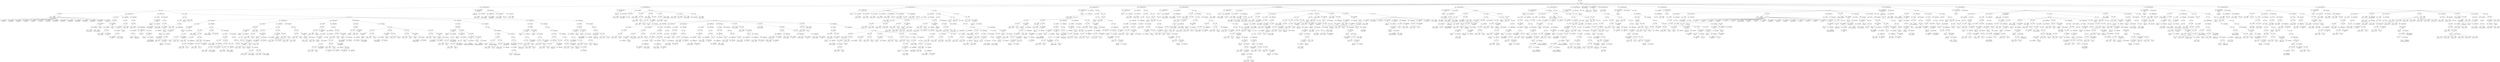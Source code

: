 digraph ast {
node [shape=none];
290820 [label=<<TABLE border='1' cellspacing='0' cellpadding='10' style='rounded' ><TR><TD border='0'>290820</TD><TD border='0'><B>Block</B></TD></TR></TABLE>>];
290820 -> 290410 [weight=2];
290820 -> 290449 [weight=2];
290820 -> 290480 [weight=2];
290820 -> 290819 [weight=2];
290821 [label=<<TABLE border='1' cellspacing='0' cellpadding='10' style='rounded' ><TR><TD border='0'>290821</TD><TD border='0'><B>ProtectedMethodStatement</B></TD></TR></TABLE>>];
290821 -> 290397 [weight=2];
290821 -> 290408 [weight=2];
290821 -> 290820 [weight=2];
290822 [label=<<TABLE border='1' cellspacing='0' cellpadding='10' style='rounded' ><TR><TD border='0'>290822</TD><TD border='0'><B>Id</B></TD></TR><HR/><TR><TD border='0' cellpadding='5' colspan='2'>multi_resize</TD></TR></TABLE>>];
290823 [label=<<TABLE border='1' cellspacing='0' cellpadding='10' style='rounded' ><TR><TD border='0'>290823</TD><TD border='0'><B>ReturnValueMethod</B></TD></TR><HR/><TR><TD border='0' cellpadding='5' colspan='2'>multi_resize</TD></TR></TABLE>>];
290823 -> 290822 [weight=2];
290816 [label=<<TABLE border='1' cellspacing='0' cellpadding='10' style='rounded' ><TR><TD border='0'>290816</TD><TD border='0'><B>Return</B></TD></TR></TABLE>>];
290816 -> 290815 [weight=2];
290817 [label=<<TABLE border='1' cellspacing='0' cellpadding='10' style='rounded' ><TR><TD border='0'>290817</TD><TD border='0'><B>Block</B></TD></TR></TABLE>>];
290817 -> 290816 [weight=2];
290818 [label=<<TABLE border='1' cellspacing='0' cellpadding='10' style='rounded' ><TR><TD border='0'>290818</TD><TD border='0'><B>Catch</B></TD></TR></TABLE>>];
290818 -> 290804 [weight=2];
290818 -> 290805 [weight=2];
290818 -> 290817 [weight=2];
290819 [label=<<TABLE border='1' cellspacing='0' cellpadding='10' style='rounded' ><TR><TD border='0'>290819</TD><TD border='0'><B>TryCatch</B></TD></TR></TABLE>>];
290819 -> 290803 [weight=2];
290819 -> 290818 [weight=2];
290828 [label=<<TABLE border='1' cellspacing='0' cellpadding='10' style='rounded' ><TR><TD border='0'>290828</TD><TD border='0'><B>BinOP</B></TD></TR><HR/><TR><TD border='0' cellpadding='5' colspan='2'>=</TD></TR></TABLE>>];
290828 -> 290827 [weight=2];
290828 -> 290829 [weight=2];
290829 [label=<<TABLE border='1' cellspacing='0' cellpadding='10' style='rounded' ><TR><TD border='0'>290829</TD><TD border='0'><B>Array</B></TD></TR></TABLE>>];
290830 [label=<<TABLE border='1' cellspacing='0' cellpadding='10' style='rounded' ><TR><TD border='0'>290830</TD><TD border='0'><B>Variable</B></TD></TR><HR/><TR><TD border='0' cellpadding='5'>(1137, 5808)</TD><TD border='0' cellpadding='5'>orig_size</TD></TR></TABLE>>];
290831 [label=<<TABLE border='1' cellspacing='0' cellpadding='10' style='rounded' ><TR><TD border='0'>290831</TD><TD border='0'><B>BinOP</B></TD></TR><HR/><TR><TD border='0' cellpadding='5' colspan='2'>=</TD></TR></TABLE>>];
290831 -> 290830 [weight=2];
290831 -> 290834 [weight=2];
290824 [label=<<TABLE border='1' cellspacing='0' cellpadding='10' style='rounded' ><TR><TD border='0'>290824</TD><TD border='0'><B>Variable</B></TD></TR><HR/><TR><TD border='0' cellpadding='5'>(1137, 5807)</TD><TD border='0' cellpadding='5'>sizes</TD></TR></TABLE>>];
290825 [label=<<TABLE border='1' cellspacing='0' cellpadding='10' style='rounded' ><TR><TD border='0'>290825</TD><TD border='0'><B>ValueParameter</B></TD></TR></TABLE>>];
290825 -> 290824 [weight=2];
290826 [label=<<TABLE border='1' cellspacing='0' cellpadding='10' style='rounded' ><TR><TD border='0'>290826</TD><TD border='0'><B>ParameterList</B></TD></TR></TABLE>>];
290826 -> 290825 [weight=2];
290827 [label=<<TABLE border='1' cellspacing='0' cellpadding='10' style='rounded' ><TR><TD border='0'>290827</TD><TD border='0'><B>Variable</B></TD></TR><HR/><TR><TD border='0' cellpadding='5'>(0, 266)</TD><TD border='0' cellpadding='5'>metadata</TD></TR></TABLE>>];
290836 [label=<<TABLE border='1' cellspacing='0' cellpadding='10' style='rounded' ><TR><TD border='0'>290836</TD><TD border='0'><B>BinOP</B></TD></TR><HR/><TR><TD border='0' cellpadding='5' colspan='2'>=</TD></TR></TABLE>>];
290836 -> 290835 [weight=2];
290836 -> 290843 [weight=2];
290837 [label=<<TABLE border='1' cellspacing='0' cellpadding='10' style='rounded' ><TR><TD border='0'>290837</TD><TD border='0'><B>Variable</B></TD></TR><HR/><TR><TD border='0' cellpadding='5'>(1137, 5778)</TD><TD border='0' cellpadding='5'>this</TD></TR></TABLE>>];
290838 [label=<<TABLE border='1' cellspacing='0' cellpadding='10' style='rounded' ><TR><TD border='0'>290838</TD><TD border='0'><B>Id</B></TD></TR><HR/><TR><TD border='0' cellpadding='5' colspan='2'>image</TD></TR></TABLE>>];
290839 [label=<<TABLE border='1' cellspacing='0' cellpadding='10' style='rounded' ><TR><TD border='0'>290839</TD><TD border='0'><B>BinOP</B></TD></TR><HR/><TR><TD border='0' cellpadding='5' colspan='2'>-&gt;</TD></TR></TABLE>>];
290839 -> 290837 [weight=2];
290839 -> 290838 [weight=2];
290832 [label=<<TABLE border='1' cellspacing='0' cellpadding='10' style='rounded' ><TR><TD border='0'>290832</TD><TD border='0'><B>Variable</B></TD></TR><HR/><TR><TD border='0' cellpadding='5'>(1137, 5778)</TD><TD border='0' cellpadding='5'>this</TD></TR></TABLE>>];
290833 [label=<<TABLE border='1' cellspacing='0' cellpadding='10' style='rounded' ><TR><TD border='0'>290833</TD><TD border='0'><B>Id</B></TD></TR><HR/><TR><TD border='0' cellpadding='5' colspan='2'>size</TD></TR></TABLE>>];
290834 [label=<<TABLE border='1' cellspacing='0' cellpadding='10' style='rounded' ><TR><TD border='0'>290834</TD><TD border='0'><B>BinOP</B></TD></TR><HR/><TR><TD border='0' cellpadding='5' colspan='2'>-&gt;</TD></TR></TABLE>>];
290834 -> 290832 [weight=2];
290834 -> 290833 [weight=2];
290835 [label=<<TABLE border='1' cellspacing='0' cellpadding='10' style='rounded' ><TR><TD border='0'>290835</TD><TD border='0'><B>Variable</B></TD></TR><HR/><TR><TD border='0' cellpadding='5'>(1137, 5809)</TD><TD border='0' cellpadding='5'>orig_image</TD></TR></TABLE>>];
290844 [label=<<TABLE border='1' cellspacing='0' cellpadding='10' style='rounded' ><TR><TD border='0'>290844</TD><TD border='0'><B>Variable</B></TD></TR><HR/><TR><TD border='0' cellpadding='5'>(1137, 5807)</TD><TD border='0' cellpadding='5'>sizes</TD></TR></TABLE>>];
290845 [label=<<TABLE border='1' cellspacing='0' cellpadding='10' style='rounded' ><TR><TD border='0'>290845</TD><TD border='0'><B>Variable</B></TD></TR><HR/><TR><TD border='0' cellpadding='5'>(0, 765)</TD><TD border='0' cellpadding='5'>size</TD></TR></TABLE>>];
290846 [label=<<TABLE border='1' cellspacing='0' cellpadding='10' style='rounded' ><TR><TD border='0'>290846</TD><TD border='0'><B>Variable</B></TD></TR><HR/><TR><TD border='0' cellpadding='5'>(1137, 5810)</TD><TD border='0' cellpadding='5'>size_data</TD></TR></TABLE>>];
290840 [label=<<TABLE border='1' cellspacing='0' cellpadding='10' style='rounded' ><TR><TD border='0'>290840</TD><TD border='0'><B>Id</B></TD></TR><HR/><TR><TD border='0' cellpadding='5' colspan='2'>getImage</TD></TR></TABLE>>];
290841 [label=<<TABLE border='1' cellspacing='0' cellpadding='10' style='rounded' ><TR><TD border='0'>290841</TD><TD border='0'><B>ArgumentList</B></TD></TR></TABLE>>];
290842 [label=<<TABLE border='1' cellspacing='0' cellpadding='10' style='rounded' ><TR><TD border='0'>290842</TD><TD border='0'><B>MethodCall</B></TD></TR><HR/><TR><TD border='0' cellpadding='5' colspan='2'>getImage</TD></TR></TABLE>>];
290842 -> 290840 [weight=2];
290842 -> 290841 [weight=2];
290843 [label=<<TABLE border='1' cellspacing='0' cellpadding='10' style='rounded' ><TR><TD border='0'>290843</TD><TD border='0'><B>BinOP</B></TD></TR><HR/><TR><TD border='0' cellpadding='5' colspan='2'>-&gt;</TD></TR></TABLE>>];
290843 -> 290839 [weight=2];
290843 -> 290842 [weight=2];
290852 [label=<<TABLE border='1' cellspacing='0' cellpadding='10' style='rounded' ><TR><TD border='0'>290852</TD><TD border='0'><B>UnaryOP</B></TD></TR><HR/><TR><TD border='0' cellpadding='5' colspan='2'>!</TD></TR></TABLE>>];
290852 -> 290851 [weight=2];
290853 [label=<<TABLE border='1' cellspacing='0' cellpadding='10' style='rounded' ><TR><TD border='0'>290853</TD><TD border='0'><B>Condition</B></TD></TR></TABLE>>];
290853 -> 290852 [weight=2];
290854 [label=<<TABLE border='1' cellspacing='0' cellpadding='10' style='rounded' ><TR><TD border='0'>290854</TD><TD border='0'><B>Variable</B></TD></TR><HR/><TR><TD border='0' cellpadding='5'>(1137, 5778)</TD><TD border='0' cellpadding='5'>this</TD></TR></TABLE>>];
290855 [label=<<TABLE border='1' cellspacing='0' cellpadding='10' style='rounded' ><TR><TD border='0'>290855</TD><TD border='0'><B>Id</B></TD></TR><HR/><TR><TD border='0' cellpadding='5' colspan='2'>image</TD></TR></TABLE>>];
290849 [label=<<TABLE border='1' cellspacing='0' cellpadding='10' style='rounded' ><TR><TD border='0'>290849</TD><TD border='0'><B>Variable</B></TD></TR><HR/><TR><TD border='0' cellpadding='5'>(1137, 5778)</TD><TD border='0' cellpadding='5'>this</TD></TR></TABLE>>];
290850 [label=<<TABLE border='1' cellspacing='0' cellpadding='10' style='rounded' ><TR><TD border='0'>290850</TD><TD border='0'><B>Id</B></TD></TR><HR/><TR><TD border='0' cellpadding='5' colspan='2'>image</TD></TR></TABLE>>];
290851 [label=<<TABLE border='1' cellspacing='0' cellpadding='10' style='rounded' ><TR><TD border='0'>290851</TD><TD border='0'><B>BinOP</B></TD></TR><HR/><TR><TD border='0' cellpadding='5' colspan='2'>-&gt;</TD></TR></TABLE>>];
290851 -> 290849 [weight=2];
290851 -> 290850 [weight=2];
290860 [label=<<TABLE border='1' cellspacing='0' cellpadding='10' style='rounded' ><TR><TD border='0'>290860</TD><TD border='0'><B>ArgumentList</B></TD></TR></TABLE>>];
290861 [label=<<TABLE border='1' cellspacing='0' cellpadding='10' style='rounded' ><TR><TD border='0'>290861</TD><TD border='0'><B>MethodCall</B></TD></TR><HR/><TR><TD border='0' cellpadding='5' colspan='2'>getImage</TD></TR></TABLE>>];
290861 -> 290859 [weight=2];
290861 -> 290860 [weight=2];
290862 [label=<<TABLE border='1' cellspacing='0' cellpadding='10' style='rounded' ><TR><TD border='0'>290862</TD><TD border='0'><B>BinOP</B></TD></TR><HR/><TR><TD border='0' cellpadding='5' colspan='2'>-&gt;</TD></TR></TABLE>>];
290862 -> 290858 [weight=2];
290862 -> 290861 [weight=2];
290863 [label=<<TABLE border='1' cellspacing='0' cellpadding='10' style='rounded' ><TR><TD border='0'>290863</TD><TD border='0'><B>IfThenStatement</B></TD></TR></TABLE>>];
290863 -> 290853 [weight=2];
290863 -> 290864 [weight=2];
290856 [label=<<TABLE border='1' cellspacing='0' cellpadding='10' style='rounded' ><TR><TD border='0'>290856</TD><TD border='0'><B>BinOP</B></TD></TR><HR/><TR><TD border='0' cellpadding='5' colspan='2'>-&gt;</TD></TR></TABLE>>];
290856 -> 290854 [weight=2];
290856 -> 290855 [weight=2];
290857 [label=<<TABLE border='1' cellspacing='0' cellpadding='10' style='rounded' ><TR><TD border='0'>290857</TD><TD border='0'><B>BinOP</B></TD></TR><HR/><TR><TD border='0' cellpadding='5' colspan='2'>=</TD></TR></TABLE>>];
290857 -> 290856 [weight=2];
290857 -> 290862 [weight=2];
290858 [label=<<TABLE border='1' cellspacing='0' cellpadding='10' style='rounded' ><TR><TD border='0'>290858</TD><TD border='0'><B>Variable</B></TD></TR><HR/><TR><TD border='0' cellpadding='5'>(1137, 5809)</TD><TD border='0' cellpadding='5'>orig_image</TD></TR></TABLE>>];
290859 [label=<<TABLE border='1' cellspacing='0' cellpadding='10' style='rounded' ><TR><TD border='0'>290859</TD><TD border='0'><B>Id</B></TD></TR><HR/><TR><TD border='0' cellpadding='5' colspan='2'>getImage</TD></TR></TABLE>>];
290868 [label=<<TABLE border='1' cellspacing='0' cellpadding='10' style='rounded' ><TR><TD border='0'>290868</TD><TD border='0'><B>StringLiteral</B></TD></TR><HR/><TR><TD border='0' cellpadding='5' colspan='2'>width</TD></TR></TABLE>>];
290869 [label=<<TABLE border='1' cellspacing='0' cellpadding='10' style='rounded' ><TR><TD border='0'>290869</TD><TD border='0'><B>PostfixExpression</B></TD></TR></TABLE>>];
290869 -> 290867 [weight=2];
290869 -> 290868 [weight=2];
290870 [label=<<TABLE border='1' cellspacing='0' cellpadding='10' style='rounded' ><TR><TD border='0'>290870</TD><TD border='0'><B>ArgumentList</B></TD></TR></TABLE>>];
290870 -> 290869 [weight=2];
290871 [label=<<TABLE border='1' cellspacing='0' cellpadding='10' style='rounded' ><TR><TD border='0'>290871</TD><TD border='0'><B>FunctionCall</B></TD></TR><HR/><TR><TD border='0' cellpadding='5' colspan='2'>isset</TD></TR></TABLE>>];
290871 -> 290866 [weight=2];
290871 -> 290870 [weight=2];
290864 [label=<<TABLE border='1' cellspacing='0' cellpadding='10' style='rounded' ><TR><TD border='0'>290864</TD><TD border='0'><B>StatementBody</B></TD></TR></TABLE>>];
290864 -> 290857 [weight=2];
290866 [label=<<TABLE border='1' cellspacing='0' cellpadding='10' style='rounded' ><TR><TD border='0'>290866</TD><TD border='0'><B>Id</B></TD></TR><HR/><TR><TD border='0' cellpadding='5' colspan='2'>isset</TD></TR></TABLE>>];
290867 [label=<<TABLE border='1' cellspacing='0' cellpadding='10' style='rounded' ><TR><TD border='0'>290867</TD><TD border='0'><B>Variable</B></TD></TR><HR/><TR><TD border='0' cellpadding='5'>(1137, 5810)</TD><TD border='0' cellpadding='5'>size_data</TD></TR></TABLE>>];
290876 [label=<<TABLE border='1' cellspacing='0' cellpadding='10' style='rounded' ><TR><TD border='0'>290876</TD><TD border='0'><B>Variable</B></TD></TR><HR/><TR><TD border='0' cellpadding='5'>(1137, 5810)</TD><TD border='0' cellpadding='5'>size_data</TD></TR></TABLE>>];
290877 [label=<<TABLE border='1' cellspacing='0' cellpadding='10' style='rounded' ><TR><TD border='0'>290877</TD><TD border='0'><B>StringLiteral</B></TD></TR><HR/><TR><TD border='0' cellpadding='5' colspan='2'>height</TD></TR></TABLE>>];
290878 [label=<<TABLE border='1' cellspacing='0' cellpadding='10' style='rounded' ><TR><TD border='0'>290878</TD><TD border='0'><B>PostfixExpression</B></TD></TR></TABLE>>];
290878 -> 290876 [weight=2];
290878 -> 290877 [weight=2];
290879 [label=<<TABLE border='1' cellspacing='0' cellpadding='10' style='rounded' ><TR><TD border='0'>290879</TD><TD border='0'><B>ArgumentList</B></TD></TR></TABLE>>];
290879 -> 290878 [weight=2];
290872 [label=<<TABLE border='1' cellspacing='0' cellpadding='10' style='rounded' ><TR><TD border='0'>290872</TD><TD border='0'><B>UnaryOP</B></TD></TR><HR/><TR><TD border='0' cellpadding='5' colspan='2'>!</TD></TR></TABLE>>];
290872 -> 290871 [weight=2];
290873 [label=<<TABLE border='1' cellspacing='0' cellpadding='10' style='rounded' ><TR><TD border='0'>290873</TD><TD border='0'><B>LogicOP</B></TD></TR><HR/><TR><TD border='0' cellpadding='5' colspan='2'>&amp;&amp;</TD></TR></TABLE>>];
290873 -> 290872 [weight=2];
290873 -> 290881 [weight=2];
290875 [label=<<TABLE border='1' cellspacing='0' cellpadding='10' style='rounded' ><TR><TD border='0'>290875</TD><TD border='0'><B>Id</B></TD></TR><HR/><TR><TD border='0' cellpadding='5' colspan='2'>isset</TD></TR></TABLE>>];
290884 [label=<<TABLE border='1' cellspacing='0' cellpadding='10' style='rounded' ><TR><TD border='0'>290884</TD><TD border='0'><B>Block</B></TD></TR></TABLE>>];
290884 -> 290883 [weight=2];
290885 [label=<<TABLE border='1' cellspacing='0' cellpadding='10' style='rounded' ><TR><TD border='0'>290885</TD><TD border='0'><B>IfThenStatement</B></TD></TR></TABLE>>];
290885 -> 290882 [weight=2];
290885 -> 290886 [weight=2];
290886 [label=<<TABLE border='1' cellspacing='0' cellpadding='10' style='rounded' ><TR><TD border='0'>290886</TD><TD border='0'><B>StatementBody</B></TD></TR></TABLE>>];
290886 -> 290884 [weight=2];
290880 [label=<<TABLE border='1' cellspacing='0' cellpadding='10' style='rounded' ><TR><TD border='0'>290880</TD><TD border='0'><B>FunctionCall</B></TD></TR><HR/><TR><TD border='0' cellpadding='5' colspan='2'>isset</TD></TR></TABLE>>];
290880 -> 290875 [weight=2];
290880 -> 290879 [weight=2];
290881 [label=<<TABLE border='1' cellspacing='0' cellpadding='10' style='rounded' ><TR><TD border='0'>290881</TD><TD border='0'><B>UnaryOP</B></TD></TR><HR/><TR><TD border='0' cellpadding='5' colspan='2'>!</TD></TR></TABLE>>];
290881 -> 290880 [weight=2];
290882 [label=<<TABLE border='1' cellspacing='0' cellpadding='10' style='rounded' ><TR><TD border='0'>290882</TD><TD border='0'><B>Condition</B></TD></TR></TABLE>>];
290882 -> 290873 [weight=2];
290883 [label=<<TABLE border='1' cellspacing='0' cellpadding='10' style='rounded' ><TR><TD border='0'>290883</TD><TD border='0'><B>Continue</B></TD></TR></TABLE>>];
290892 [label=<<TABLE border='1' cellspacing='0' cellpadding='10' style='rounded' ><TR><TD border='0'>290892</TD><TD border='0'><B>ArgumentList</B></TD></TR></TABLE>>];
290892 -> 290891 [weight=2];
290893 [label=<<TABLE border='1' cellspacing='0' cellpadding='10' style='rounded' ><TR><TD border='0'>290893</TD><TD border='0'><B>FunctionCall</B></TD></TR><HR/><TR><TD border='0' cellpadding='5' colspan='2'>isset</TD></TR></TABLE>>];
290893 -> 290888 [weight=2];
290893 -> 290892 [weight=2];
290894 [label=<<TABLE border='1' cellspacing='0' cellpadding='10' style='rounded' ><TR><TD border='0'>290894</TD><TD border='0'><B>UnaryOP</B></TD></TR><HR/><TR><TD border='0' cellpadding='5' colspan='2'>!</TD></TR></TABLE>>];
290894 -> 290893 [weight=2];
290895 [label=<<TABLE border='1' cellspacing='0' cellpadding='10' style='rounded' ><TR><TD border='0'>290895</TD><TD border='0'><B>Condition</B></TD></TR></TABLE>>];
290895 -> 290894 [weight=2];
290888 [label=<<TABLE border='1' cellspacing='0' cellpadding='10' style='rounded' ><TR><TD border='0'>290888</TD><TD border='0'><B>Id</B></TD></TR><HR/><TR><TD border='0' cellpadding='5' colspan='2'>isset</TD></TR></TABLE>>];
290889 [label=<<TABLE border='1' cellspacing='0' cellpadding='10' style='rounded' ><TR><TD border='0'>290889</TD><TD border='0'><B>Variable</B></TD></TR><HR/><TR><TD border='0' cellpadding='5'>(1137, 5810)</TD><TD border='0' cellpadding='5'>size_data</TD></TR></TABLE>>];
290890 [label=<<TABLE border='1' cellspacing='0' cellpadding='10' style='rounded' ><TR><TD border='0'>290890</TD><TD border='0'><B>StringLiteral</B></TD></TR><HR/><TR><TD border='0' cellpadding='5' colspan='2'>width</TD></TR></TABLE>>];
290891 [label=<<TABLE border='1' cellspacing='0' cellpadding='10' style='rounded' ><TR><TD border='0'>290891</TD><TD border='0'><B>PostfixExpression</B></TD></TR></TABLE>>];
290891 -> 290889 [weight=2];
290891 -> 290890 [weight=2];
290900 [label=<<TABLE border='1' cellspacing='0' cellpadding='10' style='rounded' ><TR><TD border='0'>290900</TD><TD border='0'><B>Null</B></TD></TR><HR/><TR><TD border='0' cellpadding='5' colspan='2'>null</TD></TR></TABLE>>];
290901 [label=<<TABLE border='1' cellspacing='0' cellpadding='10' style='rounded' ><TR><TD border='0'>290901</TD><TD border='0'><B>Block</B></TD></TR></TABLE>>];
290901 -> 290899 [weight=2];
290902 [label=<<TABLE border='1' cellspacing='0' cellpadding='10' style='rounded' ><TR><TD border='0'>290902</TD><TD border='0'><B>IfThenStatement</B></TD></TR></TABLE>>];
290902 -> 290895 [weight=2];
290902 -> 290903 [weight=2];
290903 [label=<<TABLE border='1' cellspacing='0' cellpadding='10' style='rounded' ><TR><TD border='0'>290903</TD><TD border='0'><B>StatementBody</B></TD></TR></TABLE>>];
290903 -> 290901 [weight=2];
290896 [label=<<TABLE border='1' cellspacing='0' cellpadding='10' style='rounded' ><TR><TD border='0'>290896</TD><TD border='0'><B>Variable</B></TD></TR><HR/><TR><TD border='0' cellpadding='5'>(1137, 5810)</TD><TD border='0' cellpadding='5'>size_data</TD></TR></TABLE>>];
290897 [label=<<TABLE border='1' cellspacing='0' cellpadding='10' style='rounded' ><TR><TD border='0'>290897</TD><TD border='0'><B>StringLiteral</B></TD></TR><HR/><TR><TD border='0' cellpadding='5' colspan='2'>width</TD></TR></TABLE>>];
290898 [label=<<TABLE border='1' cellspacing='0' cellpadding='10' style='rounded' ><TR><TD border='0'>290898</TD><TD border='0'><B>PostfixExpression</B></TD></TR></TABLE>>];
290898 -> 290896 [weight=2];
290898 -> 290897 [weight=2];
290899 [label=<<TABLE border='1' cellspacing='0' cellpadding='10' style='rounded' ><TR><TD border='0'>290899</TD><TD border='0'><B>BinOP</B></TD></TR><HR/><TR><TD border='0' cellpadding='5' colspan='2'>=</TD></TR></TABLE>>];
290899 -> 290898 [weight=2];
290899 -> 290900 [weight=2];
290908 [label=<<TABLE border='1' cellspacing='0' cellpadding='10' style='rounded' ><TR><TD border='0'>290908</TD><TD border='0'><B>PostfixExpression</B></TD></TR></TABLE>>];
290908 -> 290906 [weight=2];
290908 -> 290907 [weight=2];
290909 [label=<<TABLE border='1' cellspacing='0' cellpadding='10' style='rounded' ><TR><TD border='0'>290909</TD><TD border='0'><B>ArgumentList</B></TD></TR></TABLE>>];
290909 -> 290908 [weight=2];
290910 [label=<<TABLE border='1' cellspacing='0' cellpadding='10' style='rounded' ><TR><TD border='0'>290910</TD><TD border='0'><B>FunctionCall</B></TD></TR><HR/><TR><TD border='0' cellpadding='5' colspan='2'>isset</TD></TR></TABLE>>];
290910 -> 290905 [weight=2];
290910 -> 290909 [weight=2];
290911 [label=<<TABLE border='1' cellspacing='0' cellpadding='10' style='rounded' ><TR><TD border='0'>290911</TD><TD border='0'><B>UnaryOP</B></TD></TR><HR/><TR><TD border='0' cellpadding='5' colspan='2'>!</TD></TR></TABLE>>];
290911 -> 290910 [weight=2];
290905 [label=<<TABLE border='1' cellspacing='0' cellpadding='10' style='rounded' ><TR><TD border='0'>290905</TD><TD border='0'><B>Id</B></TD></TR><HR/><TR><TD border='0' cellpadding='5' colspan='2'>isset</TD></TR></TABLE>>];
290906 [label=<<TABLE border='1' cellspacing='0' cellpadding='10' style='rounded' ><TR><TD border='0'>290906</TD><TD border='0'><B>Variable</B></TD></TR><HR/><TR><TD border='0' cellpadding='5'>(1137, 5810)</TD><TD border='0' cellpadding='5'>size_data</TD></TR></TABLE>>];
290907 [label=<<TABLE border='1' cellspacing='0' cellpadding='10' style='rounded' ><TR><TD border='0'>290907</TD><TD border='0'><B>StringLiteral</B></TD></TR><HR/><TR><TD border='0' cellpadding='5' colspan='2'>height</TD></TR></TABLE>>];
290916 [label=<<TABLE border='1' cellspacing='0' cellpadding='10' style='rounded' ><TR><TD border='0'>290916</TD><TD border='0'><B>BinOP</B></TD></TR><HR/><TR><TD border='0' cellpadding='5' colspan='2'>=</TD></TR></TABLE>>];
290916 -> 290915 [weight=2];
290916 -> 290917 [weight=2];
290917 [label=<<TABLE border='1' cellspacing='0' cellpadding='10' style='rounded' ><TR><TD border='0'>290917</TD><TD border='0'><B>Null</B></TD></TR><HR/><TR><TD border='0' cellpadding='5' colspan='2'>null</TD></TR></TABLE>>];
290918 [label=<<TABLE border='1' cellspacing='0' cellpadding='10' style='rounded' ><TR><TD border='0'>290918</TD><TD border='0'><B>Block</B></TD></TR></TABLE>>];
290918 -> 290916 [weight=2];
290919 [label=<<TABLE border='1' cellspacing='0' cellpadding='10' style='rounded' ><TR><TD border='0'>290919</TD><TD border='0'><B>IfThenStatement</B></TD></TR></TABLE>>];
290919 -> 290912 [weight=2];
290919 -> 290920 [weight=2];
290912 [label=<<TABLE border='1' cellspacing='0' cellpadding='10' style='rounded' ><TR><TD border='0'>290912</TD><TD border='0'><B>Condition</B></TD></TR></TABLE>>];
290912 -> 290911 [weight=2];
290913 [label=<<TABLE border='1' cellspacing='0' cellpadding='10' style='rounded' ><TR><TD border='0'>290913</TD><TD border='0'><B>Variable</B></TD></TR><HR/><TR><TD border='0' cellpadding='5'>(1137, 5810)</TD><TD border='0' cellpadding='5'>size_data</TD></TR></TABLE>>];
290914 [label=<<TABLE border='1' cellspacing='0' cellpadding='10' style='rounded' ><TR><TD border='0'>290914</TD><TD border='0'><B>StringLiteral</B></TD></TR><HR/><TR><TD border='0' cellpadding='5' colspan='2'>height</TD></TR></TABLE>>];
290915 [label=<<TABLE border='1' cellspacing='0' cellpadding='10' style='rounded' ><TR><TD border='0'>290915</TD><TD border='0'><B>PostfixExpression</B></TD></TR></TABLE>>];
290915 -> 290913 [weight=2];
290915 -> 290914 [weight=2];
290924 [label=<<TABLE border='1' cellspacing='0' cellpadding='10' style='rounded' ><TR><TD border='0'>290924</TD><TD border='0'><B>StringLiteral</B></TD></TR><HR/><TR><TD border='0' cellpadding='5' colspan='2'>crop</TD></TR></TABLE>>];
290925 [label=<<TABLE border='1' cellspacing='0' cellpadding='10' style='rounded' ><TR><TD border='0'>290925</TD><TD border='0'><B>PostfixExpression</B></TD></TR></TABLE>>];
290925 -> 290923 [weight=2];
290925 -> 290924 [weight=2];
290926 [label=<<TABLE border='1' cellspacing='0' cellpadding='10' style='rounded' ><TR><TD border='0'>290926</TD><TD border='0'><B>ArgumentList</B></TD></TR></TABLE>>];
290926 -> 290925 [weight=2];
290927 [label=<<TABLE border='1' cellspacing='0' cellpadding='10' style='rounded' ><TR><TD border='0'>290927</TD><TD border='0'><B>FunctionCall</B></TD></TR><HR/><TR><TD border='0' cellpadding='5' colspan='2'>isset</TD></TR></TABLE>>];
290927 -> 290922 [weight=2];
290927 -> 290926 [weight=2];
290920 [label=<<TABLE border='1' cellspacing='0' cellpadding='10' style='rounded' ><TR><TD border='0'>290920</TD><TD border='0'><B>StatementBody</B></TD></TR></TABLE>>];
290920 -> 290918 [weight=2];
290922 [label=<<TABLE border='1' cellspacing='0' cellpadding='10' style='rounded' ><TR><TD border='0'>290922</TD><TD border='0'><B>Id</B></TD></TR><HR/><TR><TD border='0' cellpadding='5' colspan='2'>isset</TD></TR></TABLE>>];
290923 [label=<<TABLE border='1' cellspacing='0' cellpadding='10' style='rounded' ><TR><TD border='0'>290923</TD><TD border='0'><B>Variable</B></TD></TR><HR/><TR><TD border='0' cellpadding='5'>(1137, 5810)</TD><TD border='0' cellpadding='5'>size_data</TD></TR></TABLE>>];
290932 [label=<<TABLE border='1' cellspacing='0' cellpadding='10' style='rounded' ><TR><TD border='0'>290932</TD><TD border='0'><B>PostfixExpression</B></TD></TR></TABLE>>];
290932 -> 290930 [weight=2];
290932 -> 290931 [weight=2];
290933 [label=<<TABLE border='1' cellspacing='0' cellpadding='10' style='rounded' ><TR><TD border='0'>290933</TD><TD border='0'><B>BinOP</B></TD></TR><HR/><TR><TD border='0' cellpadding='5' colspan='2'>=</TD></TR></TABLE>>];
290933 -> 290932 [weight=2];
290933 -> 290934 [weight=2];
290934 [label=<<TABLE border='1' cellspacing='0' cellpadding='10' style='rounded' ><TR><TD border='0'>290934</TD><TD border='0'><B>False</B></TD></TR><HR/><TR><TD border='0' cellpadding='5' colspan='2'>false</TD></TR></TABLE>>];
290935 [label=<<TABLE border='1' cellspacing='0' cellpadding='10' style='rounded' ><TR><TD border='0'>290935</TD><TD border='0'><B>Block</B></TD></TR></TABLE>>];
290935 -> 290933 [weight=2];
290928 [label=<<TABLE border='1' cellspacing='0' cellpadding='10' style='rounded' ><TR><TD border='0'>290928</TD><TD border='0'><B>UnaryOP</B></TD></TR><HR/><TR><TD border='0' cellpadding='5' colspan='2'>!</TD></TR></TABLE>>];
290928 -> 290927 [weight=2];
290929 [label=<<TABLE border='1' cellspacing='0' cellpadding='10' style='rounded' ><TR><TD border='0'>290929</TD><TD border='0'><B>Condition</B></TD></TR></TABLE>>];
290929 -> 290928 [weight=2];
290930 [label=<<TABLE border='1' cellspacing='0' cellpadding='10' style='rounded' ><TR><TD border='0'>290930</TD><TD border='0'><B>Variable</B></TD></TR><HR/><TR><TD border='0' cellpadding='5'>(1137, 5810)</TD><TD border='0' cellpadding='5'>size_data</TD></TR></TABLE>>];
290931 [label=<<TABLE border='1' cellspacing='0' cellpadding='10' style='rounded' ><TR><TD border='0'>290931</TD><TD border='0'><B>StringLiteral</B></TD></TR><HR/><TR><TD border='0' cellpadding='5' colspan='2'>crop</TD></TR></TABLE>>];
290940 [label=<<TABLE border='1' cellspacing='0' cellpadding='10' style='rounded' ><TR><TD border='0'>290940</TD><TD border='0'><B>Variable</B></TD></TR><HR/><TR><TD border='0' cellpadding='5'>(1137, 5778)</TD><TD border='0' cellpadding='5'>this</TD></TR></TABLE>>];
290941 [label=<<TABLE border='1' cellspacing='0' cellpadding='10' style='rounded' ><TR><TD border='0'>290941</TD><TD border='0'><B>Id</B></TD></TR><HR/><TR><TD border='0' cellpadding='5' colspan='2'>resize</TD></TR></TABLE>>];
290942 [label=<<TABLE border='1' cellspacing='0' cellpadding='10' style='rounded' ><TR><TD border='0'>290942</TD><TD border='0'><B>Variable</B></TD></TR><HR/><TR><TD border='0' cellpadding='5'>(1137, 5810)</TD><TD border='0' cellpadding='5'>size_data</TD></TR></TABLE>>];
290943 [label=<<TABLE border='1' cellspacing='0' cellpadding='10' style='rounded' ><TR><TD border='0'>290943</TD><TD border='0'><B>StringLiteral</B></TD></TR><HR/><TR><TD border='0' cellpadding='5' colspan='2'>width</TD></TR></TABLE>>];
290936 [label=<<TABLE border='1' cellspacing='0' cellpadding='10' style='rounded' ><TR><TD border='0'>290936</TD><TD border='0'><B>IfThenStatement</B></TD></TR></TABLE>>];
290936 -> 290929 [weight=2];
290936 -> 290937 [weight=2];
290937 [label=<<TABLE border='1' cellspacing='0' cellpadding='10' style='rounded' ><TR><TD border='0'>290937</TD><TD border='0'><B>StatementBody</B></TD></TR></TABLE>>];
290937 -> 290935 [weight=2];
290938 [label=<<TABLE border='1' cellspacing='0' cellpadding='10' style='rounded' ><TR><TD border='0'>290938</TD><TD border='0'><B>Variable</B></TD></TR><HR/><TR><TD border='0' cellpadding='5'>(1137, 5811)</TD><TD border='0' cellpadding='5'>resize_result</TD></TR></TABLE>>];
290939 [label=<<TABLE border='1' cellspacing='0' cellpadding='10' style='rounded' ><TR><TD border='0'>290939</TD><TD border='0'><B>BinOP</B></TD></TR><HR/><TR><TD border='0' cellpadding='5' colspan='2'>=</TD></TR></TABLE>>];
290939 -> 290938 [weight=2];
290939 -> 290953 [weight=2];
290948 [label=<<TABLE border='1' cellspacing='0' cellpadding='10' style='rounded' ><TR><TD border='0'>290948</TD><TD border='0'><B>Variable</B></TD></TR><HR/><TR><TD border='0' cellpadding='5'>(1137, 5810)</TD><TD border='0' cellpadding='5'>size_data</TD></TR></TABLE>>];
290949 [label=<<TABLE border='1' cellspacing='0' cellpadding='10' style='rounded' ><TR><TD border='0'>290949</TD><TD border='0'><B>StringLiteral</B></TD></TR><HR/><TR><TD border='0' cellpadding='5' colspan='2'>crop</TD></TR></TABLE>>];
290950 [label=<<TABLE border='1' cellspacing='0' cellpadding='10' style='rounded' ><TR><TD border='0'>290950</TD><TD border='0'><B>PostfixExpression</B></TD></TR></TABLE>>];
290950 -> 290948 [weight=2];
290950 -> 290949 [weight=2];
290951 [label=<<TABLE border='1' cellspacing='0' cellpadding='10' style='rounded' ><TR><TD border='0'>290951</TD><TD border='0'><B>ArgumentList</B></TD></TR></TABLE>>];
290951 -> 290944 [weight=2];
290951 -> 290947 [weight=2];
290951 -> 290950 [weight=2];
290944 [label=<<TABLE border='1' cellspacing='0' cellpadding='10' style='rounded' ><TR><TD border='0'>290944</TD><TD border='0'><B>PostfixExpression</B></TD></TR></TABLE>>];
290944 -> 290942 [weight=2];
290944 -> 290943 [weight=2];
290945 [label=<<TABLE border='1' cellspacing='0' cellpadding='10' style='rounded' ><TR><TD border='0'>290945</TD><TD border='0'><B>Variable</B></TD></TR><HR/><TR><TD border='0' cellpadding='5'>(1137, 5810)</TD><TD border='0' cellpadding='5'>size_data</TD></TR></TABLE>>];
290946 [label=<<TABLE border='1' cellspacing='0' cellpadding='10' style='rounded' ><TR><TD border='0'>290946</TD><TD border='0'><B>StringLiteral</B></TD></TR><HR/><TR><TD border='0' cellpadding='5' colspan='2'>height</TD></TR></TABLE>>];
290947 [label=<<TABLE border='1' cellspacing='0' cellpadding='10' style='rounded' ><TR><TD border='0'>290947</TD><TD border='0'><B>PostfixExpression</B></TD></TR></TABLE>>];
290947 -> 290945 [weight=2];
290947 -> 290946 [weight=2];
290956 [label=<<TABLE border='1' cellspacing='0' cellpadding='10' style='rounded' ><TR><TD border='0'>290956</TD><TD border='0'><B>Variable</B></TD></TR><HR/><TR><TD border='0' cellpadding='5'>(1137, 5808)</TD><TD border='0' cellpadding='5'>orig_size</TD></TR></TABLE>>];
290957 [label=<<TABLE border='1' cellspacing='0' cellpadding='10' style='rounded' ><TR><TD border='0'>290957</TD><TD border='0'><B>StringLiteral</B></TD></TR><HR/><TR><TD border='0' cellpadding='5' colspan='2'>width</TD></TR></TABLE>>];
290958 [label=<<TABLE border='1' cellspacing='0' cellpadding='10' style='rounded' ><TR><TD border='0'>290958</TD><TD border='0'><B>PostfixExpression</B></TD></TR></TABLE>>];
290958 -> 290956 [weight=2];
290958 -> 290957 [weight=2];
290959 [label=<<TABLE border='1' cellspacing='0' cellpadding='10' style='rounded' ><TR><TD border='0'>290959</TD><TD border='0'><B>RelOP</B></TD></TR><HR/><TR><TD border='0' cellpadding='5' colspan='2'>==</TD></TR></TABLE>>];
290959 -> 290958 [weight=2];
290959 -> 290962 [weight=2];
290952 [label=<<TABLE border='1' cellspacing='0' cellpadding='10' style='rounded' ><TR><TD border='0'>290952</TD><TD border='0'><B>MethodCall</B></TD></TR><HR/><TR><TD border='0' cellpadding='5' colspan='2'>resize</TD></TR></TABLE>>];
290952 -> 290941 [weight=2];
290952 -> 290951 [weight=2];
290953 [label=<<TABLE border='1' cellspacing='0' cellpadding='10' style='rounded' ><TR><TD border='0'>290953</TD><TD border='0'><B>BinOP</B></TD></TR><HR/><TR><TD border='0' cellpadding='5' colspan='2'>-&gt;</TD></TR></TABLE>>];
290953 -> 290940 [weight=2];
290953 -> 290952 [weight=2];
290954 [label=<<TABLE border='1' cellspacing='0' cellpadding='10' style='rounded' ><TR><TD border='0'>290954</TD><TD border='0'><B>Variable</B></TD></TR><HR/><TR><TD border='0' cellpadding='5'>(1137, 5812)</TD><TD border='0' cellpadding='5'>duplicate</TD></TR></TABLE>>];
290955 [label=<<TABLE border='1' cellspacing='0' cellpadding='10' style='rounded' ><TR><TD border='0'>290955</TD><TD border='0'><B>BinOP</B></TD></TR><HR/><TR><TD border='0' cellpadding='5' colspan='2'>=</TD></TR></TABLE>>];
290955 -> 290954 [weight=2];
290955 -> 290963 [weight=2];
290964 [label=<<TABLE border='1' cellspacing='0' cellpadding='10' style='rounded' ><TR><TD border='0'>290964</TD><TD border='0'><B>Variable</B></TD></TR><HR/><TR><TD border='0' cellpadding='5'>(1137, 5808)</TD><TD border='0' cellpadding='5'>orig_size</TD></TR></TABLE>>];
290965 [label=<<TABLE border='1' cellspacing='0' cellpadding='10' style='rounded' ><TR><TD border='0'>290965</TD><TD border='0'><B>StringLiteral</B></TD></TR><HR/><TR><TD border='0' cellpadding='5' colspan='2'>height</TD></TR></TABLE>>];
290966 [label=<<TABLE border='1' cellspacing='0' cellpadding='10' style='rounded' ><TR><TD border='0'>290966</TD><TD border='0'><B>PostfixExpression</B></TD></TR></TABLE>>];
290966 -> 290964 [weight=2];
290966 -> 290965 [weight=2];
290967 [label=<<TABLE border='1' cellspacing='0' cellpadding='10' style='rounded' ><TR><TD border='0'>290967</TD><TD border='0'><B>RelOP</B></TD></TR><HR/><TR><TD border='0' cellpadding='5' colspan='2'>==</TD></TR></TABLE>>];
290967 -> 290966 [weight=2];
290967 -> 290970 [weight=2];
290960 [label=<<TABLE border='1' cellspacing='0' cellpadding='10' style='rounded' ><TR><TD border='0'>290960</TD><TD border='0'><B>Variable</B></TD></TR><HR/><TR><TD border='0' cellpadding='5'>(1137, 5810)</TD><TD border='0' cellpadding='5'>size_data</TD></TR></TABLE>>];
290961 [label=<<TABLE border='1' cellspacing='0' cellpadding='10' style='rounded' ><TR><TD border='0'>290961</TD><TD border='0'><B>StringLiteral</B></TD></TR><HR/><TR><TD border='0' cellpadding='5' colspan='2'>width</TD></TR></TABLE>>];
290962 [label=<<TABLE border='1' cellspacing='0' cellpadding='10' style='rounded' ><TR><TD border='0'>290962</TD><TD border='0'><B>PostfixExpression</B></TD></TR></TABLE>>];
290962 -> 290960 [weight=2];
290962 -> 290961 [weight=2];
290963 [label=<<TABLE border='1' cellspacing='0' cellpadding='10' style='rounded' ><TR><TD border='0'>290963</TD><TD border='0'><B>LogicOP</B></TD></TR><HR/><TR><TD border='0' cellpadding='5' colspan='2'>&amp;&amp;</TD></TR></TABLE>>];
290963 -> 290959 [weight=2];
290963 -> 290967 [weight=2];
290972 [label=<<TABLE border='1' cellspacing='0' cellpadding='10' style='rounded' ><TR><TD border='0'>290972</TD><TD border='0'><B>Id</B></TD></TR><HR/><TR><TD border='0' cellpadding='5' colspan='2'>is_wp_error</TD></TR></TABLE>>];
290973 [label=<<TABLE border='1' cellspacing='0' cellpadding='10' style='rounded' ><TR><TD border='0'>290973</TD><TD border='0'><B>Variable</B></TD></TR><HR/><TR><TD border='0' cellpadding='5'>(1137, 5811)</TD><TD border='0' cellpadding='5'>resize_result</TD></TR></TABLE>>];
290974 [label=<<TABLE border='1' cellspacing='0' cellpadding='10' style='rounded' ><TR><TD border='0'>290974</TD><TD border='0'><B>ArgumentList</B></TD></TR></TABLE>>];
290974 -> 290973 [weight=2];
290975 [label=<<TABLE border='1' cellspacing='0' cellpadding='10' style='rounded' ><TR><TD border='0'>290975</TD><TD border='0'><B>FunctionCall</B></TD></TR><HR/><TR><TD border='0' cellpadding='5' colspan='2'>is_wp_error</TD></TR></TABLE>>];
290975 -> 290972 [weight=2];
290975 -> 290974 [weight=2];
290968 [label=<<TABLE border='1' cellspacing='0' cellpadding='10' style='rounded' ><TR><TD border='0'>290968</TD><TD border='0'><B>Variable</B></TD></TR><HR/><TR><TD border='0' cellpadding='5'>(1137, 5810)</TD><TD border='0' cellpadding='5'>size_data</TD></TR></TABLE>>];
290969 [label=<<TABLE border='1' cellspacing='0' cellpadding='10' style='rounded' ><TR><TD border='0'>290969</TD><TD border='0'><B>StringLiteral</B></TD></TR><HR/><TR><TD border='0' cellpadding='5' colspan='2'>height</TD></TR></TABLE>>];
290970 [label=<<TABLE border='1' cellspacing='0' cellpadding='10' style='rounded' ><TR><TD border='0'>290970</TD><TD border='0'><B>PostfixExpression</B></TD></TR></TABLE>>];
290970 -> 290968 [weight=2];
290970 -> 290969 [weight=2];
290980 [label=<<TABLE border='1' cellspacing='0' cellpadding='10' style='rounded' ><TR><TD border='0'>290980</TD><TD border='0'><B>UnaryOP</B></TD></TR><HR/><TR><TD border='0' cellpadding='5' colspan='2'>!</TD></TR></TABLE>>];
290980 -> 290979 [weight=2];
290981 [label=<<TABLE border='1' cellspacing='0' cellpadding='10' style='rounded' ><TR><TD border='0'>290981</TD><TD border='0'><B>Condition</B></TD></TR></TABLE>>];
290981 -> 290977 [weight=2];
290982 [label=<<TABLE border='1' cellspacing='0' cellpadding='10' style='rounded' ><TR><TD border='0'>290982</TD><TD border='0'><B>Variable</B></TD></TR><HR/><TR><TD border='0' cellpadding='5'>(1137, 5813)</TD><TD border='0' cellpadding='5'>resized</TD></TR></TABLE>>];
290983 [label=<<TABLE border='1' cellspacing='0' cellpadding='10' style='rounded' ><TR><TD border='0'>290983</TD><TD border='0'><B>BinOP</B></TD></TR><HR/><TR><TD border='0' cellpadding='5' colspan='2'>=</TD></TR></TABLE>>];
290983 -> 290982 [weight=2];
290983 -> 290991 [weight=2];
290976 [label=<<TABLE border='1' cellspacing='0' cellpadding='10' style='rounded' ><TR><TD border='0'>290976</TD><TD border='0'><B>UnaryOP</B></TD></TR><HR/><TR><TD border='0' cellpadding='5' colspan='2'>!</TD></TR></TABLE>>];
290976 -> 290975 [weight=2];
290977 [label=<<TABLE border='1' cellspacing='0' cellpadding='10' style='rounded' ><TR><TD border='0'>290977</TD><TD border='0'><B>LogicOP</B></TD></TR><HR/><TR><TD border='0' cellpadding='5' colspan='2'>&amp;&amp;</TD></TR></TABLE>>];
290977 -> 290976 [weight=2];
290977 -> 290980 [weight=2];
290979 [label=<<TABLE border='1' cellspacing='0' cellpadding='10' style='rounded' ><TR><TD border='0'>290979</TD><TD border='0'><B>Variable</B></TD></TR><HR/><TR><TD border='0' cellpadding='5'>(1137, 5812)</TD><TD border='0' cellpadding='5'>duplicate</TD></TR></TABLE>>];
290988 [label=<<TABLE border='1' cellspacing='0' cellpadding='10' style='rounded' ><TR><TD border='0'>290988</TD><TD border='0'><B>BinOP</B></TD></TR><HR/><TR><TD border='0' cellpadding='5' colspan='2'>-&gt;</TD></TR></TABLE>>];
290988 -> 290986 [weight=2];
290988 -> 290987 [weight=2];
290989 [label=<<TABLE border='1' cellspacing='0' cellpadding='10' style='rounded' ><TR><TD border='0'>290989</TD><TD border='0'><B>ArgumentList</B></TD></TR></TABLE>>];
290989 -> 290988 [weight=2];
290990 [label=<<TABLE border='1' cellspacing='0' cellpadding='10' style='rounded' ><TR><TD border='0'>290990</TD><TD border='0'><B>MethodCall</B></TD></TR><HR/><TR><TD border='0' cellpadding='5' colspan='2'>_save</TD></TR></TABLE>>];
290990 -> 290985 [weight=2];
290990 -> 290989 [weight=2];
290991 [label=<<TABLE border='1' cellspacing='0' cellpadding='10' style='rounded' ><TR><TD border='0'>290991</TD><TD border='0'><B>BinOP</B></TD></TR><HR/><TR><TD border='0' cellpadding='5' colspan='2'>-&gt;</TD></TR></TABLE>>];
290991 -> 290984 [weight=2];
290991 -> 290990 [weight=2];
290984 [label=<<TABLE border='1' cellspacing='0' cellpadding='10' style='rounded' ><TR><TD border='0'>290984</TD><TD border='0'><B>Variable</B></TD></TR><HR/><TR><TD border='0' cellpadding='5'>(1137, 5778)</TD><TD border='0' cellpadding='5'>this</TD></TR></TABLE>>];
290985 [label=<<TABLE border='1' cellspacing='0' cellpadding='10' style='rounded' ><TR><TD border='0'>290985</TD><TD border='0'><B>Id</B></TD></TR><HR/><TR><TD border='0' cellpadding='5' colspan='2'>_save</TD></TR></TABLE>>];
290986 [label=<<TABLE border='1' cellspacing='0' cellpadding='10' style='rounded' ><TR><TD border='0'>290986</TD><TD border='0'><B>Variable</B></TD></TR><HR/><TR><TD border='0' cellpadding='5'>(1137, 5778)</TD><TD border='0' cellpadding='5'>this</TD></TR></TABLE>>];
290987 [label=<<TABLE border='1' cellspacing='0' cellpadding='10' style='rounded' ><TR><TD border='0'>290987</TD><TD border='0'><B>Id</B></TD></TR><HR/><TR><TD border='0' cellpadding='5' colspan='2'>image</TD></TR></TABLE>>];
290996 [label=<<TABLE border='1' cellspacing='0' cellpadding='10' style='rounded' ><TR><TD border='0'>290996</TD><TD border='0'><B>ArgumentList</B></TD></TR></TABLE>>];
290997 [label=<<TABLE border='1' cellspacing='0' cellpadding='10' style='rounded' ><TR><TD border='0'>290997</TD><TD border='0'><B>MethodCall</B></TD></TR><HR/><TR><TD border='0' cellpadding='5' colspan='2'>clear</TD></TR></TABLE>>];
290997 -> 290995 [weight=2];
290997 -> 290996 [weight=2];
290998 [label=<<TABLE border='1' cellspacing='0' cellpadding='10' style='rounded' ><TR><TD border='0'>290998</TD><TD border='0'><B>BinOP</B></TD></TR><HR/><TR><TD border='0' cellpadding='5' colspan='2'>-&gt;</TD></TR></TABLE>>];
290998 -> 290994 [weight=2];
290998 -> 290997 [weight=2];
290999 [label=<<TABLE border='1' cellspacing='0' cellpadding='10' style='rounded' ><TR><TD border='0'>290999</TD><TD border='0'><B>Variable</B></TD></TR><HR/><TR><TD border='0' cellpadding='5'>(1137, 5778)</TD><TD border='0' cellpadding='5'>this</TD></TR></TABLE>>];
290992 [label=<<TABLE border='1' cellspacing='0' cellpadding='10' style='rounded' ><TR><TD border='0'>290992</TD><TD border='0'><B>Variable</B></TD></TR><HR/><TR><TD border='0' cellpadding='5'>(1137, 5778)</TD><TD border='0' cellpadding='5'>this</TD></TR></TABLE>>];
290993 [label=<<TABLE border='1' cellspacing='0' cellpadding='10' style='rounded' ><TR><TD border='0'>290993</TD><TD border='0'><B>Id</B></TD></TR><HR/><TR><TD border='0' cellpadding='5' colspan='2'>image</TD></TR></TABLE>>];
290994 [label=<<TABLE border='1' cellspacing='0' cellpadding='10' style='rounded' ><TR><TD border='0'>290994</TD><TD border='0'><B>BinOP</B></TD></TR><HR/><TR><TD border='0' cellpadding='5' colspan='2'>-&gt;</TD></TR></TABLE>>];
290994 -> 290992 [weight=2];
290994 -> 290993 [weight=2];
290995 [label=<<TABLE border='1' cellspacing='0' cellpadding='10' style='rounded' ><TR><TD border='0'>290995</TD><TD border='0'><B>Id</B></TD></TR><HR/><TR><TD border='0' cellpadding='5' colspan='2'>clear</TD></TR></TABLE>>];
291004 [label=<<TABLE border='1' cellspacing='0' cellpadding='10' style='rounded' ><TR><TD border='0'>291004</TD><TD border='0'><B>MethodCall</B></TD></TR><HR/><TR><TD border='0' cellpadding='5' colspan='2'>destroy</TD></TR></TABLE>>];
291004 -> 291002 [weight=2];
291004 -> 291003 [weight=2];
291005 [label=<<TABLE border='1' cellspacing='0' cellpadding='10' style='rounded' ><TR><TD border='0'>291005</TD><TD border='0'><B>BinOP</B></TD></TR><HR/><TR><TD border='0' cellpadding='5' colspan='2'>-&gt;</TD></TR></TABLE>>];
291005 -> 291001 [weight=2];
291005 -> 291004 [weight=2];
291006 [label=<<TABLE border='1' cellspacing='0' cellpadding='10' style='rounded' ><TR><TD border='0'>291006</TD><TD border='0'><B>Variable</B></TD></TR><HR/><TR><TD border='0' cellpadding='5'>(1137, 5778)</TD><TD border='0' cellpadding='5'>this</TD></TR></TABLE>>];
291007 [label=<<TABLE border='1' cellspacing='0' cellpadding='10' style='rounded' ><TR><TD border='0'>291007</TD><TD border='0'><B>Id</B></TD></TR><HR/><TR><TD border='0' cellpadding='5' colspan='2'>image</TD></TR></TABLE>>];
291000 [label=<<TABLE border='1' cellspacing='0' cellpadding='10' style='rounded' ><TR><TD border='0'>291000</TD><TD border='0'><B>Id</B></TD></TR><HR/><TR><TD border='0' cellpadding='5' colspan='2'>image</TD></TR></TABLE>>];
291001 [label=<<TABLE border='1' cellspacing='0' cellpadding='10' style='rounded' ><TR><TD border='0'>291001</TD><TD border='0'><B>BinOP</B></TD></TR><HR/><TR><TD border='0' cellpadding='5' colspan='2'>-&gt;</TD></TR></TABLE>>];
291001 -> 290999 [weight=2];
291001 -> 291000 [weight=2];
291002 [label=<<TABLE border='1' cellspacing='0' cellpadding='10' style='rounded' ><TR><TD border='0'>291002</TD><TD border='0'><B>Id</B></TD></TR><HR/><TR><TD border='0' cellpadding='5' colspan='2'>destroy</TD></TR></TABLE>>];
291003 [label=<<TABLE border='1' cellspacing='0' cellpadding='10' style='rounded' ><TR><TD border='0'>291003</TD><TD border='0'><B>ArgumentList</B></TD></TR></TABLE>>];
291012 [label=<<TABLE border='1' cellspacing='0' cellpadding='10' style='rounded' ><TR><TD border='0'>291012</TD><TD border='0'><B>Id</B></TD></TR><HR/><TR><TD border='0' cellpadding='5' colspan='2'>is_wp_error</TD></TR></TABLE>>];
291013 [label=<<TABLE border='1' cellspacing='0' cellpadding='10' style='rounded' ><TR><TD border='0'>291013</TD><TD border='0'><B>Variable</B></TD></TR><HR/><TR><TD border='0' cellpadding='5'>(1137, 5813)</TD><TD border='0' cellpadding='5'>resized</TD></TR></TABLE>>];
291014 [label=<<TABLE border='1' cellspacing='0' cellpadding='10' style='rounded' ><TR><TD border='0'>291014</TD><TD border='0'><B>ArgumentList</B></TD></TR></TABLE>>];
291014 -> 291013 [weight=2];
291015 [label=<<TABLE border='1' cellspacing='0' cellpadding='10' style='rounded' ><TR><TD border='0'>291015</TD><TD border='0'><B>FunctionCall</B></TD></TR><HR/><TR><TD border='0' cellpadding='5' colspan='2'>is_wp_error</TD></TR></TABLE>>];
291015 -> 291012 [weight=2];
291015 -> 291014 [weight=2];
291008 [label=<<TABLE border='1' cellspacing='0' cellpadding='10' style='rounded' ><TR><TD border='0'>291008</TD><TD border='0'><B>BinOP</B></TD></TR><HR/><TR><TD border='0' cellpadding='5' colspan='2'>-&gt;</TD></TR></TABLE>>];
291008 -> 291006 [weight=2];
291008 -> 291007 [weight=2];
291009 [label=<<TABLE border='1' cellspacing='0' cellpadding='10' style='rounded' ><TR><TD border='0'>291009</TD><TD border='0'><B>BinOP</B></TD></TR><HR/><TR><TD border='0' cellpadding='5' colspan='2'>=</TD></TR></TABLE>>];
291009 -> 291008 [weight=2];
291009 -> 291010 [weight=2];
291010 [label=<<TABLE border='1' cellspacing='0' cellpadding='10' style='rounded' ><TR><TD border='0'>291010</TD><TD border='0'><B>Null</B></TD></TR><HR/><TR><TD border='0' cellpadding='5' colspan='2'>null</TD></TR></TABLE>>];
291020 [label=<<TABLE border='1' cellspacing='0' cellpadding='10' style='rounded' ><TR><TD border='0'>291020</TD><TD border='0'><B>Variable</B></TD></TR><HR/><TR><TD border='0' cellpadding='5'>(1137, 5813)</TD><TD border='0' cellpadding='5'>resized</TD></TR></TABLE>>];
291021 [label=<<TABLE border='1' cellspacing='0' cellpadding='10' style='rounded' ><TR><TD border='0'>291021</TD><TD border='0'><B>StringLiteral</B></TD></TR><HR/><TR><TD border='0' cellpadding='5' colspan='2'>path</TD></TR></TABLE>>];
291022 [label=<<TABLE border='1' cellspacing='0' cellpadding='10' style='rounded' ><TR><TD border='0'>291022</TD><TD border='0'><B>PostfixExpression</B></TD></TR></TABLE>>];
291022 -> 291020 [weight=2];
291022 -> 291021 [weight=2];
291023 [label=<<TABLE border='1' cellspacing='0' cellpadding='10' style='rounded' ><TR><TD border='0'>291023</TD><TD border='0'><B>ArgumentList</B></TD></TR></TABLE>>];
291023 -> 291022 [weight=2];
291016 [label=<<TABLE border='1' cellspacing='0' cellpadding='10' style='rounded' ><TR><TD border='0'>291016</TD><TD border='0'><B>UnaryOP</B></TD></TR><HR/><TR><TD border='0' cellpadding='5' colspan='2'>!</TD></TR></TABLE>>];
291016 -> 291015 [weight=2];
291017 [label=<<TABLE border='1' cellspacing='0' cellpadding='10' style='rounded' ><TR><TD border='0'>291017</TD><TD border='0'><B>LogicOP</B></TD></TR><HR/><TR><TD border='0' cellpadding='5' colspan='2'>&amp;&amp;</TD></TR></TABLE>>];
291017 -> 291016 [weight=2];
291017 -> 291018 [weight=2];
291018 [label=<<TABLE border='1' cellspacing='0' cellpadding='10' style='rounded' ><TR><TD border='0'>291018</TD><TD border='0'><B>Variable</B></TD></TR><HR/><TR><TD border='0' cellpadding='5'>(1137, 5813)</TD><TD border='0' cellpadding='5'>resized</TD></TR></TABLE>>];
291019 [label=<<TABLE border='1' cellspacing='0' cellpadding='10' style='rounded' ><TR><TD border='0'>291019</TD><TD border='0'><B>Condition</B></TD></TR></TABLE>>];
291019 -> 291017 [weight=2];
291028 [label=<<TABLE border='1' cellspacing='0' cellpadding='10' style='rounded' ><TR><TD border='0'>291028</TD><TD border='0'><B>BinOP</B></TD></TR><HR/><TR><TD border='0' cellpadding='5' colspan='2'>=</TD></TR></TABLE>>];
291028 -> 291027 [weight=2];
291028 -> 291029 [weight=2];
291029 [label=<<TABLE border='1' cellspacing='0' cellpadding='10' style='rounded' ><TR><TD border='0'>291029</TD><TD border='0'><B>Variable</B></TD></TR><HR/><TR><TD border='0' cellpadding='5'>(1137, 5813)</TD><TD border='0' cellpadding='5'>resized</TD></TR></TABLE>>];
291030 [label=<<TABLE border='1' cellspacing='0' cellpadding='10' style='rounded' ><TR><TD border='0'>291030</TD><TD border='0'><B>Block</B></TD></TR></TABLE>>];
291030 -> 291024 [weight=2];
291030 -> 291028 [weight=2];
291031 [label=<<TABLE border='1' cellspacing='0' cellpadding='10' style='rounded' ><TR><TD border='0'>291031</TD><TD border='0'><B>IfThenStatement</B></TD></TR></TABLE>>];
291031 -> 291019 [weight=2];
291031 -> 291032 [weight=2];
291024 [label=<<TABLE border='1' cellspacing='0' cellpadding='10' style='rounded' ><TR><TD border='0'>291024</TD><TD border='0'><B>UnsetStatement</B></TD></TR></TABLE>>];
291024 -> 291023 [weight=2];
291025 [label=<<TABLE border='1' cellspacing='0' cellpadding='10' style='rounded' ><TR><TD border='0'>291025</TD><TD border='0'><B>Variable</B></TD></TR><HR/><TR><TD border='0' cellpadding='5'>(0, 266)</TD><TD border='0' cellpadding='5'>metadata</TD></TR></TABLE>>];
291026 [label=<<TABLE border='1' cellspacing='0' cellpadding='10' style='rounded' ><TR><TD border='0'>291026</TD><TD border='0'><B>Variable</B></TD></TR><HR/><TR><TD border='0' cellpadding='5'>(0, 765)</TD><TD border='0' cellpadding='5'>size</TD></TR></TABLE>>];
291027 [label=<<TABLE border='1' cellspacing='0' cellpadding='10' style='rounded' ><TR><TD border='0'>291027</TD><TD border='0'><B>PostfixExpression</B></TD></TR></TABLE>>];
291027 -> 291025 [weight=2];
291027 -> 291026 [weight=2];
291036 [label=<<TABLE border='1' cellspacing='0' cellpadding='10' style='rounded' ><TR><TD border='0'>291036</TD><TD border='0'><B>Variable</B></TD></TR><HR/><TR><TD border='0' cellpadding='5'>(1137, 5778)</TD><TD border='0' cellpadding='5'>this</TD></TR></TABLE>>];
291037 [label=<<TABLE border='1' cellspacing='0' cellpadding='10' style='rounded' ><TR><TD border='0'>291037</TD><TD border='0'><B>Id</B></TD></TR><HR/><TR><TD border='0' cellpadding='5' colspan='2'>size</TD></TR></TABLE>>];
291038 [label=<<TABLE border='1' cellspacing='0' cellpadding='10' style='rounded' ><TR><TD border='0'>291038</TD><TD border='0'><B>BinOP</B></TD></TR><HR/><TR><TD border='0' cellpadding='5' colspan='2'>-&gt;</TD></TR></TABLE>>];
291038 -> 291036 [weight=2];
291038 -> 291037 [weight=2];
291039 [label=<<TABLE border='1' cellspacing='0' cellpadding='10' style='rounded' ><TR><TD border='0'>291039</TD><TD border='0'><B>BinOP</B></TD></TR><HR/><TR><TD border='0' cellpadding='5' colspan='2'>=</TD></TR></TABLE>>];
291039 -> 291038 [weight=2];
291039 -> 291040 [weight=2];
291032 [label=<<TABLE border='1' cellspacing='0' cellpadding='10' style='rounded' ><TR><TD border='0'>291032</TD><TD border='0'><B>StatementBody</B></TD></TR></TABLE>>];
291032 -> 291030 [weight=2];
291033 [label=<<TABLE border='1' cellspacing='0' cellpadding='10' style='rounded' ><TR><TD border='0'>291033</TD><TD border='0'><B>Block</B></TD></TR></TABLE>>];
291033 -> 290983 [weight=2];
291033 -> 290998 [weight=2];
291033 -> 291005 [weight=2];
291033 -> 291009 [weight=2];
291033 -> 291031 [weight=2];
291034 [label=<<TABLE border='1' cellspacing='0' cellpadding='10' style='rounded' ><TR><TD border='0'>291034</TD><TD border='0'><B>IfThenStatement</B></TD></TR></TABLE>>];
291034 -> 290981 [weight=2];
291034 -> 291035 [weight=2];
291035 [label=<<TABLE border='1' cellspacing='0' cellpadding='10' style='rounded' ><TR><TD border='0'>291035</TD><TD border='0'><B>StatementBody</B></TD></TR></TABLE>>];
291035 -> 291033 [weight=2];
291044 [label=<<TABLE border='1' cellspacing='0' cellpadding='10' style='rounded' ><TR><TD border='0'>291044</TD><TD border='0'><B>Variable</B></TD></TR><HR/><TR><TD border='0' cellpadding='5'>(1137, 5778)</TD><TD border='0' cellpadding='5'>this</TD></TR></TABLE>>];
291045 [label=<<TABLE border='1' cellspacing='0' cellpadding='10' style='rounded' ><TR><TD border='0'>291045</TD><TD border='0'><B>Id</B></TD></TR><HR/><TR><TD border='0' cellpadding='5' colspan='2'>image</TD></TR></TABLE>>];
291046 [label=<<TABLE border='1' cellspacing='0' cellpadding='10' style='rounded' ><TR><TD border='0'>291046</TD><TD border='0'><B>BinOP</B></TD></TR><HR/><TR><TD border='0' cellpadding='5' colspan='2'>-&gt;</TD></TR></TABLE>>];
291046 -> 291044 [weight=2];
291046 -> 291045 [weight=2];
291047 [label=<<TABLE border='1' cellspacing='0' cellpadding='10' style='rounded' ><TR><TD border='0'>291047</TD><TD border='0'><B>BinOP</B></TD></TR><HR/><TR><TD border='0' cellpadding='5' colspan='2'>=</TD></TR></TABLE>>];
291047 -> 291046 [weight=2];
291047 -> 291048 [weight=2];
291040 [label=<<TABLE border='1' cellspacing='0' cellpadding='10' style='rounded' ><TR><TD border='0'>291040</TD><TD border='0'><B>Variable</B></TD></TR><HR/><TR><TD border='0' cellpadding='5'>(1137, 5808)</TD><TD border='0' cellpadding='5'>orig_size</TD></TR></TABLE>>];
291041 [label=<<TABLE border='1' cellspacing='0' cellpadding='10' style='rounded' ><TR><TD border='0'>291041</TD><TD border='0'><B>Block</B></TD></TR></TABLE>>];
291041 -> 290863 [weight=2];
291041 -> 290885 [weight=2];
291041 -> 290902 [weight=2];
291041 -> 290919 [weight=2];
291041 -> 290936 [weight=2];
291041 -> 290939 [weight=2];
291041 -> 290955 [weight=2];
291041 -> 291034 [weight=2];
291041 -> 291039 [weight=2];
291042 [label=<<TABLE border='1' cellspacing='0' cellpadding='10' style='rounded' ><TR><TD border='0'>291042</TD><TD border='0'><B>ForEach</B></TD></TR></TABLE>>];
291042 -> 290844 [weight=2];
291042 -> 290845 [weight=2];
291042 -> 290846 [weight=2];
291042 -> 291043 [weight=2];
291043 [label=<<TABLE border='1' cellspacing='0' cellpadding='10' style='rounded' ><TR><TD border='0'>291043</TD><TD border='0'><B>StatementBody</B></TD></TR></TABLE>>];
291043 -> 291041 [weight=2];
291052 [label=<<TABLE border='1' cellspacing='0' cellpadding='10' style='rounded' ><TR><TD border='0'>291052</TD><TD border='0'><B>PublicMethodStatement</B></TD></TR></TABLE>>];
291052 -> 290823 [weight=2];
291052 -> 290826 [weight=2];
291052 -> 291051 [weight=2];
291053 [label=<<TABLE border='1' cellspacing='0' cellpadding='10' style='rounded' ><TR><TD border='0'>291053</TD><TD border='0'><B>Id</B></TD></TR><HR/><TR><TD border='0' cellpadding='5' colspan='2'>crop</TD></TR></TABLE>>];
291054 [label=<<TABLE border='1' cellspacing='0' cellpadding='10' style='rounded' ><TR><TD border='0'>291054</TD><TD border='0'><B>ReturnValueMethod</B></TD></TR><HR/><TR><TD border='0' cellpadding='5' colspan='2'>crop</TD></TR></TABLE>>];
291054 -> 291053 [weight=2];
291055 [label=<<TABLE border='1' cellspacing='0' cellpadding='10' style='rounded' ><TR><TD border='0'>291055</TD><TD border='0'><B>Variable</B></TD></TR><HR/><TR><TD border='0' cellpadding='5'>(1137, 5794)</TD><TD border='0' cellpadding='5'>src_x</TD></TR></TABLE>>];
291048 [label=<<TABLE border='1' cellspacing='0' cellpadding='10' style='rounded' ><TR><TD border='0'>291048</TD><TD border='0'><B>Variable</B></TD></TR><HR/><TR><TD border='0' cellpadding='5'>(1137, 5809)</TD><TD border='0' cellpadding='5'>orig_image</TD></TR></TABLE>>];
291049 [label=<<TABLE border='1' cellspacing='0' cellpadding='10' style='rounded' ><TR><TD border='0'>291049</TD><TD border='0'><B>Variable</B></TD></TR><HR/><TR><TD border='0' cellpadding='5'>(0, 266)</TD><TD border='0' cellpadding='5'>metadata</TD></TR></TABLE>>];
291050 [label=<<TABLE border='1' cellspacing='0' cellpadding='10' style='rounded' ><TR><TD border='0'>291050</TD><TD border='0'><B>Return</B></TD></TR></TABLE>>];
291050 -> 291049 [weight=2];
291051 [label=<<TABLE border='1' cellspacing='0' cellpadding='10' style='rounded' ><TR><TD border='0'>291051</TD><TD border='0'><B>Block</B></TD></TR></TABLE>>];
291051 -> 290828 [weight=2];
291051 -> 290831 [weight=2];
291051 -> 290836 [weight=2];
291051 -> 291042 [weight=2];
291051 -> 291047 [weight=2];
291051 -> 291050 [weight=2];
291060 [label=<<TABLE border='1' cellspacing='0' cellpadding='10' style='rounded' ><TR><TD border='0'>291060</TD><TD border='0'><B>ValueParameter</B></TD></TR></TABLE>>];
291060 -> 291059 [weight=2];
291061 [label=<<TABLE border='1' cellspacing='0' cellpadding='10' style='rounded' ><TR><TD border='0'>291061</TD><TD border='0'><B>Variable</B></TD></TR><HR/><TR><TD border='0' cellpadding='5'>(1137, 5799)</TD><TD border='0' cellpadding='5'>src_h</TD></TR></TABLE>>];
291062 [label=<<TABLE border='1' cellspacing='0' cellpadding='10' style='rounded' ><TR><TD border='0'>291062</TD><TD border='0'><B>ValueParameter</B></TD></TR></TABLE>>];
291062 -> 291061 [weight=2];
291063 [label=<<TABLE border='1' cellspacing='0' cellpadding='10' style='rounded' ><TR><TD border='0'>291063</TD><TD border='0'><B>Variable</B></TD></TR><HR/><TR><TD border='0' cellpadding='5'>(1137, 5796)</TD><TD border='0' cellpadding='5'>dst_w</TD></TR></TABLE>>];
291056 [label=<<TABLE border='1' cellspacing='0' cellpadding='10' style='rounded' ><TR><TD border='0'>291056</TD><TD border='0'><B>ValueParameter</B></TD></TR></TABLE>>];
291056 -> 291055 [weight=2];
291057 [label=<<TABLE border='1' cellspacing='0' cellpadding='10' style='rounded' ><TR><TD border='0'>291057</TD><TD border='0'><B>Variable</B></TD></TR><HR/><TR><TD border='0' cellpadding='5'>(1137, 5795)</TD><TD border='0' cellpadding='5'>src_y</TD></TR></TABLE>>];
291058 [label=<<TABLE border='1' cellspacing='0' cellpadding='10' style='rounded' ><TR><TD border='0'>291058</TD><TD border='0'><B>ValueParameter</B></TD></TR></TABLE>>];
291058 -> 291057 [weight=2];
291059 [label=<<TABLE border='1' cellspacing='0' cellpadding='10' style='rounded' ><TR><TD border='0'>291059</TD><TD border='0'><B>Variable</B></TD></TR><HR/><TR><TD border='0' cellpadding='5'>(1137, 5798)</TD><TD border='0' cellpadding='5'>src_w</TD></TR></TABLE>>];
291068 [label=<<TABLE border='1' cellspacing='0' cellpadding='10' style='rounded' ><TR><TD border='0'>291068</TD><TD border='0'><B>OptValueParameter</B></TD></TR></TABLE>>];
291068 -> 291066 [weight=2];
291068 -> 291067 [weight=2];
291069 [label=<<TABLE border='1' cellspacing='0' cellpadding='10' style='rounded' ><TR><TD border='0'>291069</TD><TD border='0'><B>Variable</B></TD></TR><HR/><TR><TD border='0' cellpadding='5'>(1137, 5814)</TD><TD border='0' cellpadding='5'>src_abs</TD></TR></TABLE>>];
291070 [label=<<TABLE border='1' cellspacing='0' cellpadding='10' style='rounded' ><TR><TD border='0'>291070</TD><TD border='0'><B>False</B></TD></TR><HR/><TR><TD border='0' cellpadding='5' colspan='2'>false</TD></TR></TABLE>>];
291071 [label=<<TABLE border='1' cellspacing='0' cellpadding='10' style='rounded' ><TR><TD border='0'>291071</TD><TD border='0'><B>OptValueParameter</B></TD></TR></TABLE>>];
291071 -> 291069 [weight=2];
291071 -> 291070 [weight=2];
291064 [label=<<TABLE border='1' cellspacing='0' cellpadding='10' style='rounded' ><TR><TD border='0'>291064</TD><TD border='0'><B>Null</B></TD></TR><HR/><TR><TD border='0' cellpadding='5' colspan='2'>null</TD></TR></TABLE>>];
291065 [label=<<TABLE border='1' cellspacing='0' cellpadding='10' style='rounded' ><TR><TD border='0'>291065</TD><TD border='0'><B>OptValueParameter</B></TD></TR></TABLE>>];
291065 -> 291063 [weight=2];
291065 -> 291064 [weight=2];
291066 [label=<<TABLE border='1' cellspacing='0' cellpadding='10' style='rounded' ><TR><TD border='0'>291066</TD><TD border='0'><B>Variable</B></TD></TR><HR/><TR><TD border='0' cellpadding='5'>(1137, 5797)</TD><TD border='0' cellpadding='5'>dst_h</TD></TR></TABLE>>];
291067 [label=<<TABLE border='1' cellspacing='0' cellpadding='10' style='rounded' ><TR><TD border='0'>291067</TD><TD border='0'><B>Null</B></TD></TR><HR/><TR><TD border='0' cellpadding='5' colspan='2'>null</TD></TR></TABLE>>];
291076 [label=<<TABLE border='1' cellspacing='0' cellpadding='10' style='rounded' ><TR><TD border='0'>291076</TD><TD border='0'><B>BinOP</B></TD></TR><HR/><TR><TD border='0' cellpadding='5' colspan='2'>-=</TD></TR></TABLE>>];
291076 -> 291075 [weight=2];
291076 -> 291077 [weight=2];
291077 [label=<<TABLE border='1' cellspacing='0' cellpadding='10' style='rounded' ><TR><TD border='0'>291077</TD><TD border='0'><B>Variable</B></TD></TR><HR/><TR><TD border='0' cellpadding='5'>(1137, 5794)</TD><TD border='0' cellpadding='5'>src_x</TD></TR></TABLE>>];
291078 [label=<<TABLE border='1' cellspacing='0' cellpadding='10' style='rounded' ><TR><TD border='0'>291078</TD><TD border='0'><B>Variable</B></TD></TR><HR/><TR><TD border='0' cellpadding='5'>(1137, 5799)</TD><TD border='0' cellpadding='5'>src_h</TD></TR></TABLE>>];
291079 [label=<<TABLE border='1' cellspacing='0' cellpadding='10' style='rounded' ><TR><TD border='0'>291079</TD><TD border='0'><B>BinOP</B></TD></TR><HR/><TR><TD border='0' cellpadding='5' colspan='2'>-=</TD></TR></TABLE>>];
291079 -> 291078 [weight=2];
291079 -> 291080 [weight=2];
291072 [label=<<TABLE border='1' cellspacing='0' cellpadding='10' style='rounded' ><TR><TD border='0'>291072</TD><TD border='0'><B>ParameterList</B></TD></TR></TABLE>>];
291072 -> 291056 [weight=2];
291072 -> 291058 [weight=2];
291072 -> 291060 [weight=2];
291072 -> 291062 [weight=2];
291072 -> 291065 [weight=2];
291072 -> 291068 [weight=2];
291072 -> 291071 [weight=2];
291073 [label=<<TABLE border='1' cellspacing='0' cellpadding='10' style='rounded' ><TR><TD border='0'>291073</TD><TD border='0'><B>Variable</B></TD></TR><HR/><TR><TD border='0' cellpadding='5'>(1137, 5814)</TD><TD border='0' cellpadding='5'>src_abs</TD></TR></TABLE>>];
291074 [label=<<TABLE border='1' cellspacing='0' cellpadding='10' style='rounded' ><TR><TD border='0'>291074</TD><TD border='0'><B>Condition</B></TD></TR></TABLE>>];
291074 -> 291073 [weight=2];
291075 [label=<<TABLE border='1' cellspacing='0' cellpadding='10' style='rounded' ><TR><TD border='0'>291075</TD><TD border='0'><B>Variable</B></TD></TR><HR/><TR><TD border='0' cellpadding='5'>(1137, 5798)</TD><TD border='0' cellpadding='5'>src_w</TD></TR></TABLE>>];
291084 [label=<<TABLE border='1' cellspacing='0' cellpadding='10' style='rounded' ><TR><TD border='0'>291084</TD><TD border='0'><B>Variable</B></TD></TR><HR/><TR><TD border='0' cellpadding='5'>(1137, 5778)</TD><TD border='0' cellpadding='5'>this</TD></TR></TABLE>>];
291085 [label=<<TABLE border='1' cellspacing='0' cellpadding='10' style='rounded' ><TR><TD border='0'>291085</TD><TD border='0'><B>Id</B></TD></TR><HR/><TR><TD border='0' cellpadding='5' colspan='2'>image</TD></TR></TABLE>>];
291086 [label=<<TABLE border='1' cellspacing='0' cellpadding='10' style='rounded' ><TR><TD border='0'>291086</TD><TD border='0'><B>BinOP</B></TD></TR><HR/><TR><TD border='0' cellpadding='5' colspan='2'>-&gt;</TD></TR></TABLE>>];
291086 -> 291084 [weight=2];
291086 -> 291085 [weight=2];
291087 [label=<<TABLE border='1' cellspacing='0' cellpadding='10' style='rounded' ><TR><TD border='0'>291087</TD><TD border='0'><B>Id</B></TD></TR><HR/><TR><TD border='0' cellpadding='5' colspan='2'>cropImage</TD></TR></TABLE>>];
291080 [label=<<TABLE border='1' cellspacing='0' cellpadding='10' style='rounded' ><TR><TD border='0'>291080</TD><TD border='0'><B>Variable</B></TD></TR><HR/><TR><TD border='0' cellpadding='5'>(1137, 5795)</TD><TD border='0' cellpadding='5'>src_y</TD></TR></TABLE>>];
291081 [label=<<TABLE border='1' cellspacing='0' cellpadding='10' style='rounded' ><TR><TD border='0'>291081</TD><TD border='0'><B>Block</B></TD></TR></TABLE>>];
291081 -> 291076 [weight=2];
291081 -> 291079 [weight=2];
291082 [label=<<TABLE border='1' cellspacing='0' cellpadding='10' style='rounded' ><TR><TD border='0'>291082</TD><TD border='0'><B>IfThenStatement</B></TD></TR></TABLE>>];
291082 -> 291074 [weight=2];
291082 -> 291083 [weight=2];
291083 [label=<<TABLE border='1' cellspacing='0' cellpadding='10' style='rounded' ><TR><TD border='0'>291083</TD><TD border='0'><B>StatementBody</B></TD></TR></TABLE>>];
291083 -> 291081 [weight=2];
291092 [label=<<TABLE border='1' cellspacing='0' cellpadding='10' style='rounded' ><TR><TD border='0'>291092</TD><TD border='0'><B>ArgumentList</B></TD></TR></TABLE>>];
291092 -> 291088 [weight=2];
291092 -> 291089 [weight=2];
291092 -> 291090 [weight=2];
291092 -> 291091 [weight=2];
291093 [label=<<TABLE border='1' cellspacing='0' cellpadding='10' style='rounded' ><TR><TD border='0'>291093</TD><TD border='0'><B>MethodCall</B></TD></TR><HR/><TR><TD border='0' cellpadding='5' colspan='2'>cropImage</TD></TR></TABLE>>];
291093 -> 291087 [weight=2];
291093 -> 291092 [weight=2];
291094 [label=<<TABLE border='1' cellspacing='0' cellpadding='10' style='rounded' ><TR><TD border='0'>291094</TD><TD border='0'><B>BinOP</B></TD></TR><HR/><TR><TD border='0' cellpadding='5' colspan='2'>-&gt;</TD></TR></TABLE>>];
291094 -> 291086 [weight=2];
291094 -> 291093 [weight=2];
291095 [label=<<TABLE border='1' cellspacing='0' cellpadding='10' style='rounded' ><TR><TD border='0'>291095</TD><TD border='0'><B>Variable</B></TD></TR><HR/><TR><TD border='0' cellpadding='5'>(1137, 5778)</TD><TD border='0' cellpadding='5'>this</TD></TR></TABLE>>];
291088 [label=<<TABLE border='1' cellspacing='0' cellpadding='10' style='rounded' ><TR><TD border='0'>291088</TD><TD border='0'><B>Variable</B></TD></TR><HR/><TR><TD border='0' cellpadding='5'>(1137, 5798)</TD><TD border='0' cellpadding='5'>src_w</TD></TR></TABLE>>];
291089 [label=<<TABLE border='1' cellspacing='0' cellpadding='10' style='rounded' ><TR><TD border='0'>291089</TD><TD border='0'><B>Variable</B></TD></TR><HR/><TR><TD border='0' cellpadding='5'>(1137, 5799)</TD><TD border='0' cellpadding='5'>src_h</TD></TR></TABLE>>];
291090 [label=<<TABLE border='1' cellspacing='0' cellpadding='10' style='rounded' ><TR><TD border='0'>291090</TD><TD border='0'><B>Variable</B></TD></TR><HR/><TR><TD border='0' cellpadding='5'>(1137, 5794)</TD><TD border='0' cellpadding='5'>src_x</TD></TR></TABLE>>];
291091 [label=<<TABLE border='1' cellspacing='0' cellpadding='10' style='rounded' ><TR><TD border='0'>291091</TD><TD border='0'><B>Variable</B></TD></TR><HR/><TR><TD border='0' cellpadding='5'>(1137, 5795)</TD><TD border='0' cellpadding='5'>src_y</TD></TR></TABLE>>];
291100 [label=<<TABLE border='1' cellspacing='0' cellpadding='10' style='rounded' ><TR><TD border='0'>291100</TD><TD border='0'><B>Variable</B></TD></TR><HR/><TR><TD border='0' cellpadding='5'>(1137, 5799)</TD><TD border='0' cellpadding='5'>src_h</TD></TR></TABLE>>];
291101 [label=<<TABLE border='1' cellspacing='0' cellpadding='10' style='rounded' ><TR><TD border='0'>291101</TD><TD border='0'><B>IntegerLiteral</B></TD></TR><HR/><TR><TD border='0' cellpadding='5' colspan='2'>0</TD></TR></TABLE>>];
291102 [label=<<TABLE border='1' cellspacing='0' cellpadding='10' style='rounded' ><TR><TD border='0'>291102</TD><TD border='0'><B>IntegerLiteral</B></TD></TR><HR/><TR><TD border='0' cellpadding='5' colspan='2'>0</TD></TR></TABLE>>];
291103 [label=<<TABLE border='1' cellspacing='0' cellpadding='10' style='rounded' ><TR><TD border='0'>291103</TD><TD border='0'><B>ArgumentList</B></TD></TR></TABLE>>];
291103 -> 291099 [weight=2];
291103 -> 291100 [weight=2];
291103 -> 291101 [weight=2];
291103 -> 291102 [weight=2];
291096 [label=<<TABLE border='1' cellspacing='0' cellpadding='10' style='rounded' ><TR><TD border='0'>291096</TD><TD border='0'><B>Id</B></TD></TR><HR/><TR><TD border='0' cellpadding='5' colspan='2'>image</TD></TR></TABLE>>];
291097 [label=<<TABLE border='1' cellspacing='0' cellpadding='10' style='rounded' ><TR><TD border='0'>291097</TD><TD border='0'><B>BinOP</B></TD></TR><HR/><TR><TD border='0' cellpadding='5' colspan='2'>-&gt;</TD></TR></TABLE>>];
291097 -> 291095 [weight=2];
291097 -> 291096 [weight=2];
291098 [label=<<TABLE border='1' cellspacing='0' cellpadding='10' style='rounded' ><TR><TD border='0'>291098</TD><TD border='0'><B>Id</B></TD></TR><HR/><TR><TD border='0' cellpadding='5' colspan='2'>setImagePage</TD></TR></TABLE>>];
291099 [label=<<TABLE border='1' cellspacing='0' cellpadding='10' style='rounded' ><TR><TD border='0'>291099</TD><TD border='0'><B>Variable</B></TD></TR><HR/><TR><TD border='0' cellpadding='5'>(1137, 5798)</TD><TD border='0' cellpadding='5'>src_w</TD></TR></TABLE>>];
291108 [label=<<TABLE border='1' cellspacing='0' cellpadding='10' style='rounded' ><TR><TD border='0'>291108</TD><TD border='0'><B>Variable</B></TD></TR><HR/><TR><TD border='0' cellpadding='5'>(1137, 5797)</TD><TD border='0' cellpadding='5'>dst_h</TD></TR></TABLE>>];
291109 [label=<<TABLE border='1' cellspacing='0' cellpadding='10' style='rounded' ><TR><TD border='0'>291109</TD><TD border='0'><B>Condition</B></TD></TR></TABLE>>];
291109 -> 291107 [weight=2];
291111 [label=<<TABLE border='1' cellspacing='0' cellpadding='10' style='rounded' ><TR><TD border='0'>291111</TD><TD border='0'><B>Variable</B></TD></TR><HR/><TR><TD border='0' cellpadding='5'>(1137, 5796)</TD><TD border='0' cellpadding='5'>dst_w</TD></TR></TABLE>>];
291104 [label=<<TABLE border='1' cellspacing='0' cellpadding='10' style='rounded' ><TR><TD border='0'>291104</TD><TD border='0'><B>MethodCall</B></TD></TR><HR/><TR><TD border='0' cellpadding='5' colspan='2'>setImagePage</TD></TR></TABLE>>];
291104 -> 291098 [weight=2];
291104 -> 291103 [weight=2];
291105 [label=<<TABLE border='1' cellspacing='0' cellpadding='10' style='rounded' ><TR><TD border='0'>291105</TD><TD border='0'><B>BinOP</B></TD></TR><HR/><TR><TD border='0' cellpadding='5' colspan='2'>-&gt;</TD></TR></TABLE>>];
291105 -> 291097 [weight=2];
291105 -> 291104 [weight=2];
291106 [label=<<TABLE border='1' cellspacing='0' cellpadding='10' style='rounded' ><TR><TD border='0'>291106</TD><TD border='0'><B>Variable</B></TD></TR><HR/><TR><TD border='0' cellpadding='5'>(1137, 5796)</TD><TD border='0' cellpadding='5'>dst_w</TD></TR></TABLE>>];
291107 [label=<<TABLE border='1' cellspacing='0' cellpadding='10' style='rounded' ><TR><TD border='0'>291107</TD><TD border='0'><B>LogicOP</B></TD></TR><HR/><TR><TD border='0' cellpadding='5' colspan='2'>||</TD></TR></TABLE>>];
291107 -> 291106 [weight=2];
291107 -> 291108 [weight=2];
291116 [label=<<TABLE border='1' cellspacing='0' cellpadding='10' style='rounded' ><TR><TD border='0'>291116</TD><TD border='0'><B>Variable</B></TD></TR><HR/><TR><TD border='0' cellpadding='5'>(1137, 5798)</TD><TD border='0' cellpadding='5'>src_w</TD></TR></TABLE>>];
291117 [label=<<TABLE border='1' cellspacing='0' cellpadding='10' style='rounded' ><TR><TD border='0'>291117</TD><TD border='0'><B>IfThenStatement</B></TD></TR></TABLE>>];
291117 -> 291113 [weight=2];
291117 -> 291118 [weight=2];
291118 [label=<<TABLE border='1' cellspacing='0' cellpadding='10' style='rounded' ><TR><TD border='0'>291118</TD><TD border='0'><B>StatementBody</B></TD></TR></TABLE>>];
291118 -> 291115 [weight=2];
291112 [label=<<TABLE border='1' cellspacing='0' cellpadding='10' style='rounded' ><TR><TD border='0'>291112</TD><TD border='0'><B>UnaryOP</B></TD></TR><HR/><TR><TD border='0' cellpadding='5' colspan='2'>!</TD></TR></TABLE>>];
291112 -> 291111 [weight=2];
291113 [label=<<TABLE border='1' cellspacing='0' cellpadding='10' style='rounded' ><TR><TD border='0'>291113</TD><TD border='0'><B>Condition</B></TD></TR></TABLE>>];
291113 -> 291112 [weight=2];
291114 [label=<<TABLE border='1' cellspacing='0' cellpadding='10' style='rounded' ><TR><TD border='0'>291114</TD><TD border='0'><B>Variable</B></TD></TR><HR/><TR><TD border='0' cellpadding='5'>(1137, 5796)</TD><TD border='0' cellpadding='5'>dst_w</TD></TR></TABLE>>];
291115 [label=<<TABLE border='1' cellspacing='0' cellpadding='10' style='rounded' ><TR><TD border='0'>291115</TD><TD border='0'><B>BinOP</B></TD></TR><HR/><TR><TD border='0' cellpadding='5' colspan='2'>=</TD></TR></TABLE>>];
291115 -> 291114 [weight=2];
291115 -> 291116 [weight=2];
291124 [label=<<TABLE border='1' cellspacing='0' cellpadding='10' style='rounded' ><TR><TD border='0'>291124</TD><TD border='0'><B>BinOP</B></TD></TR><HR/><TR><TD border='0' cellpadding='5' colspan='2'>=</TD></TR></TABLE>>];
291124 -> 291123 [weight=2];
291124 -> 291125 [weight=2];
291125 [label=<<TABLE border='1' cellspacing='0' cellpadding='10' style='rounded' ><TR><TD border='0'>291125</TD><TD border='0'><B>Variable</B></TD></TR><HR/><TR><TD border='0' cellpadding='5'>(1137, 5799)</TD><TD border='0' cellpadding='5'>src_h</TD></TR></TABLE>>];
291126 [label=<<TABLE border='1' cellspacing='0' cellpadding='10' style='rounded' ><TR><TD border='0'>291126</TD><TD border='0'><B>IfThenStatement</B></TD></TR></TABLE>>];
291126 -> 291122 [weight=2];
291126 -> 291127 [weight=2];
291127 [label=<<TABLE border='1' cellspacing='0' cellpadding='10' style='rounded' ><TR><TD border='0'>291127</TD><TD border='0'><B>StatementBody</B></TD></TR></TABLE>>];
291127 -> 291124 [weight=2];
291120 [label=<<TABLE border='1' cellspacing='0' cellpadding='10' style='rounded' ><TR><TD border='0'>291120</TD><TD border='0'><B>Variable</B></TD></TR><HR/><TR><TD border='0' cellpadding='5'>(1137, 5797)</TD><TD border='0' cellpadding='5'>dst_h</TD></TR></TABLE>>];
291121 [label=<<TABLE border='1' cellspacing='0' cellpadding='10' style='rounded' ><TR><TD border='0'>291121</TD><TD border='0'><B>UnaryOP</B></TD></TR><HR/><TR><TD border='0' cellpadding='5' colspan='2'>!</TD></TR></TABLE>>];
291121 -> 291120 [weight=2];
291122 [label=<<TABLE border='1' cellspacing='0' cellpadding='10' style='rounded' ><TR><TD border='0'>291122</TD><TD border='0'><B>Condition</B></TD></TR></TABLE>>];
291122 -> 291121 [weight=2];
291123 [label=<<TABLE border='1' cellspacing='0' cellpadding='10' style='rounded' ><TR><TD border='0'>291123</TD><TD border='0'><B>Variable</B></TD></TR><HR/><TR><TD border='0' cellpadding='5'>(1137, 5797)</TD><TD border='0' cellpadding='5'>dst_h</TD></TR></TABLE>>];
291132 [label=<<TABLE border='1' cellspacing='0' cellpadding='10' style='rounded' ><TR><TD border='0'>291132</TD><TD border='0'><B>Variable</B></TD></TR><HR/><TR><TD border='0' cellpadding='5'>(1137, 5796)</TD><TD border='0' cellpadding='5'>dst_w</TD></TR></TABLE>>];
291133 [label=<<TABLE border='1' cellspacing='0' cellpadding='10' style='rounded' ><TR><TD border='0'>291133</TD><TD border='0'><B>Variable</B></TD></TR><HR/><TR><TD border='0' cellpadding='5'>(1137, 5797)</TD><TD border='0' cellpadding='5'>dst_h</TD></TR></TABLE>>];
291134 [label=<<TABLE border='1' cellspacing='0' cellpadding='10' style='rounded' ><TR><TD border='0'>291134</TD><TD border='0'><B>ArgumentList</B></TD></TR></TABLE>>];
291134 -> 291132 [weight=2];
291134 -> 291133 [weight=2];
291135 [label=<<TABLE border='1' cellspacing='0' cellpadding='10' style='rounded' ><TR><TD border='0'>291135</TD><TD border='0'><B>MethodCall</B></TD></TR><HR/><TR><TD border='0' cellpadding='5' colspan='2'>thumbnail_image</TD></TR></TABLE>>];
291135 -> 291131 [weight=2];
291135 -> 291134 [weight=2];
291128 [label=<<TABLE border='1' cellspacing='0' cellpadding='10' style='rounded' ><TR><TD border='0'>291128</TD><TD border='0'><B>Variable</B></TD></TR><HR/><TR><TD border='0' cellpadding='5'>(1137, 5800)</TD><TD border='0' cellpadding='5'>thumb_result</TD></TR></TABLE>>];
291129 [label=<<TABLE border='1' cellspacing='0' cellpadding='10' style='rounded' ><TR><TD border='0'>291129</TD><TD border='0'><B>BinOP</B></TD></TR><HR/><TR><TD border='0' cellpadding='5' colspan='2'>=</TD></TR></TABLE>>];
291129 -> 291128 [weight=2];
291129 -> 291136 [weight=2];
291130 [label=<<TABLE border='1' cellspacing='0' cellpadding='10' style='rounded' ><TR><TD border='0'>291130</TD><TD border='0'><B>Variable</B></TD></TR><HR/><TR><TD border='0' cellpadding='5'>(1137, 5778)</TD><TD border='0' cellpadding='5'>this</TD></TR></TABLE>>];
291131 [label=<<TABLE border='1' cellspacing='0' cellpadding='10' style='rounded' ><TR><TD border='0'>291131</TD><TD border='0'><B>Id</B></TD></TR><HR/><TR><TD border='0' cellpadding='5' colspan='2'>thumbnail_image</TD></TR></TABLE>>];
291140 [label=<<TABLE border='1' cellspacing='0' cellpadding='10' style='rounded' ><TR><TD border='0'>291140</TD><TD border='0'><B>FunctionCall</B></TD></TR><HR/><TR><TD border='0' cellpadding='5' colspan='2'>is_wp_error</TD></TR></TABLE>>];
291140 -> 291137 [weight=2];
291140 -> 291139 [weight=2];
291141 [label=<<TABLE border='1' cellspacing='0' cellpadding='10' style='rounded' ><TR><TD border='0'>291141</TD><TD border='0'><B>Condition</B></TD></TR></TABLE>>];
291141 -> 291140 [weight=2];
291142 [label=<<TABLE border='1' cellspacing='0' cellpadding='10' style='rounded' ><TR><TD border='0'>291142</TD><TD border='0'><B>Variable</B></TD></TR><HR/><TR><TD border='0' cellpadding='5'>(1137, 5800)</TD><TD border='0' cellpadding='5'>thumb_result</TD></TR></TABLE>>];
291143 [label=<<TABLE border='1' cellspacing='0' cellpadding='10' style='rounded' ><TR><TD border='0'>291143</TD><TD border='0'><B>Return</B></TD></TR></TABLE>>];
291143 -> 291142 [weight=2];
291136 [label=<<TABLE border='1' cellspacing='0' cellpadding='10' style='rounded' ><TR><TD border='0'>291136</TD><TD border='0'><B>BinOP</B></TD></TR><HR/><TR><TD border='0' cellpadding='5' colspan='2'>-&gt;</TD></TR></TABLE>>];
291136 -> 291130 [weight=2];
291136 -> 291135 [weight=2];
291137 [label=<<TABLE border='1' cellspacing='0' cellpadding='10' style='rounded' ><TR><TD border='0'>291137</TD><TD border='0'><B>Id</B></TD></TR><HR/><TR><TD border='0' cellpadding='5' colspan='2'>is_wp_error</TD></TR></TABLE>>];
291138 [label=<<TABLE border='1' cellspacing='0' cellpadding='10' style='rounded' ><TR><TD border='0'>291138</TD><TD border='0'><B>Variable</B></TD></TR><HR/><TR><TD border='0' cellpadding='5'>(1137, 5800)</TD><TD border='0' cellpadding='5'>thumb_result</TD></TR></TABLE>>];
291139 [label=<<TABLE border='1' cellspacing='0' cellpadding='10' style='rounded' ><TR><TD border='0'>291139</TD><TD border='0'><B>ArgumentList</B></TD></TR></TABLE>>];
291139 -> 291138 [weight=2];
291148 [label=<<TABLE border='1' cellspacing='0' cellpadding='10' style='rounded' ><TR><TD border='0'>291148</TD><TD border='0'><B>Id</B></TD></TR><HR/><TR><TD border='0' cellpadding='5' colspan='2'>update_size</TD></TR></TABLE>>];
291149 [label=<<TABLE border='1' cellspacing='0' cellpadding='10' style='rounded' ><TR><TD border='0'>291149</TD><TD border='0'><B>ArgumentList</B></TD></TR></TABLE>>];
291150 [label=<<TABLE border='1' cellspacing='0' cellpadding='10' style='rounded' ><TR><TD border='0'>291150</TD><TD border='0'><B>MethodCall</B></TD></TR><HR/><TR><TD border='0' cellpadding='5' colspan='2'>update_size</TD></TR></TABLE>>];
291150 -> 291148 [weight=2];
291150 -> 291149 [weight=2];
291151 [label=<<TABLE border='1' cellspacing='0' cellpadding='10' style='rounded' ><TR><TD border='0'>291151</TD><TD border='0'><B>BinOP</B></TD></TR><HR/><TR><TD border='0' cellpadding='5' colspan='2'>-&gt;</TD></TR></TABLE>>];
291151 -> 291147 [weight=2];
291151 -> 291150 [weight=2];
291144 [label=<<TABLE border='1' cellspacing='0' cellpadding='10' style='rounded' ><TR><TD border='0'>291144</TD><TD border='0'><B>Block</B></TD></TR></TABLE>>];
291144 -> 291143 [weight=2];
291145 [label=<<TABLE border='1' cellspacing='0' cellpadding='10' style='rounded' ><TR><TD border='0'>291145</TD><TD border='0'><B>IfThenStatement</B></TD></TR></TABLE>>];
291145 -> 291141 [weight=2];
291145 -> 291146 [weight=2];
291146 [label=<<TABLE border='1' cellspacing='0' cellpadding='10' style='rounded' ><TR><TD border='0'>291146</TD><TD border='0'><B>StatementBody</B></TD></TR></TABLE>>];
291146 -> 291144 [weight=2];
291147 [label=<<TABLE border='1' cellspacing='0' cellpadding='10' style='rounded' ><TR><TD border='0'>291147</TD><TD border='0'><B>Variable</B></TD></TR><HR/><TR><TD border='0' cellpadding='5'>(1137, 5778)</TD><TD border='0' cellpadding='5'>this</TD></TR></TABLE>>];
291156 [label=<<TABLE border='1' cellspacing='0' cellpadding='10' style='rounded' ><TR><TD border='0'>291156</TD><TD border='0'><B>Block</B></TD></TR></TABLE>>];
291156 -> 291094 [weight=2];
291156 -> 291105 [weight=2];
291156 -> 291154 [weight=2];
291157 [label=<<TABLE border='1' cellspacing='0' cellpadding='10' style='rounded' ><TR><TD border='0'>291157</TD><TD border='0'><B>Id</B></TD></TR><HR/><TR><TD border='0' cellpadding='5' colspan='2'>Exception</TD></TR></TABLE>>];
291158 [label=<<TABLE border='1' cellspacing='0' cellpadding='10' style='rounded' ><TR><TD border='0'>291158</TD><TD border='0'><B>Variable</B></TD></TR><HR/><TR><TD border='0' cellpadding='5'>(0, 1802)</TD><TD border='0' cellpadding='5'>e</TD></TR></TABLE>>];
291159 [label=<<TABLE border='1' cellspacing='0' cellpadding='10' style='rounded' ><TR><TD border='0'>291159</TD><TD border='0'><B>Id</B></TD></TR><HR/><TR><TD border='0' cellpadding='5' colspan='2'>WP_Error</TD></TR></TABLE>>];
291152 [label=<<TABLE border='1' cellspacing='0' cellpadding='10' style='rounded' ><TR><TD border='0'>291152</TD><TD border='0'><B>Return</B></TD></TR></TABLE>>];
291152 -> 291151 [weight=2];
291153 [label=<<TABLE border='1' cellspacing='0' cellpadding='10' style='rounded' ><TR><TD border='0'>291153</TD><TD border='0'><B>Block</B></TD></TR></TABLE>>];
291153 -> 291117 [weight=2];
291153 -> 291126 [weight=2];
291153 -> 291129 [weight=2];
291153 -> 291145 [weight=2];
291153 -> 291152 [weight=2];
291154 [label=<<TABLE border='1' cellspacing='0' cellpadding='10' style='rounded' ><TR><TD border='0'>291154</TD><TD border='0'><B>IfThenStatement</B></TD></TR></TABLE>>];
291154 -> 291109 [weight=2];
291154 -> 291155 [weight=2];
291155 [label=<<TABLE border='1' cellspacing='0' cellpadding='10' style='rounded' ><TR><TD border='0'>291155</TD><TD border='0'><B>StatementBody</B></TD></TR></TABLE>>];
291155 -> 291153 [weight=2];
291164 [label=<<TABLE border='1' cellspacing='0' cellpadding='10' style='rounded' ><TR><TD border='0'>291164</TD><TD border='0'><B>MethodCall</B></TD></TR><HR/><TR><TD border='0' cellpadding='5' colspan='2'>getMessage</TD></TR></TABLE>>];
291164 -> 291162 [weight=2];
291164 -> 291163 [weight=2];
291165 [label=<<TABLE border='1' cellspacing='0' cellpadding='10' style='rounded' ><TR><TD border='0'>291165</TD><TD border='0'><B>BinOP</B></TD></TR><HR/><TR><TD border='0' cellpadding='5' colspan='2'>-&gt;</TD></TR></TABLE>>];
291165 -> 291161 [weight=2];
291165 -> 291164 [weight=2];
291166 [label=<<TABLE border='1' cellspacing='0' cellpadding='10' style='rounded' ><TR><TD border='0'>291166</TD><TD border='0'><B>ArgumentList</B></TD></TR></TABLE>>];
291166 -> 291160 [weight=2];
291166 -> 291165 [weight=2];
291167 [label=<<TABLE border='1' cellspacing='0' cellpadding='10' style='rounded' ><TR><TD border='0'>291167</TD><TD border='0'><B>FunctionCall</B></TD></TR><HR/><TR><TD border='0' cellpadding='5' colspan='2'>WP_Error</TD></TR></TABLE>>];
291167 -> 291159 [weight=2];
291167 -> 291166 [weight=2];
291160 [label=<<TABLE border='1' cellspacing='0' cellpadding='10' style='rounded' ><TR><TD border='0'>291160</TD><TD border='0'><B>StringLiteral</B></TD></TR><HR/><TR><TD border='0' cellpadding='5' colspan='2'>image_crop_error</TD></TR></TABLE>>];
291161 [label=<<TABLE border='1' cellspacing='0' cellpadding='10' style='rounded' ><TR><TD border='0'>291161</TD><TD border='0'><B>Variable</B></TD></TR><HR/><TR><TD border='0' cellpadding='5'>(0, 1802)</TD><TD border='0' cellpadding='5'>e</TD></TR></TABLE>>];
291162 [label=<<TABLE border='1' cellspacing='0' cellpadding='10' style='rounded' ><TR><TD border='0'>291162</TD><TD border='0'><B>Id</B></TD></TR><HR/><TR><TD border='0' cellpadding='5' colspan='2'>getMessage</TD></TR></TABLE>>];
291163 [label=<<TABLE border='1' cellspacing='0' cellpadding='10' style='rounded' ><TR><TD border='0'>291163</TD><TD border='0'><B>ArgumentList</B></TD></TR></TABLE>>];
291172 [label=<<TABLE border='1' cellspacing='0' cellpadding='10' style='rounded' ><TR><TD border='0'>291172</TD><TD border='0'><B>TryCatch</B></TD></TR></TABLE>>];
291172 -> 291156 [weight=2];
291172 -> 291171 [weight=2];
291173 [label=<<TABLE border='1' cellspacing='0' cellpadding='10' style='rounded' ><TR><TD border='0'>291173</TD><TD border='0'><B>Variable</B></TD></TR><HR/><TR><TD border='0' cellpadding='5'>(1137, 5778)</TD><TD border='0' cellpadding='5'>this</TD></TR></TABLE>>];
291174 [label=<<TABLE border='1' cellspacing='0' cellpadding='10' style='rounded' ><TR><TD border='0'>291174</TD><TD border='0'><B>Id</B></TD></TR><HR/><TR><TD border='0' cellpadding='5' colspan='2'>update_size</TD></TR></TABLE>>];
291175 [label=<<TABLE border='1' cellspacing='0' cellpadding='10' style='rounded' ><TR><TD border='0'>291175</TD><TD border='0'><B>ArgumentList</B></TD></TR></TABLE>>];
291168 [label=<<TABLE border='1' cellspacing='0' cellpadding='10' style='rounded' ><TR><TD border='0'>291168</TD><TD border='0'><B>ClassInstanciation</B></TD></TR></TABLE>>];
291168 -> 291167 [weight=2];
291169 [label=<<TABLE border='1' cellspacing='0' cellpadding='10' style='rounded' ><TR><TD border='0'>291169</TD><TD border='0'><B>Return</B></TD></TR></TABLE>>];
291169 -> 291168 [weight=2];
291170 [label=<<TABLE border='1' cellspacing='0' cellpadding='10' style='rounded' ><TR><TD border='0'>291170</TD><TD border='0'><B>Block</B></TD></TR></TABLE>>];
291170 -> 291169 [weight=2];
291171 [label=<<TABLE border='1' cellspacing='0' cellpadding='10' style='rounded' ><TR><TD border='0'>291171</TD><TD border='0'><B>Catch</B></TD></TR></TABLE>>];
291171 -> 291157 [weight=2];
291171 -> 291158 [weight=2];
291171 -> 291170 [weight=2];
291180 [label=<<TABLE border='1' cellspacing='0' cellpadding='10' style='rounded' ><TR><TD border='0'>291180</TD><TD border='0'><B>PublicMethodStatement</B></TD></TR></TABLE>>];
291180 -> 291054 [weight=2];
291180 -> 291072 [weight=2];
291180 -> 291179 [weight=2];
291181 [label=<<TABLE border='1' cellspacing='0' cellpadding='10' style='rounded' ><TR><TD border='0'>291181</TD><TD border='0'><B>Id</B></TD></TR><HR/><TR><TD border='0' cellpadding='5' colspan='2'>rotate</TD></TR></TABLE>>];
291182 [label=<<TABLE border='1' cellspacing='0' cellpadding='10' style='rounded' ><TR><TD border='0'>291182</TD><TD border='0'><B>ReturnValueMethod</B></TD></TR><HR/><TR><TD border='0' cellpadding='5' colspan='2'>rotate</TD></TR></TABLE>>];
291182 -> 291181 [weight=2];
291183 [label=<<TABLE border='1' cellspacing='0' cellpadding='10' style='rounded' ><TR><TD border='0'>291183</TD><TD border='0'><B>Variable</B></TD></TR><HR/><TR><TD border='0' cellpadding='5'>(1137, 5815)</TD><TD border='0' cellpadding='5'>angle</TD></TR></TABLE>>];
291176 [label=<<TABLE border='1' cellspacing='0' cellpadding='10' style='rounded' ><TR><TD border='0'>291176</TD><TD border='0'><B>MethodCall</B></TD></TR><HR/><TR><TD border='0' cellpadding='5' colspan='2'>update_size</TD></TR></TABLE>>];
291176 -> 291174 [weight=2];
291176 -> 291175 [weight=2];
291177 [label=<<TABLE border='1' cellspacing='0' cellpadding='10' style='rounded' ><TR><TD border='0'>291177</TD><TD border='0'><B>BinOP</B></TD></TR><HR/><TR><TD border='0' cellpadding='5' colspan='2'>-&gt;</TD></TR></TABLE>>];
291177 -> 291173 [weight=2];
291177 -> 291176 [weight=2];
291178 [label=<<TABLE border='1' cellspacing='0' cellpadding='10' style='rounded' ><TR><TD border='0'>291178</TD><TD border='0'><B>Return</B></TD></TR></TABLE>>];
291178 -> 291177 [weight=2];
291179 [label=<<TABLE border='1' cellspacing='0' cellpadding='10' style='rounded' ><TR><TD border='0'>291179</TD><TD border='0'><B>Block</B></TD></TR></TABLE>>];
291179 -> 291082 [weight=2];
291179 -> 291172 [weight=2];
291179 -> 291178 [weight=2];
291188 [label=<<TABLE border='1' cellspacing='0' cellpadding='10' style='rounded' ><TR><TD border='0'>291188</TD><TD border='0'><B>BinOP</B></TD></TR><HR/><TR><TD border='0' cellpadding='5' colspan='2'>-&gt;</TD></TR></TABLE>>];
291188 -> 291186 [weight=2];
291188 -> 291187 [weight=2];
291189 [label=<<TABLE border='1' cellspacing='0' cellpadding='10' style='rounded' ><TR><TD border='0'>291189</TD><TD border='0'><B>Id</B></TD></TR><HR/><TR><TD border='0' cellpadding='5' colspan='2'>rotateImage</TD></TR></TABLE>>];
291190 [label=<<TABLE border='1' cellspacing='0' cellpadding='10' style='rounded' ><TR><TD border='0'>291190</TD><TD border='0'><B>Id</B></TD></TR><HR/><TR><TD border='0' cellpadding='5' colspan='2'>ImagickPixel</TD></TR></TABLE>>];
291191 [label=<<TABLE border='1' cellspacing='0' cellpadding='10' style='rounded' ><TR><TD border='0'>291191</TD><TD border='0'><B>StringLiteral</B></TD></TR><HR/><TR><TD border='0' cellpadding='5' colspan='2'>none</TD></TR></TABLE>>];
291184 [label=<<TABLE border='1' cellspacing='0' cellpadding='10' style='rounded' ><TR><TD border='0'>291184</TD><TD border='0'><B>ValueParameter</B></TD></TR></TABLE>>];
291184 -> 291183 [weight=2];
291185 [label=<<TABLE border='1' cellspacing='0' cellpadding='10' style='rounded' ><TR><TD border='0'>291185</TD><TD border='0'><B>ParameterList</B></TD></TR></TABLE>>];
291185 -> 291184 [weight=2];
291186 [label=<<TABLE border='1' cellspacing='0' cellpadding='10' style='rounded' ><TR><TD border='0'>291186</TD><TD border='0'><B>Variable</B></TD></TR><HR/><TR><TD border='0' cellpadding='5'>(1137, 5778)</TD><TD border='0' cellpadding='5'>this</TD></TR></TABLE>>];
291187 [label=<<TABLE border='1' cellspacing='0' cellpadding='10' style='rounded' ><TR><TD border='0'>291187</TD><TD border='0'><B>Id</B></TD></TR><HR/><TR><TD border='0' cellpadding='5' colspan='2'>image</TD></TR></TABLE>>];
291196 [label=<<TABLE border='1' cellspacing='0' cellpadding='10' style='rounded' ><TR><TD border='0'>291196</TD><TD border='0'><B>BinOP</B></TD></TR><HR/><TR><TD border='0' cellpadding='5' colspan='2'>-</TD></TR></TABLE>>];
291196 -> 291195 [weight=2];
291196 -> 291197 [weight=2];
291197 [label=<<TABLE border='1' cellspacing='0' cellpadding='10' style='rounded' ><TR><TD border='0'>291197</TD><TD border='0'><B>Variable</B></TD></TR><HR/><TR><TD border='0' cellpadding='5'>(1137, 5815)</TD><TD border='0' cellpadding='5'>angle</TD></TR></TABLE>>];
291198 [label=<<TABLE border='1' cellspacing='0' cellpadding='10' style='rounded' ><TR><TD border='0'>291198</TD><TD border='0'><B>ArgumentList</B></TD></TR></TABLE>>];
291198 -> 291194 [weight=2];
291198 -> 291196 [weight=2];
291199 [label=<<TABLE border='1' cellspacing='0' cellpadding='10' style='rounded' ><TR><TD border='0'>291199</TD><TD border='0'><B>MethodCall</B></TD></TR><HR/><TR><TD border='0' cellpadding='5' colspan='2'>rotateImage</TD></TR></TABLE>>];
291199 -> 291189 [weight=2];
291199 -> 291198 [weight=2];
291192 [label=<<TABLE border='1' cellspacing='0' cellpadding='10' style='rounded' ><TR><TD border='0'>291192</TD><TD border='0'><B>ArgumentList</B></TD></TR></TABLE>>];
291192 -> 291191 [weight=2];
291193 [label=<<TABLE border='1' cellspacing='0' cellpadding='10' style='rounded' ><TR><TD border='0'>291193</TD><TD border='0'><B>FunctionCall</B></TD></TR><HR/><TR><TD border='0' cellpadding='5' colspan='2'>ImagickPixel</TD></TR></TABLE>>];
291193 -> 291190 [weight=2];
291193 -> 291192 [weight=2];
291194 [label=<<TABLE border='1' cellspacing='0' cellpadding='10' style='rounded' ><TR><TD border='0'>291194</TD><TD border='0'><B>ClassInstanciation</B></TD></TR></TABLE>>];
291194 -> 291193 [weight=2];
291195 [label=<<TABLE border='1' cellspacing='0' cellpadding='10' style='rounded' ><TR><TD border='0'>291195</TD><TD border='0'><B>IntegerLiteral</B></TD></TR><HR/><TR><TD border='0' cellpadding='5' colspan='2'>360</TD></TR></TABLE>>];
291204 [label=<<TABLE border='1' cellspacing='0' cellpadding='10' style='rounded' ><TR><TD border='0'>291204</TD><TD border='0'><B>BinOP</B></TD></TR><HR/><TR><TD border='0' cellpadding='5' colspan='2'>-&gt;</TD></TR></TABLE>>];
291204 -> 291202 [weight=2];
291204 -> 291203 [weight=2];
291205 [label=<<TABLE border='1' cellspacing='0' cellpadding='10' style='rounded' ><TR><TD border='0'>291205</TD><TD border='0'><B>StringLiteral</B></TD></TR><HR/><TR><TD border='0' cellpadding='5' colspan='2'>setImageOrientation</TD></TR></TABLE>>];
291206 [label=<<TABLE border='1' cellspacing='0' cellpadding='10' style='rounded' ><TR><TD border='0'>291206</TD><TD border='0'><B>Array</B></TD></TR></TABLE>>];
291206 -> 291204 [weight=2];
291206 -> 291205 [weight=2];
291207 [label=<<TABLE border='1' cellspacing='0' cellpadding='10' style='rounded' ><TR><TD border='0'>291207</TD><TD border='0'><B>ArgumentList</B></TD></TR></TABLE>>];
291207 -> 291206 [weight=2];
291200 [label=<<TABLE border='1' cellspacing='0' cellpadding='10' style='rounded' ><TR><TD border='0'>291200</TD><TD border='0'><B>BinOP</B></TD></TR><HR/><TR><TD border='0' cellpadding='5' colspan='2'>-&gt;</TD></TR></TABLE>>];
291200 -> 291188 [weight=2];
291200 -> 291199 [weight=2];
291201 [label=<<TABLE border='1' cellspacing='0' cellpadding='10' style='rounded' ><TR><TD border='0'>291201</TD><TD border='0'><B>Id</B></TD></TR><HR/><TR><TD border='0' cellpadding='5' colspan='2'>is_callable</TD></TR></TABLE>>];
291202 [label=<<TABLE border='1' cellspacing='0' cellpadding='10' style='rounded' ><TR><TD border='0'>291202</TD><TD border='0'><B>Variable</B></TD></TR><HR/><TR><TD border='0' cellpadding='5'>(1137, 5778)</TD><TD border='0' cellpadding='5'>this</TD></TR></TABLE>>];
291203 [label=<<TABLE border='1' cellspacing='0' cellpadding='10' style='rounded' ><TR><TD border='0'>291203</TD><TD border='0'><B>Id</B></TD></TR><HR/><TR><TD border='0' cellpadding='5' colspan='2'>image</TD></TR></TABLE>>];
291212 [label=<<TABLE border='1' cellspacing='0' cellpadding='10' style='rounded' ><TR><TD border='0'>291212</TD><TD border='0'><B>ArgumentList</B></TD></TR></TABLE>>];
291212 -> 291211 [weight=2];
291213 [label=<<TABLE border='1' cellspacing='0' cellpadding='10' style='rounded' ><TR><TD border='0'>291213</TD><TD border='0'><B>FunctionCall</B></TD></TR><HR/><TR><TD border='0' cellpadding='5' colspan='2'>defined</TD></TR></TABLE>>];
291213 -> 291210 [weight=2];
291213 -> 291212 [weight=2];
291214 [label=<<TABLE border='1' cellspacing='0' cellpadding='10' style='rounded' ><TR><TD border='0'>291214</TD><TD border='0'><B>Condition</B></TD></TR></TABLE>>];
291214 -> 291209 [weight=2];
291215 [label=<<TABLE border='1' cellspacing='0' cellpadding='10' style='rounded' ><TR><TD border='0'>291215</TD><TD border='0'><B>Variable</B></TD></TR><HR/><TR><TD border='0' cellpadding='5'>(1137, 5778)</TD><TD border='0' cellpadding='5'>this</TD></TR></TABLE>>];
291208 [label=<<TABLE border='1' cellspacing='0' cellpadding='10' style='rounded' ><TR><TD border='0'>291208</TD><TD border='0'><B>FunctionCall</B></TD></TR><HR/><TR><TD border='0' cellpadding='5' colspan='2'>is_callable</TD></TR></TABLE>>];
291208 -> 291201 [weight=2];
291208 -> 291207 [weight=2];
291209 [label=<<TABLE border='1' cellspacing='0' cellpadding='10' style='rounded' ><TR><TD border='0'>291209</TD><TD border='0'><B>LogicOP</B></TD></TR><HR/><TR><TD border='0' cellpadding='5' colspan='2'>&amp;&amp;</TD></TR></TABLE>>];
291209 -> 291208 [weight=2];
291209 -> 291213 [weight=2];
291210 [label=<<TABLE border='1' cellspacing='0' cellpadding='10' style='rounded' ><TR><TD border='0'>291210</TD><TD border='0'><B>Id</B></TD></TR><HR/><TR><TD border='0' cellpadding='5' colspan='2'>defined</TD></TR></TABLE>>];
291211 [label=<<TABLE border='1' cellspacing='0' cellpadding='10' style='rounded' ><TR><TD border='0'>291211</TD><TD border='0'><B>StringLiteral</B></TD></TR><HR/><TR><TD border='0' cellpadding='5' colspan='2'>Imagick::ORIENTATION_TOPLEFT</TD></TR></TABLE>>];
291220 [label=<<TABLE border='1' cellspacing='0' cellpadding='10' style='rounded' ><TR><TD border='0'>291220</TD><TD border='0'><B>Id</B></TD></TR><HR/><TR><TD border='0' cellpadding='5' colspan='2'>ORIENTATION_TOPLEFT</TD></TR></TABLE>>];
291221 [label=<<TABLE border='1' cellspacing='0' cellpadding='10' style='rounded' ><TR><TD border='0'>291221</TD><TD border='0'><B>BinOP</B></TD></TR><HR/><TR><TD border='0' cellpadding='5' colspan='2'>::</TD></TR></TABLE>>];
291221 -> 291219 [weight=2];
291221 -> 291220 [weight=2];
291222 [label=<<TABLE border='1' cellspacing='0' cellpadding='10' style='rounded' ><TR><TD border='0'>291222</TD><TD border='0'><B>ArgumentList</B></TD></TR></TABLE>>];
291222 -> 291221 [weight=2];
291223 [label=<<TABLE border='1' cellspacing='0' cellpadding='10' style='rounded' ><TR><TD border='0'>291223</TD><TD border='0'><B>MethodCall</B></TD></TR><HR/><TR><TD border='0' cellpadding='5' colspan='2'>setImageOrientation</TD></TR></TABLE>>];
291223 -> 291218 [weight=2];
291223 -> 291222 [weight=2];
291216 [label=<<TABLE border='1' cellspacing='0' cellpadding='10' style='rounded' ><TR><TD border='0'>291216</TD><TD border='0'><B>Id</B></TD></TR><HR/><TR><TD border='0' cellpadding='5' colspan='2'>image</TD></TR></TABLE>>];
291217 [label=<<TABLE border='1' cellspacing='0' cellpadding='10' style='rounded' ><TR><TD border='0'>291217</TD><TD border='0'><B>BinOP</B></TD></TR><HR/><TR><TD border='0' cellpadding='5' colspan='2'>-&gt;</TD></TR></TABLE>>];
291217 -> 291215 [weight=2];
291217 -> 291216 [weight=2];
291218 [label=<<TABLE border='1' cellspacing='0' cellpadding='10' style='rounded' ><TR><TD border='0'>291218</TD><TD border='0'><B>Id</B></TD></TR><HR/><TR><TD border='0' cellpadding='5' colspan='2'>setImageOrientation</TD></TR></TABLE>>];
291219 [label=<<TABLE border='1' cellspacing='0' cellpadding='10' style='rounded' ><TR><TD border='0'>291219</TD><TD border='0'><B>Id</B></TD></TR><HR/><TR><TD border='0' cellpadding='5' colspan='2'>Imagick</TD></TR></TABLE>>];
291228 [label=<<TABLE border='1' cellspacing='0' cellpadding='10' style='rounded' ><TR><TD border='0'>291228</TD><TD border='0'><B>Variable</B></TD></TR><HR/><TR><TD border='0' cellpadding='5'>(0, 817)</TD><TD border='0' cellpadding='5'>result</TD></TR></TABLE>>];
291229 [label=<<TABLE border='1' cellspacing='0' cellpadding='10' style='rounded' ><TR><TD border='0'>291229</TD><TD border='0'><B>BinOP</B></TD></TR><HR/><TR><TD border='0' cellpadding='5' colspan='2'>=</TD></TR></TABLE>>];
291229 -> 291228 [weight=2];
291229 -> 291234 [weight=2];
291230 [label=<<TABLE border='1' cellspacing='0' cellpadding='10' style='rounded' ><TR><TD border='0'>291230</TD><TD border='0'><B>Variable</B></TD></TR><HR/><TR><TD border='0' cellpadding='5'>(1137, 5778)</TD><TD border='0' cellpadding='5'>this</TD></TR></TABLE>>];
291231 [label=<<TABLE border='1' cellspacing='0' cellpadding='10' style='rounded' ><TR><TD border='0'>291231</TD><TD border='0'><B>Id</B></TD></TR><HR/><TR><TD border='0' cellpadding='5' colspan='2'>update_size</TD></TR></TABLE>>];
291224 [label=<<TABLE border='1' cellspacing='0' cellpadding='10' style='rounded' ><TR><TD border='0'>291224</TD><TD border='0'><B>BinOP</B></TD></TR><HR/><TR><TD border='0' cellpadding='5' colspan='2'>-&gt;</TD></TR></TABLE>>];
291224 -> 291217 [weight=2];
291224 -> 291223 [weight=2];
291225 [label=<<TABLE border='1' cellspacing='0' cellpadding='10' style='rounded' ><TR><TD border='0'>291225</TD><TD border='0'><B>Block</B></TD></TR></TABLE>>];
291225 -> 291224 [weight=2];
291226 [label=<<TABLE border='1' cellspacing='0' cellpadding='10' style='rounded' ><TR><TD border='0'>291226</TD><TD border='0'><B>IfThenStatement</B></TD></TR></TABLE>>];
291226 -> 291214 [weight=2];
291226 -> 291227 [weight=2];
291227 [label=<<TABLE border='1' cellspacing='0' cellpadding='10' style='rounded' ><TR><TD border='0'>291227</TD><TD border='0'><B>StatementBody</B></TD></TR></TABLE>>];
291227 -> 291225 [weight=2];
291236 [label=<<TABLE border='1' cellspacing='0' cellpadding='10' style='rounded' ><TR><TD border='0'>291236</TD><TD border='0'><B>Variable</B></TD></TR><HR/><TR><TD border='0' cellpadding='5'>(0, 817)</TD><TD border='0' cellpadding='5'>result</TD></TR></TABLE>>];
291237 [label=<<TABLE border='1' cellspacing='0' cellpadding='10' style='rounded' ><TR><TD border='0'>291237</TD><TD border='0'><B>ArgumentList</B></TD></TR></TABLE>>];
291237 -> 291236 [weight=2];
291238 [label=<<TABLE border='1' cellspacing='0' cellpadding='10' style='rounded' ><TR><TD border='0'>291238</TD><TD border='0'><B>FunctionCall</B></TD></TR><HR/><TR><TD border='0' cellpadding='5' colspan='2'>is_wp_error</TD></TR></TABLE>>];
291238 -> 291235 [weight=2];
291238 -> 291237 [weight=2];
291239 [label=<<TABLE border='1' cellspacing='0' cellpadding='10' style='rounded' ><TR><TD border='0'>291239</TD><TD border='0'><B>Condition</B></TD></TR></TABLE>>];
291239 -> 291238 [weight=2];
291232 [label=<<TABLE border='1' cellspacing='0' cellpadding='10' style='rounded' ><TR><TD border='0'>291232</TD><TD border='0'><B>ArgumentList</B></TD></TR></TABLE>>];
291233 [label=<<TABLE border='1' cellspacing='0' cellpadding='10' style='rounded' ><TR><TD border='0'>291233</TD><TD border='0'><B>MethodCall</B></TD></TR><HR/><TR><TD border='0' cellpadding='5' colspan='2'>update_size</TD></TR></TABLE>>];
291233 -> 291231 [weight=2];
291233 -> 291232 [weight=2];
291234 [label=<<TABLE border='1' cellspacing='0' cellpadding='10' style='rounded' ><TR><TD border='0'>291234</TD><TD border='0'><B>BinOP</B></TD></TR><HR/><TR><TD border='0' cellpadding='5' colspan='2'>-&gt;</TD></TR></TABLE>>];
291234 -> 291230 [weight=2];
291234 -> 291233 [weight=2];
291235 [label=<<TABLE border='1' cellspacing='0' cellpadding='10' style='rounded' ><TR><TD border='0'>291235</TD><TD border='0'><B>Id</B></TD></TR><HR/><TR><TD border='0' cellpadding='5' colspan='2'>is_wp_error</TD></TR></TABLE>>];
291244 [label=<<TABLE border='1' cellspacing='0' cellpadding='10' style='rounded' ><TR><TD border='0'>291244</TD><TD border='0'><B>Variable</B></TD></TR><HR/><TR><TD border='0' cellpadding='5'>(1137, 5778)</TD><TD border='0' cellpadding='5'>this</TD></TR></TABLE>>];
291245 [label=<<TABLE border='1' cellspacing='0' cellpadding='10' style='rounded' ><TR><TD border='0'>291245</TD><TD border='0'><B>Id</B></TD></TR><HR/><TR><TD border='0' cellpadding='5' colspan='2'>image</TD></TR></TABLE>>];
291246 [label=<<TABLE border='1' cellspacing='0' cellpadding='10' style='rounded' ><TR><TD border='0'>291246</TD><TD border='0'><B>BinOP</B></TD></TR><HR/><TR><TD border='0' cellpadding='5' colspan='2'>-&gt;</TD></TR></TABLE>>];
291246 -> 291244 [weight=2];
291246 -> 291245 [weight=2];
291247 [label=<<TABLE border='1' cellspacing='0' cellpadding='10' style='rounded' ><TR><TD border='0'>291247</TD><TD border='0'><B>Id</B></TD></TR><HR/><TR><TD border='0' cellpadding='5' colspan='2'>setImagePage</TD></TR></TABLE>>];
291240 [label=<<TABLE border='1' cellspacing='0' cellpadding='10' style='rounded' ><TR><TD border='0'>291240</TD><TD border='0'><B>Variable</B></TD></TR><HR/><TR><TD border='0' cellpadding='5'>(0, 817)</TD><TD border='0' cellpadding='5'>result</TD></TR></TABLE>>];
291241 [label=<<TABLE border='1' cellspacing='0' cellpadding='10' style='rounded' ><TR><TD border='0'>291241</TD><TD border='0'><B>Return</B></TD></TR></TABLE>>];
291241 -> 291240 [weight=2];
291242 [label=<<TABLE border='1' cellspacing='0' cellpadding='10' style='rounded' ><TR><TD border='0'>291242</TD><TD border='0'><B>IfThenStatement</B></TD></TR></TABLE>>];
291242 -> 291239 [weight=2];
291242 -> 291243 [weight=2];
291243 [label=<<TABLE border='1' cellspacing='0' cellpadding='10' style='rounded' ><TR><TD border='0'>291243</TD><TD border='0'><B>StatementBody</B></TD></TR></TABLE>>];
291243 -> 291241 [weight=2];
291252 [label=<<TABLE border='1' cellspacing='0' cellpadding='10' style='rounded' ><TR><TD border='0'>291252</TD><TD border='0'><B>PostfixExpression</B></TD></TR></TABLE>>];
291252 -> 291250 [weight=2];
291252 -> 291251 [weight=2];
291253 [label=<<TABLE border='1' cellspacing='0' cellpadding='10' style='rounded' ><TR><TD border='0'>291253</TD><TD border='0'><B>Variable</B></TD></TR><HR/><TR><TD border='0' cellpadding='5'>(1137, 5778)</TD><TD border='0' cellpadding='5'>this</TD></TR></TABLE>>];
291254 [label=<<TABLE border='1' cellspacing='0' cellpadding='10' style='rounded' ><TR><TD border='0'>291254</TD><TD border='0'><B>Id</B></TD></TR><HR/><TR><TD border='0' cellpadding='5' colspan='2'>size</TD></TR></TABLE>>];
291255 [label=<<TABLE border='1' cellspacing='0' cellpadding='10' style='rounded' ><TR><TD border='0'>291255</TD><TD border='0'><B>BinOP</B></TD></TR><HR/><TR><TD border='0' cellpadding='5' colspan='2'>-&gt;</TD></TR></TABLE>>];
291255 -> 291253 [weight=2];
291255 -> 291254 [weight=2];
291248 [label=<<TABLE border='1' cellspacing='0' cellpadding='10' style='rounded' ><TR><TD border='0'>291248</TD><TD border='0'><B>Variable</B></TD></TR><HR/><TR><TD border='0' cellpadding='5'>(1137, 5778)</TD><TD border='0' cellpadding='5'>this</TD></TR></TABLE>>];
291249 [label=<<TABLE border='1' cellspacing='0' cellpadding='10' style='rounded' ><TR><TD border='0'>291249</TD><TD border='0'><B>Id</B></TD></TR><HR/><TR><TD border='0' cellpadding='5' colspan='2'>size</TD></TR></TABLE>>];
291250 [label=<<TABLE border='1' cellspacing='0' cellpadding='10' style='rounded' ><TR><TD border='0'>291250</TD><TD border='0'><B>BinOP</B></TD></TR><HR/><TR><TD border='0' cellpadding='5' colspan='2'>-&gt;</TD></TR></TABLE>>];
291250 -> 291248 [weight=2];
291250 -> 291249 [weight=2];
291251 [label=<<TABLE border='1' cellspacing='0' cellpadding='10' style='rounded' ><TR><TD border='0'>291251</TD><TD border='0'><B>StringLiteral</B></TD></TR><HR/><TR><TD border='0' cellpadding='5' colspan='2'>width</TD></TR></TABLE>>];
291260 [label=<<TABLE border='1' cellspacing='0' cellpadding='10' style='rounded' ><TR><TD border='0'>291260</TD><TD border='0'><B>ArgumentList</B></TD></TR></TABLE>>];
291260 -> 291252 [weight=2];
291260 -> 291257 [weight=2];
291260 -> 291258 [weight=2];
291260 -> 291259 [weight=2];
291261 [label=<<TABLE border='1' cellspacing='0' cellpadding='10' style='rounded' ><TR><TD border='0'>291261</TD><TD border='0'><B>MethodCall</B></TD></TR><HR/><TR><TD border='0' cellpadding='5' colspan='2'>setImagePage</TD></TR></TABLE>>];
291261 -> 291247 [weight=2];
291261 -> 291260 [weight=2];
291262 [label=<<TABLE border='1' cellspacing='0' cellpadding='10' style='rounded' ><TR><TD border='0'>291262</TD><TD border='0'><B>BinOP</B></TD></TR><HR/><TR><TD border='0' cellpadding='5' colspan='2'>-&gt;</TD></TR></TABLE>>];
291262 -> 291246 [weight=2];
291262 -> 291261 [weight=2];
291263 [label=<<TABLE border='1' cellspacing='0' cellpadding='10' style='rounded' ><TR><TD border='0'>291263</TD><TD border='0'><B>Block</B></TD></TR></TABLE>>];
291263 -> 291200 [weight=2];
291263 -> 291226 [weight=2];
291263 -> 291229 [weight=2];
291263 -> 291242 [weight=2];
291263 -> 291262 [weight=2];
291256 [label=<<TABLE border='1' cellspacing='0' cellpadding='10' style='rounded' ><TR><TD border='0'>291256</TD><TD border='0'><B>StringLiteral</B></TD></TR><HR/><TR><TD border='0' cellpadding='5' colspan='2'>height</TD></TR></TABLE>>];
291257 [label=<<TABLE border='1' cellspacing='0' cellpadding='10' style='rounded' ><TR><TD border='0'>291257</TD><TD border='0'><B>PostfixExpression</B></TD></TR></TABLE>>];
291257 -> 291255 [weight=2];
291257 -> 291256 [weight=2];
291258 [label=<<TABLE border='1' cellspacing='0' cellpadding='10' style='rounded' ><TR><TD border='0'>291258</TD><TD border='0'><B>IntegerLiteral</B></TD></TR><HR/><TR><TD border='0' cellpadding='5' colspan='2'>0</TD></TR></TABLE>>];
291259 [label=<<TABLE border='1' cellspacing='0' cellpadding='10' style='rounded' ><TR><TD border='0'>291259</TD><TD border='0'><B>IntegerLiteral</B></TD></TR><HR/><TR><TD border='0' cellpadding='5' colspan='2'>0</TD></TR></TABLE>>];
291268 [label=<<TABLE border='1' cellspacing='0' cellpadding='10' style='rounded' ><TR><TD border='0'>291268</TD><TD border='0'><B>Variable</B></TD></TR><HR/><TR><TD border='0' cellpadding='5'>(0, 1802)</TD><TD border='0' cellpadding='5'>e</TD></TR></TABLE>>];
291269 [label=<<TABLE border='1' cellspacing='0' cellpadding='10' style='rounded' ><TR><TD border='0'>291269</TD><TD border='0'><B>Id</B></TD></TR><HR/><TR><TD border='0' cellpadding='5' colspan='2'>getMessage</TD></TR></TABLE>>];
291270 [label=<<TABLE border='1' cellspacing='0' cellpadding='10' style='rounded' ><TR><TD border='0'>291270</TD><TD border='0'><B>ArgumentList</B></TD></TR></TABLE>>];
291271 [label=<<TABLE border='1' cellspacing='0' cellpadding='10' style='rounded' ><TR><TD border='0'>291271</TD><TD border='0'><B>MethodCall</B></TD></TR><HR/><TR><TD border='0' cellpadding='5' colspan='2'>getMessage</TD></TR></TABLE>>];
291271 -> 291269 [weight=2];
291271 -> 291270 [weight=2];
291264 [label=<<TABLE border='1' cellspacing='0' cellpadding='10' style='rounded' ><TR><TD border='0'>291264</TD><TD border='0'><B>Id</B></TD></TR><HR/><TR><TD border='0' cellpadding='5' colspan='2'>Exception</TD></TR></TABLE>>];
291265 [label=<<TABLE border='1' cellspacing='0' cellpadding='10' style='rounded' ><TR><TD border='0'>291265</TD><TD border='0'><B>Variable</B></TD></TR><HR/><TR><TD border='0' cellpadding='5'>(0, 1802)</TD><TD border='0' cellpadding='5'>e</TD></TR></TABLE>>];
291266 [label=<<TABLE border='1' cellspacing='0' cellpadding='10' style='rounded' ><TR><TD border='0'>291266</TD><TD border='0'><B>Id</B></TD></TR><HR/><TR><TD border='0' cellpadding='5' colspan='2'>WP_Error</TD></TR></TABLE>>];
291267 [label=<<TABLE border='1' cellspacing='0' cellpadding='10' style='rounded' ><TR><TD border='0'>291267</TD><TD border='0'><B>StringLiteral</B></TD></TR><HR/><TR><TD border='0' cellpadding='5' colspan='2'>image_rotate_error</TD></TR></TABLE>>];
291276 [label=<<TABLE border='1' cellspacing='0' cellpadding='10' style='rounded' ><TR><TD border='0'>291276</TD><TD border='0'><B>Return</B></TD></TR></TABLE>>];
291276 -> 291275 [weight=2];
291277 [label=<<TABLE border='1' cellspacing='0' cellpadding='10' style='rounded' ><TR><TD border='0'>291277</TD><TD border='0'><B>Block</B></TD></TR></TABLE>>];
291277 -> 291276 [weight=2];
291278 [label=<<TABLE border='1' cellspacing='0' cellpadding='10' style='rounded' ><TR><TD border='0'>291278</TD><TD border='0'><B>Catch</B></TD></TR></TABLE>>];
291278 -> 291264 [weight=2];
291278 -> 291265 [weight=2];
291278 -> 291277 [weight=2];
291279 [label=<<TABLE border='1' cellspacing='0' cellpadding='10' style='rounded' ><TR><TD border='0'>291279</TD><TD border='0'><B>TryCatch</B></TD></TR></TABLE>>];
291279 -> 291263 [weight=2];
291279 -> 291278 [weight=2];
291272 [label=<<TABLE border='1' cellspacing='0' cellpadding='10' style='rounded' ><TR><TD border='0'>291272</TD><TD border='0'><B>BinOP</B></TD></TR><HR/><TR><TD border='0' cellpadding='5' colspan='2'>-&gt;</TD></TR></TABLE>>];
291272 -> 291268 [weight=2];
291272 -> 291271 [weight=2];
291273 [label=<<TABLE border='1' cellspacing='0' cellpadding='10' style='rounded' ><TR><TD border='0'>291273</TD><TD border='0'><B>ArgumentList</B></TD></TR></TABLE>>];
291273 -> 291267 [weight=2];
291273 -> 291272 [weight=2];
291274 [label=<<TABLE border='1' cellspacing='0' cellpadding='10' style='rounded' ><TR><TD border='0'>291274</TD><TD border='0'><B>FunctionCall</B></TD></TR><HR/><TR><TD border='0' cellpadding='5' colspan='2'>WP_Error</TD></TR></TABLE>>];
291274 -> 291266 [weight=2];
291274 -> 291273 [weight=2];
291275 [label=<<TABLE border='1' cellspacing='0' cellpadding='10' style='rounded' ><TR><TD border='0'>291275</TD><TD border='0'><B>ClassInstanciation</B></TD></TR></TABLE>>];
291275 -> 291274 [weight=2];
291284 [label=<<TABLE border='1' cellspacing='0' cellpadding='10' style='rounded' ><TR><TD border='0'>291284</TD><TD border='0'><B>Id</B></TD></TR><HR/><TR><TD border='0' cellpadding='5' colspan='2'>flip</TD></TR></TABLE>>];
291285 [label=<<TABLE border='1' cellspacing='0' cellpadding='10' style='rounded' ><TR><TD border='0'>291285</TD><TD border='0'><B>ReturnValueMethod</B></TD></TR><HR/><TR><TD border='0' cellpadding='5' colspan='2'>flip</TD></TR></TABLE>>];
291285 -> 291284 [weight=2];
291286 [label=<<TABLE border='1' cellspacing='0' cellpadding='10' style='rounded' ><TR><TD border='0'>291286</TD><TD border='0'><B>Variable</B></TD></TR><HR/><TR><TD border='0' cellpadding='5'>(1137, 5816)</TD><TD border='0' cellpadding='5'>horz</TD></TR></TABLE>>];
291287 [label=<<TABLE border='1' cellspacing='0' cellpadding='10' style='rounded' ><TR><TD border='0'>291287</TD><TD border='0'><B>ValueParameter</B></TD></TR></TABLE>>];
291287 -> 291286 [weight=2];
291280 [label=<<TABLE border='1' cellspacing='0' cellpadding='10' style='rounded' ><TR><TD border='0'>291280</TD><TD border='0'><B>True</B></TD></TR><HR/><TR><TD border='0' cellpadding='5' colspan='2'>true</TD></TR></TABLE>>];
291281 [label=<<TABLE border='1' cellspacing='0' cellpadding='10' style='rounded' ><TR><TD border='0'>291281</TD><TD border='0'><B>Return</B></TD></TR></TABLE>>];
291281 -> 291280 [weight=2];
291282 [label=<<TABLE border='1' cellspacing='0' cellpadding='10' style='rounded' ><TR><TD border='0'>291282</TD><TD border='0'><B>Block</B></TD></TR></TABLE>>];
291282 -> 291279 [weight=2];
291282 -> 291281 [weight=2];
291283 [label=<<TABLE border='1' cellspacing='0' cellpadding='10' style='rounded' ><TR><TD border='0'>291283</TD><TD border='0'><B>PublicMethodStatement</B></TD></TR></TABLE>>];
291283 -> 291182 [weight=2];
291283 -> 291185 [weight=2];
291283 -> 291282 [weight=2];
291292 [label=<<TABLE border='1' cellspacing='0' cellpadding='10' style='rounded' ><TR><TD border='0'>291292</TD><TD border='0'><B>Condition</B></TD></TR></TABLE>>];
291292 -> 291291 [weight=2];
291293 [label=<<TABLE border='1' cellspacing='0' cellpadding='10' style='rounded' ><TR><TD border='0'>291293</TD><TD border='0'><B>Variable</B></TD></TR><HR/><TR><TD border='0' cellpadding='5'>(1137, 5778)</TD><TD border='0' cellpadding='5'>this</TD></TR></TABLE>>];
291294 [label=<<TABLE border='1' cellspacing='0' cellpadding='10' style='rounded' ><TR><TD border='0'>291294</TD><TD border='0'><B>Id</B></TD></TR><HR/><TR><TD border='0' cellpadding='5' colspan='2'>image</TD></TR></TABLE>>];
291295 [label=<<TABLE border='1' cellspacing='0' cellpadding='10' style='rounded' ><TR><TD border='0'>291295</TD><TD border='0'><B>BinOP</B></TD></TR><HR/><TR><TD border='0' cellpadding='5' colspan='2'>-&gt;</TD></TR></TABLE>>];
291295 -> 291293 [weight=2];
291295 -> 291294 [weight=2];
291288 [label=<<TABLE border='1' cellspacing='0' cellpadding='10' style='rounded' ><TR><TD border='0'>291288</TD><TD border='0'><B>Variable</B></TD></TR><HR/><TR><TD border='0' cellpadding='5'>(1137, 5817)</TD><TD border='0' cellpadding='5'>vert</TD></TR></TABLE>>];
291289 [label=<<TABLE border='1' cellspacing='0' cellpadding='10' style='rounded' ><TR><TD border='0'>291289</TD><TD border='0'><B>ValueParameter</B></TD></TR></TABLE>>];
291289 -> 291288 [weight=2];
291290 [label=<<TABLE border='1' cellspacing='0' cellpadding='10' style='rounded' ><TR><TD border='0'>291290</TD><TD border='0'><B>ParameterList</B></TD></TR></TABLE>>];
291290 -> 291287 [weight=2];
291290 -> 291289 [weight=2];
291291 [label=<<TABLE border='1' cellspacing='0' cellpadding='10' style='rounded' ><TR><TD border='0'>291291</TD><TD border='0'><B>Variable</B></TD></TR><HR/><TR><TD border='0' cellpadding='5'>(1137, 5816)</TD><TD border='0' cellpadding='5'>horz</TD></TR></TABLE>>];
291300 [label=<<TABLE border='1' cellspacing='0' cellpadding='10' style='rounded' ><TR><TD border='0'>291300</TD><TD border='0'><B>IfThenStatement</B></TD></TR></TABLE>>];
291300 -> 291292 [weight=2];
291300 -> 291301 [weight=2];
291301 [label=<<TABLE border='1' cellspacing='0' cellpadding='10' style='rounded' ><TR><TD border='0'>291301</TD><TD border='0'><B>StatementBody</B></TD></TR></TABLE>>];
291301 -> 291299 [weight=2];
291302 [label=<<TABLE border='1' cellspacing='0' cellpadding='10' style='rounded' ><TR><TD border='0'>291302</TD><TD border='0'><B>Variable</B></TD></TR><HR/><TR><TD border='0' cellpadding='5'>(1137, 5817)</TD><TD border='0' cellpadding='5'>vert</TD></TR></TABLE>>];
291303 [label=<<TABLE border='1' cellspacing='0' cellpadding='10' style='rounded' ><TR><TD border='0'>291303</TD><TD border='0'><B>Condition</B></TD></TR></TABLE>>];
291303 -> 291302 [weight=2];
291296 [label=<<TABLE border='1' cellspacing='0' cellpadding='10' style='rounded' ><TR><TD border='0'>291296</TD><TD border='0'><B>Id</B></TD></TR><HR/><TR><TD border='0' cellpadding='5' colspan='2'>flipImage</TD></TR></TABLE>>];
291297 [label=<<TABLE border='1' cellspacing='0' cellpadding='10' style='rounded' ><TR><TD border='0'>291297</TD><TD border='0'><B>ArgumentList</B></TD></TR></TABLE>>];
291298 [label=<<TABLE border='1' cellspacing='0' cellpadding='10' style='rounded' ><TR><TD border='0'>291298</TD><TD border='0'><B>MethodCall</B></TD></TR><HR/><TR><TD border='0' cellpadding='5' colspan='2'>flipImage</TD></TR></TABLE>>];
291298 -> 291296 [weight=2];
291298 -> 291297 [weight=2];
291299 [label=<<TABLE border='1' cellspacing='0' cellpadding='10' style='rounded' ><TR><TD border='0'>291299</TD><TD border='0'><B>BinOP</B></TD></TR><HR/><TR><TD border='0' cellpadding='5' colspan='2'>-&gt;</TD></TR></TABLE>>];
291299 -> 291295 [weight=2];
291299 -> 291298 [weight=2];
291308 [label=<<TABLE border='1' cellspacing='0' cellpadding='10' style='rounded' ><TR><TD border='0'>291308</TD><TD border='0'><B>ArgumentList</B></TD></TR></TABLE>>];
291309 [label=<<TABLE border='1' cellspacing='0' cellpadding='10' style='rounded' ><TR><TD border='0'>291309</TD><TD border='0'><B>MethodCall</B></TD></TR><HR/><TR><TD border='0' cellpadding='5' colspan='2'>flopImage</TD></TR></TABLE>>];
291309 -> 291307 [weight=2];
291309 -> 291308 [weight=2];
291310 [label=<<TABLE border='1' cellspacing='0' cellpadding='10' style='rounded' ><TR><TD border='0'>291310</TD><TD border='0'><B>BinOP</B></TD></TR><HR/><TR><TD border='0' cellpadding='5' colspan='2'>-&gt;</TD></TR></TABLE>>];
291310 -> 291306 [weight=2];
291310 -> 291309 [weight=2];
291311 [label=<<TABLE border='1' cellspacing='0' cellpadding='10' style='rounded' ><TR><TD border='0'>291311</TD><TD border='0'><B>IfThenStatement</B></TD></TR></TABLE>>];
291311 -> 291303 [weight=2];
291311 -> 291312 [weight=2];
291304 [label=<<TABLE border='1' cellspacing='0' cellpadding='10' style='rounded' ><TR><TD border='0'>291304</TD><TD border='0'><B>Variable</B></TD></TR><HR/><TR><TD border='0' cellpadding='5'>(1137, 5778)</TD><TD border='0' cellpadding='5'>this</TD></TR></TABLE>>];
291305 [label=<<TABLE border='1' cellspacing='0' cellpadding='10' style='rounded' ><TR><TD border='0'>291305</TD><TD border='0'><B>Id</B></TD></TR><HR/><TR><TD border='0' cellpadding='5' colspan='2'>image</TD></TR></TABLE>>];
291306 [label=<<TABLE border='1' cellspacing='0' cellpadding='10' style='rounded' ><TR><TD border='0'>291306</TD><TD border='0'><B>BinOP</B></TD></TR><HR/><TR><TD border='0' cellpadding='5' colspan='2'>-&gt;</TD></TR></TABLE>>];
291306 -> 291304 [weight=2];
291306 -> 291305 [weight=2];
291307 [label=<<TABLE border='1' cellspacing='0' cellpadding='10' style='rounded' ><TR><TD border='0'>291307</TD><TD border='0'><B>Id</B></TD></TR><HR/><TR><TD border='0' cellpadding='5' colspan='2'>flopImage</TD></TR></TABLE>>];
291316 [label=<<TABLE border='1' cellspacing='0' cellpadding='10' style='rounded' ><TR><TD border='0'>291316</TD><TD border='0'><B>Id</B></TD></TR><HR/><TR><TD border='0' cellpadding='5' colspan='2'>WP_Error</TD></TR></TABLE>>];
291317 [label=<<TABLE border='1' cellspacing='0' cellpadding='10' style='rounded' ><TR><TD border='0'>291317</TD><TD border='0'><B>StringLiteral</B></TD></TR><HR/><TR><TD border='0' cellpadding='5' colspan='2'>image_flip_error</TD></TR></TABLE>>];
291318 [label=<<TABLE border='1' cellspacing='0' cellpadding='10' style='rounded' ><TR><TD border='0'>291318</TD><TD border='0'><B>Variable</B></TD></TR><HR/><TR><TD border='0' cellpadding='5'>(0, 1802)</TD><TD border='0' cellpadding='5'>e</TD></TR></TABLE>>];
291319 [label=<<TABLE border='1' cellspacing='0' cellpadding='10' style='rounded' ><TR><TD border='0'>291319</TD><TD border='0'><B>Id</B></TD></TR><HR/><TR><TD border='0' cellpadding='5' colspan='2'>getMessage</TD></TR></TABLE>>];
291312 [label=<<TABLE border='1' cellspacing='0' cellpadding='10' style='rounded' ><TR><TD border='0'>291312</TD><TD border='0'><B>StatementBody</B></TD></TR></TABLE>>];
291312 -> 291310 [weight=2];
291313 [label=<<TABLE border='1' cellspacing='0' cellpadding='10' style='rounded' ><TR><TD border='0'>291313</TD><TD border='0'><B>Block</B></TD></TR></TABLE>>];
291313 -> 291300 [weight=2];
291313 -> 291311 [weight=2];
291314 [label=<<TABLE border='1' cellspacing='0' cellpadding='10' style='rounded' ><TR><TD border='0'>291314</TD><TD border='0'><B>Id</B></TD></TR><HR/><TR><TD border='0' cellpadding='5' colspan='2'>Exception</TD></TR></TABLE>>];
291315 [label=<<TABLE border='1' cellspacing='0' cellpadding='10' style='rounded' ><TR><TD border='0'>291315</TD><TD border='0'><B>Variable</B></TD></TR><HR/><TR><TD border='0' cellpadding='5'>(0, 1802)</TD><TD border='0' cellpadding='5'>e</TD></TR></TABLE>>];
291324 [label=<<TABLE border='1' cellspacing='0' cellpadding='10' style='rounded' ><TR><TD border='0'>291324</TD><TD border='0'><B>FunctionCall</B></TD></TR><HR/><TR><TD border='0' cellpadding='5' colspan='2'>WP_Error</TD></TR></TABLE>>];
291324 -> 291316 [weight=2];
291324 -> 291323 [weight=2];
291325 [label=<<TABLE border='1' cellspacing='0' cellpadding='10' style='rounded' ><TR><TD border='0'>291325</TD><TD border='0'><B>ClassInstanciation</B></TD></TR></TABLE>>];
291325 -> 291324 [weight=2];
291326 [label=<<TABLE border='1' cellspacing='0' cellpadding='10' style='rounded' ><TR><TD border='0'>291326</TD><TD border='0'><B>Return</B></TD></TR></TABLE>>];
291326 -> 291325 [weight=2];
291327 [label=<<TABLE border='1' cellspacing='0' cellpadding='10' style='rounded' ><TR><TD border='0'>291327</TD><TD border='0'><B>Block</B></TD></TR></TABLE>>];
291327 -> 291326 [weight=2];
291320 [label=<<TABLE border='1' cellspacing='0' cellpadding='10' style='rounded' ><TR><TD border='0'>291320</TD><TD border='0'><B>ArgumentList</B></TD></TR></TABLE>>];
291321 [label=<<TABLE border='1' cellspacing='0' cellpadding='10' style='rounded' ><TR><TD border='0'>291321</TD><TD border='0'><B>MethodCall</B></TD></TR><HR/><TR><TD border='0' cellpadding='5' colspan='2'>getMessage</TD></TR></TABLE>>];
291321 -> 291319 [weight=2];
291321 -> 291320 [weight=2];
291322 [label=<<TABLE border='1' cellspacing='0' cellpadding='10' style='rounded' ><TR><TD border='0'>291322</TD><TD border='0'><B>BinOP</B></TD></TR><HR/><TR><TD border='0' cellpadding='5' colspan='2'>-&gt;</TD></TR></TABLE>>];
291322 -> 291318 [weight=2];
291322 -> 291321 [weight=2];
291323 [label=<<TABLE border='1' cellspacing='0' cellpadding='10' style='rounded' ><TR><TD border='0'>291323</TD><TD border='0'><B>ArgumentList</B></TD></TR></TABLE>>];
291323 -> 291317 [weight=2];
291323 -> 291322 [weight=2];
291332 [label=<<TABLE border='1' cellspacing='0' cellpadding='10' style='rounded' ><TR><TD border='0'>291332</TD><TD border='0'><B>Block</B></TD></TR></TABLE>>];
291332 -> 291329 [weight=2];
291332 -> 291331 [weight=2];
291333 [label=<<TABLE border='1' cellspacing='0' cellpadding='10' style='rounded' ><TR><TD border='0'>291333</TD><TD border='0'><B>PublicMethodStatement</B></TD></TR></TABLE>>];
291333 -> 291285 [weight=2];
291333 -> 291290 [weight=2];
291333 -> 291332 [weight=2];
291334 [label=<<TABLE border='1' cellspacing='0' cellpadding='10' style='rounded' ><TR><TD border='0'>291334</TD><TD border='0'><B>Id</B></TD></TR><HR/><TR><TD border='0' cellpadding='5' colspan='2'>save</TD></TR></TABLE>>];
291335 [label=<<TABLE border='1' cellspacing='0' cellpadding='10' style='rounded' ><TR><TD border='0'>291335</TD><TD border='0'><B>ReturnValueMethod</B></TD></TR><HR/><TR><TD border='0' cellpadding='5' colspan='2'>save</TD></TR></TABLE>>];
291335 -> 291334 [weight=2];
291328 [label=<<TABLE border='1' cellspacing='0' cellpadding='10' style='rounded' ><TR><TD border='0'>291328</TD><TD border='0'><B>Catch</B></TD></TR></TABLE>>];
291328 -> 291314 [weight=2];
291328 -> 291315 [weight=2];
291328 -> 291327 [weight=2];
291329 [label=<<TABLE border='1' cellspacing='0' cellpadding='10' style='rounded' ><TR><TD border='0'>291329</TD><TD border='0'><B>TryCatch</B></TD></TR></TABLE>>];
291329 -> 291313 [weight=2];
291329 -> 291328 [weight=2];
291330 [label=<<TABLE border='1' cellspacing='0' cellpadding='10' style='rounded' ><TR><TD border='0'>291330</TD><TD border='0'><B>True</B></TD></TR><HR/><TR><TD border='0' cellpadding='5' colspan='2'>true</TD></TR></TABLE>>];
291331 [label=<<TABLE border='1' cellspacing='0' cellpadding='10' style='rounded' ><TR><TD border='0'>291331</TD><TD border='0'><B>Return</B></TD></TR></TABLE>>];
291331 -> 291330 [weight=2];
291340 [label=<<TABLE border='1' cellspacing='0' cellpadding='10' style='rounded' ><TR><TD border='0'>291340</TD><TD border='0'><B>Null</B></TD></TR><HR/><TR><TD border='0' cellpadding='5' colspan='2'>null</TD></TR></TABLE>>];
291341 [label=<<TABLE border='1' cellspacing='0' cellpadding='10' style='rounded' ><TR><TD border='0'>291341</TD><TD border='0'><B>OptValueParameter</B></TD></TR></TABLE>>];
291341 -> 291339 [weight=2];
291341 -> 291340 [weight=2];
291342 [label=<<TABLE border='1' cellspacing='0' cellpadding='10' style='rounded' ><TR><TD border='0'>291342</TD><TD border='0'><B>ParameterList</B></TD></TR></TABLE>>];
291342 -> 291338 [weight=2];
291342 -> 291341 [weight=2];
291343 [label=<<TABLE border='1' cellspacing='0' cellpadding='10' style='rounded' ><TR><TD border='0'>291343</TD><TD border='0'><B>Variable</B></TD></TR><HR/><TR><TD border='0' cellpadding='5'>(1137, 5819)</TD><TD border='0' cellpadding='5'>saved</TD></TR></TABLE>>];
291336 [label=<<TABLE border='1' cellspacing='0' cellpadding='10' style='rounded' ><TR><TD border='0'>291336</TD><TD border='0'><B>Variable</B></TD></TR><HR/><TR><TD border='0' cellpadding='5'>(1137, 5818)</TD><TD border='0' cellpadding='5'>destfilename</TD></TR></TABLE>>];
291337 [label=<<TABLE border='1' cellspacing='0' cellpadding='10' style='rounded' ><TR><TD border='0'>291337</TD><TD border='0'><B>Null</B></TD></TR><HR/><TR><TD border='0' cellpadding='5' colspan='2'>null</TD></TR></TABLE>>];
291338 [label=<<TABLE border='1' cellspacing='0' cellpadding='10' style='rounded' ><TR><TD border='0'>291338</TD><TD border='0'><B>OptValueParameter</B></TD></TR></TABLE>>];
291338 -> 291336 [weight=2];
291338 -> 291337 [weight=2];
291339 [label=<<TABLE border='1' cellspacing='0' cellpadding='10' style='rounded' ><TR><TD border='0'>291339</TD><TD border='0'><B>Variable</B></TD></TR><HR/><TR><TD border='0' cellpadding='5'>(1137, 5781)</TD><TD border='0' cellpadding='5'>mime_type</TD></TR></TABLE>>];
291348 [label=<<TABLE border='1' cellspacing='0' cellpadding='10' style='rounded' ><TR><TD border='0'>291348</TD><TD border='0'><B>Id</B></TD></TR><HR/><TR><TD border='0' cellpadding='5' colspan='2'>image</TD></TR></TABLE>>];
291349 [label=<<TABLE border='1' cellspacing='0' cellpadding='10' style='rounded' ><TR><TD border='0'>291349</TD><TD border='0'><B>BinOP</B></TD></TR><HR/><TR><TD border='0' cellpadding='5' colspan='2'>-&gt;</TD></TR></TABLE>>];
291349 -> 291347 [weight=2];
291349 -> 291348 [weight=2];
291350 [label=<<TABLE border='1' cellspacing='0' cellpadding='10' style='rounded' ><TR><TD border='0'>291350</TD><TD border='0'><B>Variable</B></TD></TR><HR/><TR><TD border='0' cellpadding='5'>(1137, 5818)</TD><TD border='0' cellpadding='5'>destfilename</TD></TR></TABLE>>];
291351 [label=<<TABLE border='1' cellspacing='0' cellpadding='10' style='rounded' ><TR><TD border='0'>291351</TD><TD border='0'><B>Variable</B></TD></TR><HR/><TR><TD border='0' cellpadding='5'>(1137, 5781)</TD><TD border='0' cellpadding='5'>mime_type</TD></TR></TABLE>>];
291344 [label=<<TABLE border='1' cellspacing='0' cellpadding='10' style='rounded' ><TR><TD border='0'>291344</TD><TD border='0'><B>BinOP</B></TD></TR><HR/><TR><TD border='0' cellpadding='5' colspan='2'>=</TD></TR></TABLE>>];
291344 -> 291343 [weight=2];
291344 -> 291354 [weight=2];
291345 [label=<<TABLE border='1' cellspacing='0' cellpadding='10' style='rounded' ><TR><TD border='0'>291345</TD><TD border='0'><B>Variable</B></TD></TR><HR/><TR><TD border='0' cellpadding='5'>(1137, 5778)</TD><TD border='0' cellpadding='5'>this</TD></TR></TABLE>>];
291346 [label=<<TABLE border='1' cellspacing='0' cellpadding='10' style='rounded' ><TR><TD border='0'>291346</TD><TD border='0'><B>Id</B></TD></TR><HR/><TR><TD border='0' cellpadding='5' colspan='2'>_save</TD></TR></TABLE>>];
291347 [label=<<TABLE border='1' cellspacing='0' cellpadding='10' style='rounded' ><TR><TD border='0'>291347</TD><TD border='0'><B>Variable</B></TD></TR><HR/><TR><TD border='0' cellpadding='5'>(1137, 5778)</TD><TD border='0' cellpadding='5'>this</TD></TR></TABLE>>];
291356 [label=<<TABLE border='1' cellspacing='0' cellpadding='10' style='rounded' ><TR><TD border='0'>291356</TD><TD border='0'><B>Id</B></TD></TR><HR/><TR><TD border='0' cellpadding='5' colspan='2'>is_wp_error</TD></TR></TABLE>>];
291357 [label=<<TABLE border='1' cellspacing='0' cellpadding='10' style='rounded' ><TR><TD border='0'>291357</TD><TD border='0'><B>Variable</B></TD></TR><HR/><TR><TD border='0' cellpadding='5'>(1137, 5819)</TD><TD border='0' cellpadding='5'>saved</TD></TR></TABLE>>];
291358 [label=<<TABLE border='1' cellspacing='0' cellpadding='10' style='rounded' ><TR><TD border='0'>291358</TD><TD border='0'><B>ArgumentList</B></TD></TR></TABLE>>];
291358 -> 291357 [weight=2];
291359 [label=<<TABLE border='1' cellspacing='0' cellpadding='10' style='rounded' ><TR><TD border='0'>291359</TD><TD border='0'><B>FunctionCall</B></TD></TR><HR/><TR><TD border='0' cellpadding='5' colspan='2'>is_wp_error</TD></TR></TABLE>>];
291359 -> 291356 [weight=2];
291359 -> 291358 [weight=2];
291352 [label=<<TABLE border='1' cellspacing='0' cellpadding='10' style='rounded' ><TR><TD border='0'>291352</TD><TD border='0'><B>ArgumentList</B></TD></TR></TABLE>>];
291352 -> 291349 [weight=2];
291352 -> 291350 [weight=2];
291352 -> 291351 [weight=2];
291353 [label=<<TABLE border='1' cellspacing='0' cellpadding='10' style='rounded' ><TR><TD border='0'>291353</TD><TD border='0'><B>MethodCall</B></TD></TR><HR/><TR><TD border='0' cellpadding='5' colspan='2'>_save</TD></TR></TABLE>>];
291353 -> 291346 [weight=2];
291353 -> 291352 [weight=2];
291354 [label=<<TABLE border='1' cellspacing='0' cellpadding='10' style='rounded' ><TR><TD border='0'>291354</TD><TD border='0'><B>BinOP</B></TD></TR><HR/><TR><TD border='0' cellpadding='5' colspan='2'>-&gt;</TD></TR></TABLE>>];
291354 -> 291345 [weight=2];
291354 -> 291353 [weight=2];
291364 [label=<<TABLE border='1' cellspacing='0' cellpadding='10' style='rounded' ><TR><TD border='0'>291364</TD><TD border='0'><B>BinOP</B></TD></TR><HR/><TR><TD border='0' cellpadding='5' colspan='2'>-&gt;</TD></TR></TABLE>>];
291364 -> 291362 [weight=2];
291364 -> 291363 [weight=2];
291365 [label=<<TABLE border='1' cellspacing='0' cellpadding='10' style='rounded' ><TR><TD border='0'>291365</TD><TD border='0'><B>BinOP</B></TD></TR><HR/><TR><TD border='0' cellpadding='5' colspan='2'>=</TD></TR></TABLE>>];
291365 -> 291364 [weight=2];
291365 -> 291368 [weight=2];
291366 [label=<<TABLE border='1' cellspacing='0' cellpadding='10' style='rounded' ><TR><TD border='0'>291366</TD><TD border='0'><B>Variable</B></TD></TR><HR/><TR><TD border='0' cellpadding='5'>(1137, 5819)</TD><TD border='0' cellpadding='5'>saved</TD></TR></TABLE>>];
291367 [label=<<TABLE border='1' cellspacing='0' cellpadding='10' style='rounded' ><TR><TD border='0'>291367</TD><TD border='0'><B>StringLiteral</B></TD></TR><HR/><TR><TD border='0' cellpadding='5' colspan='2'>path</TD></TR></TABLE>>];
291360 [label=<<TABLE border='1' cellspacing='0' cellpadding='10' style='rounded' ><TR><TD border='0'>291360</TD><TD border='0'><B>UnaryOP</B></TD></TR><HR/><TR><TD border='0' cellpadding='5' colspan='2'>!</TD></TR></TABLE>>];
291360 -> 291359 [weight=2];
291361 [label=<<TABLE border='1' cellspacing='0' cellpadding='10' style='rounded' ><TR><TD border='0'>291361</TD><TD border='0'><B>Condition</B></TD></TR></TABLE>>];
291361 -> 291360 [weight=2];
291362 [label=<<TABLE border='1' cellspacing='0' cellpadding='10' style='rounded' ><TR><TD border='0'>291362</TD><TD border='0'><B>Variable</B></TD></TR><HR/><TR><TD border='0' cellpadding='5'>(1137, 5778)</TD><TD border='0' cellpadding='5'>this</TD></TR></TABLE>>];
291363 [label=<<TABLE border='1' cellspacing='0' cellpadding='10' style='rounded' ><TR><TD border='0'>291363</TD><TD border='0'><B>Id</B></TD></TR><HR/><TR><TD border='0' cellpadding='5' colspan='2'>file</TD></TR></TABLE>>];
291372 [label=<<TABLE border='1' cellspacing='0' cellpadding='10' style='rounded' ><TR><TD border='0'>291372</TD><TD border='0'><B>BinOP</B></TD></TR><HR/><TR><TD border='0' cellpadding='5' colspan='2'>=</TD></TR></TABLE>>];
291372 -> 291371 [weight=2];
291372 -> 291375 [weight=2];
291373 [label=<<TABLE border='1' cellspacing='0' cellpadding='10' style='rounded' ><TR><TD border='0'>291373</TD><TD border='0'><B>Variable</B></TD></TR><HR/><TR><TD border='0' cellpadding='5'>(1137, 5819)</TD><TD border='0' cellpadding='5'>saved</TD></TR></TABLE>>];
291374 [label=<<TABLE border='1' cellspacing='0' cellpadding='10' style='rounded' ><TR><TD border='0'>291374</TD><TD border='0'><B>StringLiteral</B></TD></TR><HR/><TR><TD border='0' cellpadding='5' colspan='2'>mime-type</TD></TR></TABLE>>];
291375 [label=<<TABLE border='1' cellspacing='0' cellpadding='10' style='rounded' ><TR><TD border='0'>291375</TD><TD border='0'><B>PostfixExpression</B></TD></TR></TABLE>>];
291375 -> 291373 [weight=2];
291375 -> 291374 [weight=2];
291368 [label=<<TABLE border='1' cellspacing='0' cellpadding='10' style='rounded' ><TR><TD border='0'>291368</TD><TD border='0'><B>PostfixExpression</B></TD></TR></TABLE>>];
291368 -> 291366 [weight=2];
291368 -> 291367 [weight=2];
291369 [label=<<TABLE border='1' cellspacing='0' cellpadding='10' style='rounded' ><TR><TD border='0'>291369</TD><TD border='0'><B>Variable</B></TD></TR><HR/><TR><TD border='0' cellpadding='5'>(1137, 5778)</TD><TD border='0' cellpadding='5'>this</TD></TR></TABLE>>];
291370 [label=<<TABLE border='1' cellspacing='0' cellpadding='10' style='rounded' ><TR><TD border='0'>291370</TD><TD border='0'><B>Id</B></TD></TR><HR/><TR><TD border='0' cellpadding='5' colspan='2'>mime_type</TD></TR></TABLE>>];
291371 [label=<<TABLE border='1' cellspacing='0' cellpadding='10' style='rounded' ><TR><TD border='0'>291371</TD><TD border='0'><B>BinOP</B></TD></TR><HR/><TR><TD border='0' cellpadding='5' colspan='2'>-&gt;</TD></TR></TABLE>>];
291371 -> 291369 [weight=2];
291371 -> 291370 [weight=2];
291380 [label=<<TABLE border='1' cellspacing='0' cellpadding='10' style='rounded' ><TR><TD border='0'>291380</TD><TD border='0'><B>Id</B></TD></TR><HR/><TR><TD border='0' cellpadding='5' colspan='2'>strtoupper</TD></TR></TABLE>>];
291381 [label=<<TABLE border='1' cellspacing='0' cellpadding='10' style='rounded' ><TR><TD border='0'>291381</TD><TD border='0'><B>Variable</B></TD></TR><HR/><TR><TD border='0' cellpadding='5'>(1137, 5778)</TD><TD border='0' cellpadding='5'>this</TD></TR></TABLE>>];
291382 [label=<<TABLE border='1' cellspacing='0' cellpadding='10' style='rounded' ><TR><TD border='0'>291382</TD><TD border='0'><B>Id</B></TD></TR><HR/><TR><TD border='0' cellpadding='5' colspan='2'>get_extension</TD></TR></TABLE>>];
291383 [label=<<TABLE border='1' cellspacing='0' cellpadding='10' style='rounded' ><TR><TD border='0'>291383</TD><TD border='0'><B>Variable</B></TD></TR><HR/><TR><TD border='0' cellpadding='5'>(1137, 5778)</TD><TD border='0' cellpadding='5'>this</TD></TR></TABLE>>];
291376 [label=<<TABLE border='1' cellspacing='0' cellpadding='10' style='rounded' ><TR><TD border='0'>291376</TD><TD border='0'><B>Variable</B></TD></TR><HR/><TR><TD border='0' cellpadding='5'>(1137, 5778)</TD><TD border='0' cellpadding='5'>this</TD></TR></TABLE>>];
291377 [label=<<TABLE border='1' cellspacing='0' cellpadding='10' style='rounded' ><TR><TD border='0'>291377</TD><TD border='0'><B>Id</B></TD></TR><HR/><TR><TD border='0' cellpadding='5' colspan='2'>image</TD></TR></TABLE>>];
291378 [label=<<TABLE border='1' cellspacing='0' cellpadding='10' style='rounded' ><TR><TD border='0'>291378</TD><TD border='0'><B>BinOP</B></TD></TR><HR/><TR><TD border='0' cellpadding='5' colspan='2'>-&gt;</TD></TR></TABLE>>];
291378 -> 291376 [weight=2];
291378 -> 291377 [weight=2];
291379 [label=<<TABLE border='1' cellspacing='0' cellpadding='10' style='rounded' ><TR><TD border='0'>291379</TD><TD border='0'><B>Id</B></TD></TR><HR/><TR><TD border='0' cellpadding='5' colspan='2'>setImageFormat</TD></TR></TABLE>>];
291388 [label=<<TABLE border='1' cellspacing='0' cellpadding='10' style='rounded' ><TR><TD border='0'>291388</TD><TD border='0'><B>BinOP</B></TD></TR><HR/><TR><TD border='0' cellpadding='5' colspan='2'>-&gt;</TD></TR></TABLE>>];
291388 -> 291381 [weight=2];
291388 -> 291387 [weight=2];
291389 [label=<<TABLE border='1' cellspacing='0' cellpadding='10' style='rounded' ><TR><TD border='0'>291389</TD><TD border='0'><B>ArgumentList</B></TD></TR></TABLE>>];
291389 -> 291388 [weight=2];
291390 [label=<<TABLE border='1' cellspacing='0' cellpadding='10' style='rounded' ><TR><TD border='0'>291390</TD><TD border='0'><B>FunctionCall</B></TD></TR><HR/><TR><TD border='0' cellpadding='5' colspan='2'>strtoupper</TD></TR></TABLE>>];
291390 -> 291380 [weight=2];
291390 -> 291389 [weight=2];
291391 [label=<<TABLE border='1' cellspacing='0' cellpadding='10' style='rounded' ><TR><TD border='0'>291391</TD><TD border='0'><B>ArgumentList</B></TD></TR></TABLE>>];
291391 -> 291390 [weight=2];
291384 [label=<<TABLE border='1' cellspacing='0' cellpadding='10' style='rounded' ><TR><TD border='0'>291384</TD><TD border='0'><B>Id</B></TD></TR><HR/><TR><TD border='0' cellpadding='5' colspan='2'>mime_type</TD></TR></TABLE>>];
291385 [label=<<TABLE border='1' cellspacing='0' cellpadding='10' style='rounded' ><TR><TD border='0'>291385</TD><TD border='0'><B>BinOP</B></TD></TR><HR/><TR><TD border='0' cellpadding='5' colspan='2'>-&gt;</TD></TR></TABLE>>];
291385 -> 291383 [weight=2];
291385 -> 291384 [weight=2];
291386 [label=<<TABLE border='1' cellspacing='0' cellpadding='10' style='rounded' ><TR><TD border='0'>291386</TD><TD border='0'><B>ArgumentList</B></TD></TR></TABLE>>];
291386 -> 291385 [weight=2];
291387 [label=<<TABLE border='1' cellspacing='0' cellpadding='10' style='rounded' ><TR><TD border='0'>291387</TD><TD border='0'><B>MethodCall</B></TD></TR><HR/><TR><TD border='0' cellpadding='5' colspan='2'>get_extension</TD></TR></TABLE>>];
291387 -> 291382 [weight=2];
291387 -> 291386 [weight=2];
291396 [label=<<TABLE border='1' cellspacing='0' cellpadding='10' style='rounded' ><TR><TD border='0'>291396</TD><TD border='0'><B>Variable</B></TD></TR><HR/><TR><TD border='0' cellpadding='5'>(0, 1802)</TD><TD border='0' cellpadding='5'>e</TD></TR></TABLE>>];
291397 [label=<<TABLE border='1' cellspacing='0' cellpadding='10' style='rounded' ><TR><TD border='0'>291397</TD><TD border='0'><B>Id</B></TD></TR><HR/><TR><TD border='0' cellpadding='5' colspan='2'>WP_Error</TD></TR></TABLE>>];
291398 [label=<<TABLE border='1' cellspacing='0' cellpadding='10' style='rounded' ><TR><TD border='0'>291398</TD><TD border='0'><B>StringLiteral</B></TD></TR><HR/><TR><TD border='0' cellpadding='5' colspan='2'>image_save_error</TD></TR></TABLE>>];
291399 [label=<<TABLE border='1' cellspacing='0' cellpadding='10' style='rounded' ><TR><TD border='0'>291399</TD><TD border='0'><B>Variable</B></TD></TR><HR/><TR><TD border='0' cellpadding='5'>(0, 1802)</TD><TD border='0' cellpadding='5'>e</TD></TR></TABLE>>];
291392 [label=<<TABLE border='1' cellspacing='0' cellpadding='10' style='rounded' ><TR><TD border='0'>291392</TD><TD border='0'><B>MethodCall</B></TD></TR><HR/><TR><TD border='0' cellpadding='5' colspan='2'>setImageFormat</TD></TR></TABLE>>];
291392 -> 291379 [weight=2];
291392 -> 291391 [weight=2];
291393 [label=<<TABLE border='1' cellspacing='0' cellpadding='10' style='rounded' ><TR><TD border='0'>291393</TD><TD border='0'><B>BinOP</B></TD></TR><HR/><TR><TD border='0' cellpadding='5' colspan='2'>-&gt;</TD></TR></TABLE>>];
291393 -> 291378 [weight=2];
291393 -> 291392 [weight=2];
291394 [label=<<TABLE border='1' cellspacing='0' cellpadding='10' style='rounded' ><TR><TD border='0'>291394</TD><TD border='0'><B>Block</B></TD></TR></TABLE>>];
291394 -> 291393 [weight=2];
291395 [label=<<TABLE border='1' cellspacing='0' cellpadding='10' style='rounded' ><TR><TD border='0'>291395</TD><TD border='0'><B>Id</B></TD></TR><HR/><TR><TD border='0' cellpadding='5' colspan='2'>Exception</TD></TR></TABLE>>];
291404 [label=<<TABLE border='1' cellspacing='0' cellpadding='10' style='rounded' ><TR><TD border='0'>291404</TD><TD border='0'><B>Variable</B></TD></TR><HR/><TR><TD border='0' cellpadding='5'>(1137, 5778)</TD><TD border='0' cellpadding='5'>this</TD></TR></TABLE>>];
291405 [label=<<TABLE border='1' cellspacing='0' cellpadding='10' style='rounded' ><TR><TD border='0'>291405</TD><TD border='0'><B>Id</B></TD></TR><HR/><TR><TD border='0' cellpadding='5' colspan='2'>file</TD></TR></TABLE>>];
291406 [label=<<TABLE border='1' cellspacing='0' cellpadding='10' style='rounded' ><TR><TD border='0'>291406</TD><TD border='0'><B>BinOP</B></TD></TR><HR/><TR><TD border='0' cellpadding='5' colspan='2'>-&gt;</TD></TR></TABLE>>];
291406 -> 291404 [weight=2];
291406 -> 291405 [weight=2];
291407 [label=<<TABLE border='1' cellspacing='0' cellpadding='10' style='rounded' ><TR><TD border='0'>291407</TD><TD border='0'><B>ArgumentList</B></TD></TR></TABLE>>];
291407 -> 291398 [weight=2];
291407 -> 291403 [weight=2];
291407 -> 291406 [weight=2];
291400 [label=<<TABLE border='1' cellspacing='0' cellpadding='10' style='rounded' ><TR><TD border='0'>291400</TD><TD border='0'><B>Id</B></TD></TR><HR/><TR><TD border='0' cellpadding='5' colspan='2'>getMessage</TD></TR></TABLE>>];
291401 [label=<<TABLE border='1' cellspacing='0' cellpadding='10' style='rounded' ><TR><TD border='0'>291401</TD><TD border='0'><B>ArgumentList</B></TD></TR></TABLE>>];
291402 [label=<<TABLE border='1' cellspacing='0' cellpadding='10' style='rounded' ><TR><TD border='0'>291402</TD><TD border='0'><B>MethodCall</B></TD></TR><HR/><TR><TD border='0' cellpadding='5' colspan='2'>getMessage</TD></TR></TABLE>>];
291402 -> 291400 [weight=2];
291402 -> 291401 [weight=2];
291403 [label=<<TABLE border='1' cellspacing='0' cellpadding='10' style='rounded' ><TR><TD border='0'>291403</TD><TD border='0'><B>BinOP</B></TD></TR><HR/><TR><TD border='0' cellpadding='5' colspan='2'>-&gt;</TD></TR></TABLE>>];
291403 -> 291399 [weight=2];
291403 -> 291402 [weight=2];
291412 [label=<<TABLE border='1' cellspacing='0' cellpadding='10' style='rounded' ><TR><TD border='0'>291412</TD><TD border='0'><B>Catch</B></TD></TR></TABLE>>];
291412 -> 291395 [weight=2];
291412 -> 291396 [weight=2];
291412 -> 291411 [weight=2];
291413 [label=<<TABLE border='1' cellspacing='0' cellpadding='10' style='rounded' ><TR><TD border='0'>291413</TD><TD border='0'><B>TryCatch</B></TD></TR></TABLE>>];
291413 -> 291394 [weight=2];
291413 -> 291412 [weight=2];
291414 [label=<<TABLE border='1' cellspacing='0' cellpadding='10' style='rounded' ><TR><TD border='0'>291414</TD><TD border='0'><B>Block</B></TD></TR></TABLE>>];
291414 -> 291365 [weight=2];
291414 -> 291372 [weight=2];
291414 -> 291413 [weight=2];
291415 [label=<<TABLE border='1' cellspacing='0' cellpadding='10' style='rounded' ><TR><TD border='0'>291415</TD><TD border='0'><B>IfThenStatement</B></TD></TR></TABLE>>];
291415 -> 291361 [weight=2];
291415 -> 291416 [weight=2];
291408 [label=<<TABLE border='1' cellspacing='0' cellpadding='10' style='rounded' ><TR><TD border='0'>291408</TD><TD border='0'><B>FunctionCall</B></TD></TR><HR/><TR><TD border='0' cellpadding='5' colspan='2'>WP_Error</TD></TR></TABLE>>];
291408 -> 291397 [weight=2];
291408 -> 291407 [weight=2];
291409 [label=<<TABLE border='1' cellspacing='0' cellpadding='10' style='rounded' ><TR><TD border='0'>291409</TD><TD border='0'><B>ClassInstanciation</B></TD></TR></TABLE>>];
291409 -> 291408 [weight=2];
291410 [label=<<TABLE border='1' cellspacing='0' cellpadding='10' style='rounded' ><TR><TD border='0'>291410</TD><TD border='0'><B>Return</B></TD></TR></TABLE>>];
291410 -> 291409 [weight=2];
291411 [label=<<TABLE border='1' cellspacing='0' cellpadding='10' style='rounded' ><TR><TD border='0'>291411</TD><TD border='0'><B>Block</B></TD></TR></TABLE>>];
291411 -> 291410 [weight=2];
291420 [label=<<TABLE border='1' cellspacing='0' cellpadding='10' style='rounded' ><TR><TD border='0'>291420</TD><TD border='0'><B>PublicMethodStatement</B></TD></TR></TABLE>>];
291420 -> 291335 [weight=2];
291420 -> 291342 [weight=2];
291420 -> 291419 [weight=2];
291421 [label=<<TABLE border='1' cellspacing='0' cellpadding='10' style='rounded' ><TR><TD border='0'>291421</TD><TD border='0'><B>Id</B></TD></TR><HR/><TR><TD border='0' cellpadding='5' colspan='2'>_save</TD></TR></TABLE>>];
291422 [label=<<TABLE border='1' cellspacing='0' cellpadding='10' style='rounded' ><TR><TD border='0'>291422</TD><TD border='0'><B>ReturnValueMethod</B></TD></TR><HR/><TR><TD border='0' cellpadding='5' colspan='2'>_save</TD></TR></TABLE>>];
291422 -> 291421 [weight=2];
291423 [label=<<TABLE border='1' cellspacing='0' cellpadding='10' style='rounded' ><TR><TD border='0'>291423</TD><TD border='0'><B>Variable</B></TD></TR><HR/><TR><TD border='0' cellpadding='5'>(1137, 5777)</TD><TD border='0' cellpadding='5'>image</TD></TR></TABLE>>];
291416 [label=<<TABLE border='1' cellspacing='0' cellpadding='10' style='rounded' ><TR><TD border='0'>291416</TD><TD border='0'><B>StatementBody</B></TD></TR></TABLE>>];
291416 -> 291414 [weight=2];
291417 [label=<<TABLE border='1' cellspacing='0' cellpadding='10' style='rounded' ><TR><TD border='0'>291417</TD><TD border='0'><B>Variable</B></TD></TR><HR/><TR><TD border='0' cellpadding='5'>(1137, 5819)</TD><TD border='0' cellpadding='5'>saved</TD></TR></TABLE>>];
291418 [label=<<TABLE border='1' cellspacing='0' cellpadding='10' style='rounded' ><TR><TD border='0'>291418</TD><TD border='0'><B>Return</B></TD></TR></TABLE>>];
291418 -> 291417 [weight=2];
291419 [label=<<TABLE border='1' cellspacing='0' cellpadding='10' style='rounded' ><TR><TD border='0'>291419</TD><TD border='0'><B>Block</B></TD></TR></TABLE>>];
291419 -> 291344 [weight=2];
291419 -> 291415 [weight=2];
291419 -> 291418 [weight=2];
291428 [label=<<TABLE border='1' cellspacing='0' cellpadding='10' style='rounded' ><TR><TD border='0'>291428</TD><TD border='0'><B>Variable</B></TD></TR><HR/><TR><TD border='0' cellpadding='5'>(1137, 5781)</TD><TD border='0' cellpadding='5'>mime_type</TD></TR></TABLE>>];
291429 [label=<<TABLE border='1' cellspacing='0' cellpadding='10' style='rounded' ><TR><TD border='0'>291429</TD><TD border='0'><B>Null</B></TD></TR><HR/><TR><TD border='0' cellpadding='5' colspan='2'>null</TD></TR></TABLE>>];
291430 [label=<<TABLE border='1' cellspacing='0' cellpadding='10' style='rounded' ><TR><TD border='0'>291430</TD><TD border='0'><B>OptValueParameter</B></TD></TR></TABLE>>];
291430 -> 291428 [weight=2];
291430 -> 291429 [weight=2];
291431 [label=<<TABLE border='1' cellspacing='0' cellpadding='10' style='rounded' ><TR><TD border='0'>291431</TD><TD border='0'><B>ParameterList</B></TD></TR></TABLE>>];
291431 -> 291424 [weight=2];
291431 -> 291427 [weight=2];
291431 -> 291430 [weight=2];
291424 [label=<<TABLE border='1' cellspacing='0' cellpadding='10' style='rounded' ><TR><TD border='0'>291424</TD><TD border='0'><B>ValueParameter</B></TD></TR></TABLE>>];
291424 -> 291423 [weight=2];
291425 [label=<<TABLE border='1' cellspacing='0' cellpadding='10' style='rounded' ><TR><TD border='0'>291425</TD><TD border='0'><B>Variable</B></TD></TR><HR/><TR><TD border='0' cellpadding='5'>(0, 2547)</TD><TD border='0' cellpadding='5'>filename</TD></TR></TABLE>>];
291426 [label=<<TABLE border='1' cellspacing='0' cellpadding='10' style='rounded' ><TR><TD border='0'>291426</TD><TD border='0'><B>Null</B></TD></TR><HR/><TR><TD border='0' cellpadding='5' colspan='2'>null</TD></TR></TABLE>>];
291427 [label=<<TABLE border='1' cellspacing='0' cellpadding='10' style='rounded' ><TR><TD border='0'>291427</TD><TD border='0'><B>OptValueParameter</B></TD></TR></TABLE>>];
291427 -> 291425 [weight=2];
291427 -> 291426 [weight=2];
291436 [label=<<TABLE border='1' cellspacing='0' cellpadding='10' style='rounded' ><TR><TD border='0'>291436</TD><TD border='0'><B>BinOP</B></TD></TR><HR/><TR><TD border='0' cellpadding='5' colspan='2'>=</TD></TR></TABLE>>];
291436 -> 291435 [weight=2];
291436 -> 291443 [weight=2];
291437 [label=<<TABLE border='1' cellspacing='0' cellpadding='10' style='rounded' ><TR><TD border='0'>291437</TD><TD border='0'><B>Variable</B></TD></TR><HR/><TR><TD border='0' cellpadding='5'>(1137, 5778)</TD><TD border='0' cellpadding='5'>this</TD></TR></TABLE>>];
291438 [label=<<TABLE border='1' cellspacing='0' cellpadding='10' style='rounded' ><TR><TD border='0'>291438</TD><TD border='0'><B>Id</B></TD></TR><HR/><TR><TD border='0' cellpadding='5' colspan='2'>get_output_format</TD></TR></TABLE>>];
291439 [label=<<TABLE border='1' cellspacing='0' cellpadding='10' style='rounded' ><TR><TD border='0'>291439</TD><TD border='0'><B>Variable</B></TD></TR><HR/><TR><TD border='0' cellpadding='5'>(0, 2547)</TD><TD border='0' cellpadding='5'>filename</TD></TR></TABLE>>];
291432 [label=<<TABLE border='1' cellspacing='0' cellpadding='10' style='rounded' ><TR><TD border='0'>291432</TD><TD border='0'><B>Variable</B></TD></TR><HR/><TR><TD border='0' cellpadding='5'>(0, 2547)</TD><TD border='0' cellpadding='5'>filename</TD></TR></TABLE>>];
291433 [label=<<TABLE border='1' cellspacing='0' cellpadding='10' style='rounded' ><TR><TD border='0'>291433</TD><TD border='0'><B>Variable</B></TD></TR><HR/><TR><TD border='0' cellpadding='5'>(1137, 5820)</TD><TD border='0' cellpadding='5'>extension</TD></TR></TABLE>>];
291434 [label=<<TABLE border='1' cellspacing='0' cellpadding='10' style='rounded' ><TR><TD border='0'>291434</TD><TD border='0'><B>Variable</B></TD></TR><HR/><TR><TD border='0' cellpadding='5'>(1137, 5781)</TD><TD border='0' cellpadding='5'>mime_type</TD></TR></TABLE>>];
291435 [label=<<TABLE border='1' cellspacing='0' cellpadding='10' style='rounded' ><TR><TD border='0'>291435</TD><TD border='0'><B>Array</B></TD></TR></TABLE>>];
291435 -> 291432 [weight=2];
291435 -> 291433 [weight=2];
291435 -> 291434 [weight=2];
291445 [label=<<TABLE border='1' cellspacing='0' cellpadding='10' style='rounded' ><TR><TD border='0'>291445</TD><TD border='0'><B>Variable</B></TD></TR><HR/><TR><TD border='0' cellpadding='5'>(0, 2547)</TD><TD border='0' cellpadding='5'>filename</TD></TR></TABLE>>];
291446 [label=<<TABLE border='1' cellspacing='0' cellpadding='10' style='rounded' ><TR><TD border='0'>291446</TD><TD border='0'><B>UnaryOP</B></TD></TR><HR/><TR><TD border='0' cellpadding='5' colspan='2'>!</TD></TR></TABLE>>];
291446 -> 291445 [weight=2];
291447 [label=<<TABLE border='1' cellspacing='0' cellpadding='10' style='rounded' ><TR><TD border='0'>291447</TD><TD border='0'><B>Condition</B></TD></TR></TABLE>>];
291447 -> 291446 [weight=2];
291440 [label=<<TABLE border='1' cellspacing='0' cellpadding='10' style='rounded' ><TR><TD border='0'>291440</TD><TD border='0'><B>Variable</B></TD></TR><HR/><TR><TD border='0' cellpadding='5'>(1137, 5781)</TD><TD border='0' cellpadding='5'>mime_type</TD></TR></TABLE>>];
291441 [label=<<TABLE border='1' cellspacing='0' cellpadding='10' style='rounded' ><TR><TD border='0'>291441</TD><TD border='0'><B>ArgumentList</B></TD></TR></TABLE>>];
291441 -> 291439 [weight=2];
291441 -> 291440 [weight=2];
291442 [label=<<TABLE border='1' cellspacing='0' cellpadding='10' style='rounded' ><TR><TD border='0'>291442</TD><TD border='0'><B>MethodCall</B></TD></TR><HR/><TR><TD border='0' cellpadding='5' colspan='2'>get_output_format</TD></TR></TABLE>>];
291442 -> 291438 [weight=2];
291442 -> 291441 [weight=2];
291443 [label=<<TABLE border='1' cellspacing='0' cellpadding='10' style='rounded' ><TR><TD border='0'>291443</TD><TD border='0'><B>BinOP</B></TD></TR><HR/><TR><TD border='0' cellpadding='5' colspan='2'>-&gt;</TD></TR></TABLE>>];
291443 -> 291437 [weight=2];
291443 -> 291442 [weight=2];
291452 [label=<<TABLE border='1' cellspacing='0' cellpadding='10' style='rounded' ><TR><TD border='0'>291452</TD><TD border='0'><B>Null</B></TD></TR><HR/><TR><TD border='0' cellpadding='5' colspan='2'>null</TD></TR></TABLE>>];
291453 [label=<<TABLE border='1' cellspacing='0' cellpadding='10' style='rounded' ><TR><TD border='0'>291453</TD><TD border='0'><B>Null</B></TD></TR><HR/><TR><TD border='0' cellpadding='5' colspan='2'>null</TD></TR></TABLE>>];
291454 [label=<<TABLE border='1' cellspacing='0' cellpadding='10' style='rounded' ><TR><TD border='0'>291454</TD><TD border='0'><B>Variable</B></TD></TR><HR/><TR><TD border='0' cellpadding='5'>(1137, 5820)</TD><TD border='0' cellpadding='5'>extension</TD></TR></TABLE>>];
291455 [label=<<TABLE border='1' cellspacing='0' cellpadding='10' style='rounded' ><TR><TD border='0'>291455</TD><TD border='0'><B>ArgumentList</B></TD></TR></TABLE>>];
291455 -> 291452 [weight=2];
291455 -> 291453 [weight=2];
291455 -> 291454 [weight=2];
291448 [label=<<TABLE border='1' cellspacing='0' cellpadding='10' style='rounded' ><TR><TD border='0'>291448</TD><TD border='0'><B>Variable</B></TD></TR><HR/><TR><TD border='0' cellpadding='5'>(0, 2547)</TD><TD border='0' cellpadding='5'>filename</TD></TR></TABLE>>];
291449 [label=<<TABLE border='1' cellspacing='0' cellpadding='10' style='rounded' ><TR><TD border='0'>291449</TD><TD border='0'><B>BinOP</B></TD></TR><HR/><TR><TD border='0' cellpadding='5' colspan='2'>=</TD></TR></TABLE>>];
291449 -> 291448 [weight=2];
291449 -> 291457 [weight=2];
291450 [label=<<TABLE border='1' cellspacing='0' cellpadding='10' style='rounded' ><TR><TD border='0'>291450</TD><TD border='0'><B>Variable</B></TD></TR><HR/><TR><TD border='0' cellpadding='5'>(1137, 5778)</TD><TD border='0' cellpadding='5'>this</TD></TR></TABLE>>];
291451 [label=<<TABLE border='1' cellspacing='0' cellpadding='10' style='rounded' ><TR><TD border='0'>291451</TD><TD border='0'><B>Id</B></TD></TR><HR/><TR><TD border='0' cellpadding='5' colspan='2'>generate_filename</TD></TR></TABLE>>];
291460 [label=<<TABLE border='1' cellspacing='0' cellpadding='10' style='rounded' ><TR><TD border='0'>291460</TD><TD border='0'><B>Variable</B></TD></TR><HR/><TR><TD border='0' cellpadding='5'>(1137, 5821)</TD><TD border='0' cellpadding='5'>orig_format</TD></TR></TABLE>>];
291461 [label=<<TABLE border='1' cellspacing='0' cellpadding='10' style='rounded' ><TR><TD border='0'>291461</TD><TD border='0'><B>BinOP</B></TD></TR><HR/><TR><TD border='0' cellpadding='5' colspan='2'>=</TD></TR></TABLE>>];
291461 -> 291460 [weight=2];
291461 -> 291468 [weight=2];
291462 [label=<<TABLE border='1' cellspacing='0' cellpadding='10' style='rounded' ><TR><TD border='0'>291462</TD><TD border='0'><B>Variable</B></TD></TR><HR/><TR><TD border='0' cellpadding='5'>(1137, 5778)</TD><TD border='0' cellpadding='5'>this</TD></TR></TABLE>>];
291463 [label=<<TABLE border='1' cellspacing='0' cellpadding='10' style='rounded' ><TR><TD border='0'>291463</TD><TD border='0'><B>Id</B></TD></TR><HR/><TR><TD border='0' cellpadding='5' colspan='2'>image</TD></TR></TABLE>>];
291456 [label=<<TABLE border='1' cellspacing='0' cellpadding='10' style='rounded' ><TR><TD border='0'>291456</TD><TD border='0'><B>MethodCall</B></TD></TR><HR/><TR><TD border='0' cellpadding='5' colspan='2'>generate_filename</TD></TR></TABLE>>];
291456 -> 291451 [weight=2];
291456 -> 291455 [weight=2];
291457 [label=<<TABLE border='1' cellspacing='0' cellpadding='10' style='rounded' ><TR><TD border='0'>291457</TD><TD border='0'><B>BinOP</B></TD></TR><HR/><TR><TD border='0' cellpadding='5' colspan='2'>-&gt;</TD></TR></TABLE>>];
291457 -> 291450 [weight=2];
291457 -> 291456 [weight=2];
291458 [label=<<TABLE border='1' cellspacing='0' cellpadding='10' style='rounded' ><TR><TD border='0'>291458</TD><TD border='0'><B>IfThenStatement</B></TD></TR></TABLE>>];
291458 -> 291447 [weight=2];
291458 -> 291459 [weight=2];
291459 [label=<<TABLE border='1' cellspacing='0' cellpadding='10' style='rounded' ><TR><TD border='0'>291459</TD><TD border='0'><B>StatementBody</B></TD></TR></TABLE>>];
291459 -> 291449 [weight=2];
291468 [label=<<TABLE border='1' cellspacing='0' cellpadding='10' style='rounded' ><TR><TD border='0'>291468</TD><TD border='0'><B>BinOP</B></TD></TR><HR/><TR><TD border='0' cellpadding='5' colspan='2'>-&gt;</TD></TR></TABLE>>];
291468 -> 291464 [weight=2];
291468 -> 291467 [weight=2];
291469 [label=<<TABLE border='1' cellspacing='0' cellpadding='10' style='rounded' ><TR><TD border='0'>291469</TD><TD border='0'><B>Variable</B></TD></TR><HR/><TR><TD border='0' cellpadding='5'>(1137, 5778)</TD><TD border='0' cellpadding='5'>this</TD></TR></TABLE>>];
291470 [label=<<TABLE border='1' cellspacing='0' cellpadding='10' style='rounded' ><TR><TD border='0'>291470</TD><TD border='0'><B>Id</B></TD></TR><HR/><TR><TD border='0' cellpadding='5' colspan='2'>image</TD></TR></TABLE>>];
291471 [label=<<TABLE border='1' cellspacing='0' cellpadding='10' style='rounded' ><TR><TD border='0'>291471</TD><TD border='0'><B>BinOP</B></TD></TR><HR/><TR><TD border='0' cellpadding='5' colspan='2'>-&gt;</TD></TR></TABLE>>];
291471 -> 291469 [weight=2];
291471 -> 291470 [weight=2];
291464 [label=<<TABLE border='1' cellspacing='0' cellpadding='10' style='rounded' ><TR><TD border='0'>291464</TD><TD border='0'><B>BinOP</B></TD></TR><HR/><TR><TD border='0' cellpadding='5' colspan='2'>-&gt;</TD></TR></TABLE>>];
291464 -> 291462 [weight=2];
291464 -> 291463 [weight=2];
291465 [label=<<TABLE border='1' cellspacing='0' cellpadding='10' style='rounded' ><TR><TD border='0'>291465</TD><TD border='0'><B>Id</B></TD></TR><HR/><TR><TD border='0' cellpadding='5' colspan='2'>getImageFormat</TD></TR></TABLE>>];
291466 [label=<<TABLE border='1' cellspacing='0' cellpadding='10' style='rounded' ><TR><TD border='0'>291466</TD><TD border='0'><B>ArgumentList</B></TD></TR></TABLE>>];
291467 [label=<<TABLE border='1' cellspacing='0' cellpadding='10' style='rounded' ><TR><TD border='0'>291467</TD><TD border='0'><B>MethodCall</B></TD></TR><HR/><TR><TD border='0' cellpadding='5' colspan='2'>getImageFormat</TD></TR></TABLE>>];
291467 -> 291465 [weight=2];
291467 -> 291466 [weight=2];
291476 [label=<<TABLE border='1' cellspacing='0' cellpadding='10' style='rounded' ><TR><TD border='0'>291476</TD><TD border='0'><B>Variable</B></TD></TR><HR/><TR><TD border='0' cellpadding='5'>(1137, 5781)</TD><TD border='0' cellpadding='5'>mime_type</TD></TR></TABLE>>];
291477 [label=<<TABLE border='1' cellspacing='0' cellpadding='10' style='rounded' ><TR><TD border='0'>291477</TD><TD border='0'><B>ArgumentList</B></TD></TR></TABLE>>];
291477 -> 291476 [weight=2];
291478 [label=<<TABLE border='1' cellspacing='0' cellpadding='10' style='rounded' ><TR><TD border='0'>291478</TD><TD border='0'><B>MethodCall</B></TD></TR><HR/><TR><TD border='0' cellpadding='5' colspan='2'>get_extension</TD></TR></TABLE>>];
291478 -> 291475 [weight=2];
291478 -> 291477 [weight=2];
291479 [label=<<TABLE border='1' cellspacing='0' cellpadding='10' style='rounded' ><TR><TD border='0'>291479</TD><TD border='0'><B>BinOP</B></TD></TR><HR/><TR><TD border='0' cellpadding='5' colspan='2'>-&gt;</TD></TR></TABLE>>];
291479 -> 291474 [weight=2];
291479 -> 291478 [weight=2];
291472 [label=<<TABLE border='1' cellspacing='0' cellpadding='10' style='rounded' ><TR><TD border='0'>291472</TD><TD border='0'><B>Id</B></TD></TR><HR/><TR><TD border='0' cellpadding='5' colspan='2'>setImageFormat</TD></TR></TABLE>>];
291473 [label=<<TABLE border='1' cellspacing='0' cellpadding='10' style='rounded' ><TR><TD border='0'>291473</TD><TD border='0'><B>Id</B></TD></TR><HR/><TR><TD border='0' cellpadding='5' colspan='2'>strtoupper</TD></TR></TABLE>>];
291474 [label=<<TABLE border='1' cellspacing='0' cellpadding='10' style='rounded' ><TR><TD border='0'>291474</TD><TD border='0'><B>Variable</B></TD></TR><HR/><TR><TD border='0' cellpadding='5'>(1137, 5778)</TD><TD border='0' cellpadding='5'>this</TD></TR></TABLE>>];
291475 [label=<<TABLE border='1' cellspacing='0' cellpadding='10' style='rounded' ><TR><TD border='0'>291475</TD><TD border='0'><B>Id</B></TD></TR><HR/><TR><TD border='0' cellpadding='5' colspan='2'>get_extension</TD></TR></TABLE>>];
291484 [label=<<TABLE border='1' cellspacing='0' cellpadding='10' style='rounded' ><TR><TD border='0'>291484</TD><TD border='0'><B>BinOP</B></TD></TR><HR/><TR><TD border='0' cellpadding='5' colspan='2'>-&gt;</TD></TR></TABLE>>];
291484 -> 291471 [weight=2];
291484 -> 291483 [weight=2];
291485 [label=<<TABLE border='1' cellspacing='0' cellpadding='10' style='rounded' ><TR><TD border='0'>291485</TD><TD border='0'><B>Variable</B></TD></TR><HR/><TR><TD border='0' cellpadding='5'>(1137, 5778)</TD><TD border='0' cellpadding='5'>this</TD></TR></TABLE>>];
291486 [label=<<TABLE border='1' cellspacing='0' cellpadding='10' style='rounded' ><TR><TD border='0'>291486</TD><TD border='0'><B>Id</B></TD></TR><HR/><TR><TD border='0' cellpadding='5' colspan='2'>make_image</TD></TR></TABLE>>];
291487 [label=<<TABLE border='1' cellspacing='0' cellpadding='10' style='rounded' ><TR><TD border='0'>291487</TD><TD border='0'><B>Variable</B></TD></TR><HR/><TR><TD border='0' cellpadding='5'>(0, 2547)</TD><TD border='0' cellpadding='5'>filename</TD></TR></TABLE>>];
291480 [label=<<TABLE border='1' cellspacing='0' cellpadding='10' style='rounded' ><TR><TD border='0'>291480</TD><TD border='0'><B>ArgumentList</B></TD></TR></TABLE>>];
291480 -> 291479 [weight=2];
291481 [label=<<TABLE border='1' cellspacing='0' cellpadding='10' style='rounded' ><TR><TD border='0'>291481</TD><TD border='0'><B>FunctionCall</B></TD></TR><HR/><TR><TD border='0' cellpadding='5' colspan='2'>strtoupper</TD></TR></TABLE>>];
291481 -> 291473 [weight=2];
291481 -> 291480 [weight=2];
291482 [label=<<TABLE border='1' cellspacing='0' cellpadding='10' style='rounded' ><TR><TD border='0'>291482</TD><TD border='0'><B>ArgumentList</B></TD></TR></TABLE>>];
291482 -> 291481 [weight=2];
291483 [label=<<TABLE border='1' cellspacing='0' cellpadding='10' style='rounded' ><TR><TD border='0'>291483</TD><TD border='0'><B>MethodCall</B></TD></TR><HR/><TR><TD border='0' cellpadding='5' colspan='2'>setImageFormat</TD></TR></TABLE>>];
291483 -> 291472 [weight=2];
291483 -> 291482 [weight=2];
291492 [label=<<TABLE border='1' cellspacing='0' cellpadding='10' style='rounded' ><TR><TD border='0'>291492</TD><TD border='0'><B>Array</B></TD></TR></TABLE>>];
291492 -> 291491 [weight=2];
291493 [label=<<TABLE border='1' cellspacing='0' cellpadding='10' style='rounded' ><TR><TD border='0'>291493</TD><TD border='0'><B>ArgumentList</B></TD></TR></TABLE>>];
291493 -> 291487 [weight=2];
291493 -> 291490 [weight=2];
291493 -> 291492 [weight=2];
291494 [label=<<TABLE border='1' cellspacing='0' cellpadding='10' style='rounded' ><TR><TD border='0'>291494</TD><TD border='0'><B>MethodCall</B></TD></TR><HR/><TR><TD border='0' cellpadding='5' colspan='2'>make_image</TD></TR></TABLE>>];
291494 -> 291486 [weight=2];
291494 -> 291493 [weight=2];
291495 [label=<<TABLE border='1' cellspacing='0' cellpadding='10' style='rounded' ><TR><TD border='0'>291495</TD><TD border='0'><B>BinOP</B></TD></TR><HR/><TR><TD border='0' cellpadding='5' colspan='2'>-&gt;</TD></TR></TABLE>>];
291495 -> 291485 [weight=2];
291495 -> 291494 [weight=2];
291488 [label=<<TABLE border='1' cellspacing='0' cellpadding='10' style='rounded' ><TR><TD border='0'>291488</TD><TD border='0'><B>Variable</B></TD></TR><HR/><TR><TD border='0' cellpadding='5'>(1137, 5777)</TD><TD border='0' cellpadding='5'>image</TD></TR></TABLE>>];
291489 [label=<<TABLE border='1' cellspacing='0' cellpadding='10' style='rounded' ><TR><TD border='0'>291489</TD><TD border='0'><B>StringLiteral</B></TD></TR><HR/><TR><TD border='0' cellpadding='5' colspan='2'>writeImage</TD></TR></TABLE>>];
291490 [label=<<TABLE border='1' cellspacing='0' cellpadding='10' style='rounded' ><TR><TD border='0'>291490</TD><TD border='0'><B>Array</B></TD></TR></TABLE>>];
291490 -> 291488 [weight=2];
291490 -> 291489 [weight=2];
291491 [label=<<TABLE border='1' cellspacing='0' cellpadding='10' style='rounded' ><TR><TD border='0'>291491</TD><TD border='0'><B>Variable</B></TD></TR><HR/><TR><TD border='0' cellpadding='5'>(0, 2547)</TD><TD border='0' cellpadding='5'>filename</TD></TR></TABLE>>];
291500 [label=<<TABLE border='1' cellspacing='0' cellpadding='10' style='rounded' ><TR><TD border='0'>291500</TD><TD border='0'><B>Variable</B></TD></TR><HR/><TR><TD border='0' cellpadding='5'>(1137, 5821)</TD><TD border='0' cellpadding='5'>orig_format</TD></TR></TABLE>>];
291501 [label=<<TABLE border='1' cellspacing='0' cellpadding='10' style='rounded' ><TR><TD border='0'>291501</TD><TD border='0'><B>ArgumentList</B></TD></TR></TABLE>>];
291501 -> 291500 [weight=2];
291502 [label=<<TABLE border='1' cellspacing='0' cellpadding='10' style='rounded' ><TR><TD border='0'>291502</TD><TD border='0'><B>MethodCall</B></TD></TR><HR/><TR><TD border='0' cellpadding='5' colspan='2'>setImageFormat</TD></TR></TABLE>>];
291502 -> 291499 [weight=2];
291502 -> 291501 [weight=2];
291503 [label=<<TABLE border='1' cellspacing='0' cellpadding='10' style='rounded' ><TR><TD border='0'>291503</TD><TD border='0'><B>BinOP</B></TD></TR><HR/><TR><TD border='0' cellpadding='5' colspan='2'>-&gt;</TD></TR></TABLE>>];
291503 -> 291498 [weight=2];
291503 -> 291502 [weight=2];
291496 [label=<<TABLE border='1' cellspacing='0' cellpadding='10' style='rounded' ><TR><TD border='0'>291496</TD><TD border='0'><B>Variable</B></TD></TR><HR/><TR><TD border='0' cellpadding='5'>(1137, 5778)</TD><TD border='0' cellpadding='5'>this</TD></TR></TABLE>>];
291497 [label=<<TABLE border='1' cellspacing='0' cellpadding='10' style='rounded' ><TR><TD border='0'>291497</TD><TD border='0'><B>Id</B></TD></TR><HR/><TR><TD border='0' cellpadding='5' colspan='2'>image</TD></TR></TABLE>>];
291498 [label=<<TABLE border='1' cellspacing='0' cellpadding='10' style='rounded' ><TR><TD border='0'>291498</TD><TD border='0'><B>BinOP</B></TD></TR><HR/><TR><TD border='0' cellpadding='5' colspan='2'>-&gt;</TD></TR></TABLE>>];
291498 -> 291496 [weight=2];
291498 -> 291497 [weight=2];
291499 [label=<<TABLE border='1' cellspacing='0' cellpadding='10' style='rounded' ><TR><TD border='0'>291499</TD><TD border='0'><B>Id</B></TD></TR><HR/><TR><TD border='0' cellpadding='5' colspan='2'>setImageFormat</TD></TR></TABLE>>];
291508 [label=<<TABLE border='1' cellspacing='0' cellpadding='10' style='rounded' ><TR><TD border='0'>291508</TD><TD border='0'><B>StringLiteral</B></TD></TR><HR/><TR><TD border='0' cellpadding='5' colspan='2'>image_save_error</TD></TR></TABLE>>];
291509 [label=<<TABLE border='1' cellspacing='0' cellpadding='10' style='rounded' ><TR><TD border='0'>291509</TD><TD border='0'><B>Variable</B></TD></TR><HR/><TR><TD border='0' cellpadding='5'>(0, 1802)</TD><TD border='0' cellpadding='5'>e</TD></TR></TABLE>>];
291510 [label=<<TABLE border='1' cellspacing='0' cellpadding='10' style='rounded' ><TR><TD border='0'>291510</TD><TD border='0'><B>Id</B></TD></TR><HR/><TR><TD border='0' cellpadding='5' colspan='2'>getMessage</TD></TR></TABLE>>];
291511 [label=<<TABLE border='1' cellspacing='0' cellpadding='10' style='rounded' ><TR><TD border='0'>291511</TD><TD border='0'><B>ArgumentList</B></TD></TR></TABLE>>];
291504 [label=<<TABLE border='1' cellspacing='0' cellpadding='10' style='rounded' ><TR><TD border='0'>291504</TD><TD border='0'><B>Block</B></TD></TR></TABLE>>];
291504 -> 291461 [weight=2];
291504 -> 291484 [weight=2];
291504 -> 291495 [weight=2];
291504 -> 291503 [weight=2];
291505 [label=<<TABLE border='1' cellspacing='0' cellpadding='10' style='rounded' ><TR><TD border='0'>291505</TD><TD border='0'><B>Id</B></TD></TR><HR/><TR><TD border='0' cellpadding='5' colspan='2'>Exception</TD></TR></TABLE>>];
291506 [label=<<TABLE border='1' cellspacing='0' cellpadding='10' style='rounded' ><TR><TD border='0'>291506</TD><TD border='0'><B>Variable</B></TD></TR><HR/><TR><TD border='0' cellpadding='5'>(0, 1802)</TD><TD border='0' cellpadding='5'>e</TD></TR></TABLE>>];
291507 [label=<<TABLE border='1' cellspacing='0' cellpadding='10' style='rounded' ><TR><TD border='0'>291507</TD><TD border='0'><B>Id</B></TD></TR><HR/><TR><TD border='0' cellpadding='5' colspan='2'>WP_Error</TD></TR></TABLE>>];
291516 [label=<<TABLE border='1' cellspacing='0' cellpadding='10' style='rounded' ><TR><TD border='0'>291516</TD><TD border='0'><B>FunctionCall</B></TD></TR><HR/><TR><TD border='0' cellpadding='5' colspan='2'>WP_Error</TD></TR></TABLE>>];
291516 -> 291507 [weight=2];
291516 -> 291515 [weight=2];
291517 [label=<<TABLE border='1' cellspacing='0' cellpadding='10' style='rounded' ><TR><TD border='0'>291517</TD><TD border='0'><B>ClassInstanciation</B></TD></TR></TABLE>>];
291517 -> 291516 [weight=2];
291518 [label=<<TABLE border='1' cellspacing='0' cellpadding='10' style='rounded' ><TR><TD border='0'>291518</TD><TD border='0'><B>Return</B></TD></TR></TABLE>>];
291518 -> 291517 [weight=2];
291519 [label=<<TABLE border='1' cellspacing='0' cellpadding='10' style='rounded' ><TR><TD border='0'>291519</TD><TD border='0'><B>Block</B></TD></TR></TABLE>>];
291519 -> 291518 [weight=2];
291512 [label=<<TABLE border='1' cellspacing='0' cellpadding='10' style='rounded' ><TR><TD border='0'>291512</TD><TD border='0'><B>MethodCall</B></TD></TR><HR/><TR><TD border='0' cellpadding='5' colspan='2'>getMessage</TD></TR></TABLE>>];
291512 -> 291510 [weight=2];
291512 -> 291511 [weight=2];
291513 [label=<<TABLE border='1' cellspacing='0' cellpadding='10' style='rounded' ><TR><TD border='0'>291513</TD><TD border='0'><B>BinOP</B></TD></TR><HR/><TR><TD border='0' cellpadding='5' colspan='2'>-&gt;</TD></TR></TABLE>>];
291513 -> 291509 [weight=2];
291513 -> 291512 [weight=2];
291514 [label=<<TABLE border='1' cellspacing='0' cellpadding='10' style='rounded' ><TR><TD border='0'>291514</TD><TD border='0'><B>Variable</B></TD></TR><HR/><TR><TD border='0' cellpadding='5'>(0, 2547)</TD><TD border='0' cellpadding='5'>filename</TD></TR></TABLE>>];
291515 [label=<<TABLE border='1' cellspacing='0' cellpadding='10' style='rounded' ><TR><TD border='0'>291515</TD><TD border='0'><B>ArgumentList</B></TD></TR></TABLE>>];
291515 -> 291508 [weight=2];
291515 -> 291513 [weight=2];
291515 -> 291514 [weight=2];
291524 [label=<<TABLE border='1' cellspacing='0' cellpadding='10' style='rounded' ><TR><TD border='0'>291524</TD><TD border='0'><B>Id</B></TD></TR><HR/><TR><TD border='0' cellpadding='5' colspan='2'>stat</TD></TR></TABLE>>];
291525 [label=<<TABLE border='1' cellspacing='0' cellpadding='10' style='rounded' ><TR><TD border='0'>291525</TD><TD border='0'><B>Id</B></TD></TR><HR/><TR><TD border='0' cellpadding='5' colspan='2'>dirname</TD></TR></TABLE>>];
291526 [label=<<TABLE border='1' cellspacing='0' cellpadding='10' style='rounded' ><TR><TD border='0'>291526</TD><TD border='0'><B>Variable</B></TD></TR><HR/><TR><TD border='0' cellpadding='5'>(0, 2547)</TD><TD border='0' cellpadding='5'>filename</TD></TR></TABLE>>];
291527 [label=<<TABLE border='1' cellspacing='0' cellpadding='10' style='rounded' ><TR><TD border='0'>291527</TD><TD border='0'><B>ArgumentList</B></TD></TR></TABLE>>];
291527 -> 291526 [weight=2];
291520 [label=<<TABLE border='1' cellspacing='0' cellpadding='10' style='rounded' ><TR><TD border='0'>291520</TD><TD border='0'><B>Catch</B></TD></TR></TABLE>>];
291520 -> 291505 [weight=2];
291520 -> 291506 [weight=2];
291520 -> 291519 [weight=2];
291521 [label=<<TABLE border='1' cellspacing='0' cellpadding='10' style='rounded' ><TR><TD border='0'>291521</TD><TD border='0'><B>TryCatch</B></TD></TR></TABLE>>];
291521 -> 291504 [weight=2];
291521 -> 291520 [weight=2];
291522 [label=<<TABLE border='1' cellspacing='0' cellpadding='10' style='rounded' ><TR><TD border='0'>291522</TD><TD border='0'><B>Variable</B></TD></TR><HR/><TR><TD border='0' cellpadding='5'>(1137, 5822)</TD><TD border='0' cellpadding='5'>stat</TD></TR></TABLE>>];
291523 [label=<<TABLE border='1' cellspacing='0' cellpadding='10' style='rounded' ><TR><TD border='0'>291523</TD><TD border='0'><B>BinOP</B></TD></TR><HR/><TR><TD border='0' cellpadding='5' colspan='2'>=</TD></TR></TABLE>>];
291523 -> 291522 [weight=2];
291523 -> 291530 [weight=2];
291532 [label=<<TABLE border='1' cellspacing='0' cellpadding='10' style='rounded' ><TR><TD border='0'>291532</TD><TD border='0'><B>BinOP</B></TD></TR><HR/><TR><TD border='0' cellpadding='5' colspan='2'>=</TD></TR></TABLE>>];
291532 -> 291531 [weight=2];
291532 -> 291536 [weight=2];
291533 [label=<<TABLE border='1' cellspacing='0' cellpadding='10' style='rounded' ><TR><TD border='0'>291533</TD><TD border='0'><B>Variable</B></TD></TR><HR/><TR><TD border='0' cellpadding='5'>(1137, 5822)</TD><TD border='0' cellpadding='5'>stat</TD></TR></TABLE>>];
291534 [label=<<TABLE border='1' cellspacing='0' cellpadding='10' style='rounded' ><TR><TD border='0'>291534</TD><TD border='0'><B>StringLiteral</B></TD></TR><HR/><TR><TD border='0' cellpadding='5' colspan='2'>mode</TD></TR></TABLE>>];
291535 [label=<<TABLE border='1' cellspacing='0' cellpadding='10' style='rounded' ><TR><TD border='0'>291535</TD><TD border='0'><B>PostfixExpression</B></TD></TR></TABLE>>];
291535 -> 291533 [weight=2];
291535 -> 291534 [weight=2];
291528 [label=<<TABLE border='1' cellspacing='0' cellpadding='10' style='rounded' ><TR><TD border='0'>291528</TD><TD border='0'><B>FunctionCall</B></TD></TR><HR/><TR><TD border='0' cellpadding='5' colspan='2'>dirname</TD></TR></TABLE>>];
291528 -> 291525 [weight=2];
291528 -> 291527 [weight=2];
291529 [label=<<TABLE border='1' cellspacing='0' cellpadding='10' style='rounded' ><TR><TD border='0'>291529</TD><TD border='0'><B>ArgumentList</B></TD></TR></TABLE>>];
291529 -> 291528 [weight=2];
291530 [label=<<TABLE border='1' cellspacing='0' cellpadding='10' style='rounded' ><TR><TD border='0'>291530</TD><TD border='0'><B>FunctionCall</B></TD></TR><HR/><TR><TD border='0' cellpadding='5' colspan='2'>stat</TD></TR></TABLE>>];
291530 -> 291524 [weight=2];
291530 -> 291529 [weight=2];
291531 [label=<<TABLE border='1' cellspacing='0' cellpadding='10' style='rounded' ><TR><TD border='0'>291531</TD><TD border='0'><B>Variable</B></TD></TR><HR/><TR><TD border='0' cellpadding='5'>(1137, 5823)</TD><TD border='0' cellpadding='5'>perms</TD></TR></TABLE>>];
291540 [label=<<TABLE border='1' cellspacing='0' cellpadding='10' style='rounded' ><TR><TD border='0'>291540</TD><TD border='0'><B>Variable</B></TD></TR><HR/><TR><TD border='0' cellpadding='5'>(0, 2547)</TD><TD border='0' cellpadding='5'>filename</TD></TR></TABLE>>];
291541 [label=<<TABLE border='1' cellspacing='0' cellpadding='10' style='rounded' ><TR><TD border='0'>291541</TD><TD border='0'><B>Variable</B></TD></TR><HR/><TR><TD border='0' cellpadding='5'>(1137, 5823)</TD><TD border='0' cellpadding='5'>perms</TD></TR></TABLE>>];
291542 [label=<<TABLE border='1' cellspacing='0' cellpadding='10' style='rounded' ><TR><TD border='0'>291542</TD><TD border='0'><B>ArgumentList</B></TD></TR></TABLE>>];
291542 -> 291540 [weight=2];
291542 -> 291541 [weight=2];
291543 [label=<<TABLE border='1' cellspacing='0' cellpadding='10' style='rounded' ><TR><TD border='0'>291543</TD><TD border='0'><B>FunctionCall</B></TD></TR><HR/><TR><TD border='0' cellpadding='5' colspan='2'>chmod</TD></TR></TABLE>>];
291543 -> 291539 [weight=2];
291543 -> 291542 [weight=2];
291536 [label=<<TABLE border='1' cellspacing='0' cellpadding='10' style='rounded' ><TR><TD border='0'>291536</TD><TD border='0'><B>BinOP</B></TD></TR><HR/><TR><TD border='0' cellpadding='5' colspan='2'>&amp;</TD></TR></TABLE>>];
291536 -> 291535 [weight=2];
291536 -> 291537 [weight=2];
291537 [label=<<TABLE border='1' cellspacing='0' cellpadding='10' style='rounded' ><TR><TD border='0'>291537</TD><TD border='0'><B>IntegerLiteral</B></TD></TR><HR/><TR><TD border='0' cellpadding='5' colspan='2'>0000666</TD></TR></TABLE>>];
291539 [label=<<TABLE border='1' cellspacing='0' cellpadding='10' style='rounded' ><TR><TD border='0'>291539</TD><TD border='0'><B>Id</B></TD></TR><HR/><TR><TD border='0' cellpadding='5' colspan='2'>chmod</TD></TR></TABLE>>];
291548 [label=<<TABLE border='1' cellspacing='0' cellpadding='10' style='rounded' ><TR><TD border='0'>291548</TD><TD border='0'><B>Id</B></TD></TR><HR/><TR><TD border='0' cellpadding='5' colspan='2'>wp_basename</TD></TR></TABLE>>];
291549 [label=<<TABLE border='1' cellspacing='0' cellpadding='10' style='rounded' ><TR><TD border='0'>291549</TD><TD border='0'><B>Id</B></TD></TR><HR/><TR><TD border='0' cellpadding='5' colspan='2'>apply_filters</TD></TR></TABLE>>];
291550 [label=<<TABLE border='1' cellspacing='0' cellpadding='10' style='rounded' ><TR><TD border='0'>291550</TD><TD border='0'><B>StringLiteral</B></TD></TR><HR/><TR><TD border='0' cellpadding='5' colspan='2'>image_make_intermediate_size</TD></TR></TABLE>>];
291551 [label=<<TABLE border='1' cellspacing='0' cellpadding='10' style='rounded' ><TR><TD border='0'>291551</TD><TD border='0'><B>Variable</B></TD></TR><HR/><TR><TD border='0' cellpadding='5'>(0, 2547)</TD><TD border='0' cellpadding='5'>filename</TD></TR></TABLE>>];
291544 [label=<<TABLE border='1' cellspacing='0' cellpadding='10' style='rounded' ><TR><TD border='0'>291544</TD><TD border='0'><B>UnaryOP</B></TD></TR><HR/><TR><TD border='0' cellpadding='5' colspan='2'>@</TD></TR></TABLE>>];
291544 -> 291543 [weight=2];
291545 [label=<<TABLE border='1' cellspacing='0' cellpadding='10' style='rounded' ><TR><TD border='0'>291545</TD><TD border='0'><B>StringLiteral</B></TD></TR><HR/><TR><TD border='0' cellpadding='5' colspan='2'>path</TD></TR></TABLE>>];
291546 [label=<<TABLE border='1' cellspacing='0' cellpadding='10' style='rounded' ><TR><TD border='0'>291546</TD><TD border='0'><B>Variable</B></TD></TR><HR/><TR><TD border='0' cellpadding='5'>(0, 2547)</TD><TD border='0' cellpadding='5'>filename</TD></TR></TABLE>>];
291547 [label=<<TABLE border='1' cellspacing='0' cellpadding='10' style='rounded' ><TR><TD border='0'>291547</TD><TD border='0'><B>StringLiteral</B></TD></TR><HR/><TR><TD border='0' cellpadding='5' colspan='2'>file</TD></TR></TABLE>>];
291556 [label=<<TABLE border='1' cellspacing='0' cellpadding='10' style='rounded' ><TR><TD border='0'>291556</TD><TD border='0'><B>StringLiteral</B></TD></TR><HR/><TR><TD border='0' cellpadding='5' colspan='2'>width</TD></TR></TABLE>>];
291557 [label=<<TABLE border='1' cellspacing='0' cellpadding='10' style='rounded' ><TR><TD border='0'>291557</TD><TD border='0'><B>Variable</B></TD></TR><HR/><TR><TD border='0' cellpadding='5'>(1137, 5778)</TD><TD border='0' cellpadding='5'>this</TD></TR></TABLE>>];
291558 [label=<<TABLE border='1' cellspacing='0' cellpadding='10' style='rounded' ><TR><TD border='0'>291558</TD><TD border='0'><B>Id</B></TD></TR><HR/><TR><TD border='0' cellpadding='5' colspan='2'>size</TD></TR></TABLE>>];
291559 [label=<<TABLE border='1' cellspacing='0' cellpadding='10' style='rounded' ><TR><TD border='0'>291559</TD><TD border='0'><B>BinOP</B></TD></TR><HR/><TR><TD border='0' cellpadding='5' colspan='2'>-&gt;</TD></TR></TABLE>>];
291559 -> 291557 [weight=2];
291559 -> 291558 [weight=2];
291552 [label=<<TABLE border='1' cellspacing='0' cellpadding='10' style='rounded' ><TR><TD border='0'>291552</TD><TD border='0'><B>ArgumentList</B></TD></TR></TABLE>>];
291552 -> 291550 [weight=2];
291552 -> 291551 [weight=2];
291553 [label=<<TABLE border='1' cellspacing='0' cellpadding='10' style='rounded' ><TR><TD border='0'>291553</TD><TD border='0'><B>FunctionCall</B></TD></TR><HR/><TR><TD border='0' cellpadding='5' colspan='2'>apply_filters</TD></TR></TABLE>>];
291553 -> 291549 [weight=2];
291553 -> 291552 [weight=2];
291554 [label=<<TABLE border='1' cellspacing='0' cellpadding='10' style='rounded' ><TR><TD border='0'>291554</TD><TD border='0'><B>ArgumentList</B></TD></TR></TABLE>>];
291554 -> 291553 [weight=2];
291555 [label=<<TABLE border='1' cellspacing='0' cellpadding='10' style='rounded' ><TR><TD border='0'>291555</TD><TD border='0'><B>FunctionCall</B></TD></TR><HR/><TR><TD border='0' cellpadding='5' colspan='2'>wp_basename</TD></TR></TABLE>>];
291555 -> 291548 [weight=2];
291555 -> 291554 [weight=2];
291564 [label=<<TABLE border='1' cellspacing='0' cellpadding='10' style='rounded' ><TR><TD border='0'>291564</TD><TD border='0'><B>Id</B></TD></TR><HR/><TR><TD border='0' cellpadding='5' colspan='2'>size</TD></TR></TABLE>>];
291565 [label=<<TABLE border='1' cellspacing='0' cellpadding='10' style='rounded' ><TR><TD border='0'>291565</TD><TD border='0'><B>BinOP</B></TD></TR><HR/><TR><TD border='0' cellpadding='5' colspan='2'>-&gt;</TD></TR></TABLE>>];
291565 -> 291563 [weight=2];
291565 -> 291564 [weight=2];
291566 [label=<<TABLE border='1' cellspacing='0' cellpadding='10' style='rounded' ><TR><TD border='0'>291566</TD><TD border='0'><B>StringLiteral</B></TD></TR><HR/><TR><TD border='0' cellpadding='5' colspan='2'>height</TD></TR></TABLE>>];
291567 [label=<<TABLE border='1' cellspacing='0' cellpadding='10' style='rounded' ><TR><TD border='0'>291567</TD><TD border='0'><B>PostfixExpression</B></TD></TR></TABLE>>];
291567 -> 291565 [weight=2];
291567 -> 291566 [weight=2];
291560 [label=<<TABLE border='1' cellspacing='0' cellpadding='10' style='rounded' ><TR><TD border='0'>291560</TD><TD border='0'><B>StringLiteral</B></TD></TR><HR/><TR><TD border='0' cellpadding='5' colspan='2'>width</TD></TR></TABLE>>];
291561 [label=<<TABLE border='1' cellspacing='0' cellpadding='10' style='rounded' ><TR><TD border='0'>291561</TD><TD border='0'><B>PostfixExpression</B></TD></TR></TABLE>>];
291561 -> 291559 [weight=2];
291561 -> 291560 [weight=2];
291562 [label=<<TABLE border='1' cellspacing='0' cellpadding='10' style='rounded' ><TR><TD border='0'>291562</TD><TD border='0'><B>StringLiteral</B></TD></TR><HR/><TR><TD border='0' cellpadding='5' colspan='2'>height</TD></TR></TABLE>>];
291563 [label=<<TABLE border='1' cellspacing='0' cellpadding='10' style='rounded' ><TR><TD border='0'>291563</TD><TD border='0'><B>Variable</B></TD></TR><HR/><TR><TD border='0' cellpadding='5'>(1137, 5778)</TD><TD border='0' cellpadding='5'>this</TD></TR></TABLE>>];
291572 [label=<<TABLE border='1' cellspacing='0' cellpadding='10' style='rounded' ><TR><TD border='0'>291572</TD><TD border='0'><B>Block</B></TD></TR></TABLE>>];
291572 -> 291436 [weight=2];
291572 -> 291458 [weight=2];
291572 -> 291521 [weight=2];
291572 -> 291523 [weight=2];
291572 -> 291532 [weight=2];
291572 -> 291544 [weight=2];
291572 -> 291571 [weight=2];
291573 [label=<<TABLE border='1' cellspacing='0' cellpadding='10' style='rounded' ><TR><TD border='0'>291573</TD><TD border='0'><B>ProtectedMethodStatement</B></TD></TR></TABLE>>];
291573 -> 291422 [weight=2];
291573 -> 291431 [weight=2];
291573 -> 291572 [weight=2];
291574 [label=<<TABLE border='1' cellspacing='0' cellpadding='10' style='rounded' ><TR><TD border='0'>291574</TD><TD border='0'><B>Id</B></TD></TR><HR/><TR><TD border='0' cellpadding='5' colspan='2'>stream</TD></TR></TABLE>>];
291575 [label=<<TABLE border='1' cellspacing='0' cellpadding='10' style='rounded' ><TR><TD border='0'>291575</TD><TD border='0'><B>ReturnValueMethod</B></TD></TR><HR/><TR><TD border='0' cellpadding='5' colspan='2'>stream</TD></TR></TABLE>>];
291575 -> 291574 [weight=2];
291568 [label=<<TABLE border='1' cellspacing='0' cellpadding='10' style='rounded' ><TR><TD border='0'>291568</TD><TD border='0'><B>StringLiteral</B></TD></TR><HR/><TR><TD border='0' cellpadding='5' colspan='2'>mime-type</TD></TR></TABLE>>];
291569 [label=<<TABLE border='1' cellspacing='0' cellpadding='10' style='rounded' ><TR><TD border='0'>291569</TD><TD border='0'><B>Variable</B></TD></TR><HR/><TR><TD border='0' cellpadding='5'>(1137, 5781)</TD><TD border='0' cellpadding='5'>mime_type</TD></TR></TABLE>>];
291570 [label=<<TABLE border='1' cellspacing='0' cellpadding='10' style='rounded' ><TR><TD border='0'>291570</TD><TD border='0'><B>Array</B></TD></TR></TABLE>>];
291570 -> 291545 [weight=2];
291570 -> 291546 [weight=2];
291570 -> 291547 [weight=2];
291570 -> 291555 [weight=2];
291570 -> 291556 [weight=2];
291570 -> 291561 [weight=2];
291570 -> 291562 [weight=2];
291570 -> 291567 [weight=2];
291570 -> 291568 [weight=2];
291570 -> 291569 [weight=2];
291571 [label=<<TABLE border='1' cellspacing='0' cellpadding='10' style='rounded' ><TR><TD border='0'>291571</TD><TD border='0'><B>Return</B></TD></TR></TABLE>>];
291571 -> 291570 [weight=2];
291580 [label=<<TABLE border='1' cellspacing='0' cellpadding='10' style='rounded' ><TR><TD border='0'>291580</TD><TD border='0'><B>Variable</B></TD></TR><HR/><TR><TD border='0' cellpadding='5'>(0, 2547)</TD><TD border='0' cellpadding='5'>filename</TD></TR></TABLE>>];
291581 [label=<<TABLE border='1' cellspacing='0' cellpadding='10' style='rounded' ><TR><TD border='0'>291581</TD><TD border='0'><B>Variable</B></TD></TR><HR/><TR><TD border='0' cellpadding='5'>(1137, 5820)</TD><TD border='0' cellpadding='5'>extension</TD></TR></TABLE>>];
291582 [label=<<TABLE border='1' cellspacing='0' cellpadding='10' style='rounded' ><TR><TD border='0'>291582</TD><TD border='0'><B>Variable</B></TD></TR><HR/><TR><TD border='0' cellpadding='5'>(1137, 5781)</TD><TD border='0' cellpadding='5'>mime_type</TD></TR></TABLE>>];
291583 [label=<<TABLE border='1' cellspacing='0' cellpadding='10' style='rounded' ><TR><TD border='0'>291583</TD><TD border='0'><B>Array</B></TD></TR></TABLE>>];
291583 -> 291580 [weight=2];
291583 -> 291581 [weight=2];
291583 -> 291582 [weight=2];
291576 [label=<<TABLE border='1' cellspacing='0' cellpadding='10' style='rounded' ><TR><TD border='0'>291576</TD><TD border='0'><B>Variable</B></TD></TR><HR/><TR><TD border='0' cellpadding='5'>(1137, 5781)</TD><TD border='0' cellpadding='5'>mime_type</TD></TR></TABLE>>];
291577 [label=<<TABLE border='1' cellspacing='0' cellpadding='10' style='rounded' ><TR><TD border='0'>291577</TD><TD border='0'><B>Null</B></TD></TR><HR/><TR><TD border='0' cellpadding='5' colspan='2'>null</TD></TR></TABLE>>];
291578 [label=<<TABLE border='1' cellspacing='0' cellpadding='10' style='rounded' ><TR><TD border='0'>291578</TD><TD border='0'><B>OptValueParameter</B></TD></TR></TABLE>>];
291578 -> 291576 [weight=2];
291578 -> 291577 [weight=2];
291579 [label=<<TABLE border='1' cellspacing='0' cellpadding='10' style='rounded' ><TR><TD border='0'>291579</TD><TD border='0'><B>ParameterList</B></TD></TR></TABLE>>];
291579 -> 291578 [weight=2];
291588 [label=<<TABLE border='1' cellspacing='0' cellpadding='10' style='rounded' ><TR><TD border='0'>291588</TD><TD border='0'><B>Variable</B></TD></TR><HR/><TR><TD border='0' cellpadding='5'>(1137, 5781)</TD><TD border='0' cellpadding='5'>mime_type</TD></TR></TABLE>>];
291589 [label=<<TABLE border='1' cellspacing='0' cellpadding='10' style='rounded' ><TR><TD border='0'>291589</TD><TD border='0'><B>ArgumentList</B></TD></TR></TABLE>>];
291589 -> 291587 [weight=2];
291589 -> 291588 [weight=2];
291590 [label=<<TABLE border='1' cellspacing='0' cellpadding='10' style='rounded' ><TR><TD border='0'>291590</TD><TD border='0'><B>MethodCall</B></TD></TR><HR/><TR><TD border='0' cellpadding='5' colspan='2'>get_output_format</TD></TR></TABLE>>];
291590 -> 291586 [weight=2];
291590 -> 291589 [weight=2];
291591 [label=<<TABLE border='1' cellspacing='0' cellpadding='10' style='rounded' ><TR><TD border='0'>291591</TD><TD border='0'><B>BinOP</B></TD></TR><HR/><TR><TD border='0' cellpadding='5' colspan='2'>-&gt;</TD></TR></TABLE>>];
291591 -> 291585 [weight=2];
291591 -> 291590 [weight=2];
291584 [label=<<TABLE border='1' cellspacing='0' cellpadding='10' style='rounded' ><TR><TD border='0'>291584</TD><TD border='0'><B>BinOP</B></TD></TR><HR/><TR><TD border='0' cellpadding='5' colspan='2'>=</TD></TR></TABLE>>];
291584 -> 291583 [weight=2];
291584 -> 291591 [weight=2];
291585 [label=<<TABLE border='1' cellspacing='0' cellpadding='10' style='rounded' ><TR><TD border='0'>291585</TD><TD border='0'><B>Variable</B></TD></TR><HR/><TR><TD border='0' cellpadding='5'>(1137, 5778)</TD><TD border='0' cellpadding='5'>this</TD></TR></TABLE>>];
291586 [label=<<TABLE border='1' cellspacing='0' cellpadding='10' style='rounded' ><TR><TD border='0'>291586</TD><TD border='0'><B>Id</B></TD></TR><HR/><TR><TD border='0' cellpadding='5' colspan='2'>get_output_format</TD></TR></TABLE>>];
291587 [label=<<TABLE border='1' cellspacing='0' cellpadding='10' style='rounded' ><TR><TD border='0'>291587</TD><TD border='0'><B>Null</B></TD></TR><HR/><TR><TD border='0' cellpadding='5' colspan='2'>null</TD></TR></TABLE>>];
291596 [label=<<TABLE border='1' cellspacing='0' cellpadding='10' style='rounded' ><TR><TD border='0'>291596</TD><TD border='0'><B>Id</B></TD></TR><HR/><TR><TD border='0' cellpadding='5' colspan='2'>strtoupper</TD></TR></TABLE>>];
291597 [label=<<TABLE border='1' cellspacing='0' cellpadding='10' style='rounded' ><TR><TD border='0'>291597</TD><TD border='0'><B>Variable</B></TD></TR><HR/><TR><TD border='0' cellpadding='5'>(1137, 5820)</TD><TD border='0' cellpadding='5'>extension</TD></TR></TABLE>>];
291598 [label=<<TABLE border='1' cellspacing='0' cellpadding='10' style='rounded' ><TR><TD border='0'>291598</TD><TD border='0'><B>ArgumentList</B></TD></TR></TABLE>>];
291598 -> 291597 [weight=2];
291599 [label=<<TABLE border='1' cellspacing='0' cellpadding='10' style='rounded' ><TR><TD border='0'>291599</TD><TD border='0'><B>FunctionCall</B></TD></TR><HR/><TR><TD border='0' cellpadding='5' colspan='2'>strtoupper</TD></TR></TABLE>>];
291599 -> 291596 [weight=2];
291599 -> 291598 [weight=2];
291592 [label=<<TABLE border='1' cellspacing='0' cellpadding='10' style='rounded' ><TR><TD border='0'>291592</TD><TD border='0'><B>Variable</B></TD></TR><HR/><TR><TD border='0' cellpadding='5'>(1137, 5778)</TD><TD border='0' cellpadding='5'>this</TD></TR></TABLE>>];
291593 [label=<<TABLE border='1' cellspacing='0' cellpadding='10' style='rounded' ><TR><TD border='0'>291593</TD><TD border='0'><B>Id</B></TD></TR><HR/><TR><TD border='0' cellpadding='5' colspan='2'>image</TD></TR></TABLE>>];
291594 [label=<<TABLE border='1' cellspacing='0' cellpadding='10' style='rounded' ><TR><TD border='0'>291594</TD><TD border='0'><B>BinOP</B></TD></TR><HR/><TR><TD border='0' cellpadding='5' colspan='2'>-&gt;</TD></TR></TABLE>>];
291594 -> 291592 [weight=2];
291594 -> 291593 [weight=2];
291595 [label=<<TABLE border='1' cellspacing='0' cellpadding='10' style='rounded' ><TR><TD border='0'>291595</TD><TD border='0'><B>Id</B></TD></TR><HR/><TR><TD border='0' cellpadding='5' colspan='2'>setImageFormat</TD></TR></TABLE>>];
291604 [label=<<TABLE border='1' cellspacing='0' cellpadding='10' style='rounded' ><TR><TD border='0'>291604</TD><TD border='0'><B>StringExpression</B></TD></TR><HR/><TR><TD border='0' cellpadding='5' colspan='2'>Content-Type: $mime_type</TD></TR></TABLE>>];
291605 [label=<<TABLE border='1' cellspacing='0' cellpadding='10' style='rounded' ><TR><TD border='0'>291605</TD><TD border='0'><B>ArgumentList</B></TD></TR></TABLE>>];
291605 -> 291604 [weight=2];
291606 [label=<<TABLE border='1' cellspacing='0' cellpadding='10' style='rounded' ><TR><TD border='0'>291606</TD><TD border='0'><B>FunctionCall</B></TD></TR><HR/><TR><TD border='0' cellpadding='5' colspan='2'>header</TD></TR></TABLE>>];
291606 -> 291603 [weight=2];
291606 -> 291605 [weight=2];
291607 [label=<<TABLE border='1' cellspacing='0' cellpadding='10' style='rounded' ><TR><TD border='0'>291607</TD><TD border='0'><B>Variable</B></TD></TR><HR/><TR><TD border='0' cellpadding='5'>(1137, 5778)</TD><TD border='0' cellpadding='5'>this</TD></TR></TABLE>>];
291600 [label=<<TABLE border='1' cellspacing='0' cellpadding='10' style='rounded' ><TR><TD border='0'>291600</TD><TD border='0'><B>ArgumentList</B></TD></TR></TABLE>>];
291600 -> 291599 [weight=2];
291601 [label=<<TABLE border='1' cellspacing='0' cellpadding='10' style='rounded' ><TR><TD border='0'>291601</TD><TD border='0'><B>MethodCall</B></TD></TR><HR/><TR><TD border='0' cellpadding='5' colspan='2'>setImageFormat</TD></TR></TABLE>>];
291601 -> 291595 [weight=2];
291601 -> 291600 [weight=2];
291602 [label=<<TABLE border='1' cellspacing='0' cellpadding='10' style='rounded' ><TR><TD border='0'>291602</TD><TD border='0'><B>BinOP</B></TD></TR><HR/><TR><TD border='0' cellpadding='5' colspan='2'>-&gt;</TD></TR></TABLE>>];
291602 -> 291594 [weight=2];
291602 -> 291601 [weight=2];
291603 [label=<<TABLE border='1' cellspacing='0' cellpadding='10' style='rounded' ><TR><TD border='0'>291603</TD><TD border='0'><B>Id</B></TD></TR><HR/><TR><TD border='0' cellpadding='5' colspan='2'>header</TD></TR></TABLE>>];
291612 [label=<<TABLE border='1' cellspacing='0' cellpadding='10' style='rounded' ><TR><TD border='0'>291612</TD><TD border='0'><B>MethodCall</B></TD></TR><HR/><TR><TD border='0' cellpadding='5' colspan='2'>getImageBlob</TD></TR></TABLE>>];
291612 -> 291610 [weight=2];
291612 -> 291611 [weight=2];
291613 [label=<<TABLE border='1' cellspacing='0' cellpadding='10' style='rounded' ><TR><TD border='0'>291613</TD><TD border='0'><B>BinOP</B></TD></TR><HR/><TR><TD border='0' cellpadding='5' colspan='2'>-&gt;</TD></TR></TABLE>>];
291613 -> 291609 [weight=2];
291613 -> 291612 [weight=2];
291614 [label=<<TABLE border='1' cellspacing='0' cellpadding='10' style='rounded' ><TR><TD border='0'>291614</TD><TD border='0'><B>ArgumentList</B></TD></TR></TABLE>>];
291614 -> 291613 [weight=2];
291615 [label=<<TABLE border='1' cellspacing='0' cellpadding='10' style='rounded' ><TR><TD border='0'>291615</TD><TD border='0'><B>PrintStatement</B></TD></TR></TABLE>>];
291615 -> 291614 [weight=2];
291608 [label=<<TABLE border='1' cellspacing='0' cellpadding='10' style='rounded' ><TR><TD border='0'>291608</TD><TD border='0'><B>Id</B></TD></TR><HR/><TR><TD border='0' cellpadding='5' colspan='2'>image</TD></TR></TABLE>>];
291609 [label=<<TABLE border='1' cellspacing='0' cellpadding='10' style='rounded' ><TR><TD border='0'>291609</TD><TD border='0'><B>BinOP</B></TD></TR><HR/><TR><TD border='0' cellpadding='5' colspan='2'>-&gt;</TD></TR></TABLE>>];
291609 -> 291607 [weight=2];
291609 -> 291608 [weight=2];
291610 [label=<<TABLE border='1' cellspacing='0' cellpadding='10' style='rounded' ><TR><TD border='0'>291610</TD><TD border='0'><B>Id</B></TD></TR><HR/><TR><TD border='0' cellpadding='5' colspan='2'>getImageBlob</TD></TR></TABLE>>];
291611 [label=<<TABLE border='1' cellspacing='0' cellpadding='10' style='rounded' ><TR><TD border='0'>291611</TD><TD border='0'><B>ArgumentList</B></TD></TR></TABLE>>];
291620 [label=<<TABLE border='1' cellspacing='0' cellpadding='10' style='rounded' ><TR><TD border='0'>291620</TD><TD border='0'><B>Variable</B></TD></TR><HR/><TR><TD border='0' cellpadding='5'>(1137, 5778)</TD><TD border='0' cellpadding='5'>this</TD></TR></TABLE>>];
291621 [label=<<TABLE border='1' cellspacing='0' cellpadding='10' style='rounded' ><TR><TD border='0'>291621</TD><TD border='0'><B>Id</B></TD></TR><HR/><TR><TD border='0' cellpadding='5' colspan='2'>get_extension</TD></TR></TABLE>>];
291622 [label=<<TABLE border='1' cellspacing='0' cellpadding='10' style='rounded' ><TR><TD border='0'>291622</TD><TD border='0'><B>Variable</B></TD></TR><HR/><TR><TD border='0' cellpadding='5'>(1137, 5778)</TD><TD border='0' cellpadding='5'>this</TD></TR></TABLE>>];
291623 [label=<<TABLE border='1' cellspacing='0' cellpadding='10' style='rounded' ><TR><TD border='0'>291623</TD><TD border='0'><B>Id</B></TD></TR><HR/><TR><TD border='0' cellpadding='5' colspan='2'>mime_type</TD></TR></TABLE>>];
291616 [label=<<TABLE border='1' cellspacing='0' cellpadding='10' style='rounded' ><TR><TD border='0'>291616</TD><TD border='0'><B>Variable</B></TD></TR><HR/><TR><TD border='0' cellpadding='5'>(1137, 5778)</TD><TD border='0' cellpadding='5'>this</TD></TR></TABLE>>];
291617 [label=<<TABLE border='1' cellspacing='0' cellpadding='10' style='rounded' ><TR><TD border='0'>291617</TD><TD border='0'><B>Id</B></TD></TR><HR/><TR><TD border='0' cellpadding='5' colspan='2'>image</TD></TR></TABLE>>];
291618 [label=<<TABLE border='1' cellspacing='0' cellpadding='10' style='rounded' ><TR><TD border='0'>291618</TD><TD border='0'><B>BinOP</B></TD></TR><HR/><TR><TD border='0' cellpadding='5' colspan='2'>-&gt;</TD></TR></TABLE>>];
291618 -> 291616 [weight=2];
291618 -> 291617 [weight=2];
291619 [label=<<TABLE border='1' cellspacing='0' cellpadding='10' style='rounded' ><TR><TD border='0'>291619</TD><TD border='0'><B>Id</B></TD></TR><HR/><TR><TD border='0' cellpadding='5' colspan='2'>setImageFormat</TD></TR></TABLE>>];
291628 [label=<<TABLE border='1' cellspacing='0' cellpadding='10' style='rounded' ><TR><TD border='0'>291628</TD><TD border='0'><B>ArgumentList</B></TD></TR></TABLE>>];
291628 -> 291627 [weight=2];
291629 [label=<<TABLE border='1' cellspacing='0' cellpadding='10' style='rounded' ><TR><TD border='0'>291629</TD><TD border='0'><B>MethodCall</B></TD></TR><HR/><TR><TD border='0' cellpadding='5' colspan='2'>setImageFormat</TD></TR></TABLE>>];
291629 -> 291619 [weight=2];
291629 -> 291628 [weight=2];
291630 [label=<<TABLE border='1' cellspacing='0' cellpadding='10' style='rounded' ><TR><TD border='0'>291630</TD><TD border='0'><B>BinOP</B></TD></TR><HR/><TR><TD border='0' cellpadding='5' colspan='2'>-&gt;</TD></TR></TABLE>>];
291630 -> 291618 [weight=2];
291630 -> 291629 [weight=2];
291631 [label=<<TABLE border='1' cellspacing='0' cellpadding='10' style='rounded' ><TR><TD border='0'>291631</TD><TD border='0'><B>Block</B></TD></TR></TABLE>>];
291631 -> 291602 [weight=2];
291631 -> 291606 [weight=2];
291631 -> 291615 [weight=2];
291631 -> 291630 [weight=2];
291624 [label=<<TABLE border='1' cellspacing='0' cellpadding='10' style='rounded' ><TR><TD border='0'>291624</TD><TD border='0'><B>BinOP</B></TD></TR><HR/><TR><TD border='0' cellpadding='5' colspan='2'>-&gt;</TD></TR></TABLE>>];
291624 -> 291622 [weight=2];
291624 -> 291623 [weight=2];
291625 [label=<<TABLE border='1' cellspacing='0' cellpadding='10' style='rounded' ><TR><TD border='0'>291625</TD><TD border='0'><B>ArgumentList</B></TD></TR></TABLE>>];
291625 -> 291624 [weight=2];
291626 [label=<<TABLE border='1' cellspacing='0' cellpadding='10' style='rounded' ><TR><TD border='0'>291626</TD><TD border='0'><B>MethodCall</B></TD></TR><HR/><TR><TD border='0' cellpadding='5' colspan='2'>get_extension</TD></TR></TABLE>>];
291626 -> 291621 [weight=2];
291626 -> 291625 [weight=2];
291627 [label=<<TABLE border='1' cellspacing='0' cellpadding='10' style='rounded' ><TR><TD border='0'>291627</TD><TD border='0'><B>BinOP</B></TD></TR><HR/><TR><TD border='0' cellpadding='5' colspan='2'>-&gt;</TD></TR></TABLE>>];
291627 -> 291620 [weight=2];
291627 -> 291626 [weight=2];
291636 [label=<<TABLE border='1' cellspacing='0' cellpadding='10' style='rounded' ><TR><TD border='0'>291636</TD><TD border='0'><B>Variable</B></TD></TR><HR/><TR><TD border='0' cellpadding='5'>(0, 1802)</TD><TD border='0' cellpadding='5'>e</TD></TR></TABLE>>];
291637 [label=<<TABLE border='1' cellspacing='0' cellpadding='10' style='rounded' ><TR><TD border='0'>291637</TD><TD border='0'><B>Id</B></TD></TR><HR/><TR><TD border='0' cellpadding='5' colspan='2'>getMessage</TD></TR></TABLE>>];
291638 [label=<<TABLE border='1' cellspacing='0' cellpadding='10' style='rounded' ><TR><TD border='0'>291638</TD><TD border='0'><B>ArgumentList</B></TD></TR></TABLE>>];
291639 [label=<<TABLE border='1' cellspacing='0' cellpadding='10' style='rounded' ><TR><TD border='0'>291639</TD><TD border='0'><B>MethodCall</B></TD></TR><HR/><TR><TD border='0' cellpadding='5' colspan='2'>getMessage</TD></TR></TABLE>>];
291639 -> 291637 [weight=2];
291639 -> 291638 [weight=2];
291632 [label=<<TABLE border='1' cellspacing='0' cellpadding='10' style='rounded' ><TR><TD border='0'>291632</TD><TD border='0'><B>Id</B></TD></TR><HR/><TR><TD border='0' cellpadding='5' colspan='2'>Exception</TD></TR></TABLE>>];
291633 [label=<<TABLE border='1' cellspacing='0' cellpadding='10' style='rounded' ><TR><TD border='0'>291633</TD><TD border='0'><B>Variable</B></TD></TR><HR/><TR><TD border='0' cellpadding='5'>(0, 1802)</TD><TD border='0' cellpadding='5'>e</TD></TR></TABLE>>];
291634 [label=<<TABLE border='1' cellspacing='0' cellpadding='10' style='rounded' ><TR><TD border='0'>291634</TD><TD border='0'><B>Id</B></TD></TR><HR/><TR><TD border='0' cellpadding='5' colspan='2'>WP_Error</TD></TR></TABLE>>];
291635 [label=<<TABLE border='1' cellspacing='0' cellpadding='10' style='rounded' ><TR><TD border='0'>291635</TD><TD border='0'><B>StringLiteral</B></TD></TR><HR/><TR><TD border='0' cellpadding='5' colspan='2'>image_stream_error</TD></TR></TABLE>>];
291644 [label=<<TABLE border='1' cellspacing='0' cellpadding='10' style='rounded' ><TR><TD border='0'>291644</TD><TD border='0'><B>Return</B></TD></TR></TABLE>>];
291644 -> 291643 [weight=2];
291645 [label=<<TABLE border='1' cellspacing='0' cellpadding='10' style='rounded' ><TR><TD border='0'>291645</TD><TD border='0'><B>Block</B></TD></TR></TABLE>>];
291645 -> 291644 [weight=2];
291646 [label=<<TABLE border='1' cellspacing='0' cellpadding='10' style='rounded' ><TR><TD border='0'>291646</TD><TD border='0'><B>Catch</B></TD></TR></TABLE>>];
291646 -> 291632 [weight=2];
291646 -> 291633 [weight=2];
291646 -> 291645 [weight=2];
291647 [label=<<TABLE border='1' cellspacing='0' cellpadding='10' style='rounded' ><TR><TD border='0'>291647</TD><TD border='0'><B>TryCatch</B></TD></TR></TABLE>>];
291647 -> 291631 [weight=2];
291647 -> 291646 [weight=2];
291640 [label=<<TABLE border='1' cellspacing='0' cellpadding='10' style='rounded' ><TR><TD border='0'>291640</TD><TD border='0'><B>BinOP</B></TD></TR><HR/><TR><TD border='0' cellpadding='5' colspan='2'>-&gt;</TD></TR></TABLE>>];
291640 -> 291636 [weight=2];
291640 -> 291639 [weight=2];
291641 [label=<<TABLE border='1' cellspacing='0' cellpadding='10' style='rounded' ><TR><TD border='0'>291641</TD><TD border='0'><B>ArgumentList</B></TD></TR></TABLE>>];
291641 -> 291635 [weight=2];
291641 -> 291640 [weight=2];
291642 [label=<<TABLE border='1' cellspacing='0' cellpadding='10' style='rounded' ><TR><TD border='0'>291642</TD><TD border='0'><B>FunctionCall</B></TD></TR><HR/><TR><TD border='0' cellpadding='5' colspan='2'>WP_Error</TD></TR></TABLE>>];
291642 -> 291634 [weight=2];
291642 -> 291641 [weight=2];
291643 [label=<<TABLE border='1' cellspacing='0' cellpadding='10' style='rounded' ><TR><TD border='0'>291643</TD><TD border='0'><B>ClassInstanciation</B></TD></TR></TABLE>>];
291643 -> 291642 [weight=2];
291652 [label=<<TABLE border='1' cellspacing='0' cellpadding='10' style='rounded' ><TR><TD border='0'>291652</TD><TD border='0'><B>Id</B></TD></TR><HR/><TR><TD border='0' cellpadding='5' colspan='2'>strip_meta</TD></TR></TABLE>>];
291653 [label=<<TABLE border='1' cellspacing='0' cellpadding='10' style='rounded' ><TR><TD border='0'>291653</TD><TD border='0'><B>ReturnValueMethod</B></TD></TR><HR/><TR><TD border='0' cellpadding='5' colspan='2'>strip_meta</TD></TR></TABLE>>];
291653 -> 291652 [weight=2];
291654 [label=<<TABLE border='1' cellspacing='0' cellpadding='10' style='rounded' ><TR><TD border='0'>291654</TD><TD border='0'><B>ParameterList</B></TD></TR></TABLE>>];
291648 [label=<<TABLE border='1' cellspacing='0' cellpadding='10' style='rounded' ><TR><TD border='0'>291648</TD><TD border='0'><B>True</B></TD></TR><HR/><TR><TD border='0' cellpadding='5' colspan='2'>true</TD></TR></TABLE>>];
291649 [label=<<TABLE border='1' cellspacing='0' cellpadding='10' style='rounded' ><TR><TD border='0'>291649</TD><TD border='0'><B>Return</B></TD></TR></TABLE>>];
291649 -> 291648 [weight=2];
291650 [label=<<TABLE border='1' cellspacing='0' cellpadding='10' style='rounded' ><TR><TD border='0'>291650</TD><TD border='0'><B>Block</B></TD></TR></TABLE>>];
291650 -> 291584 [weight=2];
291650 -> 291647 [weight=2];
291650 -> 291649 [weight=2];
291651 [label=<<TABLE border='1' cellspacing='0' cellpadding='10' style='rounded' ><TR><TD border='0'>291651</TD><TD border='0'><B>PublicMethodStatement</B></TD></TR></TABLE>>];
291651 -> 291575 [weight=2];
291651 -> 291579 [weight=2];
291651 -> 291650 [weight=2];
291660 [label=<<TABLE border='1' cellspacing='0' cellpadding='10' style='rounded' ><TR><TD border='0'>291660</TD><TD border='0'><B>StringLiteral</B></TD></TR><HR/><TR><TD border='0' cellpadding='5' colspan='2'>getImageProfiles</TD></TR></TABLE>>];
291661 [label=<<TABLE border='1' cellspacing='0' cellpadding='10' style='rounded' ><TR><TD border='0'>291661</TD><TD border='0'><B>Array</B></TD></TR></TABLE>>];
291661 -> 291659 [weight=2];
291661 -> 291660 [weight=2];
291662 [label=<<TABLE border='1' cellspacing='0' cellpadding='10' style='rounded' ><TR><TD border='0'>291662</TD><TD border='0'><B>ArgumentList</B></TD></TR></TABLE>>];
291662 -> 291661 [weight=2];
291663 [label=<<TABLE border='1' cellspacing='0' cellpadding='10' style='rounded' ><TR><TD border='0'>291663</TD><TD border='0'><B>FunctionCall</B></TD></TR><HR/><TR><TD border='0' cellpadding='5' colspan='2'>is_callable</TD></TR></TABLE>>];
291663 -> 291656 [weight=2];
291663 -> 291662 [weight=2];
291656 [label=<<TABLE border='1' cellspacing='0' cellpadding='10' style='rounded' ><TR><TD border='0'>291656</TD><TD border='0'><B>Id</B></TD></TR><HR/><TR><TD border='0' cellpadding='5' colspan='2'>is_callable</TD></TR></TABLE>>];
291657 [label=<<TABLE border='1' cellspacing='0' cellpadding='10' style='rounded' ><TR><TD border='0'>291657</TD><TD border='0'><B>Variable</B></TD></TR><HR/><TR><TD border='0' cellpadding='5'>(1137, 5778)</TD><TD border='0' cellpadding='5'>this</TD></TR></TABLE>>];
291658 [label=<<TABLE border='1' cellspacing='0' cellpadding='10' style='rounded' ><TR><TD border='0'>291658</TD><TD border='0'><B>Id</B></TD></TR><HR/><TR><TD border='0' cellpadding='5' colspan='2'>image</TD></TR></TABLE>>];
291659 [label=<<TABLE border='1' cellspacing='0' cellpadding='10' style='rounded' ><TR><TD border='0'>291659</TD><TD border='0'><B>BinOP</B></TD></TR><HR/><TR><TD border='0' cellpadding='5' colspan='2'>-&gt;</TD></TR></TABLE>>];
291659 -> 291657 [weight=2];
291659 -> 291658 [weight=2];
291668 [label=<<TABLE border='1' cellspacing='0' cellpadding='10' style='rounded' ><TR><TD border='0'>291668</TD><TD border='0'><B>Id</B></TD></TR><HR/><TR><TD border='0' cellpadding='5' colspan='2'>sprintf</TD></TR></TABLE>>];
291669 [label=<<TABLE border='1' cellspacing='0' cellpadding='10' style='rounded' ><TR><TD border='0'>291669</TD><TD border='0'><B>Id</B></TD></TR><HR/><TR><TD border='0' cellpadding='5' colspan='2'>__</TD></TR></TABLE>>];
291670 [label=<<TABLE border='1' cellspacing='0' cellpadding='10' style='rounded' ><TR><TD border='0'>291670</TD><TD border='0'><B>StringLiteral</B></TD></TR><HR/><TR><TD border='0' cellpadding='5' colspan='2'>%s is required to strip image meta.</TD></TR></TABLE>>];
291671 [label=<<TABLE border='1' cellspacing='0' cellpadding='10' style='rounded' ><TR><TD border='0'>291671</TD><TD border='0'><B>ArgumentList</B></TD></TR></TABLE>>];
291671 -> 291670 [weight=2];
291664 [label=<<TABLE border='1' cellspacing='0' cellpadding='10' style='rounded' ><TR><TD border='0'>291664</TD><TD border='0'><B>UnaryOP</B></TD></TR><HR/><TR><TD border='0' cellpadding='5' colspan='2'>!</TD></TR></TABLE>>];
291664 -> 291663 [weight=2];
291665 [label=<<TABLE border='1' cellspacing='0' cellpadding='10' style='rounded' ><TR><TD border='0'>291665</TD><TD border='0'><B>Condition</B></TD></TR></TABLE>>];
291665 -> 291664 [weight=2];
291666 [label=<<TABLE border='1' cellspacing='0' cellpadding='10' style='rounded' ><TR><TD border='0'>291666</TD><TD border='0'><B>Id</B></TD></TR><HR/><TR><TD border='0' cellpadding='5' colspan='2'>WP_Error</TD></TR></TABLE>>];
291667 [label=<<TABLE border='1' cellspacing='0' cellpadding='10' style='rounded' ><TR><TD border='0'>291667</TD><TD border='0'><B>StringLiteral</B></TD></TR><HR/><TR><TD border='0' cellpadding='5' colspan='2'>image_strip_meta_error</TD></TR></TABLE>>];
291676 [label=<<TABLE border='1' cellspacing='0' cellpadding='10' style='rounded' ><TR><TD border='0'>291676</TD><TD border='0'><B>ArgumentList</B></TD></TR></TABLE>>];
291676 -> 291667 [weight=2];
291676 -> 291675 [weight=2];
291677 [label=<<TABLE border='1' cellspacing='0' cellpadding='10' style='rounded' ><TR><TD border='0'>291677</TD><TD border='0'><B>FunctionCall</B></TD></TR><HR/><TR><TD border='0' cellpadding='5' colspan='2'>WP_Error</TD></TR></TABLE>>];
291677 -> 291666 [weight=2];
291677 -> 291676 [weight=2];
291678 [label=<<TABLE border='1' cellspacing='0' cellpadding='10' style='rounded' ><TR><TD border='0'>291678</TD><TD border='0'><B>ClassInstanciation</B></TD></TR></TABLE>>];
291678 -> 291677 [weight=2];
291679 [label=<<TABLE border='1' cellspacing='0' cellpadding='10' style='rounded' ><TR><TD border='0'>291679</TD><TD border='0'><B>Return</B></TD></TR></TABLE>>];
291679 -> 291678 [weight=2];
291672 [label=<<TABLE border='1' cellspacing='0' cellpadding='10' style='rounded' ><TR><TD border='0'>291672</TD><TD border='0'><B>FunctionCall</B></TD></TR><HR/><TR><TD border='0' cellpadding='5' colspan='2'>__</TD></TR></TABLE>>];
291672 -> 291669 [weight=2];
291672 -> 291671 [weight=2];
291673 [label=<<TABLE border='1' cellspacing='0' cellpadding='10' style='rounded' ><TR><TD border='0'>291673</TD><TD border='0'><B>StringLiteral</B></TD></TR><HR/><TR><TD border='0' cellpadding='5' colspan='2'>&lt;code&gt;Imagick::getImageProfiles()&lt;co...</TD></TR></TABLE>>];
291674 [label=<<TABLE border='1' cellspacing='0' cellpadding='10' style='rounded' ><TR><TD border='0'>291674</TD><TD border='0'><B>ArgumentList</B></TD></TR></TABLE>>];
291674 -> 291672 [weight=2];
291674 -> 291673 [weight=2];
291675 [label=<<TABLE border='1' cellspacing='0' cellpadding='10' style='rounded' ><TR><TD border='0'>291675</TD><TD border='0'><B>FunctionCall</B></TD></TR><HR/><TR><TD border='0' cellpadding='5' colspan='2'>sprintf</TD></TR></TABLE>>];
291675 -> 291668 [weight=2];
291675 -> 291674 [weight=2];
291684 [label=<<TABLE border='1' cellspacing='0' cellpadding='10' style='rounded' ><TR><TD border='0'>291684</TD><TD border='0'><B>Id</B></TD></TR><HR/><TR><TD border='0' cellpadding='5' colspan='2'>is_callable</TD></TR></TABLE>>];
291685 [label=<<TABLE border='1' cellspacing='0' cellpadding='10' style='rounded' ><TR><TD border='0'>291685</TD><TD border='0'><B>Variable</B></TD></TR><HR/><TR><TD border='0' cellpadding='5'>(1137, 5778)</TD><TD border='0' cellpadding='5'>this</TD></TR></TABLE>>];
291686 [label=<<TABLE border='1' cellspacing='0' cellpadding='10' style='rounded' ><TR><TD border='0'>291686</TD><TD border='0'><B>Id</B></TD></TR><HR/><TR><TD border='0' cellpadding='5' colspan='2'>image</TD></TR></TABLE>>];
291687 [label=<<TABLE border='1' cellspacing='0' cellpadding='10' style='rounded' ><TR><TD border='0'>291687</TD><TD border='0'><B>BinOP</B></TD></TR><HR/><TR><TD border='0' cellpadding='5' colspan='2'>-&gt;</TD></TR></TABLE>>];
291687 -> 291685 [weight=2];
291687 -> 291686 [weight=2];
291680 [label=<<TABLE border='1' cellspacing='0' cellpadding='10' style='rounded' ><TR><TD border='0'>291680</TD><TD border='0'><B>Block</B></TD></TR></TABLE>>];
291680 -> 291679 [weight=2];
291681 [label=<<TABLE border='1' cellspacing='0' cellpadding='10' style='rounded' ><TR><TD border='0'>291681</TD><TD border='0'><B>IfThenStatement</B></TD></TR></TABLE>>];
291681 -> 291665 [weight=2];
291681 -> 291682 [weight=2];
291682 [label=<<TABLE border='1' cellspacing='0' cellpadding='10' style='rounded' ><TR><TD border='0'>291682</TD><TD border='0'><B>StatementBody</B></TD></TR></TABLE>>];
291682 -> 291680 [weight=2];
291692 [label=<<TABLE border='1' cellspacing='0' cellpadding='10' style='rounded' ><TR><TD border='0'>291692</TD><TD border='0'><B>UnaryOP</B></TD></TR><HR/><TR><TD border='0' cellpadding='5' colspan='2'>!</TD></TR></TABLE>>];
291692 -> 291691 [weight=2];
291693 [label=<<TABLE border='1' cellspacing='0' cellpadding='10' style='rounded' ><TR><TD border='0'>291693</TD><TD border='0'><B>Condition</B></TD></TR></TABLE>>];
291693 -> 291692 [weight=2];
291694 [label=<<TABLE border='1' cellspacing='0' cellpadding='10' style='rounded' ><TR><TD border='0'>291694</TD><TD border='0'><B>Id</B></TD></TR><HR/><TR><TD border='0' cellpadding='5' colspan='2'>WP_Error</TD></TR></TABLE>>];
291695 [label=<<TABLE border='1' cellspacing='0' cellpadding='10' style='rounded' ><TR><TD border='0'>291695</TD><TD border='0'><B>StringLiteral</B></TD></TR><HR/><TR><TD border='0' cellpadding='5' colspan='2'>image_strip_meta_error</TD></TR></TABLE>>];
291688 [label=<<TABLE border='1' cellspacing='0' cellpadding='10' style='rounded' ><TR><TD border='0'>291688</TD><TD border='0'><B>StringLiteral</B></TD></TR><HR/><TR><TD border='0' cellpadding='5' colspan='2'>removeImageProfile</TD></TR></TABLE>>];
291689 [label=<<TABLE border='1' cellspacing='0' cellpadding='10' style='rounded' ><TR><TD border='0'>291689</TD><TD border='0'><B>Array</B></TD></TR></TABLE>>];
291689 -> 291687 [weight=2];
291689 -> 291688 [weight=2];
291690 [label=<<TABLE border='1' cellspacing='0' cellpadding='10' style='rounded' ><TR><TD border='0'>291690</TD><TD border='0'><B>ArgumentList</B></TD></TR></TABLE>>];
291690 -> 291689 [weight=2];
291691 [label=<<TABLE border='1' cellspacing='0' cellpadding='10' style='rounded' ><TR><TD border='0'>291691</TD><TD border='0'><B>FunctionCall</B></TD></TR><HR/><TR><TD border='0' cellpadding='5' colspan='2'>is_callable</TD></TR></TABLE>>];
291691 -> 291684 [weight=2];
291691 -> 291690 [weight=2];
291700 [label=<<TABLE border='1' cellspacing='0' cellpadding='10' style='rounded' ><TR><TD border='0'>291700</TD><TD border='0'><B>FunctionCall</B></TD></TR><HR/><TR><TD border='0' cellpadding='5' colspan='2'>__</TD></TR></TABLE>>];
291700 -> 291697 [weight=2];
291700 -> 291699 [weight=2];
291701 [label=<<TABLE border='1' cellspacing='0' cellpadding='10' style='rounded' ><TR><TD border='0'>291701</TD><TD border='0'><B>StringLiteral</B></TD></TR><HR/><TR><TD border='0' cellpadding='5' colspan='2'>&lt;code&gt;Imagick::removeImageProfile()&lt;...</TD></TR></TABLE>>];
291702 [label=<<TABLE border='1' cellspacing='0' cellpadding='10' style='rounded' ><TR><TD border='0'>291702</TD><TD border='0'><B>ArgumentList</B></TD></TR></TABLE>>];
291702 -> 291700 [weight=2];
291702 -> 291701 [weight=2];
291703 [label=<<TABLE border='1' cellspacing='0' cellpadding='10' style='rounded' ><TR><TD border='0'>291703</TD><TD border='0'><B>FunctionCall</B></TD></TR><HR/><TR><TD border='0' cellpadding='5' colspan='2'>sprintf</TD></TR></TABLE>>];
291703 -> 291696 [weight=2];
291703 -> 291702 [weight=2];
291696 [label=<<TABLE border='1' cellspacing='0' cellpadding='10' style='rounded' ><TR><TD border='0'>291696</TD><TD border='0'><B>Id</B></TD></TR><HR/><TR><TD border='0' cellpadding='5' colspan='2'>sprintf</TD></TR></TABLE>>];
291697 [label=<<TABLE border='1' cellspacing='0' cellpadding='10' style='rounded' ><TR><TD border='0'>291697</TD><TD border='0'><B>Id</B></TD></TR><HR/><TR><TD border='0' cellpadding='5' colspan='2'>__</TD></TR></TABLE>>];
291698 [label=<<TABLE border='1' cellspacing='0' cellpadding='10' style='rounded' ><TR><TD border='0'>291698</TD><TD border='0'><B>StringLiteral</B></TD></TR><HR/><TR><TD border='0' cellpadding='5' colspan='2'>%s is required to strip image meta.</TD></TR></TABLE>>];
291699 [label=<<TABLE border='1' cellspacing='0' cellpadding='10' style='rounded' ><TR><TD border='0'>291699</TD><TD border='0'><B>ArgumentList</B></TD></TR></TABLE>>];
291699 -> 291698 [weight=2];
291708 [label=<<TABLE border='1' cellspacing='0' cellpadding='10' style='rounded' ><TR><TD border='0'>291708</TD><TD border='0'><B>Block</B></TD></TR></TABLE>>];
291708 -> 291707 [weight=2];
291709 [label=<<TABLE border='1' cellspacing='0' cellpadding='10' style='rounded' ><TR><TD border='0'>291709</TD><TD border='0'><B>IfThenStatement</B></TD></TR></TABLE>>];
291709 -> 291693 [weight=2];
291709 -> 291710 [weight=2];
291710 [label=<<TABLE border='1' cellspacing='0' cellpadding='10' style='rounded' ><TR><TD border='0'>291710</TD><TD border='0'><B>StatementBody</B></TD></TR></TABLE>>];
291710 -> 291708 [weight=2];
291711 [label=<<TABLE border='1' cellspacing='0' cellpadding='10' style='rounded' ><TR><TD border='0'>291711</TD><TD border='0'><B>Variable</B></TD></TR><HR/><TR><TD border='0' cellpadding='5'>(1137, 5824)</TD><TD border='0' cellpadding='5'>protected_profiles</TD></TR></TABLE>>];
291704 [label=<<TABLE border='1' cellspacing='0' cellpadding='10' style='rounded' ><TR><TD border='0'>291704</TD><TD border='0'><B>ArgumentList</B></TD></TR></TABLE>>];
291704 -> 291695 [weight=2];
291704 -> 291703 [weight=2];
291705 [label=<<TABLE border='1' cellspacing='0' cellpadding='10' style='rounded' ><TR><TD border='0'>291705</TD><TD border='0'><B>FunctionCall</B></TD></TR><HR/><TR><TD border='0' cellpadding='5' colspan='2'>WP_Error</TD></TR></TABLE>>];
291705 -> 291694 [weight=2];
291705 -> 291704 [weight=2];
291706 [label=<<TABLE border='1' cellspacing='0' cellpadding='10' style='rounded' ><TR><TD border='0'>291706</TD><TD border='0'><B>ClassInstanciation</B></TD></TR></TABLE>>];
291706 -> 291705 [weight=2];
291707 [label=<<TABLE border='1' cellspacing='0' cellpadding='10' style='rounded' ><TR><TD border='0'>291707</TD><TD border='0'><B>Return</B></TD></TR></TABLE>>];
291707 -> 291706 [weight=2];
291716 [label=<<TABLE border='1' cellspacing='0' cellpadding='10' style='rounded' ><TR><TD border='0'>291716</TD><TD border='0'><B>StringLiteral</B></TD></TR><HR/><TR><TD border='0' cellpadding='5' colspan='2'>exif</TD></TR></TABLE>>];
291717 [label=<<TABLE border='1' cellspacing='0' cellpadding='10' style='rounded' ><TR><TD border='0'>291717</TD><TD border='0'><B>StringLiteral</B></TD></TR><HR/><TR><TD border='0' cellpadding='5' colspan='2'>xmp</TD></TR></TABLE>>];
291718 [label=<<TABLE border='1' cellspacing='0' cellpadding='10' style='rounded' ><TR><TD border='0'>291718</TD><TD border='0'><B>Array</B></TD></TR></TABLE>>];
291718 -> 291713 [weight=2];
291718 -> 291714 [weight=2];
291718 -> 291715 [weight=2];
291718 -> 291716 [weight=2];
291718 -> 291717 [weight=2];
291719 [label=<<TABLE border='1' cellspacing='0' cellpadding='10' style='rounded' ><TR><TD border='0'>291719</TD><TD border='0'><B>Variable</B></TD></TR><HR/><TR><TD border='0' cellpadding='5'>(1137, 5778)</TD><TD border='0' cellpadding='5'>this</TD></TR></TABLE>>];
291712 [label=<<TABLE border='1' cellspacing='0' cellpadding='10' style='rounded' ><TR><TD border='0'>291712</TD><TD border='0'><B>BinOP</B></TD></TR><HR/><TR><TD border='0' cellpadding='5' colspan='2'>=</TD></TR></TABLE>>];
291712 -> 291711 [weight=2];
291712 -> 291718 [weight=2];
291713 [label=<<TABLE border='1' cellspacing='0' cellpadding='10' style='rounded' ><TR><TD border='0'>291713</TD><TD border='0'><B>StringLiteral</B></TD></TR><HR/><TR><TD border='0' cellpadding='5' colspan='2'>icc</TD></TR></TABLE>>];
291714 [label=<<TABLE border='1' cellspacing='0' cellpadding='10' style='rounded' ><TR><TD border='0'>291714</TD><TD border='0'><B>StringLiteral</B></TD></TR><HR/><TR><TD border='0' cellpadding='5' colspan='2'>icm</TD></TR></TABLE>>];
291715 [label=<<TABLE border='1' cellspacing='0' cellpadding='10' style='rounded' ><TR><TD border='0'>291715</TD><TD border='0'><B>StringLiteral</B></TD></TR><HR/><TR><TD border='0' cellpadding='5' colspan='2'>iptc</TD></TR></TABLE>>];
291724 [label=<<TABLE border='1' cellspacing='0' cellpadding='10' style='rounded' ><TR><TD border='0'>291724</TD><TD border='0'><B>True</B></TD></TR><HR/><TR><TD border='0' cellpadding='5' colspan='2'>true</TD></TR></TABLE>>];
291725 [label=<<TABLE border='1' cellspacing='0' cellpadding='10' style='rounded' ><TR><TD border='0'>291725</TD><TD border='0'><B>ArgumentList</B></TD></TR></TABLE>>];
291725 -> 291723 [weight=2];
291725 -> 291724 [weight=2];
291726 [label=<<TABLE border='1' cellspacing='0' cellpadding='10' style='rounded' ><TR><TD border='0'>291726</TD><TD border='0'><B>MethodCall</B></TD></TR><HR/><TR><TD border='0' cellpadding='5' colspan='2'>getImageProfiles</TD></TR></TABLE>>];
291726 -> 291722 [weight=2];
291726 -> 291725 [weight=2];
291727 [label=<<TABLE border='1' cellspacing='0' cellpadding='10' style='rounded' ><TR><TD border='0'>291727</TD><TD border='0'><B>BinOP</B></TD></TR><HR/><TR><TD border='0' cellpadding='5' colspan='2'>-&gt;</TD></TR></TABLE>>];
291727 -> 291721 [weight=2];
291727 -> 291726 [weight=2];
291720 [label=<<TABLE border='1' cellspacing='0' cellpadding='10' style='rounded' ><TR><TD border='0'>291720</TD><TD border='0'><B>Id</B></TD></TR><HR/><TR><TD border='0' cellpadding='5' colspan='2'>image</TD></TR></TABLE>>];
291721 [label=<<TABLE border='1' cellspacing='0' cellpadding='10' style='rounded' ><TR><TD border='0'>291721</TD><TD border='0'><B>BinOP</B></TD></TR><HR/><TR><TD border='0' cellpadding='5' colspan='2'>-&gt;</TD></TR></TABLE>>];
291721 -> 291719 [weight=2];
291721 -> 291720 [weight=2];
291722 [label=<<TABLE border='1' cellspacing='0' cellpadding='10' style='rounded' ><TR><TD border='0'>291722</TD><TD border='0'><B>Id</B></TD></TR><HR/><TR><TD border='0' cellpadding='5' colspan='2'>getImageProfiles</TD></TR></TABLE>>];
291723 [label=<<TABLE border='1' cellspacing='0' cellpadding='10' style='rounded' ><TR><TD border='0'>291723</TD><TD border='0'><B>StringLiteral</B></TD></TR><HR/><TR><TD border='0' cellpadding='5' colspan='2'>*</TD></TR></TABLE>>];
291732 [label=<<TABLE border='1' cellspacing='0' cellpadding='10' style='rounded' ><TR><TD border='0'>291732</TD><TD border='0'><B>Id</B></TD></TR><HR/><TR><TD border='0' cellpadding='5' colspan='2'>in_array</TD></TR></TABLE>>];
291733 [label=<<TABLE border='1' cellspacing='0' cellpadding='10' style='rounded' ><TR><TD border='0'>291733</TD><TD border='0'><B>Variable</B></TD></TR><HR/><TR><TD border='0' cellpadding='5'>(0, 816)</TD><TD border='0' cellpadding='5'>key</TD></TR></TABLE>>];
291734 [label=<<TABLE border='1' cellspacing='0' cellpadding='10' style='rounded' ><TR><TD border='0'>291734</TD><TD border='0'><B>Variable</B></TD></TR><HR/><TR><TD border='0' cellpadding='5'>(1137, 5824)</TD><TD border='0' cellpadding='5'>protected_profiles</TD></TR></TABLE>>];
291735 [label=<<TABLE border='1' cellspacing='0' cellpadding='10' style='rounded' ><TR><TD border='0'>291735</TD><TD border='0'><B>ArgumentList</B></TD></TR></TABLE>>];
291735 -> 291733 [weight=2];
291735 -> 291734 [weight=2];
291728 [label=<<TABLE border='1' cellspacing='0' cellpadding='10' style='rounded' ><TR><TD border='0'>291728</TD><TD border='0'><B>Variable</B></TD></TR><HR/><TR><TD border='0' cellpadding='5'>(0, 816)</TD><TD border='0' cellpadding='5'>key</TD></TR></TABLE>>];
291729 [label=<<TABLE border='1' cellspacing='0' cellpadding='10' style='rounded' ><TR><TD border='0'>291729</TD><TD border='0'><B>Variable</B></TD></TR><HR/><TR><TD border='0' cellpadding='5'>(0, 3800)</TD><TD border='0' cellpadding='5'>value</TD></TR></TABLE>>];
291740 [label=<<TABLE border='1' cellspacing='0' cellpadding='10' style='rounded' ><TR><TD border='0'>291740</TD><TD border='0'><B>Id</B></TD></TR><HR/><TR><TD border='0' cellpadding='5' colspan='2'>image</TD></TR></TABLE>>];
291741 [label=<<TABLE border='1' cellspacing='0' cellpadding='10' style='rounded' ><TR><TD border='0'>291741</TD><TD border='0'><B>BinOP</B></TD></TR><HR/><TR><TD border='0' cellpadding='5' colspan='2'>-&gt;</TD></TR></TABLE>>];
291741 -> 291739 [weight=2];
291741 -> 291740 [weight=2];
291742 [label=<<TABLE border='1' cellspacing='0' cellpadding='10' style='rounded' ><TR><TD border='0'>291742</TD><TD border='0'><B>Id</B></TD></TR><HR/><TR><TD border='0' cellpadding='5' colspan='2'>removeImageProfile</TD></TR></TABLE>>];
291743 [label=<<TABLE border='1' cellspacing='0' cellpadding='10' style='rounded' ><TR><TD border='0'>291743</TD><TD border='0'><B>Variable</B></TD></TR><HR/><TR><TD border='0' cellpadding='5'>(0, 816)</TD><TD border='0' cellpadding='5'>key</TD></TR></TABLE>>];
291736 [label=<<TABLE border='1' cellspacing='0' cellpadding='10' style='rounded' ><TR><TD border='0'>291736</TD><TD border='0'><B>FunctionCall</B></TD></TR><HR/><TR><TD border='0' cellpadding='5' colspan='2'>in_array</TD></TR></TABLE>>];
291736 -> 291732 [weight=2];
291736 -> 291735 [weight=2];
291737 [label=<<TABLE border='1' cellspacing='0' cellpadding='10' style='rounded' ><TR><TD border='0'>291737</TD><TD border='0'><B>UnaryOP</B></TD></TR><HR/><TR><TD border='0' cellpadding='5' colspan='2'>!</TD></TR></TABLE>>];
291737 -> 291736 [weight=2];
291738 [label=<<TABLE border='1' cellspacing='0' cellpadding='10' style='rounded' ><TR><TD border='0'>291738</TD><TD border='0'><B>Condition</B></TD></TR></TABLE>>];
291738 -> 291737 [weight=2];
291739 [label=<<TABLE border='1' cellspacing='0' cellpadding='10' style='rounded' ><TR><TD border='0'>291739</TD><TD border='0'><B>Variable</B></TD></TR><HR/><TR><TD border='0' cellpadding='5'>(1137, 5778)</TD><TD border='0' cellpadding='5'>this</TD></TR></TABLE>>];
291748 [label=<<TABLE border='1' cellspacing='0' cellpadding='10' style='rounded' ><TR><TD border='0'>291748</TD><TD border='0'><B>IfThenStatement</B></TD></TR></TABLE>>];
291748 -> 291738 [weight=2];
291748 -> 291749 [weight=2];
291749 [label=<<TABLE border='1' cellspacing='0' cellpadding='10' style='rounded' ><TR><TD border='0'>291749</TD><TD border='0'><B>StatementBody</B></TD></TR></TABLE>>];
291749 -> 291747 [weight=2];
291750 [label=<<TABLE border='1' cellspacing='0' cellpadding='10' style='rounded' ><TR><TD border='0'>291750</TD><TD border='0'><B>Block</B></TD></TR></TABLE>>];
291750 -> 291748 [weight=2];
291751 [label=<<TABLE border='1' cellspacing='0' cellpadding='10' style='rounded' ><TR><TD border='0'>291751</TD><TD border='0'><B>ForEach</B></TD></TR></TABLE>>];
291751 -> 291727 [weight=2];
291751 -> 291728 [weight=2];
291751 -> 291729 [weight=2];
291751 -> 291752 [weight=2];
291744 [label=<<TABLE border='1' cellspacing='0' cellpadding='10' style='rounded' ><TR><TD border='0'>291744</TD><TD border='0'><B>ArgumentList</B></TD></TR></TABLE>>];
291744 -> 291743 [weight=2];
291745 [label=<<TABLE border='1' cellspacing='0' cellpadding='10' style='rounded' ><TR><TD border='0'>291745</TD><TD border='0'><B>MethodCall</B></TD></TR><HR/><TR><TD border='0' cellpadding='5' colspan='2'>removeImageProfile</TD></TR></TABLE>>];
291745 -> 291742 [weight=2];
291745 -> 291744 [weight=2];
291746 [label=<<TABLE border='1' cellspacing='0' cellpadding='10' style='rounded' ><TR><TD border='0'>291746</TD><TD border='0'><B>BinOP</B></TD></TR><HR/><TR><TD border='0' cellpadding='5' colspan='2'>-&gt;</TD></TR></TABLE>>];
291746 -> 291741 [weight=2];
291746 -> 291745 [weight=2];
291747 [label=<<TABLE border='1' cellspacing='0' cellpadding='10' style='rounded' ><TR><TD border='0'>291747</TD><TD border='0'><B>Block</B></TD></TR></TABLE>>];
291747 -> 291746 [weight=2];
291756 [label=<<TABLE border='1' cellspacing='0' cellpadding='10' style='rounded' ><TR><TD border='0'>291756</TD><TD border='0'><B>Id</B></TD></TR><HR/><TR><TD border='0' cellpadding='5' colspan='2'>WP_Error</TD></TR></TABLE>>];
291757 [label=<<TABLE border='1' cellspacing='0' cellpadding='10' style='rounded' ><TR><TD border='0'>291757</TD><TD border='0'><B>StringLiteral</B></TD></TR><HR/><TR><TD border='0' cellpadding='5' colspan='2'>image_strip_meta_error</TD></TR></TABLE>>];
291758 [label=<<TABLE border='1' cellspacing='0' cellpadding='10' style='rounded' ><TR><TD border='0'>291758</TD><TD border='0'><B>Variable</B></TD></TR><HR/><TR><TD border='0' cellpadding='5'>(0, 1802)</TD><TD border='0' cellpadding='5'>e</TD></TR></TABLE>>];
291759 [label=<<TABLE border='1' cellspacing='0' cellpadding='10' style='rounded' ><TR><TD border='0'>291759</TD><TD border='0'><B>Id</B></TD></TR><HR/><TR><TD border='0' cellpadding='5' colspan='2'>getMessage</TD></TR></TABLE>>];
291752 [label=<<TABLE border='1' cellspacing='0' cellpadding='10' style='rounded' ><TR><TD border='0'>291752</TD><TD border='0'><B>StatementBody</B></TD></TR></TABLE>>];
291752 -> 291750 [weight=2];
291753 [label=<<TABLE border='1' cellspacing='0' cellpadding='10' style='rounded' ><TR><TD border='0'>291753</TD><TD border='0'><B>Block</B></TD></TR></TABLE>>];
291753 -> 291751 [weight=2];
291754 [label=<<TABLE border='1' cellspacing='0' cellpadding='10' style='rounded' ><TR><TD border='0'>291754</TD><TD border='0'><B>Id</B></TD></TR><HR/><TR><TD border='0' cellpadding='5' colspan='2'>Exception</TD></TR></TABLE>>];
291755 [label=<<TABLE border='1' cellspacing='0' cellpadding='10' style='rounded' ><TR><TD border='0'>291755</TD><TD border='0'><B>Variable</B></TD></TR><HR/><TR><TD border='0' cellpadding='5'>(0, 1802)</TD><TD border='0' cellpadding='5'>e</TD></TR></TABLE>>];
291764 [label=<<TABLE border='1' cellspacing='0' cellpadding='10' style='rounded' ><TR><TD border='0'>291764</TD><TD border='0'><B>FunctionCall</B></TD></TR><HR/><TR><TD border='0' cellpadding='5' colspan='2'>WP_Error</TD></TR></TABLE>>];
291764 -> 291756 [weight=2];
291764 -> 291763 [weight=2];
291765 [label=<<TABLE border='1' cellspacing='0' cellpadding='10' style='rounded' ><TR><TD border='0'>291765</TD><TD border='0'><B>ClassInstanciation</B></TD></TR></TABLE>>];
291765 -> 291764 [weight=2];
291766 [label=<<TABLE border='1' cellspacing='0' cellpadding='10' style='rounded' ><TR><TD border='0'>291766</TD><TD border='0'><B>Return</B></TD></TR></TABLE>>];
291766 -> 291765 [weight=2];
291767 [label=<<TABLE border='1' cellspacing='0' cellpadding='10' style='rounded' ><TR><TD border='0'>291767</TD><TD border='0'><B>Block</B></TD></TR></TABLE>>];
291767 -> 291766 [weight=2];
291760 [label=<<TABLE border='1' cellspacing='0' cellpadding='10' style='rounded' ><TR><TD border='0'>291760</TD><TD border='0'><B>ArgumentList</B></TD></TR></TABLE>>];
291761 [label=<<TABLE border='1' cellspacing='0' cellpadding='10' style='rounded' ><TR><TD border='0'>291761</TD><TD border='0'><B>MethodCall</B></TD></TR><HR/><TR><TD border='0' cellpadding='5' colspan='2'>getMessage</TD></TR></TABLE>>];
291761 -> 291759 [weight=2];
291761 -> 291760 [weight=2];
291762 [label=<<TABLE border='1' cellspacing='0' cellpadding='10' style='rounded' ><TR><TD border='0'>291762</TD><TD border='0'><B>BinOP</B></TD></TR><HR/><TR><TD border='0' cellpadding='5' colspan='2'>-&gt;</TD></TR></TABLE>>];
291762 -> 291758 [weight=2];
291762 -> 291761 [weight=2];
291763 [label=<<TABLE border='1' cellspacing='0' cellpadding='10' style='rounded' ><TR><TD border='0'>291763</TD><TD border='0'><B>ArgumentList</B></TD></TR></TABLE>>];
291763 -> 291757 [weight=2];
291763 -> 291762 [weight=2];
291772 [label=<<TABLE border='1' cellspacing='0' cellpadding='10' style='rounded' ><TR><TD border='0'>291772</TD><TD border='0'><B>Block</B></TD></TR></TABLE>>];
291772 -> 291681 [weight=2];
291772 -> 291709 [weight=2];
291772 -> 291712 [weight=2];
291772 -> 291769 [weight=2];
291772 -> 291771 [weight=2];
291773 [label=<<TABLE border='1' cellspacing='0' cellpadding='10' style='rounded' ><TR><TD border='0'>291773</TD><TD border='0'><B>ProtectedMethodStatement</B></TD></TR></TABLE>>];
291773 -> 291653 [weight=2];
291773 -> 291654 [weight=2];
291773 -> 291772 [weight=2];
291774 [label=<<TABLE border='1' cellspacing='0' cellpadding='10' style='rounded' ><TR><TD border='0'>291774</TD><TD border='0'><B>Id</B></TD></TR><HR/><TR><TD border='0' cellpadding='5' colspan='2'>pdf_setup</TD></TR></TABLE>>];
291775 [label=<<TABLE border='1' cellspacing='0' cellpadding='10' style='rounded' ><TR><TD border='0'>291775</TD><TD border='0'><B>ReturnValueMethod</B></TD></TR><HR/><TR><TD border='0' cellpadding='5' colspan='2'>pdf_setup</TD></TR></TABLE>>];
291775 -> 291774 [weight=2];
291768 [label=<<TABLE border='1' cellspacing='0' cellpadding='10' style='rounded' ><TR><TD border='0'>291768</TD><TD border='0'><B>Catch</B></TD></TR></TABLE>>];
291768 -> 291754 [weight=2];
291768 -> 291755 [weight=2];
291768 -> 291767 [weight=2];
291769 [label=<<TABLE border='1' cellspacing='0' cellpadding='10' style='rounded' ><TR><TD border='0'>291769</TD><TD border='0'><B>TryCatch</B></TD></TR></TABLE>>];
291769 -> 291753 [weight=2];
291769 -> 291768 [weight=2];
291770 [label=<<TABLE border='1' cellspacing='0' cellpadding='10' style='rounded' ><TR><TD border='0'>291770</TD><TD border='0'><B>True</B></TD></TR><HR/><TR><TD border='0' cellpadding='5' colspan='2'>true</TD></TR></TABLE>>];
291771 [label=<<TABLE border='1' cellspacing='0' cellpadding='10' style='rounded' ><TR><TD border='0'>291771</TD><TD border='0'><B>Return</B></TD></TR></TABLE>>];
291771 -> 291770 [weight=2];
291780 [label=<<TABLE border='1' cellspacing='0' cellpadding='10' style='rounded' ><TR><TD border='0'>291780</TD><TD border='0'><B>Id</B></TD></TR><HR/><TR><TD border='0' cellpadding='5' colspan='2'>setResolution</TD></TR></TABLE>>];
291781 [label=<<TABLE border='1' cellspacing='0' cellpadding='10' style='rounded' ><TR><TD border='0'>291781</TD><TD border='0'><B>IntegerLiteral</B></TD></TR><HR/><TR><TD border='0' cellpadding='5' colspan='2'>128</TD></TR></TABLE>>];
291782 [label=<<TABLE border='1' cellspacing='0' cellpadding='10' style='rounded' ><TR><TD border='0'>291782</TD><TD border='0'><B>IntegerLiteral</B></TD></TR><HR/><TR><TD border='0' cellpadding='5' colspan='2'>128</TD></TR></TABLE>>];
291783 [label=<<TABLE border='1' cellspacing='0' cellpadding='10' style='rounded' ><TR><TD border='0'>291783</TD><TD border='0'><B>ArgumentList</B></TD></TR></TABLE>>];
291783 -> 291781 [weight=2];
291783 -> 291782 [weight=2];
291776 [label=<<TABLE border='1' cellspacing='0' cellpadding='10' style='rounded' ><TR><TD border='0'>291776</TD><TD border='0'><B>ParameterList</B></TD></TR></TABLE>>];
291777 [label=<<TABLE border='1' cellspacing='0' cellpadding='10' style='rounded' ><TR><TD border='0'>291777</TD><TD border='0'><B>Variable</B></TD></TR><HR/><TR><TD border='0' cellpadding='5'>(1137, 5778)</TD><TD border='0' cellpadding='5'>this</TD></TR></TABLE>>];
291778 [label=<<TABLE border='1' cellspacing='0' cellpadding='10' style='rounded' ><TR><TD border='0'>291778</TD><TD border='0'><B>Id</B></TD></TR><HR/><TR><TD border='0' cellpadding='5' colspan='2'>image</TD></TR></TABLE>>];
291779 [label=<<TABLE border='1' cellspacing='0' cellpadding='10' style='rounded' ><TR><TD border='0'>291779</TD><TD border='0'><B>BinOP</B></TD></TR><HR/><TR><TD border='0' cellpadding='5' colspan='2'>-&gt;</TD></TR></TABLE>>];
291779 -> 291777 [weight=2];
291779 -> 291778 [weight=2];
291788 [label=<<TABLE border='1' cellspacing='0' cellpadding='10' style='rounded' ><TR><TD border='0'>291788</TD><TD border='0'><B>BinOP</B></TD></TR><HR/><TR><TD border='0' cellpadding='5' colspan='2'>-&gt;</TD></TR></TABLE>>];
291788 -> 291786 [weight=2];
291788 -> 291787 [weight=2];
291789 [label=<<TABLE border='1' cellspacing='0' cellpadding='10' style='rounded' ><TR><TD border='0'>291789</TD><TD border='0'><B>BinOP</B></TD></TR><HR/><TR><TD border='0' cellpadding='5' colspan='2'>.</TD></TR></TABLE>>];
291789 -> 291788 [weight=2];
291789 -> 291790 [weight=2];
291790 [label=<<TABLE border='1' cellspacing='0' cellpadding='10' style='rounded' ><TR><TD border='0'>291790</TD><TD border='0'><B>StringLiteral</B></TD></TR><HR/><TR><TD border='0' cellpadding='5' colspan='2'>[0]</TD></TR></TABLE>>];
291791 [label=<<TABLE border='1' cellspacing='0' cellpadding='10' style='rounded' ><TR><TD border='0'>291791</TD><TD border='0'><B>Return</B></TD></TR></TABLE>>];
291791 -> 291789 [weight=2];
291784 [label=<<TABLE border='1' cellspacing='0' cellpadding='10' style='rounded' ><TR><TD border='0'>291784</TD><TD border='0'><B>MethodCall</B></TD></TR><HR/><TR><TD border='0' cellpadding='5' colspan='2'>setResolution</TD></TR></TABLE>>];
291784 -> 291780 [weight=2];
291784 -> 291783 [weight=2];
291785 [label=<<TABLE border='1' cellspacing='0' cellpadding='10' style='rounded' ><TR><TD border='0'>291785</TD><TD border='0'><B>BinOP</B></TD></TR><HR/><TR><TD border='0' cellpadding='5' colspan='2'>-&gt;</TD></TR></TABLE>>];
291785 -> 291779 [weight=2];
291785 -> 291784 [weight=2];
291786 [label=<<TABLE border='1' cellspacing='0' cellpadding='10' style='rounded' ><TR><TD border='0'>291786</TD><TD border='0'><B>Variable</B></TD></TR><HR/><TR><TD border='0' cellpadding='5'>(1137, 5778)</TD><TD border='0' cellpadding='5'>this</TD></TR></TABLE>>];
291787 [label=<<TABLE border='1' cellspacing='0' cellpadding='10' style='rounded' ><TR><TD border='0'>291787</TD><TD border='0'><B>Id</B></TD></TR><HR/><TR><TD border='0' cellpadding='5' colspan='2'>file</TD></TR></TABLE>>];
291796 [label=<<TABLE border='1' cellspacing='0' cellpadding='10' style='rounded' ><TR><TD border='0'>291796</TD><TD border='0'><B>StringLiteral</B></TD></TR><HR/><TR><TD border='0' cellpadding='5' colspan='2'>pdf_setup_failed</TD></TR></TABLE>>];
291797 [label=<<TABLE border='1' cellspacing='0' cellpadding='10' style='rounded' ><TR><TD border='0'>291797</TD><TD border='0'><B>Variable</B></TD></TR><HR/><TR><TD border='0' cellpadding='5'>(0, 1802)</TD><TD border='0' cellpadding='5'>e</TD></TR></TABLE>>];
291798 [label=<<TABLE border='1' cellspacing='0' cellpadding='10' style='rounded' ><TR><TD border='0'>291798</TD><TD border='0'><B>Id</B></TD></TR><HR/><TR><TD border='0' cellpadding='5' colspan='2'>getMessage</TD></TR></TABLE>>];
291799 [label=<<TABLE border='1' cellspacing='0' cellpadding='10' style='rounded' ><TR><TD border='0'>291799</TD><TD border='0'><B>ArgumentList</B></TD></TR></TABLE>>];
291792 [label=<<TABLE border='1' cellspacing='0' cellpadding='10' style='rounded' ><TR><TD border='0'>291792</TD><TD border='0'><B>Block</B></TD></TR></TABLE>>];
291792 -> 291785 [weight=2];
291792 -> 291791 [weight=2];
291793 [label=<<TABLE border='1' cellspacing='0' cellpadding='10' style='rounded' ><TR><TD border='0'>291793</TD><TD border='0'><B>Id</B></TD></TR><HR/><TR><TD border='0' cellpadding='5' colspan='2'>Exception</TD></TR></TABLE>>];
291794 [label=<<TABLE border='1' cellspacing='0' cellpadding='10' style='rounded' ><TR><TD border='0'>291794</TD><TD border='0'><B>Variable</B></TD></TR><HR/><TR><TD border='0' cellpadding='5'>(0, 1802)</TD><TD border='0' cellpadding='5'>e</TD></TR></TABLE>>];
291795 [label=<<TABLE border='1' cellspacing='0' cellpadding='10' style='rounded' ><TR><TD border='0'>291795</TD><TD border='0'><B>Id</B></TD></TR><HR/><TR><TD border='0' cellpadding='5' colspan='2'>WP_Error</TD></TR></TABLE>>];
291804 [label=<<TABLE border='1' cellspacing='0' cellpadding='10' style='rounded' ><TR><TD border='0'>291804</TD><TD border='0'><B>BinOP</B></TD></TR><HR/><TR><TD border='0' cellpadding='5' colspan='2'>-&gt;</TD></TR></TABLE>>];
291804 -> 291802 [weight=2];
291804 -> 291803 [weight=2];
291805 [label=<<TABLE border='1' cellspacing='0' cellpadding='10' style='rounded' ><TR><TD border='0'>291805</TD><TD border='0'><B>ArgumentList</B></TD></TR></TABLE>>];
291805 -> 291796 [weight=2];
291805 -> 291801 [weight=2];
291805 -> 291804 [weight=2];
291806 [label=<<TABLE border='1' cellspacing='0' cellpadding='10' style='rounded' ><TR><TD border='0'>291806</TD><TD border='0'><B>FunctionCall</B></TD></TR><HR/><TR><TD border='0' cellpadding='5' colspan='2'>WP_Error</TD></TR></TABLE>>];
291806 -> 291795 [weight=2];
291806 -> 291805 [weight=2];
291807 [label=<<TABLE border='1' cellspacing='0' cellpadding='10' style='rounded' ><TR><TD border='0'>291807</TD><TD border='0'><B>ClassInstanciation</B></TD></TR></TABLE>>];
291807 -> 291806 [weight=2];
291800 [label=<<TABLE border='1' cellspacing='0' cellpadding='10' style='rounded' ><TR><TD border='0'>291800</TD><TD border='0'><B>MethodCall</B></TD></TR><HR/><TR><TD border='0' cellpadding='5' colspan='2'>getMessage</TD></TR></TABLE>>];
291800 -> 291798 [weight=2];
291800 -> 291799 [weight=2];
291801 [label=<<TABLE border='1' cellspacing='0' cellpadding='10' style='rounded' ><TR><TD border='0'>291801</TD><TD border='0'><B>BinOP</B></TD></TR><HR/><TR><TD border='0' cellpadding='5' colspan='2'>-&gt;</TD></TR></TABLE>>];
291801 -> 291797 [weight=2];
291801 -> 291800 [weight=2];
291802 [label=<<TABLE border='1' cellspacing='0' cellpadding='10' style='rounded' ><TR><TD border='0'>291802</TD><TD border='0'><B>Variable</B></TD></TR><HR/><TR><TD border='0' cellpadding='5'>(1137, 5778)</TD><TD border='0' cellpadding='5'>this</TD></TR></TABLE>>];
291803 [label=<<TABLE border='1' cellspacing='0' cellpadding='10' style='rounded' ><TR><TD border='0'>291803</TD><TD border='0'><B>Id</B></TD></TR><HR/><TR><TD border='0' cellpadding='5' colspan='2'>file</TD></TR></TABLE>>];
291812 [label=<<TABLE border='1' cellspacing='0' cellpadding='10' style='rounded' ><TR><TD border='0'>291812</TD><TD border='0'><B>Block</B></TD></TR></TABLE>>];
291812 -> 291811 [weight=2];
291813 [label=<<TABLE border='1' cellspacing='0' cellpadding='10' style='rounded' ><TR><TD border='0'>291813</TD><TD border='0'><B>ProtectedMethodStatement</B></TD></TR></TABLE>>];
291813 -> 291775 [weight=2];
291813 -> 291776 [weight=2];
291813 -> 291812 [weight=2];
291814 [label=<<TABLE border='1' cellspacing='0' cellpadding='10' style='rounded' ><TR><TD border='0'>291814</TD><TD border='0'><B>ClassStatement</B></TD></TR><HR/><TR><TD border='0' cellpadding='5'>Scope</TD><TD border='0' cellpadding='5'>1137</TD></TR></TABLE>>];
291814 -> 289672 [weight=2];
291814 -> 289674 [weight=2];
291814 -> 289676 [weight=2];
291814 -> 289704 [weight=2];
291814 -> 289834 [weight=2];
291814 -> 289895 [weight=2];
291814 -> 290098 [weight=2];
291814 -> 290191 [weight=2];
291814 -> 290274 [weight=2];
291814 -> 290395 [weight=2];
291814 -> 290821 [weight=2];
291814 -> 291052 [weight=2];
291814 -> 291180 [weight=2];
291814 -> 291283 [weight=2];
291814 -> 291333 [weight=2];
291814 -> 291420 [weight=2];
291814 -> 291573 [weight=2];
291814 -> 291651 [weight=2];
291814 -> 291773 [weight=2];
291814 -> 291813 [weight=2];
291815 [label=<<TABLE border='1' cellspacing='0' cellpadding='10' style='rounded' ><TR><TD border='0'>291815</TD><TD border='0'><B>Start</B></TD></TR></TABLE>>];
291815 -> 291814 [weight=2];
291808 [label=<<TABLE border='1' cellspacing='0' cellpadding='10' style='rounded' ><TR><TD border='0'>291808</TD><TD border='0'><B>Return</B></TD></TR></TABLE>>];
291808 -> 291807 [weight=2];
291809 [label=<<TABLE border='1' cellspacing='0' cellpadding='10' style='rounded' ><TR><TD border='0'>291809</TD><TD border='0'><B>Block</B></TD></TR></TABLE>>];
291809 -> 291808 [weight=2];
291810 [label=<<TABLE border='1' cellspacing='0' cellpadding='10' style='rounded' ><TR><TD border='0'>291810</TD><TD border='0'><B>Catch</B></TD></TR></TABLE>>];
291810 -> 291793 [weight=2];
291810 -> 291794 [weight=2];
291810 -> 291809 [weight=2];
291811 [label=<<TABLE border='1' cellspacing='0' cellpadding='10' style='rounded' ><TR><TD border='0'>291811</TD><TD border='0'><B>TryCatch</B></TD></TR></TABLE>>];
291811 -> 291792 [weight=2];
291811 -> 291810 [weight=2];
289671 [label=<<TABLE border='1' cellspacing='0' cellpadding='10' style='rounded' ><TR><TD border='0'>289671</TD><TD border='0'><B>Id</B></TD></TR><HR/><TR><TD border='0' cellpadding='5' colspan='2'>WP_Image_Editor_Imagick</TD></TR></TABLE>>];
289676 [label=<<TABLE border='1' cellspacing='0' cellpadding='10' style='rounded' ><TR><TD border='0'>289676</TD><TD border='0'><B>ProtectedMemberDeclaration</B></TD></TR></TABLE>>];
289676 -> 289675 [weight=2];
289677 [label=<<TABLE border='1' cellspacing='0' cellpadding='10' style='rounded' ><TR><TD border='0'>289677</TD><TD border='0'><B>Id</B></TD></TR><HR/><TR><TD border='0' cellpadding='5' colspan='2'>__destruct</TD></TR></TABLE>>];
289678 [label=<<TABLE border='1' cellspacing='0' cellpadding='10' style='rounded' ><TR><TD border='0'>289678</TD><TD border='0'><B>ReturnValueMethod</B></TD></TR><HR/><TR><TD border='0' cellpadding='5' colspan='2'>__destruct</TD></TR></TABLE>>];
289678 -> 289677 [weight=2];
289679 [label=<<TABLE border='1' cellspacing='0' cellpadding='10' style='rounded' ><TR><TD border='0'>289679</TD><TD border='0'><B>ParameterList</B></TD></TR></TABLE>>];
289672 [label=<<TABLE border='1' cellspacing='0' cellpadding='10' style='rounded' ><TR><TD border='0'>289672</TD><TD border='0'><B>ClassName</B></TD></TR><HR/><TR><TD border='0' cellpadding='5' colspan='2'>WP_Image_Editor_Imagick</TD></TR></TABLE>>];
289672 -> 289671 [weight=2];
289673 [label=<<TABLE border='1' cellspacing='0' cellpadding='10' style='rounded' ><TR><TD border='0'>289673</TD><TD border='0'><B>Id</B></TD></TR><HR/><TR><TD border='0' cellpadding='5' colspan='2'>WP_Image_Editor</TD></TR></TABLE>>];
289674 [label=<<TABLE border='1' cellspacing='0' cellpadding='10' style='rounded' ><TR><TD border='0'>289674</TD><TD border='0'><B>ParentClassName</B></TD></TR><HR/><TR><TD border='0' cellpadding='5' colspan='2'>WP_Image_Editor</TD></TR></TABLE>>];
289674 -> 289673 [weight=2];
289675 [label=<<TABLE border='1' cellspacing='0' cellpadding='10' style='rounded' ><TR><TD border='0'>289675</TD><TD border='0'><B>Variable</B></TD></TR><HR/><TR><TD border='0' cellpadding='5'>(1137, 5777)</TD><TD border='0' cellpadding='5'>image</TD></TR></TABLE>>];
289684 [label=<<TABLE border='1' cellspacing='0' cellpadding='10' style='rounded' ><TR><TD border='0'>289684</TD><TD border='0'><B>Id</B></TD></TR><HR/><TR><TD border='0' cellpadding='5' colspan='2'>Imagick</TD></TR></TABLE>>];
289685 [label=<<TABLE border='1' cellspacing='0' cellpadding='10' style='rounded' ><TR><TD border='0'>289685</TD><TD border='0'><B>Condition</B></TD></TR></TABLE>>];
289685 -> 289683 [weight=2];
289686 [label=<<TABLE border='1' cellspacing='0' cellpadding='10' style='rounded' ><TR><TD border='0'>289686</TD><TD border='0'><B>Variable</B></TD></TR><HR/><TR><TD border='0' cellpadding='5'>(1137, 5778)</TD><TD border='0' cellpadding='5'>this</TD></TR></TABLE>>];
289687 [label=<<TABLE border='1' cellspacing='0' cellpadding='10' style='rounded' ><TR><TD border='0'>289687</TD><TD border='0'><B>Id</B></TD></TR><HR/><TR><TD border='0' cellpadding='5' colspan='2'>image</TD></TR></TABLE>>];
289680 [label=<<TABLE border='1' cellspacing='0' cellpadding='10' style='rounded' ><TR><TD border='0'>289680</TD><TD border='0'><B>Variable</B></TD></TR><HR/><TR><TD border='0' cellpadding='5'>(1137, 5778)</TD><TD border='0' cellpadding='5'>this</TD></TR></TABLE>>];
289681 [label=<<TABLE border='1' cellspacing='0' cellpadding='10' style='rounded' ><TR><TD border='0'>289681</TD><TD border='0'><B>Id</B></TD></TR><HR/><TR><TD border='0' cellpadding='5' colspan='2'>image</TD></TR></TABLE>>];
289682 [label=<<TABLE border='1' cellspacing='0' cellpadding='10' style='rounded' ><TR><TD border='0'>289682</TD><TD border='0'><B>BinOP</B></TD></TR><HR/><TR><TD border='0' cellpadding='5' colspan='2'>-&gt;</TD></TR></TABLE>>];
289682 -> 289680 [weight=2];
289682 -> 289681 [weight=2];
289683 [label=<<TABLE border='1' cellspacing='0' cellpadding='10' style='rounded' ><TR><TD border='0'>289683</TD><TD border='0'><B>RelOP</B></TD></TR><HR/><TR><TD border='0' cellpadding='5' colspan='2'>instanceof</TD></TR></TABLE>>];
289683 -> 289682 [weight=2];
289683 -> 289684 [weight=2];
289692 [label=<<TABLE border='1' cellspacing='0' cellpadding='10' style='rounded' ><TR><TD border='0'>289692</TD><TD border='0'><B>BinOP</B></TD></TR><HR/><TR><TD border='0' cellpadding='5' colspan='2'>-&gt;</TD></TR></TABLE>>];
289692 -> 289688 [weight=2];
289692 -> 289691 [weight=2];
289693 [label=<<TABLE border='1' cellspacing='0' cellpadding='10' style='rounded' ><TR><TD border='0'>289693</TD><TD border='0'><B>Variable</B></TD></TR><HR/><TR><TD border='0' cellpadding='5'>(1137, 5778)</TD><TD border='0' cellpadding='5'>this</TD></TR></TABLE>>];
289694 [label=<<TABLE border='1' cellspacing='0' cellpadding='10' style='rounded' ><TR><TD border='0'>289694</TD><TD border='0'><B>Id</B></TD></TR><HR/><TR><TD border='0' cellpadding='5' colspan='2'>image</TD></TR></TABLE>>];
289695 [label=<<TABLE border='1' cellspacing='0' cellpadding='10' style='rounded' ><TR><TD border='0'>289695</TD><TD border='0'><B>BinOP</B></TD></TR><HR/><TR><TD border='0' cellpadding='5' colspan='2'>-&gt;</TD></TR></TABLE>>];
289695 -> 289693 [weight=2];
289695 -> 289694 [weight=2];
289688 [label=<<TABLE border='1' cellspacing='0' cellpadding='10' style='rounded' ><TR><TD border='0'>289688</TD><TD border='0'><B>BinOP</B></TD></TR><HR/><TR><TD border='0' cellpadding='5' colspan='2'>-&gt;</TD></TR></TABLE>>];
289688 -> 289686 [weight=2];
289688 -> 289687 [weight=2];
289689 [label=<<TABLE border='1' cellspacing='0' cellpadding='10' style='rounded' ><TR><TD border='0'>289689</TD><TD border='0'><B>Id</B></TD></TR><HR/><TR><TD border='0' cellpadding='5' colspan='2'>clear</TD></TR></TABLE>>];
289690 [label=<<TABLE border='1' cellspacing='0' cellpadding='10' style='rounded' ><TR><TD border='0'>289690</TD><TD border='0'><B>ArgumentList</B></TD></TR></TABLE>>];
289691 [label=<<TABLE border='1' cellspacing='0' cellpadding='10' style='rounded' ><TR><TD border='0'>289691</TD><TD border='0'><B>MethodCall</B></TD></TR><HR/><TR><TD border='0' cellpadding='5' colspan='2'>clear</TD></TR></TABLE>>];
289691 -> 289689 [weight=2];
289691 -> 289690 [weight=2];
289700 [label=<<TABLE border='1' cellspacing='0' cellpadding='10' style='rounded' ><TR><TD border='0'>289700</TD><TD border='0'><B>Block</B></TD></TR></TABLE>>];
289700 -> 289692 [weight=2];
289700 -> 289699 [weight=2];
289701 [label=<<TABLE border='1' cellspacing='0' cellpadding='10' style='rounded' ><TR><TD border='0'>289701</TD><TD border='0'><B>IfThenStatement</B></TD></TR></TABLE>>];
289701 -> 289685 [weight=2];
289701 -> 289702 [weight=2];
289702 [label=<<TABLE border='1' cellspacing='0' cellpadding='10' style='rounded' ><TR><TD border='0'>289702</TD><TD border='0'><B>StatementBody</B></TD></TR></TABLE>>];
289702 -> 289700 [weight=2];
289703 [label=<<TABLE border='1' cellspacing='0' cellpadding='10' style='rounded' ><TR><TD border='0'>289703</TD><TD border='0'><B>Block</B></TD></TR></TABLE>>];
289703 -> 289701 [weight=2];
289696 [label=<<TABLE border='1' cellspacing='0' cellpadding='10' style='rounded' ><TR><TD border='0'>289696</TD><TD border='0'><B>Id</B></TD></TR><HR/><TR><TD border='0' cellpadding='5' colspan='2'>destroy</TD></TR></TABLE>>];
289697 [label=<<TABLE border='1' cellspacing='0' cellpadding='10' style='rounded' ><TR><TD border='0'>289697</TD><TD border='0'><B>ArgumentList</B></TD></TR></TABLE>>];
289698 [label=<<TABLE border='1' cellspacing='0' cellpadding='10' style='rounded' ><TR><TD border='0'>289698</TD><TD border='0'><B>MethodCall</B></TD></TR><HR/><TR><TD border='0' cellpadding='5' colspan='2'>destroy</TD></TR></TABLE>>];
289698 -> 289696 [weight=2];
289698 -> 289697 [weight=2];
289699 [label=<<TABLE border='1' cellspacing='0' cellpadding='10' style='rounded' ><TR><TD border='0'>289699</TD><TD border='0'><B>BinOP</B></TD></TR><HR/><TR><TD border='0' cellpadding='5' colspan='2'>-&gt;</TD></TR></TABLE>>];
289699 -> 289695 [weight=2];
289699 -> 289698 [weight=2];
289708 [label=<<TABLE border='1' cellspacing='0' cellpadding='10' style='rounded' ><TR><TD border='0'>289708</TD><TD border='0'><B>Array</B></TD></TR></TABLE>>];
289709 [label=<<TABLE border='1' cellspacing='0' cellpadding='10' style='rounded' ><TR><TD border='0'>289709</TD><TD border='0'><B>OptValueParameter</B></TD></TR></TABLE>>];
289709 -> 289707 [weight=2];
289709 -> 289708 [weight=2];
289710 [label=<<TABLE border='1' cellspacing='0' cellpadding='10' style='rounded' ><TR><TD border='0'>289710</TD><TD border='0'><B>ParameterList</B></TD></TR></TABLE>>];
289710 -> 289709 [weight=2];
289704 [label=<<TABLE border='1' cellspacing='0' cellpadding='10' style='rounded' ><TR><TD border='0'>289704</TD><TD border='0'><B>PublicMethodStatement</B></TD></TR></TABLE>>];
289704 -> 289678 [weight=2];
289704 -> 289679 [weight=2];
289704 -> 289703 [weight=2];
289705 [label=<<TABLE border='1' cellspacing='0' cellpadding='10' style='rounded' ><TR><TD border='0'>289705</TD><TD border='0'><B>Id</B></TD></TR><HR/><TR><TD border='0' cellpadding='5' colspan='2'>test</TD></TR></TABLE>>];
289706 [label=<<TABLE border='1' cellspacing='0' cellpadding='10' style='rounded' ><TR><TD border='0'>289706</TD><TD border='0'><B>ReturnValueMethod</B></TD></TR><HR/><TR><TD border='0' cellpadding='5' colspan='2'>test</TD></TR></TABLE>>];
289706 -> 289705 [weight=2];
289707 [label=<<TABLE border='1' cellspacing='0' cellpadding='10' style='rounded' ><TR><TD border='0'>289707</TD><TD border='0'><B>Variable</B></TD></TR><HR/><TR><TD border='0' cellpadding='5'>(0, 2197)</TD><TD border='0' cellpadding='5'>args</TD></TR></TABLE>>];
289716 [label=<<TABLE border='1' cellspacing='0' cellpadding='10' style='rounded' ><TR><TD border='0'>289716</TD><TD border='0'><B>UnaryOP</B></TD></TR><HR/><TR><TD border='0' cellpadding='5' colspan='2'>!</TD></TR></TABLE>>];
289716 -> 289715 [weight=2];
289717 [label=<<TABLE border='1' cellspacing='0' cellpadding='10' style='rounded' ><TR><TD border='0'>289717</TD><TD border='0'><B>LogicOP</B></TD></TR><HR/><TR><TD border='0' cellpadding='5' colspan='2'>||</TD></TR></TABLE>>];
289717 -> 289716 [weight=2];
289717 -> 289725 [weight=2];
289719 [label=<<TABLE border='1' cellspacing='0' cellpadding='10' style='rounded' ><TR><TD border='0'>289719</TD><TD border='0'><B>Id</B></TD></TR><HR/><TR><TD border='0' cellpadding='5' colspan='2'>class_exists</TD></TR></TABLE>>];
289712 [label=<<TABLE border='1' cellspacing='0' cellpadding='10' style='rounded' ><TR><TD border='0'>289712</TD><TD border='0'><B>Id</B></TD></TR><HR/><TR><TD border='0' cellpadding='5' colspan='2'>extension_loaded</TD></TR></TABLE>>];
289713 [label=<<TABLE border='1' cellspacing='0' cellpadding='10' style='rounded' ><TR><TD border='0'>289713</TD><TD border='0'><B>StringLiteral</B></TD></TR><HR/><TR><TD border='0' cellpadding='5' colspan='2'>imagick</TD></TR></TABLE>>];
289714 [label=<<TABLE border='1' cellspacing='0' cellpadding='10' style='rounded' ><TR><TD border='0'>289714</TD><TD border='0'><B>ArgumentList</B></TD></TR></TABLE>>];
289714 -> 289713 [weight=2];
289715 [label=<<TABLE border='1' cellspacing='0' cellpadding='10' style='rounded' ><TR><TD border='0'>289715</TD><TD border='0'><B>FunctionCall</B></TD></TR><HR/><TR><TD border='0' cellpadding='5' colspan='2'>extension_loaded</TD></TR></TABLE>>];
289715 -> 289712 [weight=2];
289715 -> 289714 [weight=2];
289724 [label=<<TABLE border='1' cellspacing='0' cellpadding='10' style='rounded' ><TR><TD border='0'>289724</TD><TD border='0'><B>UnaryOP</B></TD></TR><HR/><TR><TD border='0' cellpadding='5' colspan='2'>!</TD></TR></TABLE>>];
289724 -> 289723 [weight=2];
289725 [label=<<TABLE border='1' cellspacing='0' cellpadding='10' style='rounded' ><TR><TD border='0'>289725</TD><TD border='0'><B>LogicOP</B></TD></TR><HR/><TR><TD border='0' cellpadding='5' colspan='2'>||</TD></TR></TABLE>>];
289725 -> 289724 [weight=2];
289725 -> 289732 [weight=2];
289727 [label=<<TABLE border='1' cellspacing='0' cellpadding='10' style='rounded' ><TR><TD border='0'>289727</TD><TD border='0'><B>Id</B></TD></TR><HR/><TR><TD border='0' cellpadding='5' colspan='2'>class_exists</TD></TR></TABLE>>];
289720 [label=<<TABLE border='1' cellspacing='0' cellpadding='10' style='rounded' ><TR><TD border='0'>289720</TD><TD border='0'><B>StringLiteral</B></TD></TR><HR/><TR><TD border='0' cellpadding='5' colspan='2'>Imagick</TD></TR></TABLE>>];
289721 [label=<<TABLE border='1' cellspacing='0' cellpadding='10' style='rounded' ><TR><TD border='0'>289721</TD><TD border='0'><B>False</B></TD></TR><HR/><TR><TD border='0' cellpadding='5' colspan='2'>false</TD></TR></TABLE>>];
289722 [label=<<TABLE border='1' cellspacing='0' cellpadding='10' style='rounded' ><TR><TD border='0'>289722</TD><TD border='0'><B>ArgumentList</B></TD></TR></TABLE>>];
289722 -> 289720 [weight=2];
289722 -> 289721 [weight=2];
289723 [label=<<TABLE border='1' cellspacing='0' cellpadding='10' style='rounded' ><TR><TD border='0'>289723</TD><TD border='0'><B>FunctionCall</B></TD></TR><HR/><TR><TD border='0' cellpadding='5' colspan='2'>class_exists</TD></TR></TABLE>>];
289723 -> 289719 [weight=2];
289723 -> 289722 [weight=2];
289732 [label=<<TABLE border='1' cellspacing='0' cellpadding='10' style='rounded' ><TR><TD border='0'>289732</TD><TD border='0'><B>UnaryOP</B></TD></TR><HR/><TR><TD border='0' cellpadding='5' colspan='2'>!</TD></TR></TABLE>>];
289732 -> 289731 [weight=2];
289733 [label=<<TABLE border='1' cellspacing='0' cellpadding='10' style='rounded' ><TR><TD border='0'>289733</TD><TD border='0'><B>Condition</B></TD></TR></TABLE>>];
289733 -> 289717 [weight=2];
289734 [label=<<TABLE border='1' cellspacing='0' cellpadding='10' style='rounded' ><TR><TD border='0'>289734</TD><TD border='0'><B>False</B></TD></TR><HR/><TR><TD border='0' cellpadding='5' colspan='2'>false</TD></TR></TABLE>>];
289735 [label=<<TABLE border='1' cellspacing='0' cellpadding='10' style='rounded' ><TR><TD border='0'>289735</TD><TD border='0'><B>Return</B></TD></TR></TABLE>>];
289735 -> 289734 [weight=2];
289728 [label=<<TABLE border='1' cellspacing='0' cellpadding='10' style='rounded' ><TR><TD border='0'>289728</TD><TD border='0'><B>StringLiteral</B></TD></TR><HR/><TR><TD border='0' cellpadding='5' colspan='2'>ImagickPixel</TD></TR></TABLE>>];
289729 [label=<<TABLE border='1' cellspacing='0' cellpadding='10' style='rounded' ><TR><TD border='0'>289729</TD><TD border='0'><B>False</B></TD></TR><HR/><TR><TD border='0' cellpadding='5' colspan='2'>false</TD></TR></TABLE>>];
289730 [label=<<TABLE border='1' cellspacing='0' cellpadding='10' style='rounded' ><TR><TD border='0'>289730</TD><TD border='0'><B>ArgumentList</B></TD></TR></TABLE>>];
289730 -> 289728 [weight=2];
289730 -> 289729 [weight=2];
289731 [label=<<TABLE border='1' cellspacing='0' cellpadding='10' style='rounded' ><TR><TD border='0'>289731</TD><TD border='0'><B>FunctionCall</B></TD></TR><HR/><TR><TD border='0' cellpadding='5' colspan='2'>class_exists</TD></TR></TABLE>>];
289731 -> 289727 [weight=2];
289731 -> 289730 [weight=2];
289740 [label=<<TABLE border='1' cellspacing='0' cellpadding='10' style='rounded' ><TR><TD border='0'>289740</TD><TD border='0'><B>StringLiteral</B></TD></TR><HR/><TR><TD border='0' cellpadding='5' colspan='2'>imagick</TD></TR></TABLE>>];
289741 [label=<<TABLE border='1' cellspacing='0' cellpadding='10' style='rounded' ><TR><TD border='0'>289741</TD><TD border='0'><B>ArgumentList</B></TD></TR></TABLE>>];
289741 -> 289740 [weight=2];
289742 [label=<<TABLE border='1' cellspacing='0' cellpadding='10' style='rounded' ><TR><TD border='0'>289742</TD><TD border='0'><B>FunctionCall</B></TD></TR><HR/><TR><TD border='0' cellpadding='5' colspan='2'>phpversion</TD></TR></TABLE>>];
289742 -> 289739 [weight=2];
289742 -> 289741 [weight=2];
289743 [label=<<TABLE border='1' cellspacing='0' cellpadding='10' style='rounded' ><TR><TD border='0'>289743</TD><TD border='0'><B>StringLiteral</B></TD></TR><HR/><TR><TD border='0' cellpadding='5' colspan='2'>2.2.0</TD></TR></TABLE>>];
289736 [label=<<TABLE border='1' cellspacing='0' cellpadding='10' style='rounded' ><TR><TD border='0'>289736</TD><TD border='0'><B>IfThenStatement</B></TD></TR></TABLE>>];
289736 -> 289733 [weight=2];
289736 -> 289737 [weight=2];
289737 [label=<<TABLE border='1' cellspacing='0' cellpadding='10' style='rounded' ><TR><TD border='0'>289737</TD><TD border='0'><B>StatementBody</B></TD></TR></TABLE>>];
289737 -> 289735 [weight=2];
289738 [label=<<TABLE border='1' cellspacing='0' cellpadding='10' style='rounded' ><TR><TD border='0'>289738</TD><TD border='0'><B>Id</B></TD></TR><HR/><TR><TD border='0' cellpadding='5' colspan='2'>version_compare</TD></TR></TABLE>>];
289739 [label=<<TABLE border='1' cellspacing='0' cellpadding='10' style='rounded' ><TR><TD border='0'>289739</TD><TD border='0'><B>Id</B></TD></TR><HR/><TR><TD border='0' cellpadding='5' colspan='2'>phpversion</TD></TR></TABLE>>];
289748 [label=<<TABLE border='1' cellspacing='0' cellpadding='10' style='rounded' ><TR><TD border='0'>289748</TD><TD border='0'><B>False</B></TD></TR><HR/><TR><TD border='0' cellpadding='5' colspan='2'>false</TD></TR></TABLE>>];
289749 [label=<<TABLE border='1' cellspacing='0' cellpadding='10' style='rounded' ><TR><TD border='0'>289749</TD><TD border='0'><B>Return</B></TD></TR></TABLE>>];
289749 -> 289748 [weight=2];
289750 [label=<<TABLE border='1' cellspacing='0' cellpadding='10' style='rounded' ><TR><TD border='0'>289750</TD><TD border='0'><B>IfThenStatement</B></TD></TR></TABLE>>];
289750 -> 289747 [weight=2];
289750 -> 289751 [weight=2];
289751 [label=<<TABLE border='1' cellspacing='0' cellpadding='10' style='rounded' ><TR><TD border='0'>289751</TD><TD border='0'><B>StatementBody</B></TD></TR></TABLE>>];
289751 -> 289749 [weight=2];
289744 [label=<<TABLE border='1' cellspacing='0' cellpadding='10' style='rounded' ><TR><TD border='0'>289744</TD><TD border='0'><B>StringLiteral</B></TD></TR><HR/><TR><TD border='0' cellpadding='5' colspan='2'>&lt;</TD></TR></TABLE>>];
289745 [label=<<TABLE border='1' cellspacing='0' cellpadding='10' style='rounded' ><TR><TD border='0'>289745</TD><TD border='0'><B>ArgumentList</B></TD></TR></TABLE>>];
289745 -> 289742 [weight=2];
289745 -> 289743 [weight=2];
289745 -> 289744 [weight=2];
289746 [label=<<TABLE border='1' cellspacing='0' cellpadding='10' style='rounded' ><TR><TD border='0'>289746</TD><TD border='0'><B>FunctionCall</B></TD></TR><HR/><TR><TD border='0' cellpadding='5' colspan='2'>version_compare</TD></TR></TABLE>>];
289746 -> 289738 [weight=2];
289746 -> 289745 [weight=2];
289747 [label=<<TABLE border='1' cellspacing='0' cellpadding='10' style='rounded' ><TR><TD border='0'>289747</TD><TD border='0'><B>Condition</B></TD></TR></TABLE>>];
289747 -> 289746 [weight=2];
289756 [label=<<TABLE border='1' cellspacing='0' cellpadding='10' style='rounded' ><TR><TD border='0'>289756</TD><TD border='0'><B>StringLiteral</B></TD></TR><HR/><TR><TD border='0' cellpadding='5' colspan='2'>valid</TD></TR></TABLE>>];
289757 [label=<<TABLE border='1' cellspacing='0' cellpadding='10' style='rounded' ><TR><TD border='0'>289757</TD><TD border='0'><B>StringLiteral</B></TD></TR><HR/><TR><TD border='0' cellpadding='5' colspan='2'>getimage</TD></TR></TABLE>>];
289758 [label=<<TABLE border='1' cellspacing='0' cellpadding='10' style='rounded' ><TR><TD border='0'>289758</TD><TD border='0'><B>StringLiteral</B></TD></TR><HR/><TR><TD border='0' cellpadding='5' colspan='2'>writeimage</TD></TR></TABLE>>];
289759 [label=<<TABLE border='1' cellspacing='0' cellpadding='10' style='rounded' ><TR><TD border='0'>289759</TD><TD border='0'><B>StringLiteral</B></TD></TR><HR/><TR><TD border='0' cellpadding='5' colspan='2'>getimageblob</TD></TR></TABLE>>];
289752 [label=<<TABLE border='1' cellspacing='0' cellpadding='10' style='rounded' ><TR><TD border='0'>289752</TD><TD border='0'><B>Variable</B></TD></TR><HR/><TR><TD border='0' cellpadding='5'>(1137, 5779)</TD><TD border='0' cellpadding='5'>required_methods</TD></TR></TABLE>>];
289753 [label=<<TABLE border='1' cellspacing='0' cellpadding='10' style='rounded' ><TR><TD border='0'>289753</TD><TD border='0'><B>BinOP</B></TD></TR><HR/><TR><TD border='0' cellpadding='5' colspan='2'>=</TD></TR></TABLE>>];
289753 -> 289752 [weight=2];
289753 -> 289773 [weight=2];
289754 [label=<<TABLE border='1' cellspacing='0' cellpadding='10' style='rounded' ><TR><TD border='0'>289754</TD><TD border='0'><B>StringLiteral</B></TD></TR><HR/><TR><TD border='0' cellpadding='5' colspan='2'>clear</TD></TR></TABLE>>];
289755 [label=<<TABLE border='1' cellspacing='0' cellpadding='10' style='rounded' ><TR><TD border='0'>289755</TD><TD border='0'><B>StringLiteral</B></TD></TR><HR/><TR><TD border='0' cellpadding='5' colspan='2'>destroy</TD></TR></TABLE>>];
289764 [label=<<TABLE border='1' cellspacing='0' cellpadding='10' style='rounded' ><TR><TD border='0'>289764</TD><TD border='0'><B>StringLiteral</B></TD></TR><HR/><TR><TD border='0' cellpadding='5' colspan='2'>setimagecompressionquality</TD></TR></TABLE>>];
289765 [label=<<TABLE border='1' cellspacing='0' cellpadding='10' style='rounded' ><TR><TD border='0'>289765</TD><TD border='0'><B>StringLiteral</B></TD></TR><HR/><TR><TD border='0' cellpadding='5' colspan='2'>setimagepage</TD></TR></TABLE>>];
289766 [label=<<TABLE border='1' cellspacing='0' cellpadding='10' style='rounded' ><TR><TD border='0'>289766</TD><TD border='0'><B>StringLiteral</B></TD></TR><HR/><TR><TD border='0' cellpadding='5' colspan='2'>setoption</TD></TR></TABLE>>];
289767 [label=<<TABLE border='1' cellspacing='0' cellpadding='10' style='rounded' ><TR><TD border='0'>289767</TD><TD border='0'><B>StringLiteral</B></TD></TR><HR/><TR><TD border='0' cellpadding='5' colspan='2'>scaleimage</TD></TR></TABLE>>];
289760 [label=<<TABLE border='1' cellspacing='0' cellpadding='10' style='rounded' ><TR><TD border='0'>289760</TD><TD border='0'><B>StringLiteral</B></TD></TR><HR/><TR><TD border='0' cellpadding='5' colspan='2'>getimagegeometry</TD></TR></TABLE>>];
289761 [label=<<TABLE border='1' cellspacing='0' cellpadding='10' style='rounded' ><TR><TD border='0'>289761</TD><TD border='0'><B>StringLiteral</B></TD></TR><HR/><TR><TD border='0' cellpadding='5' colspan='2'>getimageformat</TD></TR></TABLE>>];
289762 [label=<<TABLE border='1' cellspacing='0' cellpadding='10' style='rounded' ><TR><TD border='0'>289762</TD><TD border='0'><B>StringLiteral</B></TD></TR><HR/><TR><TD border='0' cellpadding='5' colspan='2'>setimageformat</TD></TR></TABLE>>];
289763 [label=<<TABLE border='1' cellspacing='0' cellpadding='10' style='rounded' ><TR><TD border='0'>289763</TD><TD border='0'><B>StringLiteral</B></TD></TR><HR/><TR><TD border='0' cellpadding='5' colspan='2'>setimagecompression</TD></TR></TABLE>>];
289772 [label=<<TABLE border='1' cellspacing='0' cellpadding='10' style='rounded' ><TR><TD border='0'>289772</TD><TD border='0'><B>StringLiteral</B></TD></TR><HR/><TR><TD border='0' cellpadding='5' colspan='2'>readimage</TD></TR></TABLE>>];
289773 [label=<<TABLE border='1' cellspacing='0' cellpadding='10' style='rounded' ><TR><TD border='0'>289773</TD><TD border='0'><B>Array</B></TD></TR></TABLE>>];
289773 -> 289754 [weight=2];
289773 -> 289755 [weight=2];
289773 -> 289756 [weight=2];
289773 -> 289757 [weight=2];
289773 -> 289758 [weight=2];
289773 -> 289759 [weight=2];
289773 -> 289760 [weight=2];
289773 -> 289761 [weight=2];
289773 -> 289762 [weight=2];
289773 -> 289763 [weight=2];
289773 -> 289764 [weight=2];
289773 -> 289765 [weight=2];
289773 -> 289766 [weight=2];
289773 -> 289767 [weight=2];
289773 -> 289768 [weight=2];
289773 -> 289769 [weight=2];
289773 -> 289770 [weight=2];
289773 -> 289771 [weight=2];
289773 -> 289772 [weight=2];
289775 [label=<<TABLE border='1' cellspacing='0' cellpadding='10' style='rounded' ><TR><TD border='0'>289775</TD><TD border='0'><B>Id</B></TD></TR><HR/><TR><TD border='0' cellpadding='5' colspan='2'>defined</TD></TR></TABLE>>];
289768 [label=<<TABLE border='1' cellspacing='0' cellpadding='10' style='rounded' ><TR><TD border='0'>289768</TD><TD border='0'><B>StringLiteral</B></TD></TR><HR/><TR><TD border='0' cellpadding='5' colspan='2'>cropimage</TD></TR></TABLE>>];
289769 [label=<<TABLE border='1' cellspacing='0' cellpadding='10' style='rounded' ><TR><TD border='0'>289769</TD><TD border='0'><B>StringLiteral</B></TD></TR><HR/><TR><TD border='0' cellpadding='5' colspan='2'>rotateimage</TD></TR></TABLE>>];
289770 [label=<<TABLE border='1' cellspacing='0' cellpadding='10' style='rounded' ><TR><TD border='0'>289770</TD><TD border='0'><B>StringLiteral</B></TD></TR><HR/><TR><TD border='0' cellpadding='5' colspan='2'>flipimage</TD></TR></TABLE>>];
289771 [label=<<TABLE border='1' cellspacing='0' cellpadding='10' style='rounded' ><TR><TD border='0'>289771</TD><TD border='0'><B>StringLiteral</B></TD></TR><HR/><TR><TD border='0' cellpadding='5' colspan='2'>flopimage</TD></TR></TABLE>>];
289780 [label=<<TABLE border='1' cellspacing='0' cellpadding='10' style='rounded' ><TR><TD border='0'>289780</TD><TD border='0'><B>Condition</B></TD></TR></TABLE>>];
289780 -> 289779 [weight=2];
289781 [label=<<TABLE border='1' cellspacing='0' cellpadding='10' style='rounded' ><TR><TD border='0'>289781</TD><TD border='0'><B>False</B></TD></TR><HR/><TR><TD border='0' cellpadding='5' colspan='2'>false</TD></TR></TABLE>>];
289782 [label=<<TABLE border='1' cellspacing='0' cellpadding='10' style='rounded' ><TR><TD border='0'>289782</TD><TD border='0'><B>Return</B></TD></TR></TABLE>>];
289782 -> 289781 [weight=2];
289783 [label=<<TABLE border='1' cellspacing='0' cellpadding='10' style='rounded' ><TR><TD border='0'>289783</TD><TD border='0'><B>IfThenStatement</B></TD></TR></TABLE>>];
289783 -> 289780 [weight=2];
289783 -> 289784 [weight=2];
289776 [label=<<TABLE border='1' cellspacing='0' cellpadding='10' style='rounded' ><TR><TD border='0'>289776</TD><TD border='0'><B>StringLiteral</B></TD></TR><HR/><TR><TD border='0' cellpadding='5' colspan='2'>imagick::COMPRESSION_JPEG</TD></TR></TABLE>>];
289777 [label=<<TABLE border='1' cellspacing='0' cellpadding='10' style='rounded' ><TR><TD border='0'>289777</TD><TD border='0'><B>ArgumentList</B></TD></TR></TABLE>>];
289777 -> 289776 [weight=2];
289778 [label=<<TABLE border='1' cellspacing='0' cellpadding='10' style='rounded' ><TR><TD border='0'>289778</TD><TD border='0'><B>FunctionCall</B></TD></TR><HR/><TR><TD border='0' cellpadding='5' colspan='2'>defined</TD></TR></TABLE>>];
289778 -> 289775 [weight=2];
289778 -> 289777 [weight=2];
289779 [label=<<TABLE border='1' cellspacing='0' cellpadding='10' style='rounded' ><TR><TD border='0'>289779</TD><TD border='0'><B>UnaryOP</B></TD></TR><HR/><TR><TD border='0' cellpadding='5' colspan='2'>!</TD></TR></TABLE>>];
289779 -> 289778 [weight=2];
289788 [label=<<TABLE border='1' cellspacing='0' cellpadding='10' style='rounded' ><TR><TD border='0'>289788</TD><TD border='0'><B>StringLiteral</B></TD></TR><HR/><TR><TD border='0' cellpadding='5' colspan='2'>strtolower</TD></TR></TABLE>>];
289789 [label=<<TABLE border='1' cellspacing='0' cellpadding='10' style='rounded' ><TR><TD border='0'>289789</TD><TD border='0'><B>Id</B></TD></TR><HR/><TR><TD border='0' cellpadding='5' colspan='2'>get_class_methods</TD></TR></TABLE>>];
289790 [label=<<TABLE border='1' cellspacing='0' cellpadding='10' style='rounded' ><TR><TD border='0'>289790</TD><TD border='0'><B>StringLiteral</B></TD></TR><HR/><TR><TD border='0' cellpadding='5' colspan='2'>Imagick</TD></TR></TABLE>>];
289791 [label=<<TABLE border='1' cellspacing='0' cellpadding='10' style='rounded' ><TR><TD border='0'>289791</TD><TD border='0'><B>ArgumentList</B></TD></TR></TABLE>>];
289791 -> 289790 [weight=2];
289784 [label=<<TABLE border='1' cellspacing='0' cellpadding='10' style='rounded' ><TR><TD border='0'>289784</TD><TD border='0'><B>StatementBody</B></TD></TR></TABLE>>];
289784 -> 289782 [weight=2];
289785 [label=<<TABLE border='1' cellspacing='0' cellpadding='10' style='rounded' ><TR><TD border='0'>289785</TD><TD border='0'><B>Variable</B></TD></TR><HR/><TR><TD border='0' cellpadding='5'>(1137, 5780)</TD><TD border='0' cellpadding='5'>class_methods</TD></TR></TABLE>>];
289786 [label=<<TABLE border='1' cellspacing='0' cellpadding='10' style='rounded' ><TR><TD border='0'>289786</TD><TD border='0'><B>BinOP</B></TD></TR><HR/><TR><TD border='0' cellpadding='5' colspan='2'>=</TD></TR></TABLE>>];
289786 -> 289785 [weight=2];
289786 -> 289794 [weight=2];
289787 [label=<<TABLE border='1' cellspacing='0' cellpadding='10' style='rounded' ><TR><TD border='0'>289787</TD><TD border='0'><B>Id</B></TD></TR><HR/><TR><TD border='0' cellpadding='5' colspan='2'>array_map</TD></TR></TABLE>>];
289796 [label=<<TABLE border='1' cellspacing='0' cellpadding='10' style='rounded' ><TR><TD border='0'>289796</TD><TD border='0'><B>Variable</B></TD></TR><HR/><TR><TD border='0' cellpadding='5'>(1137, 5779)</TD><TD border='0' cellpadding='5'>required_methods</TD></TR></TABLE>>];
289797 [label=<<TABLE border='1' cellspacing='0' cellpadding='10' style='rounded' ><TR><TD border='0'>289797</TD><TD border='0'><B>Variable</B></TD></TR><HR/><TR><TD border='0' cellpadding='5'>(1137, 5780)</TD><TD border='0' cellpadding='5'>class_methods</TD></TR></TABLE>>];
289798 [label=<<TABLE border='1' cellspacing='0' cellpadding='10' style='rounded' ><TR><TD border='0'>289798</TD><TD border='0'><B>ArgumentList</B></TD></TR></TABLE>>];
289798 -> 289796 [weight=2];
289798 -> 289797 [weight=2];
289799 [label=<<TABLE border='1' cellspacing='0' cellpadding='10' style='rounded' ><TR><TD border='0'>289799</TD><TD border='0'><B>FunctionCall</B></TD></TR><HR/><TR><TD border='0' cellpadding='5' colspan='2'>array_diff</TD></TR></TABLE>>];
289799 -> 289795 [weight=2];
289799 -> 289798 [weight=2];
289792 [label=<<TABLE border='1' cellspacing='0' cellpadding='10' style='rounded' ><TR><TD border='0'>289792</TD><TD border='0'><B>FunctionCall</B></TD></TR><HR/><TR><TD border='0' cellpadding='5' colspan='2'>get_class_methods</TD></TR></TABLE>>];
289792 -> 289789 [weight=2];
289792 -> 289791 [weight=2];
289793 [label=<<TABLE border='1' cellspacing='0' cellpadding='10' style='rounded' ><TR><TD border='0'>289793</TD><TD border='0'><B>ArgumentList</B></TD></TR></TABLE>>];
289793 -> 289788 [weight=2];
289793 -> 289792 [weight=2];
289794 [label=<<TABLE border='1' cellspacing='0' cellpadding='10' style='rounded' ><TR><TD border='0'>289794</TD><TD border='0'><B>FunctionCall</B></TD></TR><HR/><TR><TD border='0' cellpadding='5' colspan='2'>array_map</TD></TR></TABLE>>];
289794 -> 289787 [weight=2];
289794 -> 289793 [weight=2];
289795 [label=<<TABLE border='1' cellspacing='0' cellpadding='10' style='rounded' ><TR><TD border='0'>289795</TD><TD border='0'><B>Id</B></TD></TR><HR/><TR><TD border='0' cellpadding='5' colspan='2'>array_diff</TD></TR></TABLE>>];
289804 [label=<<TABLE border='1' cellspacing='0' cellpadding='10' style='rounded' ><TR><TD border='0'>289804</TD><TD border='0'><B>IfThenStatement</B></TD></TR></TABLE>>];
289804 -> 289800 [weight=2];
289804 -> 289805 [weight=2];
289805 [label=<<TABLE border='1' cellspacing='0' cellpadding='10' style='rounded' ><TR><TD border='0'>289805</TD><TD border='0'><B>StatementBody</B></TD></TR></TABLE>>];
289805 -> 289803 [weight=2];
289806 [label=<<TABLE border='1' cellspacing='0' cellpadding='10' style='rounded' ><TR><TD border='0'>289806</TD><TD border='0'><B>Id</B></TD></TR><HR/><TR><TD border='0' cellpadding='5' colspan='2'>defined</TD></TR></TABLE>>];
289807 [label=<<TABLE border='1' cellspacing='0' cellpadding='10' style='rounded' ><TR><TD border='0'>289807</TD><TD border='0'><B>StringLiteral</B></TD></TR><HR/><TR><TD border='0' cellpadding='5' colspan='2'>HHVM_VERSION</TD></TR></TABLE>>];
289800 [label=<<TABLE border='1' cellspacing='0' cellpadding='10' style='rounded' ><TR><TD border='0'>289800</TD><TD border='0'><B>Condition</B></TD></TR></TABLE>>];
289800 -> 289799 [weight=2];
289801 [label=<<TABLE border='1' cellspacing='0' cellpadding='10' style='rounded' ><TR><TD border='0'>289801</TD><TD border='0'><B>False</B></TD></TR><HR/><TR><TD border='0' cellpadding='5' colspan='2'>false</TD></TR></TABLE>>];
289802 [label=<<TABLE border='1' cellspacing='0' cellpadding='10' style='rounded' ><TR><TD border='0'>289802</TD><TD border='0'><B>Return</B></TD></TR></TABLE>>];
289802 -> 289801 [weight=2];
289803 [label=<<TABLE border='1' cellspacing='0' cellpadding='10' style='rounded' ><TR><TD border='0'>289803</TD><TD border='0'><B>Block</B></TD></TR></TABLE>>];
289803 -> 289802 [weight=2];
289812 [label=<<TABLE border='1' cellspacing='0' cellpadding='10' style='rounded' ><TR><TD border='0'>289812</TD><TD border='0'><B>Variable</B></TD></TR><HR/><TR><TD border='0' cellpadding='5'>(0, 2197)</TD><TD border='0' cellpadding='5'>args</TD></TR></TABLE>>];
289813 [label=<<TABLE border='1' cellspacing='0' cellpadding='10' style='rounded' ><TR><TD border='0'>289813</TD><TD border='0'><B>StringLiteral</B></TD></TR><HR/><TR><TD border='0' cellpadding='5' colspan='2'>path</TD></TR></TABLE>>];
289814 [label=<<TABLE border='1' cellspacing='0' cellpadding='10' style='rounded' ><TR><TD border='0'>289814</TD><TD border='0'><B>PostfixExpression</B></TD></TR></TABLE>>];
289814 -> 289812 [weight=2];
289814 -> 289813 [weight=2];
289815 [label=<<TABLE border='1' cellspacing='0' cellpadding='10' style='rounded' ><TR><TD border='0'>289815</TD><TD border='0'><B>ArgumentList</B></TD></TR></TABLE>>];
289815 -> 289814 [weight=2];
289808 [label=<<TABLE border='1' cellspacing='0' cellpadding='10' style='rounded' ><TR><TD border='0'>289808</TD><TD border='0'><B>ArgumentList</B></TD></TR></TABLE>>];
289808 -> 289807 [weight=2];
289809 [label=<<TABLE border='1' cellspacing='0' cellpadding='10' style='rounded' ><TR><TD border='0'>289809</TD><TD border='0'><B>FunctionCall</B></TD></TR><HR/><TR><TD border='0' cellpadding='5' colspan='2'>defined</TD></TR></TABLE>>];
289809 -> 289806 [weight=2];
289809 -> 289808 [weight=2];
289810 [label=<<TABLE border='1' cellspacing='0' cellpadding='10' style='rounded' ><TR><TD border='0'>289810</TD><TD border='0'><B>LogicOP</B></TD></TR><HR/><TR><TD border='0' cellpadding='5' colspan='2'>&amp;&amp;</TD></TR></TABLE>>];
289810 -> 289809 [weight=2];
289810 -> 289817 [weight=2];
289811 [label=<<TABLE border='1' cellspacing='0' cellpadding='10' style='rounded' ><TR><TD border='0'>289811</TD><TD border='0'><B>Id</B></TD></TR><HR/><TR><TD border='0' cellpadding='5' colspan='2'>isset</TD></TR></TABLE>>];
289820 [label=<<TABLE border='1' cellspacing='0' cellpadding='10' style='rounded' ><TR><TD border='0'>289820</TD><TD border='0'><B>Variable</B></TD></TR><HR/><TR><TD border='0' cellpadding='5'>(0, 2197)</TD><TD border='0' cellpadding='5'>args</TD></TR></TABLE>>];
289821 [label=<<TABLE border='1' cellspacing='0' cellpadding='10' style='rounded' ><TR><TD border='0'>289821</TD><TD border='0'><B>StringLiteral</B></TD></TR><HR/><TR><TD border='0' cellpadding='5' colspan='2'>path</TD></TR></TABLE>>];
289822 [label=<<TABLE border='1' cellspacing='0' cellpadding='10' style='rounded' ><TR><TD border='0'>289822</TD><TD border='0'><B>PostfixExpression</B></TD></TR></TABLE>>];
289822 -> 289820 [weight=2];
289822 -> 289821 [weight=2];
289823 [label=<<TABLE border='1' cellspacing='0' cellpadding='10' style='rounded' ><TR><TD border='0'>289823</TD><TD border='0'><B>ArgumentList</B></TD></TR></TABLE>>];
289823 -> 289819 [weight=2];
289823 -> 289822 [weight=2];
289816 [label=<<TABLE border='1' cellspacing='0' cellpadding='10' style='rounded' ><TR><TD border='0'>289816</TD><TD border='0'><B>FunctionCall</B></TD></TR><HR/><TR><TD border='0' cellpadding='5' colspan='2'>isset</TD></TR></TABLE>>];
289816 -> 289811 [weight=2];
289816 -> 289815 [weight=2];
289817 [label=<<TABLE border='1' cellspacing='0' cellpadding='10' style='rounded' ><TR><TD border='0'>289817</TD><TD border='0'><B>LogicOP</B></TD></TR><HR/><TR><TD border='0' cellpadding='5' colspan='2'>&amp;&amp;</TD></TR></TABLE>>];
289817 -> 289816 [weight=2];
289817 -> 289824 [weight=2];
289818 [label=<<TABLE border='1' cellspacing='0' cellpadding='10' style='rounded' ><TR><TD border='0'>289818</TD><TD border='0'><B>Id</B></TD></TR><HR/><TR><TD border='0' cellpadding='5' colspan='2'>preg_match</TD></TR></TABLE>>];
289819 [label=<<TABLE border='1' cellspacing='0' cellpadding='10' style='rounded' ><TR><TD border='0'>289819</TD><TD border='0'><B>StringLiteral</B></TD></TR><HR/><TR><TD border='0' cellpadding='5' colspan='2'>|^https?:|</TD></TR></TABLE>>];
289828 [label=<<TABLE border='1' cellspacing='0' cellpadding='10' style='rounded' ><TR><TD border='0'>289828</TD><TD border='0'><B>Block</B></TD></TR></TABLE>>];
289828 -> 289827 [weight=2];
289829 [label=<<TABLE border='1' cellspacing='0' cellpadding='10' style='rounded' ><TR><TD border='0'>289829</TD><TD border='0'><B>IfThenStatement</B></TD></TR></TABLE>>];
289829 -> 289825 [weight=2];
289829 -> 289830 [weight=2];
289830 [label=<<TABLE border='1' cellspacing='0' cellpadding='10' style='rounded' ><TR><TD border='0'>289830</TD><TD border='0'><B>StatementBody</B></TD></TR></TABLE>>];
289830 -> 289828 [weight=2];
289831 [label=<<TABLE border='1' cellspacing='0' cellpadding='10' style='rounded' ><TR><TD border='0'>289831</TD><TD border='0'><B>True</B></TD></TR><HR/><TR><TD border='0' cellpadding='5' colspan='2'>true</TD></TR></TABLE>>];
289824 [label=<<TABLE border='1' cellspacing='0' cellpadding='10' style='rounded' ><TR><TD border='0'>289824</TD><TD border='0'><B>FunctionCall</B></TD></TR><HR/><TR><TD border='0' cellpadding='5' colspan='2'>preg_match</TD></TR></TABLE>>];
289824 -> 289818 [weight=2];
289824 -> 289823 [weight=2];
289825 [label=<<TABLE border='1' cellspacing='0' cellpadding='10' style='rounded' ><TR><TD border='0'>289825</TD><TD border='0'><B>Condition</B></TD></TR></TABLE>>];
289825 -> 289810 [weight=2];
289826 [label=<<TABLE border='1' cellspacing='0' cellpadding='10' style='rounded' ><TR><TD border='0'>289826</TD><TD border='0'><B>False</B></TD></TR><HR/><TR><TD border='0' cellpadding='5' colspan='2'>false</TD></TR></TABLE>>];
289827 [label=<<TABLE border='1' cellspacing='0' cellpadding='10' style='rounded' ><TR><TD border='0'>289827</TD><TD border='0'><B>Return</B></TD></TR></TABLE>>];
289827 -> 289826 [weight=2];
289836 [label=<<TABLE border='1' cellspacing='0' cellpadding='10' style='rounded' ><TR><TD border='0'>289836</TD><TD border='0'><B>ReturnValueMethod</B></TD></TR><HR/><TR><TD border='0' cellpadding='5' colspan='2'>supports_mime_type</TD></TR></TABLE>>];
289836 -> 289835 [weight=2];
289837 [label=<<TABLE border='1' cellspacing='0' cellpadding='10' style='rounded' ><TR><TD border='0'>289837</TD><TD border='0'><B>Variable</B></TD></TR><HR/><TR><TD border='0' cellpadding='5'>(1137, 5781)</TD><TD border='0' cellpadding='5'>mime_type</TD></TR></TABLE>>];
289838 [label=<<TABLE border='1' cellspacing='0' cellpadding='10' style='rounded' ><TR><TD border='0'>289838</TD><TD border='0'><B>ValueParameter</B></TD></TR></TABLE>>];
289838 -> 289837 [weight=2];
289839 [label=<<TABLE border='1' cellspacing='0' cellpadding='10' style='rounded' ><TR><TD border='0'>289839</TD><TD border='0'><B>ParameterList</B></TD></TR></TABLE>>];
289839 -> 289838 [weight=2];
289832 [label=<<TABLE border='1' cellspacing='0' cellpadding='10' style='rounded' ><TR><TD border='0'>289832</TD><TD border='0'><B>Return</B></TD></TR></TABLE>>];
289832 -> 289831 [weight=2];
289833 [label=<<TABLE border='1' cellspacing='0' cellpadding='10' style='rounded' ><TR><TD border='0'>289833</TD><TD border='0'><B>Block</B></TD></TR></TABLE>>];
289833 -> 289736 [weight=2];
289833 -> 289750 [weight=2];
289833 -> 289753 [weight=2];
289833 -> 289783 [weight=2];
289833 -> 289786 [weight=2];
289833 -> 289804 [weight=2];
289833 -> 289829 [weight=2];
289833 -> 289832 [weight=2];
289834 [label=<<TABLE border='1' cellspacing='0' cellpadding='10' style='rounded' ><TR><TD border='0'>289834</TD><TD border='0'><B>PublicMethodStatement</B></TD></TR></TABLE>>];
289834 -> 289706 [weight=2];
289834 -> 289710 [weight=2];
289834 -> 289833 [weight=2];
289835 [label=<<TABLE border='1' cellspacing='0' cellpadding='10' style='rounded' ><TR><TD border='0'>289835</TD><TD border='0'><B>Id</B></TD></TR><HR/><TR><TD border='0' cellpadding='5' colspan='2'>supports_mime_type</TD></TR></TABLE>>];
289844 [label=<<TABLE border='1' cellspacing='0' cellpadding='10' style='rounded' ><TR><TD border='0'>289844</TD><TD border='0'><B>Id</B></TD></TR><HR/><TR><TD border='0' cellpadding='5' colspan='2'>get_extension</TD></TR></TABLE>>];
289845 [label=<<TABLE border='1' cellspacing='0' cellpadding='10' style='rounded' ><TR><TD border='0'>289845</TD><TD border='0'><B>Variable</B></TD></TR><HR/><TR><TD border='0' cellpadding='5'>(1137, 5781)</TD><TD border='0' cellpadding='5'>mime_type</TD></TR></TABLE>>];
289846 [label=<<TABLE border='1' cellspacing='0' cellpadding='10' style='rounded' ><TR><TD border='0'>289846</TD><TD border='0'><B>ArgumentList</B></TD></TR></TABLE>>];
289846 -> 289845 [weight=2];
289847 [label=<<TABLE border='1' cellspacing='0' cellpadding='10' style='rounded' ><TR><TD border='0'>289847</TD><TD border='0'><B>MethodCall</B></TD></TR><HR/><TR><TD border='0' cellpadding='5' colspan='2'>get_extension</TD></TR></TABLE>>];
289847 -> 289844 [weight=2];
289847 -> 289846 [weight=2];
289840 [label=<<TABLE border='1' cellspacing='0' cellpadding='10' style='rounded' ><TR><TD border='0'>289840</TD><TD border='0'><B>Variable</B></TD></TR><HR/><TR><TD border='0' cellpadding='5'>(1137, 5782)</TD><TD border='0' cellpadding='5'>imagick_extension</TD></TR></TABLE>>];
289841 [label=<<TABLE border='1' cellspacing='0' cellpadding='10' style='rounded' ><TR><TD border='0'>289841</TD><TD border='0'><B>BinOP</B></TD></TR><HR/><TR><TD border='0' cellpadding='5' colspan='2'>=</TD></TR></TABLE>>];
289841 -> 289840 [weight=2];
289841 -> 289850 [weight=2];
289842 [label=<<TABLE border='1' cellspacing='0' cellpadding='10' style='rounded' ><TR><TD border='0'>289842</TD><TD border='0'><B>Id</B></TD></TR><HR/><TR><TD border='0' cellpadding='5' colspan='2'>strtoupper</TD></TR></TABLE>>];
289843 [label=<<TABLE border='1' cellspacing='0' cellpadding='10' style='rounded' ><TR><TD border='0'>289843</TD><TD border='0'><B>Id</B></TD></TR><HR/><TR><TD border='0' cellpadding='5' colspan='2'>self</TD></TR></TABLE>>];
289852 [label=<<TABLE border='1' cellspacing='0' cellpadding='10' style='rounded' ><TR><TD border='0'>289852</TD><TD border='0'><B>Variable</B></TD></TR><HR/><TR><TD border='0' cellpadding='5'>(1137, 5782)</TD><TD border='0' cellpadding='5'>imagick_extension</TD></TR></TABLE>>];
289853 [label=<<TABLE border='1' cellspacing='0' cellpadding='10' style='rounded' ><TR><TD border='0'>289853</TD><TD border='0'><B>UnaryOP</B></TD></TR><HR/><TR><TD border='0' cellpadding='5' colspan='2'>!</TD></TR></TABLE>>];
289853 -> 289852 [weight=2];
289854 [label=<<TABLE border='1' cellspacing='0' cellpadding='10' style='rounded' ><TR><TD border='0'>289854</TD><TD border='0'><B>Condition</B></TD></TR></TABLE>>];
289854 -> 289853 [weight=2];
289855 [label=<<TABLE border='1' cellspacing='0' cellpadding='10' style='rounded' ><TR><TD border='0'>289855</TD><TD border='0'><B>False</B></TD></TR><HR/><TR><TD border='0' cellpadding='5' colspan='2'>false</TD></TR></TABLE>>];
289848 [label=<<TABLE border='1' cellspacing='0' cellpadding='10' style='rounded' ><TR><TD border='0'>289848</TD><TD border='0'><B>BinOP</B></TD></TR><HR/><TR><TD border='0' cellpadding='5' colspan='2'>::</TD></TR></TABLE>>];
289848 -> 289843 [weight=2];
289848 -> 289847 [weight=2];
289849 [label=<<TABLE border='1' cellspacing='0' cellpadding='10' style='rounded' ><TR><TD border='0'>289849</TD><TD border='0'><B>ArgumentList</B></TD></TR></TABLE>>];
289849 -> 289848 [weight=2];
289850 [label=<<TABLE border='1' cellspacing='0' cellpadding='10' style='rounded' ><TR><TD border='0'>289850</TD><TD border='0'><B>FunctionCall</B></TD></TR><HR/><TR><TD border='0' cellpadding='5' colspan='2'>strtoupper</TD></TR></TABLE>>];
289850 -> 289842 [weight=2];
289850 -> 289849 [weight=2];
289860 [label=<<TABLE border='1' cellspacing='0' cellpadding='10' style='rounded' ><TR><TD border='0'>289860</TD><TD border='0'><B>Id</B></TD></TR><HR/><TR><TD border='0' cellpadding='5' colspan='2'>method_exists</TD></TR></TABLE>>];
289861 [label=<<TABLE border='1' cellspacing='0' cellpadding='10' style='rounded' ><TR><TD border='0'>289861</TD><TD border='0'><B>StringLiteral</B></TD></TR><HR/><TR><TD border='0' cellpadding='5' colspan='2'>Imagick</TD></TR></TABLE>>];
289862 [label=<<TABLE border='1' cellspacing='0' cellpadding='10' style='rounded' ><TR><TD border='0'>289862</TD><TD border='0'><B>StringLiteral</B></TD></TR><HR/><TR><TD border='0' cellpadding='5' colspan='2'>setIteratorIndex</TD></TR></TABLE>>];
289863 [label=<<TABLE border='1' cellspacing='0' cellpadding='10' style='rounded' ><TR><TD border='0'>289863</TD><TD border='0'><B>ArgumentList</B></TD></TR></TABLE>>];
289863 -> 289861 [weight=2];
289863 -> 289862 [weight=2];
289856 [label=<<TABLE border='1' cellspacing='0' cellpadding='10' style='rounded' ><TR><TD border='0'>289856</TD><TD border='0'><B>Return</B></TD></TR></TABLE>>];
289856 -> 289855 [weight=2];
289857 [label=<<TABLE border='1' cellspacing='0' cellpadding='10' style='rounded' ><TR><TD border='0'>289857</TD><TD border='0'><B>IfThenStatement</B></TD></TR></TABLE>>];
289857 -> 289854 [weight=2];
289857 -> 289858 [weight=2];
289858 [label=<<TABLE border='1' cellspacing='0' cellpadding='10' style='rounded' ><TR><TD border='0'>289858</TD><TD border='0'><B>StatementBody</B></TD></TR></TABLE>>];
289858 -> 289856 [weight=2];
289868 [label=<<TABLE border='1' cellspacing='0' cellpadding='10' style='rounded' ><TR><TD border='0'>289868</TD><TD border='0'><B>RelOP</B></TD></TR><HR/><TR><TD border='0' cellpadding='5' colspan='2'>!=</TD></TR></TABLE>>];
289868 -> 289867 [weight=2];
289868 -> 289869 [weight=2];
289869 [label=<<TABLE border='1' cellspacing='0' cellpadding='10' style='rounded' ><TR><TD border='0'>289869</TD><TD border='0'><B>StringLiteral</B></TD></TR><HR/><TR><TD border='0' cellpadding='5' colspan='2'>imagejpeg</TD></TR></TABLE>>];
289870 [label=<<TABLE border='1' cellspacing='0' cellpadding='10' style='rounded' ><TR><TD border='0'>289870</TD><TD border='0'><B>Condition</B></TD></TR></TABLE>>];
289870 -> 289866 [weight=2];
289871 [label=<<TABLE border='1' cellspacing='0' cellpadding='10' style='rounded' ><TR><TD border='0'>289871</TD><TD border='0'><B>False</B></TD></TR><HR/><TR><TD border='0' cellpadding='5' colspan='2'>false</TD></TR></TABLE>>];
289864 [label=<<TABLE border='1' cellspacing='0' cellpadding='10' style='rounded' ><TR><TD border='0'>289864</TD><TD border='0'><B>FunctionCall</B></TD></TR><HR/><TR><TD border='0' cellpadding='5' colspan='2'>method_exists</TD></TR></TABLE>>];
289864 -> 289860 [weight=2];
289864 -> 289863 [weight=2];
289865 [label=<<TABLE border='1' cellspacing='0' cellpadding='10' style='rounded' ><TR><TD border='0'>289865</TD><TD border='0'><B>UnaryOP</B></TD></TR><HR/><TR><TD border='0' cellpadding='5' colspan='2'>!</TD></TR></TABLE>>];
289865 -> 289864 [weight=2];
289866 [label=<<TABLE border='1' cellspacing='0' cellpadding='10' style='rounded' ><TR><TD border='0'>289866</TD><TD border='0'><B>LogicOP</B></TD></TR><HR/><TR><TD border='0' cellpadding='5' colspan='2'>&amp;&amp;</TD></TR></TABLE>>];
289866 -> 289865 [weight=2];
289866 -> 289868 [weight=2];
289867 [label=<<TABLE border='1' cellspacing='0' cellpadding='10' style='rounded' ><TR><TD border='0'>289867</TD><TD border='0'><B>Variable</B></TD></TR><HR/><TR><TD border='0' cellpadding='5'>(1137, 5781)</TD><TD border='0' cellpadding='5'>mime_type</TD></TR></TABLE>>];
289876 [label=<<TABLE border='1' cellspacing='0' cellpadding='10' style='rounded' ><TR><TD border='0'>289876</TD><TD border='0'><B>Arobas</B></TD></TR><HR/><TR><TD border='0' cellpadding='5' colspan='2'>@</TD></TR></TABLE>>];
289877 [label=<<TABLE border='1' cellspacing='0' cellpadding='10' style='rounded' ><TR><TD border='0'>289877</TD><TD border='0'><B>Id</B></TD></TR><HR/><TR><TD border='0' cellpadding='5' colspan='2'>Imagick</TD></TR></TABLE>>];
289878 [label=<<TABLE border='1' cellspacing='0' cellpadding='10' style='rounded' ><TR><TD border='0'>289878</TD><TD border='0'><B>Id</B></TD></TR><HR/><TR><TD border='0' cellpadding='5' colspan='2'>queryFormats</TD></TR></TABLE>>];
289879 [label=<<TABLE border='1' cellspacing='0' cellpadding='10' style='rounded' ><TR><TD border='0'>289879</TD><TD border='0'><B>Variable</B></TD></TR><HR/><TR><TD border='0' cellpadding='5'>(1137, 5782)</TD><TD border='0' cellpadding='5'>imagick_extension</TD></TR></TABLE>>];
289872 [label=<<TABLE border='1' cellspacing='0' cellpadding='10' style='rounded' ><TR><TD border='0'>289872</TD><TD border='0'><B>Return</B></TD></TR></TABLE>>];
289872 -> 289871 [weight=2];
289873 [label=<<TABLE border='1' cellspacing='0' cellpadding='10' style='rounded' ><TR><TD border='0'>289873</TD><TD border='0'><B>IfThenStatement</B></TD></TR></TABLE>>];
289873 -> 289870 [weight=2];
289873 -> 289874 [weight=2];
289874 [label=<<TABLE border='1' cellspacing='0' cellpadding='10' style='rounded' ><TR><TD border='0'>289874</TD><TD border='0'><B>StatementBody</B></TD></TR></TABLE>>];
289874 -> 289872 [weight=2];
289875 [label=<<TABLE border='1' cellspacing='0' cellpadding='10' style='rounded' ><TR><TD border='0'>289875</TD><TD border='0'><B>Bool</B></TD></TR><HR/><TR><TD border='0' cellpadding='5' colspan='2'>bool</TD></TR></TABLE>>];
289884 [label=<<TABLE border='1' cellspacing='0' cellpadding='10' style='rounded' ><TR><TD border='0'>289884</TD><TD border='0'><B>CastExpression</B></TD></TR></TABLE>>];
289884 -> 289875 [weight=2];
289884 -> 289883 [weight=2];
289885 [label=<<TABLE border='1' cellspacing='0' cellpadding='10' style='rounded' ><TR><TD border='0'>289885</TD><TD border='0'><B>Return</B></TD></TR></TABLE>>];
289885 -> 289884 [weight=2];
289886 [label=<<TABLE border='1' cellspacing='0' cellpadding='10' style='rounded' ><TR><TD border='0'>289886</TD><TD border='0'><B>Block</B></TD></TR></TABLE>>];
289886 -> 289885 [weight=2];
289887 [label=<<TABLE border='1' cellspacing='0' cellpadding='10' style='rounded' ><TR><TD border='0'>289887</TD><TD border='0'><B>Id</B></TD></TR><HR/><TR><TD border='0' cellpadding='5' colspan='2'>Exception</TD></TR></TABLE>>];
289880 [label=<<TABLE border='1' cellspacing='0' cellpadding='10' style='rounded' ><TR><TD border='0'>289880</TD><TD border='0'><B>ArgumentList</B></TD></TR></TABLE>>];
289880 -> 289879 [weight=2];
289881 [label=<<TABLE border='1' cellspacing='0' cellpadding='10' style='rounded' ><TR><TD border='0'>289881</TD><TD border='0'><B>MethodCall</B></TD></TR><HR/><TR><TD border='0' cellpadding='5' colspan='2'>queryFormats</TD></TR></TABLE>>];
289881 -> 289878 [weight=2];
289881 -> 289880 [weight=2];
289882 [label=<<TABLE border='1' cellspacing='0' cellpadding='10' style='rounded' ><TR><TD border='0'>289882</TD><TD border='0'><B>BinOP</B></TD></TR><HR/><TR><TD border='0' cellpadding='5' colspan='2'>::</TD></TR></TABLE>>];
289882 -> 289877 [weight=2];
289882 -> 289881 [weight=2];
289883 [label=<<TABLE border='1' cellspacing='0' cellpadding='10' style='rounded' ><TR><TD border='0'>289883</TD><TD border='0'><B>PostfixExpression</B></TD></TR></TABLE>>];
289883 -> 289876 [weight=2];
289883 -> 289882 [weight=2];
289892 [label=<<TABLE border='1' cellspacing='0' cellpadding='10' style='rounded' ><TR><TD border='0'>289892</TD><TD border='0'><B>Catch</B></TD></TR></TABLE>>];
289892 -> 289887 [weight=2];
289892 -> 289888 [weight=2];
289892 -> 289891 [weight=2];
289893 [label=<<TABLE border='1' cellspacing='0' cellpadding='10' style='rounded' ><TR><TD border='0'>289893</TD><TD border='0'><B>TryCatch</B></TD></TR></TABLE>>];
289893 -> 289886 [weight=2];
289893 -> 289892 [weight=2];
289894 [label=<<TABLE border='1' cellspacing='0' cellpadding='10' style='rounded' ><TR><TD border='0'>289894</TD><TD border='0'><B>Block</B></TD></TR></TABLE>>];
289894 -> 289841 [weight=2];
289894 -> 289857 [weight=2];
289894 -> 289873 [weight=2];
289894 -> 289893 [weight=2];
289895 [label=<<TABLE border='1' cellspacing='0' cellpadding='10' style='rounded' ><TR><TD border='0'>289895</TD><TD border='0'><B>PublicMethodStatement</B></TD></TR></TABLE>>];
289895 -> 289836 [weight=2];
289895 -> 289839 [weight=2];
289895 -> 289894 [weight=2];
289888 [label=<<TABLE border='1' cellspacing='0' cellpadding='10' style='rounded' ><TR><TD border='0'>289888</TD><TD border='0'><B>Variable</B></TD></TR><HR/><TR><TD border='0' cellpadding='5'>(0, 1802)</TD><TD border='0' cellpadding='5'>e</TD></TR></TABLE>>];
289889 [label=<<TABLE border='1' cellspacing='0' cellpadding='10' style='rounded' ><TR><TD border='0'>289889</TD><TD border='0'><B>False</B></TD></TR><HR/><TR><TD border='0' cellpadding='5' colspan='2'>false</TD></TR></TABLE>>];
289890 [label=<<TABLE border='1' cellspacing='0' cellpadding='10' style='rounded' ><TR><TD border='0'>289890</TD><TD border='0'><B>Return</B></TD></TR></TABLE>>];
289890 -> 289889 [weight=2];
289891 [label=<<TABLE border='1' cellspacing='0' cellpadding='10' style='rounded' ><TR><TD border='0'>289891</TD><TD border='0'><B>Block</B></TD></TR></TABLE>>];
289891 -> 289890 [weight=2];
289900 [label=<<TABLE border='1' cellspacing='0' cellpadding='10' style='rounded' ><TR><TD border='0'>289900</TD><TD border='0'><B>Id</B></TD></TR><HR/><TR><TD border='0' cellpadding='5' colspan='2'>image</TD></TR></TABLE>>];
289901 [label=<<TABLE border='1' cellspacing='0' cellpadding='10' style='rounded' ><TR><TD border='0'>289901</TD><TD border='0'><B>BinOP</B></TD></TR><HR/><TR><TD border='0' cellpadding='5' colspan='2'>-&gt;</TD></TR></TABLE>>];
289901 -> 289899 [weight=2];
289901 -> 289900 [weight=2];
289902 [label=<<TABLE border='1' cellspacing='0' cellpadding='10' style='rounded' ><TR><TD border='0'>289902</TD><TD border='0'><B>RelOP</B></TD></TR><HR/><TR><TD border='0' cellpadding='5' colspan='2'>instanceof</TD></TR></TABLE>>];
289902 -> 289901 [weight=2];
289902 -> 289903 [weight=2];
289903 [label=<<TABLE border='1' cellspacing='0' cellpadding='10' style='rounded' ><TR><TD border='0'>289903</TD><TD border='0'><B>Id</B></TD></TR><HR/><TR><TD border='0' cellpadding='5' colspan='2'>Imagick</TD></TR></TABLE>>];
289896 [label=<<TABLE border='1' cellspacing='0' cellpadding='10' style='rounded' ><TR><TD border='0'>289896</TD><TD border='0'><B>Id</B></TD></TR><HR/><TR><TD border='0' cellpadding='5' colspan='2'>load</TD></TR></TABLE>>];
289897 [label=<<TABLE border='1' cellspacing='0' cellpadding='10' style='rounded' ><TR><TD border='0'>289897</TD><TD border='0'><B>ReturnValueMethod</B></TD></TR><HR/><TR><TD border='0' cellpadding='5' colspan='2'>load</TD></TR></TABLE>>];
289897 -> 289896 [weight=2];
289898 [label=<<TABLE border='1' cellspacing='0' cellpadding='10' style='rounded' ><TR><TD border='0'>289898</TD><TD border='0'><B>ParameterList</B></TD></TR></TABLE>>];
289899 [label=<<TABLE border='1' cellspacing='0' cellpadding='10' style='rounded' ><TR><TD border='0'>289899</TD><TD border='0'><B>Variable</B></TD></TR><HR/><TR><TD border='0' cellpadding='5'>(1137, 5778)</TD><TD border='0' cellpadding='5'>this</TD></TR></TABLE>>];
289908 [label=<<TABLE border='1' cellspacing='0' cellpadding='10' style='rounded' ><TR><TD border='0'>289908</TD><TD border='0'><B>StatementBody</B></TD></TR></TABLE>>];
289908 -> 289906 [weight=2];
289910 [label=<<TABLE border='1' cellspacing='0' cellpadding='10' style='rounded' ><TR><TD border='0'>289910</TD><TD border='0'><B>Id</B></TD></TR><HR/><TR><TD border='0' cellpadding='5' colspan='2'>is_file</TD></TR></TABLE>>];
289911 [label=<<TABLE border='1' cellspacing='0' cellpadding='10' style='rounded' ><TR><TD border='0'>289911</TD><TD border='0'><B>Variable</B></TD></TR><HR/><TR><TD border='0' cellpadding='5'>(1137, 5778)</TD><TD border='0' cellpadding='5'>this</TD></TR></TABLE>>];
289904 [label=<<TABLE border='1' cellspacing='0' cellpadding='10' style='rounded' ><TR><TD border='0'>289904</TD><TD border='0'><B>Condition</B></TD></TR></TABLE>>];
289904 -> 289902 [weight=2];
289905 [label=<<TABLE border='1' cellspacing='0' cellpadding='10' style='rounded' ><TR><TD border='0'>289905</TD><TD border='0'><B>True</B></TD></TR><HR/><TR><TD border='0' cellpadding='5' colspan='2'>true</TD></TR></TABLE>>];
289906 [label=<<TABLE border='1' cellspacing='0' cellpadding='10' style='rounded' ><TR><TD border='0'>289906</TD><TD border='0'><B>Return</B></TD></TR></TABLE>>];
289906 -> 289905 [weight=2];
289907 [label=<<TABLE border='1' cellspacing='0' cellpadding='10' style='rounded' ><TR><TD border='0'>289907</TD><TD border='0'><B>IfThenStatement</B></TD></TR></TABLE>>];
289907 -> 289904 [weight=2];
289907 -> 289908 [weight=2];
289916 [label=<<TABLE border='1' cellspacing='0' cellpadding='10' style='rounded' ><TR><TD border='0'>289916</TD><TD border='0'><B>UnaryOP</B></TD></TR><HR/><TR><TD border='0' cellpadding='5' colspan='2'>!</TD></TR></TABLE>>];
289916 -> 289915 [weight=2];
289917 [label=<<TABLE border='1' cellspacing='0' cellpadding='10' style='rounded' ><TR><TD border='0'>289917</TD><TD border='0'><B>LogicOP</B></TD></TR><HR/><TR><TD border='0' cellpadding='5' colspan='2'>&amp;&amp;</TD></TR></TABLE>>];
289917 -> 289916 [weight=2];
289917 -> 289926 [weight=2];
289919 [label=<<TABLE border='1' cellspacing='0' cellpadding='10' style='rounded' ><TR><TD border='0'>289919</TD><TD border='0'><B>Id</B></TD></TR><HR/><TR><TD border='0' cellpadding='5' colspan='2'>preg_match</TD></TR></TABLE>>];
289912 [label=<<TABLE border='1' cellspacing='0' cellpadding='10' style='rounded' ><TR><TD border='0'>289912</TD><TD border='0'><B>Id</B></TD></TR><HR/><TR><TD border='0' cellpadding='5' colspan='2'>file</TD></TR></TABLE>>];
289913 [label=<<TABLE border='1' cellspacing='0' cellpadding='10' style='rounded' ><TR><TD border='0'>289913</TD><TD border='0'><B>BinOP</B></TD></TR><HR/><TR><TD border='0' cellpadding='5' colspan='2'>-&gt;</TD></TR></TABLE>>];
289913 -> 289911 [weight=2];
289913 -> 289912 [weight=2];
289914 [label=<<TABLE border='1' cellspacing='0' cellpadding='10' style='rounded' ><TR><TD border='0'>289914</TD><TD border='0'><B>ArgumentList</B></TD></TR></TABLE>>];
289914 -> 289913 [weight=2];
289915 [label=<<TABLE border='1' cellspacing='0' cellpadding='10' style='rounded' ><TR><TD border='0'>289915</TD><TD border='0'><B>FunctionCall</B></TD></TR><HR/><TR><TD border='0' cellpadding='5' colspan='2'>is_file</TD></TR></TABLE>>];
289915 -> 289910 [weight=2];
289915 -> 289914 [weight=2];
289924 [label=<<TABLE border='1' cellspacing='0' cellpadding='10' style='rounded' ><TR><TD border='0'>289924</TD><TD border='0'><B>ArgumentList</B></TD></TR></TABLE>>];
289924 -> 289920 [weight=2];
289924 -> 289923 [weight=2];
289925 [label=<<TABLE border='1' cellspacing='0' cellpadding='10' style='rounded' ><TR><TD border='0'>289925</TD><TD border='0'><B>FunctionCall</B></TD></TR><HR/><TR><TD border='0' cellpadding='5' colspan='2'>preg_match</TD></TR></TABLE>>];
289925 -> 289919 [weight=2];
289925 -> 289924 [weight=2];
289926 [label=<<TABLE border='1' cellspacing='0' cellpadding='10' style='rounded' ><TR><TD border='0'>289926</TD><TD border='0'><B>UnaryOP</B></TD></TR><HR/><TR><TD border='0' cellpadding='5' colspan='2'>!</TD></TR></TABLE>>];
289926 -> 289925 [weight=2];
289927 [label=<<TABLE border='1' cellspacing='0' cellpadding='10' style='rounded' ><TR><TD border='0'>289927</TD><TD border='0'><B>Condition</B></TD></TR></TABLE>>];
289927 -> 289917 [weight=2];
289920 [label=<<TABLE border='1' cellspacing='0' cellpadding='10' style='rounded' ><TR><TD border='0'>289920</TD><TD border='0'><B>StringLiteral</B></TD></TR><HR/><TR><TD border='0' cellpadding='5' colspan='2'>|^https?:|</TD></TR></TABLE>>];
289921 [label=<<TABLE border='1' cellspacing='0' cellpadding='10' style='rounded' ><TR><TD border='0'>289921</TD><TD border='0'><B>Variable</B></TD></TR><HR/><TR><TD border='0' cellpadding='5'>(1137, 5778)</TD><TD border='0' cellpadding='5'>this</TD></TR></TABLE>>];
289922 [label=<<TABLE border='1' cellspacing='0' cellpadding='10' style='rounded' ><TR><TD border='0'>289922</TD><TD border='0'><B>Id</B></TD></TR><HR/><TR><TD border='0' cellpadding='5' colspan='2'>file</TD></TR></TABLE>>];
289923 [label=<<TABLE border='1' cellspacing='0' cellpadding='10' style='rounded' ><TR><TD border='0'>289923</TD><TD border='0'><B>BinOP</B></TD></TR><HR/><TR><TD border='0' cellpadding='5' colspan='2'>-&gt;</TD></TR></TABLE>>];
289923 -> 289921 [weight=2];
289923 -> 289922 [weight=2];
289932 [label=<<TABLE border='1' cellspacing='0' cellpadding='10' style='rounded' ><TR><TD border='0'>289932</TD><TD border='0'><B>ArgumentList</B></TD></TR></TABLE>>];
289932 -> 289931 [weight=2];
289933 [label=<<TABLE border='1' cellspacing='0' cellpadding='10' style='rounded' ><TR><TD border='0'>289933</TD><TD border='0'><B>FunctionCall</B></TD></TR><HR/><TR><TD border='0' cellpadding='5' colspan='2'>__</TD></TR></TABLE>>];
289933 -> 289930 [weight=2];
289933 -> 289932 [weight=2];
289934 [label=<<TABLE border='1' cellspacing='0' cellpadding='10' style='rounded' ><TR><TD border='0'>289934</TD><TD border='0'><B>Variable</B></TD></TR><HR/><TR><TD border='0' cellpadding='5'>(1137, 5778)</TD><TD border='0' cellpadding='5'>this</TD></TR></TABLE>>];
289935 [label=<<TABLE border='1' cellspacing='0' cellpadding='10' style='rounded' ><TR><TD border='0'>289935</TD><TD border='0'><B>Id</B></TD></TR><HR/><TR><TD border='0' cellpadding='5' colspan='2'>file</TD></TR></TABLE>>];
289928 [label=<<TABLE border='1' cellspacing='0' cellpadding='10' style='rounded' ><TR><TD border='0'>289928</TD><TD border='0'><B>Id</B></TD></TR><HR/><TR><TD border='0' cellpadding='5' colspan='2'>WP_Error</TD></TR></TABLE>>];
289929 [label=<<TABLE border='1' cellspacing='0' cellpadding='10' style='rounded' ><TR><TD border='0'>289929</TD><TD border='0'><B>StringLiteral</B></TD></TR><HR/><TR><TD border='0' cellpadding='5' colspan='2'>error_loading_image</TD></TR></TABLE>>];
289930 [label=<<TABLE border='1' cellspacing='0' cellpadding='10' style='rounded' ><TR><TD border='0'>289930</TD><TD border='0'><B>Id</B></TD></TR><HR/><TR><TD border='0' cellpadding='5' colspan='2'>__</TD></TR></TABLE>>];
289931 [label=<<TABLE border='1' cellspacing='0' cellpadding='10' style='rounded' ><TR><TD border='0'>289931</TD><TD border='0'><B>StringLiteral</B></TD></TR><HR/><TR><TD border='0' cellpadding='5' colspan='2'>File doesn&amp;#8217;t exist?</TD></TR></TABLE>>];
289940 [label=<<TABLE border='1' cellspacing='0' cellpadding='10' style='rounded' ><TR><TD border='0'>289940</TD><TD border='0'><B>Return</B></TD></TR></TABLE>>];
289940 -> 289939 [weight=2];
289941 [label=<<TABLE border='1' cellspacing='0' cellpadding='10' style='rounded' ><TR><TD border='0'>289941</TD><TD border='0'><B>IfThenStatement</B></TD></TR></TABLE>>];
289941 -> 289927 [weight=2];
289941 -> 289942 [weight=2];
289942 [label=<<TABLE border='1' cellspacing='0' cellpadding='10' style='rounded' ><TR><TD border='0'>289942</TD><TD border='0'><B>StatementBody</B></TD></TR></TABLE>>];
289942 -> 289940 [weight=2];
289943 [label=<<TABLE border='1' cellspacing='0' cellpadding='10' style='rounded' ><TR><TD border='0'>289943</TD><TD border='0'><B>Id</B></TD></TR><HR/><TR><TD border='0' cellpadding='5' colspan='2'>wp_raise_memory_limit</TD></TR></TABLE>>];
289936 [label=<<TABLE border='1' cellspacing='0' cellpadding='10' style='rounded' ><TR><TD border='0'>289936</TD><TD border='0'><B>BinOP</B></TD></TR><HR/><TR><TD border='0' cellpadding='5' colspan='2'>-&gt;</TD></TR></TABLE>>];
289936 -> 289934 [weight=2];
289936 -> 289935 [weight=2];
289937 [label=<<TABLE border='1' cellspacing='0' cellpadding='10' style='rounded' ><TR><TD border='0'>289937</TD><TD border='0'><B>ArgumentList</B></TD></TR></TABLE>>];
289937 -> 289929 [weight=2];
289937 -> 289933 [weight=2];
289937 -> 289936 [weight=2];
289938 [label=<<TABLE border='1' cellspacing='0' cellpadding='10' style='rounded' ><TR><TD border='0'>289938</TD><TD border='0'><B>FunctionCall</B></TD></TR><HR/><TR><TD border='0' cellpadding='5' colspan='2'>WP_Error</TD></TR></TABLE>>];
289938 -> 289928 [weight=2];
289938 -> 289937 [weight=2];
289939 [label=<<TABLE border='1' cellspacing='0' cellpadding='10' style='rounded' ><TR><TD border='0'>289939</TD><TD border='0'><B>ClassInstanciation</B></TD></TR></TABLE>>];
289939 -> 289938 [weight=2];
289948 [label=<<TABLE border='1' cellspacing='0' cellpadding='10' style='rounded' ><TR><TD border='0'>289948</TD><TD border='0'><B>Id</B></TD></TR><HR/><TR><TD border='0' cellpadding='5' colspan='2'>image</TD></TR></TABLE>>];
289949 [label=<<TABLE border='1' cellspacing='0' cellpadding='10' style='rounded' ><TR><TD border='0'>289949</TD><TD border='0'><B>BinOP</B></TD></TR><HR/><TR><TD border='0' cellpadding='5' colspan='2'>-&gt;</TD></TR></TABLE>>];
289949 -> 289947 [weight=2];
289949 -> 289948 [weight=2];
289950 [label=<<TABLE border='1' cellspacing='0' cellpadding='10' style='rounded' ><TR><TD border='0'>289950</TD><TD border='0'><B>BinOP</B></TD></TR><HR/><TR><TD border='0' cellpadding='5' colspan='2'>=</TD></TR></TABLE>>];
289950 -> 289949 [weight=2];
289950 -> 289954 [weight=2];
289951 [label=<<TABLE border='1' cellspacing='0' cellpadding='10' style='rounded' ><TR><TD border='0'>289951</TD><TD border='0'><B>Id</B></TD></TR><HR/><TR><TD border='0' cellpadding='5' colspan='2'>Imagick</TD></TR></TABLE>>];
289944 [label=<<TABLE border='1' cellspacing='0' cellpadding='10' style='rounded' ><TR><TD border='0'>289944</TD><TD border='0'><B>StringLiteral</B></TD></TR><HR/><TR><TD border='0' cellpadding='5' colspan='2'>image</TD></TR></TABLE>>];
289945 [label=<<TABLE border='1' cellspacing='0' cellpadding='10' style='rounded' ><TR><TD border='0'>289945</TD><TD border='0'><B>ArgumentList</B></TD></TR></TABLE>>];
289945 -> 289944 [weight=2];
289946 [label=<<TABLE border='1' cellspacing='0' cellpadding='10' style='rounded' ><TR><TD border='0'>289946</TD><TD border='0'><B>FunctionCall</B></TD></TR><HR/><TR><TD border='0' cellpadding='5' colspan='2'>wp_raise_memory_limit</TD></TR></TABLE>>];
289946 -> 289943 [weight=2];
289946 -> 289945 [weight=2];
289947 [label=<<TABLE border='1' cellspacing='0' cellpadding='10' style='rounded' ><TR><TD border='0'>289947</TD><TD border='0'><B>Variable</B></TD></TR><HR/><TR><TD border='0' cellpadding='5'>(1137, 5778)</TD><TD border='0' cellpadding='5'>this</TD></TR></TABLE>>];
289956 [label=<<TABLE border='1' cellspacing='0' cellpadding='10' style='rounded' ><TR><TD border='0'>289956</TD><TD border='0'><B>BinOP</B></TD></TR><HR/><TR><TD border='0' cellpadding='5' colspan='2'>=</TD></TR></TABLE>>];
289956 -> 289955 [weight=2];
289956 -> 289966 [weight=2];
289957 [label=<<TABLE border='1' cellspacing='0' cellpadding='10' style='rounded' ><TR><TD border='0'>289957</TD><TD border='0'><B>Id</B></TD></TR><HR/><TR><TD border='0' cellpadding='5' colspan='2'>strtolower</TD></TR></TABLE>>];
289958 [label=<<TABLE border='1' cellspacing='0' cellpadding='10' style='rounded' ><TR><TD border='0'>289958</TD><TD border='0'><B>Id</B></TD></TR><HR/><TR><TD border='0' cellpadding='5' colspan='2'>pathinfo</TD></TR></TABLE>>];
289959 [label=<<TABLE border='1' cellspacing='0' cellpadding='10' style='rounded' ><TR><TD border='0'>289959</TD><TD border='0'><B>Variable</B></TD></TR><HR/><TR><TD border='0' cellpadding='5'>(1137, 5778)</TD><TD border='0' cellpadding='5'>this</TD></TR></TABLE>>];
289952 [label=<<TABLE border='1' cellspacing='0' cellpadding='10' style='rounded' ><TR><TD border='0'>289952</TD><TD border='0'><B>ArgumentList</B></TD></TR></TABLE>>];
289953 [label=<<TABLE border='1' cellspacing='0' cellpadding='10' style='rounded' ><TR><TD border='0'>289953</TD><TD border='0'><B>FunctionCall</B></TD></TR><HR/><TR><TD border='0' cellpadding='5' colspan='2'>Imagick</TD></TR></TABLE>>];
289953 -> 289951 [weight=2];
289953 -> 289952 [weight=2];
289954 [label=<<TABLE border='1' cellspacing='0' cellpadding='10' style='rounded' ><TR><TD border='0'>289954</TD><TD border='0'><B>ClassInstanciation</B></TD></TR></TABLE>>];
289954 -> 289953 [weight=2];
289955 [label=<<TABLE border='1' cellspacing='0' cellpadding='10' style='rounded' ><TR><TD border='0'>289955</TD><TD border='0'><B>Variable</B></TD></TR><HR/><TR><TD border='0' cellpadding='5'>(1137, 5783)</TD><TD border='0' cellpadding='5'>file_extension</TD></TR></TABLE>>];
289964 [label=<<TABLE border='1' cellspacing='0' cellpadding='10' style='rounded' ><TR><TD border='0'>289964</TD><TD border='0'><B>FunctionCall</B></TD></TR><HR/><TR><TD border='0' cellpadding='5' colspan='2'>pathinfo</TD></TR></TABLE>>];
289964 -> 289958 [weight=2];
289964 -> 289963 [weight=2];
289965 [label=<<TABLE border='1' cellspacing='0' cellpadding='10' style='rounded' ><TR><TD border='0'>289965</TD><TD border='0'><B>ArgumentList</B></TD></TR></TABLE>>];
289965 -> 289964 [weight=2];
289966 [label=<<TABLE border='1' cellspacing='0' cellpadding='10' style='rounded' ><TR><TD border='0'>289966</TD><TD border='0'><B>FunctionCall</B></TD></TR><HR/><TR><TD border='0' cellpadding='5' colspan='2'>strtolower</TD></TR></TABLE>>];
289966 -> 289957 [weight=2];
289966 -> 289965 [weight=2];
289967 [label=<<TABLE border='1' cellspacing='0' cellpadding='10' style='rounded' ><TR><TD border='0'>289967</TD><TD border='0'><B>Variable</B></TD></TR><HR/><TR><TD border='0' cellpadding='5'>(0, 2547)</TD><TD border='0' cellpadding='5'>filename</TD></TR></TABLE>>];
289960 [label=<<TABLE border='1' cellspacing='0' cellpadding='10' style='rounded' ><TR><TD border='0'>289960</TD><TD border='0'><B>Id</B></TD></TR><HR/><TR><TD border='0' cellpadding='5' colspan='2'>file</TD></TR></TABLE>>];
289961 [label=<<TABLE border='1' cellspacing='0' cellpadding='10' style='rounded' ><TR><TD border='0'>289961</TD><TD border='0'><B>BinOP</B></TD></TR><HR/><TR><TD border='0' cellpadding='5' colspan='2'>-&gt;</TD></TR></TABLE>>];
289961 -> 289959 [weight=2];
289961 -> 289960 [weight=2];
289962 [label=<<TABLE border='1' cellspacing='0' cellpadding='10' style='rounded' ><TR><TD border='0'>289962</TD><TD border='0'><B>Id</B></TD></TR><HR/><TR><TD border='0' cellpadding='5' colspan='2'>PATHINFO_EXTENSION</TD></TR></TABLE>>];
289963 [label=<<TABLE border='1' cellspacing='0' cellpadding='10' style='rounded' ><TR><TD border='0'>289963</TD><TD border='0'><B>ArgumentList</B></TD></TR></TABLE>>];
289963 -> 289961 [weight=2];
289963 -> 289962 [weight=2];
289972 [label=<<TABLE border='1' cellspacing='0' cellpadding='10' style='rounded' ><TR><TD border='0'>289972</TD><TD border='0'><B>StringLiteral</B></TD></TR><HR/><TR><TD border='0' cellpadding='5' colspan='2'>pdf</TD></TR></TABLE>>];
289973 [label=<<TABLE border='1' cellspacing='0' cellpadding='10' style='rounded' ><TR><TD border='0'>289973</TD><TD border='0'><B>RelOP</B></TD></TR><HR/><TR><TD border='0' cellpadding='5' colspan='2'>==</TD></TR></TABLE>>];
289973 -> 289972 [weight=2];
289973 -> 289974 [weight=2];
289974 [label=<<TABLE border='1' cellspacing='0' cellpadding='10' style='rounded' ><TR><TD border='0'>289974</TD><TD border='0'><B>Variable</B></TD></TR><HR/><TR><TD border='0' cellpadding='5'>(1137, 5783)</TD><TD border='0' cellpadding='5'>file_extension</TD></TR></TABLE>>];
289975 [label=<<TABLE border='1' cellspacing='0' cellpadding='10' style='rounded' ><TR><TD border='0'>289975</TD><TD border='0'><B>Condition</B></TD></TR></TABLE>>];
289975 -> 289973 [weight=2];
289968 [label=<<TABLE border='1' cellspacing='0' cellpadding='10' style='rounded' ><TR><TD border='0'>289968</TD><TD border='0'><B>BinOP</B></TD></TR><HR/><TR><TD border='0' cellpadding='5' colspan='2'>=</TD></TR></TABLE>>];
289968 -> 289967 [weight=2];
289968 -> 289971 [weight=2];
289969 [label=<<TABLE border='1' cellspacing='0' cellpadding='10' style='rounded' ><TR><TD border='0'>289969</TD><TD border='0'><B>Variable</B></TD></TR><HR/><TR><TD border='0' cellpadding='5'>(1137, 5778)</TD><TD border='0' cellpadding='5'>this</TD></TR></TABLE>>];
289970 [label=<<TABLE border='1' cellspacing='0' cellpadding='10' style='rounded' ><TR><TD border='0'>289970</TD><TD border='0'><B>Id</B></TD></TR><HR/><TR><TD border='0' cellpadding='5' colspan='2'>file</TD></TR></TABLE>>];
289971 [label=<<TABLE border='1' cellspacing='0' cellpadding='10' style='rounded' ><TR><TD border='0'>289971</TD><TD border='0'><B>BinOP</B></TD></TR><HR/><TR><TD border='0' cellpadding='5' colspan='2'>-&gt;</TD></TR></TABLE>>];
289971 -> 289969 [weight=2];
289971 -> 289970 [weight=2];
289980 [label=<<TABLE border='1' cellspacing='0' cellpadding='10' style='rounded' ><TR><TD border='0'>289980</TD><TD border='0'><B>ArgumentList</B></TD></TR></TABLE>>];
289981 [label=<<TABLE border='1' cellspacing='0' cellpadding='10' style='rounded' ><TR><TD border='0'>289981</TD><TD border='0'><B>MethodCall</B></TD></TR><HR/><TR><TD border='0' cellpadding='5' colspan='2'>pdf_setup</TD></TR></TABLE>>];
289981 -> 289979 [weight=2];
289981 -> 289980 [weight=2];
289982 [label=<<TABLE border='1' cellspacing='0' cellpadding='10' style='rounded' ><TR><TD border='0'>289982</TD><TD border='0'><B>BinOP</B></TD></TR><HR/><TR><TD border='0' cellpadding='5' colspan='2'>-&gt;</TD></TR></TABLE>>];
289982 -> 289978 [weight=2];
289982 -> 289981 [weight=2];
289983 [label=<<TABLE border='1' cellspacing='0' cellpadding='10' style='rounded' ><TR><TD border='0'>289983</TD><TD border='0'><B>Block</B></TD></TR></TABLE>>];
289983 -> 289977 [weight=2];
289976 [label=<<TABLE border='1' cellspacing='0' cellpadding='10' style='rounded' ><TR><TD border='0'>289976</TD><TD border='0'><B>Variable</B></TD></TR><HR/><TR><TD border='0' cellpadding='5'>(0, 2547)</TD><TD border='0' cellpadding='5'>filename</TD></TR></TABLE>>];
289977 [label=<<TABLE border='1' cellspacing='0' cellpadding='10' style='rounded' ><TR><TD border='0'>289977</TD><TD border='0'><B>BinOP</B></TD></TR><HR/><TR><TD border='0' cellpadding='5' colspan='2'>=</TD></TR></TABLE>>];
289977 -> 289976 [weight=2];
289977 -> 289982 [weight=2];
289978 [label=<<TABLE border='1' cellspacing='0' cellpadding='10' style='rounded' ><TR><TD border='0'>289978</TD><TD border='0'><B>Variable</B></TD></TR><HR/><TR><TD border='0' cellpadding='5'>(1137, 5778)</TD><TD border='0' cellpadding='5'>this</TD></TR></TABLE>>];
289979 [label=<<TABLE border='1' cellspacing='0' cellpadding='10' style='rounded' ><TR><TD border='0'>289979</TD><TD border='0'><B>Id</B></TD></TR><HR/><TR><TD border='0' cellpadding='5' colspan='2'>pdf_setup</TD></TR></TABLE>>];
289988 [label=<<TABLE border='1' cellspacing='0' cellpadding='10' style='rounded' ><TR><TD border='0'>289988</TD><TD border='0'><B>BinOP</B></TD></TR><HR/><TR><TD border='0' cellpadding='5' colspan='2'>-&gt;</TD></TR></TABLE>>];
289988 -> 289986 [weight=2];
289988 -> 289987 [weight=2];
289989 [label=<<TABLE border='1' cellspacing='0' cellpadding='10' style='rounded' ><TR><TD border='0'>289989</TD><TD border='0'><B>Id</B></TD></TR><HR/><TR><TD border='0' cellpadding='5' colspan='2'>readImage</TD></TR></TABLE>>];
289990 [label=<<TABLE border='1' cellspacing='0' cellpadding='10' style='rounded' ><TR><TD border='0'>289990</TD><TD border='0'><B>Variable</B></TD></TR><HR/><TR><TD border='0' cellpadding='5'>(0, 2547)</TD><TD border='0' cellpadding='5'>filename</TD></TR></TABLE>>];
289991 [label=<<TABLE border='1' cellspacing='0' cellpadding='10' style='rounded' ><TR><TD border='0'>289991</TD><TD border='0'><B>ArgumentList</B></TD></TR></TABLE>>];
289991 -> 289990 [weight=2];
289984 [label=<<TABLE border='1' cellspacing='0' cellpadding='10' style='rounded' ><TR><TD border='0'>289984</TD><TD border='0'><B>IfThenStatement</B></TD></TR></TABLE>>];
289984 -> 289975 [weight=2];
289984 -> 289985 [weight=2];
289985 [label=<<TABLE border='1' cellspacing='0' cellpadding='10' style='rounded' ><TR><TD border='0'>289985</TD><TD border='0'><B>StatementBody</B></TD></TR></TABLE>>];
289985 -> 289983 [weight=2];
289986 [label=<<TABLE border='1' cellspacing='0' cellpadding='10' style='rounded' ><TR><TD border='0'>289986</TD><TD border='0'><B>Variable</B></TD></TR><HR/><TR><TD border='0' cellpadding='5'>(1137, 5778)</TD><TD border='0' cellpadding='5'>this</TD></TR></TABLE>>];
289987 [label=<<TABLE border='1' cellspacing='0' cellpadding='10' style='rounded' ><TR><TD border='0'>289987</TD><TD border='0'><B>Id</B></TD></TR><HR/><TR><TD border='0' cellpadding='5' colspan='2'>image</TD></TR></TABLE>>];
289996 [label=<<TABLE border='1' cellspacing='0' cellpadding='10' style='rounded' ><TR><TD border='0'>289996</TD><TD border='0'><B>Id</B></TD></TR><HR/><TR><TD border='0' cellpadding='5' colspan='2'>image</TD></TR></TABLE>>];
289997 [label=<<TABLE border='1' cellspacing='0' cellpadding='10' style='rounded' ><TR><TD border='0'>289997</TD><TD border='0'><B>BinOP</B></TD></TR><HR/><TR><TD border='0' cellpadding='5' colspan='2'>-&gt;</TD></TR></TABLE>>];
289997 -> 289995 [weight=2];
289997 -> 289996 [weight=2];
289998 [label=<<TABLE border='1' cellspacing='0' cellpadding='10' style='rounded' ><TR><TD border='0'>289998</TD><TD border='0'><B>Id</B></TD></TR><HR/><TR><TD border='0' cellpadding='5' colspan='2'>valid</TD></TR></TABLE>>];
289999 [label=<<TABLE border='1' cellspacing='0' cellpadding='10' style='rounded' ><TR><TD border='0'>289999</TD><TD border='0'><B>ArgumentList</B></TD></TR></TABLE>>];
289992 [label=<<TABLE border='1' cellspacing='0' cellpadding='10' style='rounded' ><TR><TD border='0'>289992</TD><TD border='0'><B>MethodCall</B></TD></TR><HR/><TR><TD border='0' cellpadding='5' colspan='2'>readImage</TD></TR></TABLE>>];
289992 -> 289989 [weight=2];
289992 -> 289991 [weight=2];
289993 [label=<<TABLE border='1' cellspacing='0' cellpadding='10' style='rounded' ><TR><TD border='0'>289993</TD><TD border='0'><B>BinOP</B></TD></TR><HR/><TR><TD border='0' cellpadding='5' colspan='2'>-&gt;</TD></TR></TABLE>>];
289993 -> 289988 [weight=2];
289993 -> 289992 [weight=2];
289995 [label=<<TABLE border='1' cellspacing='0' cellpadding='10' style='rounded' ><TR><TD border='0'>289995</TD><TD border='0'><B>Variable</B></TD></TR><HR/><TR><TD border='0' cellpadding='5'>(1137, 5778)</TD><TD border='0' cellpadding='5'>this</TD></TR></TABLE>>];
290004 [label=<<TABLE border='1' cellspacing='0' cellpadding='10' style='rounded' ><TR><TD border='0'>290004</TD><TD border='0'><B>Id</B></TD></TR><HR/><TR><TD border='0' cellpadding='5' colspan='2'>WP_Error</TD></TR></TABLE>>];
290005 [label=<<TABLE border='1' cellspacing='0' cellpadding='10' style='rounded' ><TR><TD border='0'>290005</TD><TD border='0'><B>StringLiteral</B></TD></TR><HR/><TR><TD border='0' cellpadding='5' colspan='2'>invalid_image</TD></TR></TABLE>>];
290006 [label=<<TABLE border='1' cellspacing='0' cellpadding='10' style='rounded' ><TR><TD border='0'>290006</TD><TD border='0'><B>Id</B></TD></TR><HR/><TR><TD border='0' cellpadding='5' colspan='2'>__</TD></TR></TABLE>>];
290007 [label=<<TABLE border='1' cellspacing='0' cellpadding='10' style='rounded' ><TR><TD border='0'>290007</TD><TD border='0'><B>StringLiteral</B></TD></TR><HR/><TR><TD border='0' cellpadding='5' colspan='2'>File is not an image.</TD></TR></TABLE>>];
290000 [label=<<TABLE border='1' cellspacing='0' cellpadding='10' style='rounded' ><TR><TD border='0'>290000</TD><TD border='0'><B>MethodCall</B></TD></TR><HR/><TR><TD border='0' cellpadding='5' colspan='2'>valid</TD></TR></TABLE>>];
290000 -> 289998 [weight=2];
290000 -> 289999 [weight=2];
290001 [label=<<TABLE border='1' cellspacing='0' cellpadding='10' style='rounded' ><TR><TD border='0'>290001</TD><TD border='0'><B>BinOP</B></TD></TR><HR/><TR><TD border='0' cellpadding='5' colspan='2'>-&gt;</TD></TR></TABLE>>];
290001 -> 289997 [weight=2];
290001 -> 290000 [weight=2];
290002 [label=<<TABLE border='1' cellspacing='0' cellpadding='10' style='rounded' ><TR><TD border='0'>290002</TD><TD border='0'><B>UnaryOP</B></TD></TR><HR/><TR><TD border='0' cellpadding='5' colspan='2'>!</TD></TR></TABLE>>];
290002 -> 290001 [weight=2];
290003 [label=<<TABLE border='1' cellspacing='0' cellpadding='10' style='rounded' ><TR><TD border='0'>290003</TD><TD border='0'><B>Condition</B></TD></TR></TABLE>>];
290003 -> 290002 [weight=2];
290012 [label=<<TABLE border='1' cellspacing='0' cellpadding='10' style='rounded' ><TR><TD border='0'>290012</TD><TD border='0'><B>BinOP</B></TD></TR><HR/><TR><TD border='0' cellpadding='5' colspan='2'>-&gt;</TD></TR></TABLE>>];
290012 -> 290010 [weight=2];
290012 -> 290011 [weight=2];
290013 [label=<<TABLE border='1' cellspacing='0' cellpadding='10' style='rounded' ><TR><TD border='0'>290013</TD><TD border='0'><B>ArgumentList</B></TD></TR></TABLE>>];
290013 -> 290005 [weight=2];
290013 -> 290009 [weight=2];
290013 -> 290012 [weight=2];
290014 [label=<<TABLE border='1' cellspacing='0' cellpadding='10' style='rounded' ><TR><TD border='0'>290014</TD><TD border='0'><B>FunctionCall</B></TD></TR><HR/><TR><TD border='0' cellpadding='5' colspan='2'>WP_Error</TD></TR></TABLE>>];
290014 -> 290004 [weight=2];
290014 -> 290013 [weight=2];
290015 [label=<<TABLE border='1' cellspacing='0' cellpadding='10' style='rounded' ><TR><TD border='0'>290015</TD><TD border='0'><B>ClassInstanciation</B></TD></TR></TABLE>>];
290015 -> 290014 [weight=2];
290008 [label=<<TABLE border='1' cellspacing='0' cellpadding='10' style='rounded' ><TR><TD border='0'>290008</TD><TD border='0'><B>ArgumentList</B></TD></TR></TABLE>>];
290008 -> 290007 [weight=2];
290009 [label=<<TABLE border='1' cellspacing='0' cellpadding='10' style='rounded' ><TR><TD border='0'>290009</TD><TD border='0'><B>FunctionCall</B></TD></TR><HR/><TR><TD border='0' cellpadding='5' colspan='2'>__</TD></TR></TABLE>>];
290009 -> 290006 [weight=2];
290009 -> 290008 [weight=2];
290010 [label=<<TABLE border='1' cellspacing='0' cellpadding='10' style='rounded' ><TR><TD border='0'>290010</TD><TD border='0'><B>Variable</B></TD></TR><HR/><TR><TD border='0' cellpadding='5'>(1137, 5778)</TD><TD border='0' cellpadding='5'>this</TD></TR></TABLE>>];
290011 [label=<<TABLE border='1' cellspacing='0' cellpadding='10' style='rounded' ><TR><TD border='0'>290011</TD><TD border='0'><B>Id</B></TD></TR><HR/><TR><TD border='0' cellpadding='5' colspan='2'>file</TD></TR></TABLE>>];
290020 [label=<<TABLE border='1' cellspacing='0' cellpadding='10' style='rounded' ><TR><TD border='0'>290020</TD><TD border='0'><B>Variable</B></TD></TR><HR/><TR><TD border='0' cellpadding='5'>(1137, 5778)</TD><TD border='0' cellpadding='5'>this</TD></TR></TABLE>>];
290021 [label=<<TABLE border='1' cellspacing='0' cellpadding='10' style='rounded' ><TR><TD border='0'>290021</TD><TD border='0'><B>Id</B></TD></TR><HR/><TR><TD border='0' cellpadding='5' colspan='2'>image</TD></TR></TABLE>>];
290022 [label=<<TABLE border='1' cellspacing='0' cellpadding='10' style='rounded' ><TR><TD border='0'>290022</TD><TD border='0'><B>BinOP</B></TD></TR><HR/><TR><TD border='0' cellpadding='5' colspan='2'>-&gt;</TD></TR></TABLE>>];
290022 -> 290020 [weight=2];
290022 -> 290021 [weight=2];
290023 [label=<<TABLE border='1' cellspacing='0' cellpadding='10' style='rounded' ><TR><TD border='0'>290023</TD><TD border='0'><B>StringLiteral</B></TD></TR><HR/><TR><TD border='0' cellpadding='5' colspan='2'>setIteratorIndex</TD></TR></TABLE>>];
290016 [label=<<TABLE border='1' cellspacing='0' cellpadding='10' style='rounded' ><TR><TD border='0'>290016</TD><TD border='0'><B>Return</B></TD></TR></TABLE>>];
290016 -> 290015 [weight=2];
290017 [label=<<TABLE border='1' cellspacing='0' cellpadding='10' style='rounded' ><TR><TD border='0'>290017</TD><TD border='0'><B>IfThenStatement</B></TD></TR></TABLE>>];
290017 -> 290003 [weight=2];
290017 -> 290018 [weight=2];
290018 [label=<<TABLE border='1' cellspacing='0' cellpadding='10' style='rounded' ><TR><TD border='0'>290018</TD><TD border='0'><B>StatementBody</B></TD></TR></TABLE>>];
290018 -> 290016 [weight=2];
290019 [label=<<TABLE border='1' cellspacing='0' cellpadding='10' style='rounded' ><TR><TD border='0'>290019</TD><TD border='0'><B>Id</B></TD></TR><HR/><TR><TD border='0' cellpadding='5' colspan='2'>is_callable</TD></TR></TABLE>>];
290028 [label=<<TABLE border='1' cellspacing='0' cellpadding='10' style='rounded' ><TR><TD border='0'>290028</TD><TD border='0'><B>Variable</B></TD></TR><HR/><TR><TD border='0' cellpadding='5'>(1137, 5778)</TD><TD border='0' cellpadding='5'>this</TD></TR></TABLE>>];
290029 [label=<<TABLE border='1' cellspacing='0' cellpadding='10' style='rounded' ><TR><TD border='0'>290029</TD><TD border='0'><B>Id</B></TD></TR><HR/><TR><TD border='0' cellpadding='5' colspan='2'>image</TD></TR></TABLE>>];
290030 [label=<<TABLE border='1' cellspacing='0' cellpadding='10' style='rounded' ><TR><TD border='0'>290030</TD><TD border='0'><B>BinOP</B></TD></TR><HR/><TR><TD border='0' cellpadding='5' colspan='2'>-&gt;</TD></TR></TABLE>>];
290030 -> 290028 [weight=2];
290030 -> 290029 [weight=2];
290031 [label=<<TABLE border='1' cellspacing='0' cellpadding='10' style='rounded' ><TR><TD border='0'>290031</TD><TD border='0'><B>Id</B></TD></TR><HR/><TR><TD border='0' cellpadding='5' colspan='2'>setIteratorIndex</TD></TR></TABLE>>];
290024 [label=<<TABLE border='1' cellspacing='0' cellpadding='10' style='rounded' ><TR><TD border='0'>290024</TD><TD border='0'><B>Array</B></TD></TR></TABLE>>];
290024 -> 290022 [weight=2];
290024 -> 290023 [weight=2];
290025 [label=<<TABLE border='1' cellspacing='0' cellpadding='10' style='rounded' ><TR><TD border='0'>290025</TD><TD border='0'><B>ArgumentList</B></TD></TR></TABLE>>];
290025 -> 290024 [weight=2];
290026 [label=<<TABLE border='1' cellspacing='0' cellpadding='10' style='rounded' ><TR><TD border='0'>290026</TD><TD border='0'><B>FunctionCall</B></TD></TR><HR/><TR><TD border='0' cellpadding='5' colspan='2'>is_callable</TD></TR></TABLE>>];
290026 -> 290019 [weight=2];
290026 -> 290025 [weight=2];
290027 [label=<<TABLE border='1' cellspacing='0' cellpadding='10' style='rounded' ><TR><TD border='0'>290027</TD><TD border='0'><B>Condition</B></TD></TR></TABLE>>];
290027 -> 290026 [weight=2];
290036 [label=<<TABLE border='1' cellspacing='0' cellpadding='10' style='rounded' ><TR><TD border='0'>290036</TD><TD border='0'><B>IfThenStatement</B></TD></TR></TABLE>>];
290036 -> 290027 [weight=2];
290036 -> 290037 [weight=2];
290037 [label=<<TABLE border='1' cellspacing='0' cellpadding='10' style='rounded' ><TR><TD border='0'>290037</TD><TD border='0'><B>StatementBody</B></TD></TR></TABLE>>];
290037 -> 290035 [weight=2];
290038 [label=<<TABLE border='1' cellspacing='0' cellpadding='10' style='rounded' ><TR><TD border='0'>290038</TD><TD border='0'><B>Variable</B></TD></TR><HR/><TR><TD border='0' cellpadding='5'>(1137, 5778)</TD><TD border='0' cellpadding='5'>this</TD></TR></TABLE>>];
290039 [label=<<TABLE border='1' cellspacing='0' cellpadding='10' style='rounded' ><TR><TD border='0'>290039</TD><TD border='0'><B>Id</B></TD></TR><HR/><TR><TD border='0' cellpadding='5' colspan='2'>mime_type</TD></TR></TABLE>>];
290032 [label=<<TABLE border='1' cellspacing='0' cellpadding='10' style='rounded' ><TR><TD border='0'>290032</TD><TD border='0'><B>IntegerLiteral</B></TD></TR><HR/><TR><TD border='0' cellpadding='5' colspan='2'>0</TD></TR></TABLE>>];
290033 [label=<<TABLE border='1' cellspacing='0' cellpadding='10' style='rounded' ><TR><TD border='0'>290033</TD><TD border='0'><B>ArgumentList</B></TD></TR><HR/><TR><TD border='0' cellpadding='5' colspan='2'>0</TD></TR></TABLE>>];
290033 -> 290032 [weight=2];
290034 [label=<<TABLE border='1' cellspacing='0' cellpadding='10' style='rounded' ><TR><TD border='0'>290034</TD><TD border='0'><B>MethodCall</B></TD></TR><HR/><TR><TD border='0' cellpadding='5' colspan='2'>setIteratorIndex</TD></TR></TABLE>>];
290034 -> 290031 [weight=2];
290034 -> 290033 [weight=2];
290035 [label=<<TABLE border='1' cellspacing='0' cellpadding='10' style='rounded' ><TR><TD border='0'>290035</TD><TD border='0'><B>BinOP</B></TD></TR><HR/><TR><TD border='0' cellpadding='5' colspan='2'>-&gt;</TD></TR></TABLE>>];
290035 -> 290030 [weight=2];
290035 -> 290034 [weight=2];
290044 [label=<<TABLE border='1' cellspacing='0' cellpadding='10' style='rounded' ><TR><TD border='0'>290044</TD><TD border='0'><B>Variable</B></TD></TR><HR/><TR><TD border='0' cellpadding='5'>(1137, 5778)</TD><TD border='0' cellpadding='5'>this</TD></TR></TABLE>>];
290045 [label=<<TABLE border='1' cellspacing='0' cellpadding='10' style='rounded' ><TR><TD border='0'>290045</TD><TD border='0'><B>Id</B></TD></TR><HR/><TR><TD border='0' cellpadding='5' colspan='2'>image</TD></TR></TABLE>>];
290046 [label=<<TABLE border='1' cellspacing='0' cellpadding='10' style='rounded' ><TR><TD border='0'>290046</TD><TD border='0'><B>BinOP</B></TD></TR><HR/><TR><TD border='0' cellpadding='5' colspan='2'>-&gt;</TD></TR></TABLE>>];
290046 -> 290044 [weight=2];
290046 -> 290045 [weight=2];
290047 [label=<<TABLE border='1' cellspacing='0' cellpadding='10' style='rounded' ><TR><TD border='0'>290047</TD><TD border='0'><B>Id</B></TD></TR><HR/><TR><TD border='0' cellpadding='5' colspan='2'>getImageFormat</TD></TR></TABLE>>];
290040 [label=<<TABLE border='1' cellspacing='0' cellpadding='10' style='rounded' ><TR><TD border='0'>290040</TD><TD border='0'><B>BinOP</B></TD></TR><HR/><TR><TD border='0' cellpadding='5' colspan='2'>-&gt;</TD></TR></TABLE>>];
290040 -> 290038 [weight=2];
290040 -> 290039 [weight=2];
290041 [label=<<TABLE border='1' cellspacing='0' cellpadding='10' style='rounded' ><TR><TD border='0'>290041</TD><TD border='0'><B>BinOP</B></TD></TR><HR/><TR><TD border='0' cellpadding='5' colspan='2'>=</TD></TR></TABLE>>];
290041 -> 290040 [weight=2];
290041 -> 290053 [weight=2];
290042 [label=<<TABLE border='1' cellspacing='0' cellpadding='10' style='rounded' ><TR><TD border='0'>290042</TD><TD border='0'><B>Variable</B></TD></TR><HR/><TR><TD border='0' cellpadding='5'>(1137, 5778)</TD><TD border='0' cellpadding='5'>this</TD></TR></TABLE>>];
290043 [label=<<TABLE border='1' cellspacing='0' cellpadding='10' style='rounded' ><TR><TD border='0'>290043</TD><TD border='0'><B>Id</B></TD></TR><HR/><TR><TD border='0' cellpadding='5' colspan='2'>get_mime_type</TD></TR></TABLE>>];
290052 [label=<<TABLE border='1' cellspacing='0' cellpadding='10' style='rounded' ><TR><TD border='0'>290052</TD><TD border='0'><B>MethodCall</B></TD></TR><HR/><TR><TD border='0' cellpadding='5' colspan='2'>get_mime_type</TD></TR></TABLE>>];
290052 -> 290043 [weight=2];
290052 -> 290051 [weight=2];
290053 [label=<<TABLE border='1' cellspacing='0' cellpadding='10' style='rounded' ><TR><TD border='0'>290053</TD><TD border='0'><B>BinOP</B></TD></TR><HR/><TR><TD border='0' cellpadding='5' colspan='2'>-&gt;</TD></TR></TABLE>>];
290053 -> 290042 [weight=2];
290053 -> 290052 [weight=2];
290054 [label=<<TABLE border='1' cellspacing='0' cellpadding='10' style='rounded' ><TR><TD border='0'>290054</TD><TD border='0'><B>Block</B></TD></TR></TABLE>>];
290054 -> 289950 [weight=2];
290054 -> 289956 [weight=2];
290054 -> 289968 [weight=2];
290054 -> 289984 [weight=2];
290054 -> 289993 [weight=2];
290054 -> 290017 [weight=2];
290054 -> 290036 [weight=2];
290054 -> 290041 [weight=2];
290055 [label=<<TABLE border='1' cellspacing='0' cellpadding='10' style='rounded' ><TR><TD border='0'>290055</TD><TD border='0'><B>Id</B></TD></TR><HR/><TR><TD border='0' cellpadding='5' colspan='2'>Exception</TD></TR></TABLE>>];
290048 [label=<<TABLE border='1' cellspacing='0' cellpadding='10' style='rounded' ><TR><TD border='0'>290048</TD><TD border='0'><B>ArgumentList</B></TD></TR></TABLE>>];
290049 [label=<<TABLE border='1' cellspacing='0' cellpadding='10' style='rounded' ><TR><TD border='0'>290049</TD><TD border='0'><B>MethodCall</B></TD></TR><HR/><TR><TD border='0' cellpadding='5' colspan='2'>getImageFormat</TD></TR></TABLE>>];
290049 -> 290047 [weight=2];
290049 -> 290048 [weight=2];
290050 [label=<<TABLE border='1' cellspacing='0' cellpadding='10' style='rounded' ><TR><TD border='0'>290050</TD><TD border='0'><B>BinOP</B></TD></TR><HR/><TR><TD border='0' cellpadding='5' colspan='2'>-&gt;</TD></TR></TABLE>>];
290050 -> 290046 [weight=2];
290050 -> 290049 [weight=2];
290051 [label=<<TABLE border='1' cellspacing='0' cellpadding='10' style='rounded' ><TR><TD border='0'>290051</TD><TD border='0'><B>ArgumentList</B></TD></TR></TABLE>>];
290051 -> 290050 [weight=2];
290060 [label=<<TABLE border='1' cellspacing='0' cellpadding='10' style='rounded' ><TR><TD border='0'>290060</TD><TD border='0'><B>Id</B></TD></TR><HR/><TR><TD border='0' cellpadding='5' colspan='2'>getMessage</TD></TR></TABLE>>];
290061 [label=<<TABLE border='1' cellspacing='0' cellpadding='10' style='rounded' ><TR><TD border='0'>290061</TD><TD border='0'><B>ArgumentList</B></TD></TR></TABLE>>];
290062 [label=<<TABLE border='1' cellspacing='0' cellpadding='10' style='rounded' ><TR><TD border='0'>290062</TD><TD border='0'><B>MethodCall</B></TD></TR><HR/><TR><TD border='0' cellpadding='5' colspan='2'>getMessage</TD></TR></TABLE>>];
290062 -> 290060 [weight=2];
290062 -> 290061 [weight=2];
290063 [label=<<TABLE border='1' cellspacing='0' cellpadding='10' style='rounded' ><TR><TD border='0'>290063</TD><TD border='0'><B>BinOP</B></TD></TR><HR/><TR><TD border='0' cellpadding='5' colspan='2'>-&gt;</TD></TR></TABLE>>];
290063 -> 290059 [weight=2];
290063 -> 290062 [weight=2];
290056 [label=<<TABLE border='1' cellspacing='0' cellpadding='10' style='rounded' ><TR><TD border='0'>290056</TD><TD border='0'><B>Variable</B></TD></TR><HR/><TR><TD border='0' cellpadding='5'>(0, 1802)</TD><TD border='0' cellpadding='5'>e</TD></TR></TABLE>>];
290057 [label=<<TABLE border='1' cellspacing='0' cellpadding='10' style='rounded' ><TR><TD border='0'>290057</TD><TD border='0'><B>Id</B></TD></TR><HR/><TR><TD border='0' cellpadding='5' colspan='2'>WP_Error</TD></TR></TABLE>>];
290058 [label=<<TABLE border='1' cellspacing='0' cellpadding='10' style='rounded' ><TR><TD border='0'>290058</TD><TD border='0'><B>StringLiteral</B></TD></TR><HR/><TR><TD border='0' cellpadding='5' colspan='2'>invalid_image</TD></TR></TABLE>>];
290059 [label=<<TABLE border='1' cellspacing='0' cellpadding='10' style='rounded' ><TR><TD border='0'>290059</TD><TD border='0'><B>Variable</B></TD></TR><HR/><TR><TD border='0' cellpadding='5'>(0, 1802)</TD><TD border='0' cellpadding='5'>e</TD></TR></TABLE>>];
290068 [label=<<TABLE border='1' cellspacing='0' cellpadding='10' style='rounded' ><TR><TD border='0'>290068</TD><TD border='0'><B>FunctionCall</B></TD></TR><HR/><TR><TD border='0' cellpadding='5' colspan='2'>WP_Error</TD></TR></TABLE>>];
290068 -> 290057 [weight=2];
290068 -> 290067 [weight=2];
290069 [label=<<TABLE border='1' cellspacing='0' cellpadding='10' style='rounded' ><TR><TD border='0'>290069</TD><TD border='0'><B>ClassInstanciation</B></TD></TR></TABLE>>];
290069 -> 290068 [weight=2];
290070 [label=<<TABLE border='1' cellspacing='0' cellpadding='10' style='rounded' ><TR><TD border='0'>290070</TD><TD border='0'><B>Return</B></TD></TR></TABLE>>];
290070 -> 290069 [weight=2];
290071 [label=<<TABLE border='1' cellspacing='0' cellpadding='10' style='rounded' ><TR><TD border='0'>290071</TD><TD border='0'><B>Block</B></TD></TR></TABLE>>];
290071 -> 290070 [weight=2];
290064 [label=<<TABLE border='1' cellspacing='0' cellpadding='10' style='rounded' ><TR><TD border='0'>290064</TD><TD border='0'><B>Variable</B></TD></TR><HR/><TR><TD border='0' cellpadding='5'>(1137, 5778)</TD><TD border='0' cellpadding='5'>this</TD></TR></TABLE>>];
290065 [label=<<TABLE border='1' cellspacing='0' cellpadding='10' style='rounded' ><TR><TD border='0'>290065</TD><TD border='0'><B>Id</B></TD></TR><HR/><TR><TD border='0' cellpadding='5' colspan='2'>file</TD></TR></TABLE>>];
290066 [label=<<TABLE border='1' cellspacing='0' cellpadding='10' style='rounded' ><TR><TD border='0'>290066</TD><TD border='0'><B>BinOP</B></TD></TR><HR/><TR><TD border='0' cellpadding='5' colspan='2'>-&gt;</TD></TR></TABLE>>];
290066 -> 290064 [weight=2];
290066 -> 290065 [weight=2];
290067 [label=<<TABLE border='1' cellspacing='0' cellpadding='10' style='rounded' ><TR><TD border='0'>290067</TD><TD border='0'><B>ArgumentList</B></TD></TR></TABLE>>];
290067 -> 290058 [weight=2];
290067 -> 290063 [weight=2];
290067 -> 290066 [weight=2];
290076 [label=<<TABLE border='1' cellspacing='0' cellpadding='10' style='rounded' ><TR><TD border='0'>290076</TD><TD border='0'><B>Variable</B></TD></TR><HR/><TR><TD border='0' cellpadding='5'>(1137, 5778)</TD><TD border='0' cellpadding='5'>this</TD></TR></TABLE>>];
290077 [label=<<TABLE border='1' cellspacing='0' cellpadding='10' style='rounded' ><TR><TD border='0'>290077</TD><TD border='0'><B>Id</B></TD></TR><HR/><TR><TD border='0' cellpadding='5' colspan='2'>update_size</TD></TR></TABLE>>];
290078 [label=<<TABLE border='1' cellspacing='0' cellpadding='10' style='rounded' ><TR><TD border='0'>290078</TD><TD border='0'><B>ArgumentList</B></TD></TR></TABLE>>];
290079 [label=<<TABLE border='1' cellspacing='0' cellpadding='10' style='rounded' ><TR><TD border='0'>290079</TD><TD border='0'><B>MethodCall</B></TD></TR><HR/><TR><TD border='0' cellpadding='5' colspan='2'>update_size</TD></TR></TABLE>>];
290079 -> 290077 [weight=2];
290079 -> 290078 [weight=2];
290072 [label=<<TABLE border='1' cellspacing='0' cellpadding='10' style='rounded' ><TR><TD border='0'>290072</TD><TD border='0'><B>Catch</B></TD></TR></TABLE>>];
290072 -> 290055 [weight=2];
290072 -> 290056 [weight=2];
290072 -> 290071 [weight=2];
290073 [label=<<TABLE border='1' cellspacing='0' cellpadding='10' style='rounded' ><TR><TD border='0'>290073</TD><TD border='0'><B>TryCatch</B></TD></TR></TABLE>>];
290073 -> 290054 [weight=2];
290073 -> 290072 [weight=2];
290074 [label=<<TABLE border='1' cellspacing='0' cellpadding='10' style='rounded' ><TR><TD border='0'>290074</TD><TD border='0'><B>Variable</B></TD></TR><HR/><TR><TD border='0' cellpadding='5'>(1137, 5784)</TD><TD border='0' cellpadding='5'>updated_size</TD></TR></TABLE>>];
290075 [label=<<TABLE border='1' cellspacing='0' cellpadding='10' style='rounded' ><TR><TD border='0'>290075</TD><TD border='0'><B>BinOP</B></TD></TR><HR/><TR><TD border='0' cellpadding='5' colspan='2'>=</TD></TR></TABLE>>];
290075 -> 290074 [weight=2];
290075 -> 290080 [weight=2];
290084 [label=<<TABLE border='1' cellspacing='0' cellpadding='10' style='rounded' ><TR><TD border='0'>290084</TD><TD border='0'><B>FunctionCall</B></TD></TR><HR/><TR><TD border='0' cellpadding='5' colspan='2'>is_wp_error</TD></TR></TABLE>>];
290084 -> 290081 [weight=2];
290084 -> 290083 [weight=2];
290085 [label=<<TABLE border='1' cellspacing='0' cellpadding='10' style='rounded' ><TR><TD border='0'>290085</TD><TD border='0'><B>Condition</B></TD></TR></TABLE>>];
290085 -> 290084 [weight=2];
290086 [label=<<TABLE border='1' cellspacing='0' cellpadding='10' style='rounded' ><TR><TD border='0'>290086</TD><TD border='0'><B>Variable</B></TD></TR><HR/><TR><TD border='0' cellpadding='5'>(1137, 5784)</TD><TD border='0' cellpadding='5'>updated_size</TD></TR></TABLE>>];
290087 [label=<<TABLE border='1' cellspacing='0' cellpadding='10' style='rounded' ><TR><TD border='0'>290087</TD><TD border='0'><B>Return</B></TD></TR></TABLE>>];
290087 -> 290086 [weight=2];
290080 [label=<<TABLE border='1' cellspacing='0' cellpadding='10' style='rounded' ><TR><TD border='0'>290080</TD><TD border='0'><B>BinOP</B></TD></TR><HR/><TR><TD border='0' cellpadding='5' colspan='2'>-&gt;</TD></TR></TABLE>>];
290080 -> 290076 [weight=2];
290080 -> 290079 [weight=2];
290081 [label=<<TABLE border='1' cellspacing='0' cellpadding='10' style='rounded' ><TR><TD border='0'>290081</TD><TD border='0'><B>Id</B></TD></TR><HR/><TR><TD border='0' cellpadding='5' colspan='2'>is_wp_error</TD></TR></TABLE>>];
290082 [label=<<TABLE border='1' cellspacing='0' cellpadding='10' style='rounded' ><TR><TD border='0'>290082</TD><TD border='0'><B>Variable</B></TD></TR><HR/><TR><TD border='0' cellpadding='5'>(1137, 5784)</TD><TD border='0' cellpadding='5'>updated_size</TD></TR></TABLE>>];
290083 [label=<<TABLE border='1' cellspacing='0' cellpadding='10' style='rounded' ><TR><TD border='0'>290083</TD><TD border='0'><B>ArgumentList</B></TD></TR></TABLE>>];
290083 -> 290082 [weight=2];
290092 [label=<<TABLE border='1' cellspacing='0' cellpadding='10' style='rounded' ><TR><TD border='0'>290092</TD><TD border='0'><B>Id</B></TD></TR><HR/><TR><TD border='0' cellpadding='5' colspan='2'>set_quality</TD></TR></TABLE>>];
290093 [label=<<TABLE border='1' cellspacing='0' cellpadding='10' style='rounded' ><TR><TD border='0'>290093</TD><TD border='0'><B>ArgumentList</B></TD></TR></TABLE>>];
290094 [label=<<TABLE border='1' cellspacing='0' cellpadding='10' style='rounded' ><TR><TD border='0'>290094</TD><TD border='0'><B>MethodCall</B></TD></TR><HR/><TR><TD border='0' cellpadding='5' colspan='2'>set_quality</TD></TR></TABLE>>];
290094 -> 290092 [weight=2];
290094 -> 290093 [weight=2];
290095 [label=<<TABLE border='1' cellspacing='0' cellpadding='10' style='rounded' ><TR><TD border='0'>290095</TD><TD border='0'><B>BinOP</B></TD></TR><HR/><TR><TD border='0' cellpadding='5' colspan='2'>-&gt;</TD></TR></TABLE>>];
290095 -> 290091 [weight=2];
290095 -> 290094 [weight=2];
290088 [label=<<TABLE border='1' cellspacing='0' cellpadding='10' style='rounded' ><TR><TD border='0'>290088</TD><TD border='0'><B>Block</B></TD></TR></TABLE>>];
290088 -> 290087 [weight=2];
290089 [label=<<TABLE border='1' cellspacing='0' cellpadding='10' style='rounded' ><TR><TD border='0'>290089</TD><TD border='0'><B>IfThenStatement</B></TD></TR></TABLE>>];
290089 -> 290085 [weight=2];
290089 -> 290090 [weight=2];
290090 [label=<<TABLE border='1' cellspacing='0' cellpadding='10' style='rounded' ><TR><TD border='0'>290090</TD><TD border='0'><B>StatementBody</B></TD></TR></TABLE>>];
290090 -> 290088 [weight=2];
290091 [label=<<TABLE border='1' cellspacing='0' cellpadding='10' style='rounded' ><TR><TD border='0'>290091</TD><TD border='0'><B>Variable</B></TD></TR><HR/><TR><TD border='0' cellpadding='5'>(1137, 5778)</TD><TD border='0' cellpadding='5'>this</TD></TR></TABLE>>];
290100 [label=<<TABLE border='1' cellspacing='0' cellpadding='10' style='rounded' ><TR><TD border='0'>290100</TD><TD border='0'><B>ReturnValueMethod</B></TD></TR><HR/><TR><TD border='0' cellpadding='5' colspan='2'>set_quality</TD></TR></TABLE>>];
290100 -> 290099 [weight=2];
290101 [label=<<TABLE border='1' cellspacing='0' cellpadding='10' style='rounded' ><TR><TD border='0'>290101</TD><TD border='0'><B>Variable</B></TD></TR><HR/><TR><TD border='0' cellpadding='5'>(1137, 5785)</TD><TD border='0' cellpadding='5'>quality</TD></TR></TABLE>>];
290102 [label=<<TABLE border='1' cellspacing='0' cellpadding='10' style='rounded' ><TR><TD border='0'>290102</TD><TD border='0'><B>Null</B></TD></TR><HR/><TR><TD border='0' cellpadding='5' colspan='2'>null</TD></TR></TABLE>>];
290103 [label=<<TABLE border='1' cellspacing='0' cellpadding='10' style='rounded' ><TR><TD border='0'>290103</TD><TD border='0'><B>OptValueParameter</B></TD></TR></TABLE>>];
290103 -> 290101 [weight=2];
290103 -> 290102 [weight=2];
290096 [label=<<TABLE border='1' cellspacing='0' cellpadding='10' style='rounded' ><TR><TD border='0'>290096</TD><TD border='0'><B>Return</B></TD></TR></TABLE>>];
290096 -> 290095 [weight=2];
290097 [label=<<TABLE border='1' cellspacing='0' cellpadding='10' style='rounded' ><TR><TD border='0'>290097</TD><TD border='0'><B>Block</B></TD></TR></TABLE>>];
290097 -> 289907 [weight=2];
290097 -> 289941 [weight=2];
290097 -> 289946 [weight=2];
290097 -> 290073 [weight=2];
290097 -> 290075 [weight=2];
290097 -> 290089 [weight=2];
290097 -> 290096 [weight=2];
290098 [label=<<TABLE border='1' cellspacing='0' cellpadding='10' style='rounded' ><TR><TD border='0'>290098</TD><TD border='0'><B>PublicMethodStatement</B></TD></TR></TABLE>>];
290098 -> 289897 [weight=2];
290098 -> 289898 [weight=2];
290098 -> 290097 [weight=2];
290099 [label=<<TABLE border='1' cellspacing='0' cellpadding='10' style='rounded' ><TR><TD border='0'>290099</TD><TD border='0'><B>Id</B></TD></TR><HR/><TR><TD border='0' cellpadding='5' colspan='2'>set_quality</TD></TR></TABLE>>];
290108 [label=<<TABLE border='1' cellspacing='0' cellpadding='10' style='rounded' ><TR><TD border='0'>290108</TD><TD border='0'><B>Id</B></TD></TR><HR/><TR><TD border='0' cellpadding='5' colspan='2'>set_quality</TD></TR></TABLE>>];
290109 [label=<<TABLE border='1' cellspacing='0' cellpadding='10' style='rounded' ><TR><TD border='0'>290109</TD><TD border='0'><B>Variable</B></TD></TR><HR/><TR><TD border='0' cellpadding='5'>(1137, 5785)</TD><TD border='0' cellpadding='5'>quality</TD></TR></TABLE>>];
290110 [label=<<TABLE border='1' cellspacing='0' cellpadding='10' style='rounded' ><TR><TD border='0'>290110</TD><TD border='0'><B>ArgumentList</B></TD></TR></TABLE>>];
290110 -> 290109 [weight=2];
290111 [label=<<TABLE border='1' cellspacing='0' cellpadding='10' style='rounded' ><TR><TD border='0'>290111</TD><TD border='0'><B>MethodCall</B></TD></TR><HR/><TR><TD border='0' cellpadding='5' colspan='2'>set_quality</TD></TR></TABLE>>];
290111 -> 290108 [weight=2];
290111 -> 290110 [weight=2];
290104 [label=<<TABLE border='1' cellspacing='0' cellpadding='10' style='rounded' ><TR><TD border='0'>290104</TD><TD border='0'><B>ParameterList</B></TD></TR></TABLE>>];
290104 -> 290103 [weight=2];
290105 [label=<<TABLE border='1' cellspacing='0' cellpadding='10' style='rounded' ><TR><TD border='0'>290105</TD><TD border='0'><B>Variable</B></TD></TR><HR/><TR><TD border='0' cellpadding='5'>(1137, 5786)</TD><TD border='0' cellpadding='5'>quality_result</TD></TR></TABLE>>];
290106 [label=<<TABLE border='1' cellspacing='0' cellpadding='10' style='rounded' ><TR><TD border='0'>290106</TD><TD border='0'><B>BinOP</B></TD></TR><HR/><TR><TD border='0' cellpadding='5' colspan='2'>=</TD></TR></TABLE>>];
290106 -> 290105 [weight=2];
290106 -> 290112 [weight=2];
290107 [label=<<TABLE border='1' cellspacing='0' cellpadding='10' style='rounded' ><TR><TD border='0'>290107</TD><TD border='0'><B>Id</B></TD></TR><HR/><TR><TD border='0' cellpadding='5' colspan='2'>parent</TD></TR></TABLE>>];
290116 [label=<<TABLE border='1' cellspacing='0' cellpadding='10' style='rounded' ><TR><TD border='0'>290116</TD><TD border='0'><B>FunctionCall</B></TD></TR><HR/><TR><TD border='0' cellpadding='5' colspan='2'>is_wp_error</TD></TR></TABLE>>];
290116 -> 290113 [weight=2];
290116 -> 290115 [weight=2];
290117 [label=<<TABLE border='1' cellspacing='0' cellpadding='10' style='rounded' ><TR><TD border='0'>290117</TD><TD border='0'><B>Condition</B></TD></TR></TABLE>>];
290117 -> 290116 [weight=2];
290118 [label=<<TABLE border='1' cellspacing='0' cellpadding='10' style='rounded' ><TR><TD border='0'>290118</TD><TD border='0'><B>Variable</B></TD></TR><HR/><TR><TD border='0' cellpadding='5'>(1137, 5786)</TD><TD border='0' cellpadding='5'>quality_result</TD></TR></TABLE>>];
290119 [label=<<TABLE border='1' cellspacing='0' cellpadding='10' style='rounded' ><TR><TD border='0'>290119</TD><TD border='0'><B>Return</B></TD></TR></TABLE>>];
290119 -> 290118 [weight=2];
290112 [label=<<TABLE border='1' cellspacing='0' cellpadding='10' style='rounded' ><TR><TD border='0'>290112</TD><TD border='0'><B>BinOP</B></TD></TR><HR/><TR><TD border='0' cellpadding='5' colspan='2'>::</TD></TR></TABLE>>];
290112 -> 290107 [weight=2];
290112 -> 290111 [weight=2];
290113 [label=<<TABLE border='1' cellspacing='0' cellpadding='10' style='rounded' ><TR><TD border='0'>290113</TD><TD border='0'><B>Id</B></TD></TR><HR/><TR><TD border='0' cellpadding='5' colspan='2'>is_wp_error</TD></TR></TABLE>>];
290114 [label=<<TABLE border='1' cellspacing='0' cellpadding='10' style='rounded' ><TR><TD border='0'>290114</TD><TD border='0'><B>Variable</B></TD></TR><HR/><TR><TD border='0' cellpadding='5'>(1137, 5786)</TD><TD border='0' cellpadding='5'>quality_result</TD></TR></TABLE>>];
290115 [label=<<TABLE border='1' cellspacing='0' cellpadding='10' style='rounded' ><TR><TD border='0'>290115</TD><TD border='0'><B>ArgumentList</B></TD></TR></TABLE>>];
290115 -> 290114 [weight=2];
290124 [label=<<TABLE border='1' cellspacing='0' cellpadding='10' style='rounded' ><TR><TD border='0'>290124</TD><TD border='0'><B>BinOP</B></TD></TR><HR/><TR><TD border='0' cellpadding='5' colspan='2'>=</TD></TR></TABLE>>];
290124 -> 290123 [weight=2];
290124 -> 290129 [weight=2];
290125 [label=<<TABLE border='1' cellspacing='0' cellpadding='10' style='rounded' ><TR><TD border='0'>290125</TD><TD border='0'><B>Variable</B></TD></TR><HR/><TR><TD border='0' cellpadding='5'>(1137, 5778)</TD><TD border='0' cellpadding='5'>this</TD></TR></TABLE>>];
290126 [label=<<TABLE border='1' cellspacing='0' cellpadding='10' style='rounded' ><TR><TD border='0'>290126</TD><TD border='0'><B>Id</B></TD></TR><HR/><TR><TD border='0' cellpadding='5' colspan='2'>get_quality</TD></TR></TABLE>>];
290127 [label=<<TABLE border='1' cellspacing='0' cellpadding='10' style='rounded' ><TR><TD border='0'>290127</TD><TD border='0'><B>ArgumentList</B></TD></TR></TABLE>>];
290120 [label=<<TABLE border='1' cellspacing='0' cellpadding='10' style='rounded' ><TR><TD border='0'>290120</TD><TD border='0'><B>Block</B></TD></TR></TABLE>>];
290120 -> 290119 [weight=2];
290121 [label=<<TABLE border='1' cellspacing='0' cellpadding='10' style='rounded' ><TR><TD border='0'>290121</TD><TD border='0'><B>IfThenElseStatement</B></TD></TR></TABLE>>];
290121 -> 290117 [weight=2];
290121 -> 290122 [weight=2];
290121 -> 290132 [weight=2];
290122 [label=<<TABLE border='1' cellspacing='0' cellpadding='10' style='rounded' ><TR><TD border='0'>290122</TD><TD border='0'><B>StatementBody</B></TD></TR></TABLE>>];
290122 -> 290120 [weight=2];
290123 [label=<<TABLE border='1' cellspacing='0' cellpadding='10' style='rounded' ><TR><TD border='0'>290123</TD><TD border='0'><B>Variable</B></TD></TR><HR/><TR><TD border='0' cellpadding='5'>(1137, 5785)</TD><TD border='0' cellpadding='5'>quality</TD></TR></TABLE>>];
290132 [label=<<TABLE border='1' cellspacing='0' cellpadding='10' style='rounded' ><TR><TD border='0'>290132</TD><TD border='0'><B>StatementBody</B></TD></TR></TABLE>>];
290132 -> 290130 [weight=2];
290133 [label=<<TABLE border='1' cellspacing='0' cellpadding='10' style='rounded' ><TR><TD border='0'>290133</TD><TD border='0'><B>StringLiteral</B></TD></TR><HR/><TR><TD border='0' cellpadding='5' colspan='2'>imagejpeg</TD></TR></TABLE>>];
290134 [label=<<TABLE border='1' cellspacing='0' cellpadding='10' style='rounded' ><TR><TD border='0'>290134</TD><TD border='0'><B>RelOP</B></TD></TR><HR/><TR><TD border='0' cellpadding='5' colspan='2'>==</TD></TR></TABLE>>];
290134 -> 290133 [weight=2];
290134 -> 290137 [weight=2];
290135 [label=<<TABLE border='1' cellspacing='0' cellpadding='10' style='rounded' ><TR><TD border='0'>290135</TD><TD border='0'><B>Variable</B></TD></TR><HR/><TR><TD border='0' cellpadding='5'>(1137, 5778)</TD><TD border='0' cellpadding='5'>this</TD></TR></TABLE>>];
290128 [label=<<TABLE border='1' cellspacing='0' cellpadding='10' style='rounded' ><TR><TD border='0'>290128</TD><TD border='0'><B>MethodCall</B></TD></TR><HR/><TR><TD border='0' cellpadding='5' colspan='2'>get_quality</TD></TR></TABLE>>];
290128 -> 290126 [weight=2];
290128 -> 290127 [weight=2];
290129 [label=<<TABLE border='1' cellspacing='0' cellpadding='10' style='rounded' ><TR><TD border='0'>290129</TD><TD border='0'><B>BinOP</B></TD></TR><HR/><TR><TD border='0' cellpadding='5' colspan='2'>-&gt;</TD></TR></TABLE>>];
290129 -> 290125 [weight=2];
290129 -> 290128 [weight=2];
290130 [label=<<TABLE border='1' cellspacing='0' cellpadding='10' style='rounded' ><TR><TD border='0'>290130</TD><TD border='0'><B>Block</B></TD></TR></TABLE>>];
290130 -> 290124 [weight=2];
290140 [label=<<TABLE border='1' cellspacing='0' cellpadding='10' style='rounded' ><TR><TD border='0'>290140</TD><TD border='0'><B>Id</B></TD></TR><HR/><TR><TD border='0' cellpadding='5' colspan='2'>image</TD></TR></TABLE>>];
290141 [label=<<TABLE border='1' cellspacing='0' cellpadding='10' style='rounded' ><TR><TD border='0'>290141</TD><TD border='0'><B>BinOP</B></TD></TR><HR/><TR><TD border='0' cellpadding='5' colspan='2'>-&gt;</TD></TR></TABLE>>];
290141 -> 290139 [weight=2];
290141 -> 290140 [weight=2];
290142 [label=<<TABLE border='1' cellspacing='0' cellpadding='10' style='rounded' ><TR><TD border='0'>290142</TD><TD border='0'><B>Id</B></TD></TR><HR/><TR><TD border='0' cellpadding='5' colspan='2'>setImageCompressionQuality</TD></TR></TABLE>>];
290143 [label=<<TABLE border='1' cellspacing='0' cellpadding='10' style='rounded' ><TR><TD border='0'>290143</TD><TD border='0'><B>Variable</B></TD></TR><HR/><TR><TD border='0' cellpadding='5'>(1137, 5785)</TD><TD border='0' cellpadding='5'>quality</TD></TR></TABLE>>];
290136 [label=<<TABLE border='1' cellspacing='0' cellpadding='10' style='rounded' ><TR><TD border='0'>290136</TD><TD border='0'><B>Id</B></TD></TR><HR/><TR><TD border='0' cellpadding='5' colspan='2'>mime_type</TD></TR></TABLE>>];
290137 [label=<<TABLE border='1' cellspacing='0' cellpadding='10' style='rounded' ><TR><TD border='0'>290137</TD><TD border='0'><B>BinOP</B></TD></TR><HR/><TR><TD border='0' cellpadding='5' colspan='2'>-&gt;</TD></TR></TABLE>>];
290137 -> 290135 [weight=2];
290137 -> 290136 [weight=2];
290138 [label=<<TABLE border='1' cellspacing='0' cellpadding='10' style='rounded' ><TR><TD border='0'>290138</TD><TD border='0'><B>Condition</B></TD></TR></TABLE>>];
290138 -> 290134 [weight=2];
290139 [label=<<TABLE border='1' cellspacing='0' cellpadding='10' style='rounded' ><TR><TD border='0'>290139</TD><TD border='0'><B>Variable</B></TD></TR><HR/><TR><TD border='0' cellpadding='5'>(1137, 5778)</TD><TD border='0' cellpadding='5'>this</TD></TR></TABLE>>];
290148 [label=<<TABLE border='1' cellspacing='0' cellpadding='10' style='rounded' ><TR><TD border='0'>290148</TD><TD border='0'><B>Id</B></TD></TR><HR/><TR><TD border='0' cellpadding='5' colspan='2'>image</TD></TR></TABLE>>];
290149 [label=<<TABLE border='1' cellspacing='0' cellpadding='10' style='rounded' ><TR><TD border='0'>290149</TD><TD border='0'><B>BinOP</B></TD></TR><HR/><TR><TD border='0' cellpadding='5' colspan='2'>-&gt;</TD></TR></TABLE>>];
290149 -> 290147 [weight=2];
290149 -> 290148 [weight=2];
290150 [label=<<TABLE border='1' cellspacing='0' cellpadding='10' style='rounded' ><TR><TD border='0'>290150</TD><TD border='0'><B>Id</B></TD></TR><HR/><TR><TD border='0' cellpadding='5' colspan='2'>setImageCompression</TD></TR></TABLE>>];
290151 [label=<<TABLE border='1' cellspacing='0' cellpadding='10' style='rounded' ><TR><TD border='0'>290151</TD><TD border='0'><B>Id</B></TD></TR><HR/><TR><TD border='0' cellpadding='5' colspan='2'>imagick</TD></TR></TABLE>>];
290144 [label=<<TABLE border='1' cellspacing='0' cellpadding='10' style='rounded' ><TR><TD border='0'>290144</TD><TD border='0'><B>ArgumentList</B></TD></TR></TABLE>>];
290144 -> 290143 [weight=2];
290145 [label=<<TABLE border='1' cellspacing='0' cellpadding='10' style='rounded' ><TR><TD border='0'>290145</TD><TD border='0'><B>MethodCall</B></TD></TR><HR/><TR><TD border='0' cellpadding='5' colspan='2'>setImageCompressionQuality</TD></TR></TABLE>>];
290145 -> 290142 [weight=2];
290145 -> 290144 [weight=2];
290146 [label=<<TABLE border='1' cellspacing='0' cellpadding='10' style='rounded' ><TR><TD border='0'>290146</TD><TD border='0'><B>BinOP</B></TD></TR><HR/><TR><TD border='0' cellpadding='5' colspan='2'>-&gt;</TD></TR></TABLE>>];
290146 -> 290141 [weight=2];
290146 -> 290145 [weight=2];
290147 [label=<<TABLE border='1' cellspacing='0' cellpadding='10' style='rounded' ><TR><TD border='0'>290147</TD><TD border='0'><B>Variable</B></TD></TR><HR/><TR><TD border='0' cellpadding='5'>(1137, 5778)</TD><TD border='0' cellpadding='5'>this</TD></TR></TABLE>>];
290156 [label=<<TABLE border='1' cellspacing='0' cellpadding='10' style='rounded' ><TR><TD border='0'>290156</TD><TD border='0'><B>BinOP</B></TD></TR><HR/><TR><TD border='0' cellpadding='5' colspan='2'>-&gt;</TD></TR></TABLE>>];
290156 -> 290149 [weight=2];
290156 -> 290155 [weight=2];
290157 [label=<<TABLE border='1' cellspacing='0' cellpadding='10' style='rounded' ><TR><TD border='0'>290157</TD><TD border='0'><B>Block</B></TD></TR></TABLE>>];
290157 -> 290146 [weight=2];
290157 -> 290156 [weight=2];
290158 [label=<<TABLE border='1' cellspacing='0' cellpadding='10' style='rounded' ><TR><TD border='0'>290158</TD><TD border='0'><B>IfThenElseStatement</B></TD></TR></TABLE>>];
290158 -> 290138 [weight=2];
290158 -> 290159 [weight=2];
290158 -> 290170 [weight=2];
290159 [label=<<TABLE border='1' cellspacing='0' cellpadding='10' style='rounded' ><TR><TD border='0'>290159</TD><TD border='0'><B>StatementBody</B></TD></TR></TABLE>>];
290159 -> 290157 [weight=2];
290152 [label=<<TABLE border='1' cellspacing='0' cellpadding='10' style='rounded' ><TR><TD border='0'>290152</TD><TD border='0'><B>Id</B></TD></TR><HR/><TR><TD border='0' cellpadding='5' colspan='2'>COMPRESSION_JPEG</TD></TR></TABLE>>];
290153 [label=<<TABLE border='1' cellspacing='0' cellpadding='10' style='rounded' ><TR><TD border='0'>290153</TD><TD border='0'><B>BinOP</B></TD></TR><HR/><TR><TD border='0' cellpadding='5' colspan='2'>::</TD></TR></TABLE>>];
290153 -> 290151 [weight=2];
290153 -> 290152 [weight=2];
290154 [label=<<TABLE border='1' cellspacing='0' cellpadding='10' style='rounded' ><TR><TD border='0'>290154</TD><TD border='0'><B>ArgumentList</B></TD></TR></TABLE>>];
290154 -> 290153 [weight=2];
290155 [label=<<TABLE border='1' cellspacing='0' cellpadding='10' style='rounded' ><TR><TD border='0'>290155</TD><TD border='0'><B>MethodCall</B></TD></TR><HR/><TR><TD border='0' cellpadding='5' colspan='2'>setImageCompression</TD></TR></TABLE>>];
290155 -> 290150 [weight=2];
290155 -> 290154 [weight=2];
290164 [label=<<TABLE border='1' cellspacing='0' cellpadding='10' style='rounded' ><TR><TD border='0'>290164</TD><TD border='0'><B>Variable</B></TD></TR><HR/><TR><TD border='0' cellpadding='5'>(1137, 5785)</TD><TD border='0' cellpadding='5'>quality</TD></TR></TABLE>>];
290165 [label=<<TABLE border='1' cellspacing='0' cellpadding='10' style='rounded' ><TR><TD border='0'>290165</TD><TD border='0'><B>ArgumentList</B></TD></TR></TABLE>>];
290165 -> 290164 [weight=2];
290166 [label=<<TABLE border='1' cellspacing='0' cellpadding='10' style='rounded' ><TR><TD border='0'>290166</TD><TD border='0'><B>MethodCall</B></TD></TR><HR/><TR><TD border='0' cellpadding='5' colspan='2'>setImageCompressionQuality</TD></TR></TABLE>>];
290166 -> 290163 [weight=2];
290166 -> 290165 [weight=2];
290167 [label=<<TABLE border='1' cellspacing='0' cellpadding='10' style='rounded' ><TR><TD border='0'>290167</TD><TD border='0'><B>BinOP</B></TD></TR><HR/><TR><TD border='0' cellpadding='5' colspan='2'>-&gt;</TD></TR></TABLE>>];
290167 -> 290162 [weight=2];
290167 -> 290166 [weight=2];
290160 [label=<<TABLE border='1' cellspacing='0' cellpadding='10' style='rounded' ><TR><TD border='0'>290160</TD><TD border='0'><B>Variable</B></TD></TR><HR/><TR><TD border='0' cellpadding='5'>(1137, 5778)</TD><TD border='0' cellpadding='5'>this</TD></TR></TABLE>>];
290161 [label=<<TABLE border='1' cellspacing='0' cellpadding='10' style='rounded' ><TR><TD border='0'>290161</TD><TD border='0'><B>Id</B></TD></TR><HR/><TR><TD border='0' cellpadding='5' colspan='2'>image</TD></TR></TABLE>>];
290162 [label=<<TABLE border='1' cellspacing='0' cellpadding='10' style='rounded' ><TR><TD border='0'>290162</TD><TD border='0'><B>BinOP</B></TD></TR><HR/><TR><TD border='0' cellpadding='5' colspan='2'>-&gt;</TD></TR></TABLE>>];
290162 -> 290160 [weight=2];
290162 -> 290161 [weight=2];
290163 [label=<<TABLE border='1' cellspacing='0' cellpadding='10' style='rounded' ><TR><TD border='0'>290163</TD><TD border='0'><B>Id</B></TD></TR><HR/><TR><TD border='0' cellpadding='5' colspan='2'>setImageCompressionQuality</TD></TR></TABLE>>];
290172 [label=<<TABLE border='1' cellspacing='0' cellpadding='10' style='rounded' ><TR><TD border='0'>290172</TD><TD border='0'><B>Id</B></TD></TR><HR/><TR><TD border='0' cellpadding='5' colspan='2'>Exception</TD></TR></TABLE>>];
290173 [label=<<TABLE border='1' cellspacing='0' cellpadding='10' style='rounded' ><TR><TD border='0'>290173</TD><TD border='0'><B>Variable</B></TD></TR><HR/><TR><TD border='0' cellpadding='5'>(0, 1802)</TD><TD border='0' cellpadding='5'>e</TD></TR></TABLE>>];
290174 [label=<<TABLE border='1' cellspacing='0' cellpadding='10' style='rounded' ><TR><TD border='0'>290174</TD><TD border='0'><B>Id</B></TD></TR><HR/><TR><TD border='0' cellpadding='5' colspan='2'>WP_Error</TD></TR></TABLE>>];
290175 [label=<<TABLE border='1' cellspacing='0' cellpadding='10' style='rounded' ><TR><TD border='0'>290175</TD><TD border='0'><B>StringLiteral</B></TD></TR><HR/><TR><TD border='0' cellpadding='5' colspan='2'>image_quality_error</TD></TR></TABLE>>];
290168 [label=<<TABLE border='1' cellspacing='0' cellpadding='10' style='rounded' ><TR><TD border='0'>290168</TD><TD border='0'><B>Block</B></TD></TR></TABLE>>];
290168 -> 290167 [weight=2];
290170 [label=<<TABLE border='1' cellspacing='0' cellpadding='10' style='rounded' ><TR><TD border='0'>290170</TD><TD border='0'><B>StatementBody</B></TD></TR></TABLE>>];
290170 -> 290168 [weight=2];
290171 [label=<<TABLE border='1' cellspacing='0' cellpadding='10' style='rounded' ><TR><TD border='0'>290171</TD><TD border='0'><B>Block</B></TD></TR></TABLE>>];
290171 -> 290158 [weight=2];
290180 [label=<<TABLE border='1' cellspacing='0' cellpadding='10' style='rounded' ><TR><TD border='0'>290180</TD><TD border='0'><B>BinOP</B></TD></TR><HR/><TR><TD border='0' cellpadding='5' colspan='2'>-&gt;</TD></TR></TABLE>>];
290180 -> 290176 [weight=2];
290180 -> 290179 [weight=2];
290181 [label=<<TABLE border='1' cellspacing='0' cellpadding='10' style='rounded' ><TR><TD border='0'>290181</TD><TD border='0'><B>ArgumentList</B></TD></TR></TABLE>>];
290181 -> 290175 [weight=2];
290181 -> 290180 [weight=2];
290182 [label=<<TABLE border='1' cellspacing='0' cellpadding='10' style='rounded' ><TR><TD border='0'>290182</TD><TD border='0'><B>FunctionCall</B></TD></TR><HR/><TR><TD border='0' cellpadding='5' colspan='2'>WP_Error</TD></TR></TABLE>>];
290182 -> 290174 [weight=2];
290182 -> 290181 [weight=2];
290183 [label=<<TABLE border='1' cellspacing='0' cellpadding='10' style='rounded' ><TR><TD border='0'>290183</TD><TD border='0'><B>ClassInstanciation</B></TD></TR></TABLE>>];
290183 -> 290182 [weight=2];
290176 [label=<<TABLE border='1' cellspacing='0' cellpadding='10' style='rounded' ><TR><TD border='0'>290176</TD><TD border='0'><B>Variable</B></TD></TR><HR/><TR><TD border='0' cellpadding='5'>(0, 1802)</TD><TD border='0' cellpadding='5'>e</TD></TR></TABLE>>];
290177 [label=<<TABLE border='1' cellspacing='0' cellpadding='10' style='rounded' ><TR><TD border='0'>290177</TD><TD border='0'><B>Id</B></TD></TR><HR/><TR><TD border='0' cellpadding='5' colspan='2'>getMessage</TD></TR></TABLE>>];
290178 [label=<<TABLE border='1' cellspacing='0' cellpadding='10' style='rounded' ><TR><TD border='0'>290178</TD><TD border='0'><B>ArgumentList</B></TD></TR></TABLE>>];
290179 [label=<<TABLE border='1' cellspacing='0' cellpadding='10' style='rounded' ><TR><TD border='0'>290179</TD><TD border='0'><B>MethodCall</B></TD></TR><HR/><TR><TD border='0' cellpadding='5' colspan='2'>getMessage</TD></TR></TABLE>>];
290179 -> 290177 [weight=2];
290179 -> 290178 [weight=2];
290188 [label=<<TABLE border='1' cellspacing='0' cellpadding='10' style='rounded' ><TR><TD border='0'>290188</TD><TD border='0'><B>True</B></TD></TR><HR/><TR><TD border='0' cellpadding='5' colspan='2'>true</TD></TR></TABLE>>];
290189 [label=<<TABLE border='1' cellspacing='0' cellpadding='10' style='rounded' ><TR><TD border='0'>290189</TD><TD border='0'><B>Return</B></TD></TR></TABLE>>];
290189 -> 290188 [weight=2];
290190 [label=<<TABLE border='1' cellspacing='0' cellpadding='10' style='rounded' ><TR><TD border='0'>290190</TD><TD border='0'><B>Block</B></TD></TR></TABLE>>];
290190 -> 290106 [weight=2];
290190 -> 290121 [weight=2];
290190 -> 290187 [weight=2];
290190 -> 290189 [weight=2];
290191 [label=<<TABLE border='1' cellspacing='0' cellpadding='10' style='rounded' ><TR><TD border='0'>290191</TD><TD border='0'><B>PublicMethodStatement</B></TD></TR></TABLE>>];
290191 -> 290100 [weight=2];
290191 -> 290104 [weight=2];
290191 -> 290190 [weight=2];
290184 [label=<<TABLE border='1' cellspacing='0' cellpadding='10' style='rounded' ><TR><TD border='0'>290184</TD><TD border='0'><B>Return</B></TD></TR></TABLE>>];
290184 -> 290183 [weight=2];
290185 [label=<<TABLE border='1' cellspacing='0' cellpadding='10' style='rounded' ><TR><TD border='0'>290185</TD><TD border='0'><B>Block</B></TD></TR></TABLE>>];
290185 -> 290184 [weight=2];
290186 [label=<<TABLE border='1' cellspacing='0' cellpadding='10' style='rounded' ><TR><TD border='0'>290186</TD><TD border='0'><B>Catch</B></TD></TR></TABLE>>];
290186 -> 290172 [weight=2];
290186 -> 290173 [weight=2];
290186 -> 290185 [weight=2];
290187 [label=<<TABLE border='1' cellspacing='0' cellpadding='10' style='rounded' ><TR><TD border='0'>290187</TD><TD border='0'><B>TryCatch</B></TD></TR></TABLE>>];
290187 -> 290171 [weight=2];
290187 -> 290186 [weight=2];
290196 [label=<<TABLE border='1' cellspacing='0' cellpadding='10' style='rounded' ><TR><TD border='0'>290196</TD><TD border='0'><B>OptValueParameter</B></TD></TR></TABLE>>];
290196 -> 290194 [weight=2];
290196 -> 290195 [weight=2];
290197 [label=<<TABLE border='1' cellspacing='0' cellpadding='10' style='rounded' ><TR><TD border='0'>290197</TD><TD border='0'><B>Variable</B></TD></TR><HR/><TR><TD border='0' cellpadding='5'>(1137, 5787)</TD><TD border='0' cellpadding='5'>height</TD></TR></TABLE>>];
290198 [label=<<TABLE border='1' cellspacing='0' cellpadding='10' style='rounded' ><TR><TD border='0'>290198</TD><TD border='0'><B>Null</B></TD></TR><HR/><TR><TD border='0' cellpadding='5' colspan='2'>null</TD></TR></TABLE>>];
290199 [label=<<TABLE border='1' cellspacing='0' cellpadding='10' style='rounded' ><TR><TD border='0'>290199</TD><TD border='0'><B>OptValueParameter</B></TD></TR></TABLE>>];
290199 -> 290197 [weight=2];
290199 -> 290198 [weight=2];
290192 [label=<<TABLE border='1' cellspacing='0' cellpadding='10' style='rounded' ><TR><TD border='0'>290192</TD><TD border='0'><B>Id</B></TD></TR><HR/><TR><TD border='0' cellpadding='5' colspan='2'>update_size</TD></TR></TABLE>>];
290193 [label=<<TABLE border='1' cellspacing='0' cellpadding='10' style='rounded' ><TR><TD border='0'>290193</TD><TD border='0'><B>ReturnValueMethod</B></TD></TR><HR/><TR><TD border='0' cellpadding='5' colspan='2'>update_size</TD></TR></TABLE>>];
290193 -> 290192 [weight=2];
290194 [label=<<TABLE border='1' cellspacing='0' cellpadding='10' style='rounded' ><TR><TD border='0'>290194</TD><TD border='0'><B>Variable</B></TD></TR><HR/><TR><TD border='0' cellpadding='5'>(0, 4788)</TD><TD border='0' cellpadding='5'>width</TD></TR></TABLE>>];
290195 [label=<<TABLE border='1' cellspacing='0' cellpadding='10' style='rounded' ><TR><TD border='0'>290195</TD><TD border='0'><B>Null</B></TD></TR><HR/><TR><TD border='0' cellpadding='5' colspan='2'>null</TD></TR></TABLE>>];
290205 [label=<<TABLE border='1' cellspacing='0' cellpadding='10' style='rounded' ><TR><TD border='0'>290205</TD><TD border='0'><B>Variable</B></TD></TR><HR/><TR><TD border='0' cellpadding='5'>(0, 4788)</TD><TD border='0' cellpadding='5'>width</TD></TR></TABLE>>];
290206 [label=<<TABLE border='1' cellspacing='0' cellpadding='10' style='rounded' ><TR><TD border='0'>290206</TD><TD border='0'><B>UnaryOP</B></TD></TR><HR/><TR><TD border='0' cellpadding='5' colspan='2'>!</TD></TR></TABLE>>];
290206 -> 290205 [weight=2];
290207 [label=<<TABLE border='1' cellspacing='0' cellpadding='10' style='rounded' ><TR><TD border='0'>290207</TD><TD border='0'><B>LogicOP</B></TD></TR><HR/><TR><TD border='0' cellpadding='5' colspan='2'>||</TD></TR></TABLE>>];
290207 -> 290206 [weight=2];
290207 -> 290210 [weight=2];
290200 [label=<<TABLE border='1' cellspacing='0' cellpadding='10' style='rounded' ><TR><TD border='0'>290200</TD><TD border='0'><B>ParameterList</B></TD></TR></TABLE>>];
290200 -> 290196 [weight=2];
290200 -> 290199 [weight=2];
290201 [label=<<TABLE border='1' cellspacing='0' cellpadding='10' style='rounded' ><TR><TD border='0'>290201</TD><TD border='0'><B>Variable</B></TD></TR><HR/><TR><TD border='0' cellpadding='5'>(0, 765)</TD><TD border='0' cellpadding='5'>size</TD></TR></TABLE>>];
290202 [label=<<TABLE border='1' cellspacing='0' cellpadding='10' style='rounded' ><TR><TD border='0'>290202</TD><TD border='0'><B>BinOP</B></TD></TR><HR/><TR><TD border='0' cellpadding='5' colspan='2'>=</TD></TR></TABLE>>];
290202 -> 290201 [weight=2];
290202 -> 290203 [weight=2];
290203 [label=<<TABLE border='1' cellspacing='0' cellpadding='10' style='rounded' ><TR><TD border='0'>290203</TD><TD border='0'><B>Null</B></TD></TR><HR/><TR><TD border='0' cellpadding='5' colspan='2'>null</TD></TR></TABLE>>];
290212 [label=<<TABLE border='1' cellspacing='0' cellpadding='10' style='rounded' ><TR><TD border='0'>290212</TD><TD border='0'><B>Variable</B></TD></TR><HR/><TR><TD border='0' cellpadding='5'>(0, 765)</TD><TD border='0' cellpadding='5'>size</TD></TR></TABLE>>];
290213 [label=<<TABLE border='1' cellspacing='0' cellpadding='10' style='rounded' ><TR><TD border='0'>290213</TD><TD border='0'><B>BinOP</B></TD></TR><HR/><TR><TD border='0' cellpadding='5' colspan='2'>=</TD></TR></TABLE>>];
290213 -> 290212 [weight=2];
290213 -> 290220 [weight=2];
290214 [label=<<TABLE border='1' cellspacing='0' cellpadding='10' style='rounded' ><TR><TD border='0'>290214</TD><TD border='0'><B>Variable</B></TD></TR><HR/><TR><TD border='0' cellpadding='5'>(1137, 5778)</TD><TD border='0' cellpadding='5'>this</TD></TR></TABLE>>];
290215 [label=<<TABLE border='1' cellspacing='0' cellpadding='10' style='rounded' ><TR><TD border='0'>290215</TD><TD border='0'><B>Id</B></TD></TR><HR/><TR><TD border='0' cellpadding='5' colspan='2'>image</TD></TR></TABLE>>];
290209 [label=<<TABLE border='1' cellspacing='0' cellpadding='10' style='rounded' ><TR><TD border='0'>290209</TD><TD border='0'><B>Variable</B></TD></TR><HR/><TR><TD border='0' cellpadding='5'>(1137, 5787)</TD><TD border='0' cellpadding='5'>height</TD></TR></TABLE>>];
290210 [label=<<TABLE border='1' cellspacing='0' cellpadding='10' style='rounded' ><TR><TD border='0'>290210</TD><TD border='0'><B>UnaryOP</B></TD></TR><HR/><TR><TD border='0' cellpadding='5' colspan='2'>!</TD></TR></TABLE>>];
290210 -> 290209 [weight=2];
290211 [label=<<TABLE border='1' cellspacing='0' cellpadding='10' style='rounded' ><TR><TD border='0'>290211</TD><TD border='0'><B>Condition</B></TD></TR></TABLE>>];
290211 -> 290207 [weight=2];
290220 [label=<<TABLE border='1' cellspacing='0' cellpadding='10' style='rounded' ><TR><TD border='0'>290220</TD><TD border='0'><B>BinOP</B></TD></TR><HR/><TR><TD border='0' cellpadding='5' colspan='2'>-&gt;</TD></TR></TABLE>>];
290220 -> 290216 [weight=2];
290220 -> 290219 [weight=2];
290221 [label=<<TABLE border='1' cellspacing='0' cellpadding='10' style='rounded' ><TR><TD border='0'>290221</TD><TD border='0'><B>Block</B></TD></TR></TABLE>>];
290221 -> 290213 [weight=2];
290222 [label=<<TABLE border='1' cellspacing='0' cellpadding='10' style='rounded' ><TR><TD border='0'>290222</TD><TD border='0'><B>Id</B></TD></TR><HR/><TR><TD border='0' cellpadding='5' colspan='2'>Exception</TD></TR></TABLE>>];
290223 [label=<<TABLE border='1' cellspacing='0' cellpadding='10' style='rounded' ><TR><TD border='0'>290223</TD><TD border='0'><B>Variable</B></TD></TR><HR/><TR><TD border='0' cellpadding='5'>(0, 1802)</TD><TD border='0' cellpadding='5'>e</TD></TR></TABLE>>];
290216 [label=<<TABLE border='1' cellspacing='0' cellpadding='10' style='rounded' ><TR><TD border='0'>290216</TD><TD border='0'><B>BinOP</B></TD></TR><HR/><TR><TD border='0' cellpadding='5' colspan='2'>-&gt;</TD></TR></TABLE>>];
290216 -> 290214 [weight=2];
290216 -> 290215 [weight=2];
290217 [label=<<TABLE border='1' cellspacing='0' cellpadding='10' style='rounded' ><TR><TD border='0'>290217</TD><TD border='0'><B>Id</B></TD></TR><HR/><TR><TD border='0' cellpadding='5' colspan='2'>getImageGeometry</TD></TR></TABLE>>];
290218 [label=<<TABLE border='1' cellspacing='0' cellpadding='10' style='rounded' ><TR><TD border='0'>290218</TD><TD border='0'><B>ArgumentList</B></TD></TR></TABLE>>];
290219 [label=<<TABLE border='1' cellspacing='0' cellpadding='10' style='rounded' ><TR><TD border='0'>290219</TD><TD border='0'><B>MethodCall</B></TD></TR><HR/><TR><TD border='0' cellpadding='5' colspan='2'>getImageGeometry</TD></TR></TABLE>>];
290219 -> 290217 [weight=2];
290219 -> 290218 [weight=2];
290228 [label=<<TABLE border='1' cellspacing='0' cellpadding='10' style='rounded' ><TR><TD border='0'>290228</TD><TD border='0'><B>ArgumentList</B></TD></TR></TABLE>>];
290228 -> 290227 [weight=2];
290229 [label=<<TABLE border='1' cellspacing='0' cellpadding='10' style='rounded' ><TR><TD border='0'>290229</TD><TD border='0'><B>FunctionCall</B></TD></TR><HR/><TR><TD border='0' cellpadding='5' colspan='2'>__</TD></TR></TABLE>>];
290229 -> 290226 [weight=2];
290229 -> 290228 [weight=2];
290230 [label=<<TABLE border='1' cellspacing='0' cellpadding='10' style='rounded' ><TR><TD border='0'>290230</TD><TD border='0'><B>Variable</B></TD></TR><HR/><TR><TD border='0' cellpadding='5'>(1137, 5778)</TD><TD border='0' cellpadding='5'>this</TD></TR></TABLE>>];
290231 [label=<<TABLE border='1' cellspacing='0' cellpadding='10' style='rounded' ><TR><TD border='0'>290231</TD><TD border='0'><B>Id</B></TD></TR><HR/><TR><TD border='0' cellpadding='5' colspan='2'>file</TD></TR></TABLE>>];
290224 [label=<<TABLE border='1' cellspacing='0' cellpadding='10' style='rounded' ><TR><TD border='0'>290224</TD><TD border='0'><B>Id</B></TD></TR><HR/><TR><TD border='0' cellpadding='5' colspan='2'>WP_Error</TD></TR></TABLE>>];
290225 [label=<<TABLE border='1' cellspacing='0' cellpadding='10' style='rounded' ><TR><TD border='0'>290225</TD><TD border='0'><B>StringLiteral</B></TD></TR><HR/><TR><TD border='0' cellpadding='5' colspan='2'>invalid_image</TD></TR></TABLE>>];
290226 [label=<<TABLE border='1' cellspacing='0' cellpadding='10' style='rounded' ><TR><TD border='0'>290226</TD><TD border='0'><B>Id</B></TD></TR><HR/><TR><TD border='0' cellpadding='5' colspan='2'>__</TD></TR></TABLE>>];
290227 [label=<<TABLE border='1' cellspacing='0' cellpadding='10' style='rounded' ><TR><TD border='0'>290227</TD><TD border='0'><B>StringLiteral</B></TD></TR><HR/><TR><TD border='0' cellpadding='5' colspan='2'>Could not read image size.</TD></TR></TABLE>>];
290236 [label=<<TABLE border='1' cellspacing='0' cellpadding='10' style='rounded' ><TR><TD border='0'>290236</TD><TD border='0'><B>Return</B></TD></TR></TABLE>>];
290236 -> 290235 [weight=2];
290237 [label=<<TABLE border='1' cellspacing='0' cellpadding='10' style='rounded' ><TR><TD border='0'>290237</TD><TD border='0'><B>Block</B></TD></TR></TABLE>>];
290237 -> 290236 [weight=2];
290238 [label=<<TABLE border='1' cellspacing='0' cellpadding='10' style='rounded' ><TR><TD border='0'>290238</TD><TD border='0'><B>Catch</B></TD></TR></TABLE>>];
290238 -> 290222 [weight=2];
290238 -> 290223 [weight=2];
290238 -> 290237 [weight=2];
290239 [label=<<TABLE border='1' cellspacing='0' cellpadding='10' style='rounded' ><TR><TD border='0'>290239</TD><TD border='0'><B>TryCatch</B></TD></TR></TABLE>>];
290239 -> 290221 [weight=2];
290239 -> 290238 [weight=2];
290232 [label=<<TABLE border='1' cellspacing='0' cellpadding='10' style='rounded' ><TR><TD border='0'>290232</TD><TD border='0'><B>BinOP</B></TD></TR><HR/><TR><TD border='0' cellpadding='5' colspan='2'>-&gt;</TD></TR></TABLE>>];
290232 -> 290230 [weight=2];
290232 -> 290231 [weight=2];
290233 [label=<<TABLE border='1' cellspacing='0' cellpadding='10' style='rounded' ><TR><TD border='0'>290233</TD><TD border='0'><B>ArgumentList</B></TD></TR></TABLE>>];
290233 -> 290225 [weight=2];
290233 -> 290229 [weight=2];
290233 -> 290232 [weight=2];
290234 [label=<<TABLE border='1' cellspacing='0' cellpadding='10' style='rounded' ><TR><TD border='0'>290234</TD><TD border='0'><B>FunctionCall</B></TD></TR><HR/><TR><TD border='0' cellpadding='5' colspan='2'>WP_Error</TD></TR></TABLE>>];
290234 -> 290224 [weight=2];
290234 -> 290233 [weight=2];
290235 [label=<<TABLE border='1' cellspacing='0' cellpadding='10' style='rounded' ><TR><TD border='0'>290235</TD><TD border='0'><B>ClassInstanciation</B></TD></TR></TABLE>>];
290235 -> 290234 [weight=2];
290244 [label=<<TABLE border='1' cellspacing='0' cellpadding='10' style='rounded' ><TR><TD border='0'>290244</TD><TD border='0'><B>Variable</B></TD></TR><HR/><TR><TD border='0' cellpadding='5'>(0, 4788)</TD><TD border='0' cellpadding='5'>width</TD></TR></TABLE>>];
290245 [label=<<TABLE border='1' cellspacing='0' cellpadding='10' style='rounded' ><TR><TD border='0'>290245</TD><TD border='0'><B>UnaryOP</B></TD></TR><HR/><TR><TD border='0' cellpadding='5' colspan='2'>!</TD></TR></TABLE>>];
290245 -> 290244 [weight=2];
290246 [label=<<TABLE border='1' cellspacing='0' cellpadding='10' style='rounded' ><TR><TD border='0'>290246</TD><TD border='0'><B>Condition</B></TD></TR></TABLE>>];
290246 -> 290245 [weight=2];
290247 [label=<<TABLE border='1' cellspacing='0' cellpadding='10' style='rounded' ><TR><TD border='0'>290247</TD><TD border='0'><B>Variable</B></TD></TR><HR/><TR><TD border='0' cellpadding='5'>(0, 4788)</TD><TD border='0' cellpadding='5'>width</TD></TR></TABLE>>];
290240 [label=<<TABLE border='1' cellspacing='0' cellpadding='10' style='rounded' ><TR><TD border='0'>290240</TD><TD border='0'><B>Block</B></TD></TR></TABLE>>];
290240 -> 290239 [weight=2];
290241 [label=<<TABLE border='1' cellspacing='0' cellpadding='10' style='rounded' ><TR><TD border='0'>290241</TD><TD border='0'><B>IfThenStatement</B></TD></TR></TABLE>>];
290241 -> 290211 [weight=2];
290241 -> 290242 [weight=2];
290242 [label=<<TABLE border='1' cellspacing='0' cellpadding='10' style='rounded' ><TR><TD border='0'>290242</TD><TD border='0'><B>StatementBody</B></TD></TR></TABLE>>];
290242 -> 290240 [weight=2];
290252 [label=<<TABLE border='1' cellspacing='0' cellpadding='10' style='rounded' ><TR><TD border='0'>290252</TD><TD border='0'><B>IfThenStatement</B></TD></TR></TABLE>>];
290252 -> 290246 [weight=2];
290252 -> 290253 [weight=2];
290253 [label=<<TABLE border='1' cellspacing='0' cellpadding='10' style='rounded' ><TR><TD border='0'>290253</TD><TD border='0'><B>StatementBody</B></TD></TR></TABLE>>];
290253 -> 290248 [weight=2];
290255 [label=<<TABLE border='1' cellspacing='0' cellpadding='10' style='rounded' ><TR><TD border='0'>290255</TD><TD border='0'><B>Variable</B></TD></TR><HR/><TR><TD border='0' cellpadding='5'>(1137, 5787)</TD><TD border='0' cellpadding='5'>height</TD></TR></TABLE>>];
290248 [label=<<TABLE border='1' cellspacing='0' cellpadding='10' style='rounded' ><TR><TD border='0'>290248</TD><TD border='0'><B>BinOP</B></TD></TR><HR/><TR><TD border='0' cellpadding='5' colspan='2'>=</TD></TR></TABLE>>];
290248 -> 290247 [weight=2];
290248 -> 290251 [weight=2];
290249 [label=<<TABLE border='1' cellspacing='0' cellpadding='10' style='rounded' ><TR><TD border='0'>290249</TD><TD border='0'><B>Variable</B></TD></TR><HR/><TR><TD border='0' cellpadding='5'>(0, 765)</TD><TD border='0' cellpadding='5'>size</TD></TR></TABLE>>];
290250 [label=<<TABLE border='1' cellspacing='0' cellpadding='10' style='rounded' ><TR><TD border='0'>290250</TD><TD border='0'><B>StringLiteral</B></TD></TR><HR/><TR><TD border='0' cellpadding='5' colspan='2'>width</TD></TR></TABLE>>];
290251 [label=<<TABLE border='1' cellspacing='0' cellpadding='10' style='rounded' ><TR><TD border='0'>290251</TD><TD border='0'><B>PostfixExpression</B></TD></TR></TABLE>>];
290251 -> 290249 [weight=2];
290251 -> 290250 [weight=2];
290260 [label=<<TABLE border='1' cellspacing='0' cellpadding='10' style='rounded' ><TR><TD border='0'>290260</TD><TD border='0'><B>Variable</B></TD></TR><HR/><TR><TD border='0' cellpadding='5'>(0, 765)</TD><TD border='0' cellpadding='5'>size</TD></TR></TABLE>>];
290261 [label=<<TABLE border='1' cellspacing='0' cellpadding='10' style='rounded' ><TR><TD border='0'>290261</TD><TD border='0'><B>StringLiteral</B></TD></TR><HR/><TR><TD border='0' cellpadding='5' colspan='2'>height</TD></TR></TABLE>>];
290262 [label=<<TABLE border='1' cellspacing='0' cellpadding='10' style='rounded' ><TR><TD border='0'>290262</TD><TD border='0'><B>PostfixExpression</B></TD></TR></TABLE>>];
290262 -> 290260 [weight=2];
290262 -> 290261 [weight=2];
290263 [label=<<TABLE border='1' cellspacing='0' cellpadding='10' style='rounded' ><TR><TD border='0'>290263</TD><TD border='0'><B>IfThenStatement</B></TD></TR></TABLE>>];
290263 -> 290257 [weight=2];
290263 -> 290264 [weight=2];
290256 [label=<<TABLE border='1' cellspacing='0' cellpadding='10' style='rounded' ><TR><TD border='0'>290256</TD><TD border='0'><B>UnaryOP</B></TD></TR><HR/><TR><TD border='0' cellpadding='5' colspan='2'>!</TD></TR></TABLE>>];
290256 -> 290255 [weight=2];
290257 [label=<<TABLE border='1' cellspacing='0' cellpadding='10' style='rounded' ><TR><TD border='0'>290257</TD><TD border='0'><B>Condition</B></TD></TR></TABLE>>];
290257 -> 290256 [weight=2];
290258 [label=<<TABLE border='1' cellspacing='0' cellpadding='10' style='rounded' ><TR><TD border='0'>290258</TD><TD border='0'><B>Variable</B></TD></TR><HR/><TR><TD border='0' cellpadding='5'>(1137, 5787)</TD><TD border='0' cellpadding='5'>height</TD></TR></TABLE>>];
290259 [label=<<TABLE border='1' cellspacing='0' cellpadding='10' style='rounded' ><TR><TD border='0'>290259</TD><TD border='0'><B>BinOP</B></TD></TR><HR/><TR><TD border='0' cellpadding='5' colspan='2'>=</TD></TR></TABLE>>];
290259 -> 290258 [weight=2];
290259 -> 290262 [weight=2];
290268 [label=<<TABLE border='1' cellspacing='0' cellpadding='10' style='rounded' ><TR><TD border='0'>290268</TD><TD border='0'><B>Variable</B></TD></TR><HR/><TR><TD border='0' cellpadding='5'>(1137, 5787)</TD><TD border='0' cellpadding='5'>height</TD></TR></TABLE>>];
290269 [label=<<TABLE border='1' cellspacing='0' cellpadding='10' style='rounded' ><TR><TD border='0'>290269</TD><TD border='0'><B>ArgumentList</B></TD></TR></TABLE>>];
290269 -> 290267 [weight=2];
290269 -> 290268 [weight=2];
290270 [label=<<TABLE border='1' cellspacing='0' cellpadding='10' style='rounded' ><TR><TD border='0'>290270</TD><TD border='0'><B>MethodCall</B></TD></TR><HR/><TR><TD border='0' cellpadding='5' colspan='2'>update_size</TD></TR></TABLE>>];
290270 -> 290266 [weight=2];
290270 -> 290269 [weight=2];
290271 [label=<<TABLE border='1' cellspacing='0' cellpadding='10' style='rounded' ><TR><TD border='0'>290271</TD><TD border='0'><B>BinOP</B></TD></TR><HR/><TR><TD border='0' cellpadding='5' colspan='2'>::</TD></TR></TABLE>>];
290271 -> 290265 [weight=2];
290271 -> 290270 [weight=2];
290264 [label=<<TABLE border='1' cellspacing='0' cellpadding='10' style='rounded' ><TR><TD border='0'>290264</TD><TD border='0'><B>StatementBody</B></TD></TR></TABLE>>];
290264 -> 290259 [weight=2];
290265 [label=<<TABLE border='1' cellspacing='0' cellpadding='10' style='rounded' ><TR><TD border='0'>290265</TD><TD border='0'><B>Id</B></TD></TR><HR/><TR><TD border='0' cellpadding='5' colspan='2'>parent</TD></TR></TABLE>>];
290266 [label=<<TABLE border='1' cellspacing='0' cellpadding='10' style='rounded' ><TR><TD border='0'>290266</TD><TD border='0'><B>Id</B></TD></TR><HR/><TR><TD border='0' cellpadding='5' colspan='2'>update_size</TD></TR></TABLE>>];
290267 [label=<<TABLE border='1' cellspacing='0' cellpadding='10' style='rounded' ><TR><TD border='0'>290267</TD><TD border='0'><B>Variable</B></TD></TR><HR/><TR><TD border='0' cellpadding='5'>(0, 4788)</TD><TD border='0' cellpadding='5'>width</TD></TR></TABLE>>];
290276 [label=<<TABLE border='1' cellspacing='0' cellpadding='10' style='rounded' ><TR><TD border='0'>290276</TD><TD border='0'><B>ReturnValueMethod</B></TD></TR><HR/><TR><TD border='0' cellpadding='5' colspan='2'>resize</TD></TR></TABLE>>];
290276 -> 290275 [weight=2];
290277 [label=<<TABLE border='1' cellspacing='0' cellpadding='10' style='rounded' ><TR><TD border='0'>290277</TD><TD border='0'><B>Variable</B></TD></TR><HR/><TR><TD border='0' cellpadding='5'>(1137, 5788)</TD><TD border='0' cellpadding='5'>max_w</TD></TR></TABLE>>];
290278 [label=<<TABLE border='1' cellspacing='0' cellpadding='10' style='rounded' ><TR><TD border='0'>290278</TD><TD border='0'><B>ValueParameter</B></TD></TR></TABLE>>];
290278 -> 290277 [weight=2];
290279 [label=<<TABLE border='1' cellspacing='0' cellpadding='10' style='rounded' ><TR><TD border='0'>290279</TD><TD border='0'><B>Variable</B></TD></TR><HR/><TR><TD border='0' cellpadding='5'>(1137, 5789)</TD><TD border='0' cellpadding='5'>max_h</TD></TR></TABLE>>];
290272 [label=<<TABLE border='1' cellspacing='0' cellpadding='10' style='rounded' ><TR><TD border='0'>290272</TD><TD border='0'><B>Return</B></TD></TR></TABLE>>];
290272 -> 290271 [weight=2];
290273 [label=<<TABLE border='1' cellspacing='0' cellpadding='10' style='rounded' ><TR><TD border='0'>290273</TD><TD border='0'><B>Block</B></TD></TR></TABLE>>];
290273 -> 290202 [weight=2];
290273 -> 290241 [weight=2];
290273 -> 290252 [weight=2];
290273 -> 290263 [weight=2];
290273 -> 290272 [weight=2];
290274 [label=<<TABLE border='1' cellspacing='0' cellpadding='10' style='rounded' ><TR><TD border='0'>290274</TD><TD border='0'><B>ProtectedMethodStatement</B></TD></TR></TABLE>>];
290274 -> 290193 [weight=2];
290274 -> 290200 [weight=2];
290274 -> 290273 [weight=2];
290275 [label=<<TABLE border='1' cellspacing='0' cellpadding='10' style='rounded' ><TR><TD border='0'>290275</TD><TD border='0'><B>Id</B></TD></TR><HR/><TR><TD border='0' cellpadding='5' colspan='2'>resize</TD></TR></TABLE>>];
290284 [label=<<TABLE border='1' cellspacing='0' cellpadding='10' style='rounded' ><TR><TD border='0'>290284</TD><TD border='0'><B>ParameterList</B></TD></TR></TABLE>>];
290284 -> 290278 [weight=2];
290284 -> 290280 [weight=2];
290284 -> 290283 [weight=2];
290285 [label=<<TABLE border='1' cellspacing='0' cellpadding='10' style='rounded' ><TR><TD border='0'>290285</TD><TD border='0'><B>Variable</B></TD></TR><HR/><TR><TD border='0' cellpadding='5'>(1137, 5778)</TD><TD border='0' cellpadding='5'>this</TD></TR></TABLE>>];
290286 [label=<<TABLE border='1' cellspacing='0' cellpadding='10' style='rounded' ><TR><TD border='0'>290286</TD><TD border='0'><B>Id</B></TD></TR><HR/><TR><TD border='0' cellpadding='5' colspan='2'>size</TD></TR></TABLE>>];
290287 [label=<<TABLE border='1' cellspacing='0' cellpadding='10' style='rounded' ><TR><TD border='0'>290287</TD><TD border='0'><B>BinOP</B></TD></TR><HR/><TR><TD border='0' cellpadding='5' colspan='2'>-&gt;</TD></TR></TABLE>>];
290287 -> 290285 [weight=2];
290287 -> 290286 [weight=2];
290280 [label=<<TABLE border='1' cellspacing='0' cellpadding='10' style='rounded' ><TR><TD border='0'>290280</TD><TD border='0'><B>ValueParameter</B></TD></TR></TABLE>>];
290280 -> 290279 [weight=2];
290281 [label=<<TABLE border='1' cellspacing='0' cellpadding='10' style='rounded' ><TR><TD border='0'>290281</TD><TD border='0'><B>Variable</B></TD></TR><HR/><TR><TD border='0' cellpadding='5'>(1137, 5790)</TD><TD border='0' cellpadding='5'>crop</TD></TR></TABLE>>];
290282 [label=<<TABLE border='1' cellspacing='0' cellpadding='10' style='rounded' ><TR><TD border='0'>290282</TD><TD border='0'><B>False</B></TD></TR><HR/><TR><TD border='0' cellpadding='5' colspan='2'>false</TD></TR></TABLE>>];
290283 [label=<<TABLE border='1' cellspacing='0' cellpadding='10' style='rounded' ><TR><TD border='0'>290283</TD><TD border='0'><B>OptValueParameter</B></TD></TR></TABLE>>];
290283 -> 290281 [weight=2];
290283 -> 290282 [weight=2];
290292 [label=<<TABLE border='1' cellspacing='0' cellpadding='10' style='rounded' ><TR><TD border='0'>290292</TD><TD border='0'><B>LogicOP</B></TD></TR><HR/><TR><TD border='0' cellpadding='5' colspan='2'>&amp;&amp;</TD></TR></TABLE>>];
290292 -> 290290 [weight=2];
290292 -> 290298 [weight=2];
290293 [label=<<TABLE border='1' cellspacing='0' cellpadding='10' style='rounded' ><TR><TD border='0'>290293</TD><TD border='0'><B>Variable</B></TD></TR><HR/><TR><TD border='0' cellpadding='5'>(1137, 5778)</TD><TD border='0' cellpadding='5'>this</TD></TR></TABLE>>];
290294 [label=<<TABLE border='1' cellspacing='0' cellpadding='10' style='rounded' ><TR><TD border='0'>290294</TD><TD border='0'><B>Id</B></TD></TR><HR/><TR><TD border='0' cellpadding='5' colspan='2'>size</TD></TR></TABLE>>];
290295 [label=<<TABLE border='1' cellspacing='0' cellpadding='10' style='rounded' ><TR><TD border='0'>290295</TD><TD border='0'><B>BinOP</B></TD></TR><HR/><TR><TD border='0' cellpadding='5' colspan='2'>-&gt;</TD></TR></TABLE>>];
290295 -> 290293 [weight=2];
290295 -> 290294 [weight=2];
290288 [label=<<TABLE border='1' cellspacing='0' cellpadding='10' style='rounded' ><TR><TD border='0'>290288</TD><TD border='0'><B>StringLiteral</B></TD></TR><HR/><TR><TD border='0' cellpadding='5' colspan='2'>width</TD></TR></TABLE>>];
290289 [label=<<TABLE border='1' cellspacing='0' cellpadding='10' style='rounded' ><TR><TD border='0'>290289</TD><TD border='0'><B>PostfixExpression</B></TD></TR></TABLE>>];
290289 -> 290287 [weight=2];
290289 -> 290288 [weight=2];
290290 [label=<<TABLE border='1' cellspacing='0' cellpadding='10' style='rounded' ><TR><TD border='0'>290290</TD><TD border='0'><B>RelOP</B></TD></TR><HR/><TR><TD border='0' cellpadding='5' colspan='2'>==</TD></TR></TABLE>>];
290290 -> 290289 [weight=2];
290290 -> 290291 [weight=2];
290291 [label=<<TABLE border='1' cellspacing='0' cellpadding='10' style='rounded' ><TR><TD border='0'>290291</TD><TD border='0'><B>Variable</B></TD></TR><HR/><TR><TD border='0' cellpadding='5'>(1137, 5788)</TD><TD border='0' cellpadding='5'>max_w</TD></TR></TABLE>>];
290300 [label=<<TABLE border='1' cellspacing='0' cellpadding='10' style='rounded' ><TR><TD border='0'>290300</TD><TD border='0'><B>Condition</B></TD></TR></TABLE>>];
290300 -> 290292 [weight=2];
290301 [label=<<TABLE border='1' cellspacing='0' cellpadding='10' style='rounded' ><TR><TD border='0'>290301</TD><TD border='0'><B>True</B></TD></TR><HR/><TR><TD border='0' cellpadding='5' colspan='2'>true</TD></TR></TABLE>>];
290302 [label=<<TABLE border='1' cellspacing='0' cellpadding='10' style='rounded' ><TR><TD border='0'>290302</TD><TD border='0'><B>Return</B></TD></TR></TABLE>>];
290302 -> 290301 [weight=2];
290303 [label=<<TABLE border='1' cellspacing='0' cellpadding='10' style='rounded' ><TR><TD border='0'>290303</TD><TD border='0'><B>IfThenStatement</B></TD></TR></TABLE>>];
290303 -> 290300 [weight=2];
290303 -> 290304 [weight=2];
290296 [label=<<TABLE border='1' cellspacing='0' cellpadding='10' style='rounded' ><TR><TD border='0'>290296</TD><TD border='0'><B>StringLiteral</B></TD></TR><HR/><TR><TD border='0' cellpadding='5' colspan='2'>height</TD></TR></TABLE>>];
290297 [label=<<TABLE border='1' cellspacing='0' cellpadding='10' style='rounded' ><TR><TD border='0'>290297</TD><TD border='0'><B>PostfixExpression</B></TD></TR></TABLE>>];
290297 -> 290295 [weight=2];
290297 -> 290296 [weight=2];
290298 [label=<<TABLE border='1' cellspacing='0' cellpadding='10' style='rounded' ><TR><TD border='0'>290298</TD><TD border='0'><B>RelOP</B></TD></TR><HR/><TR><TD border='0' cellpadding='5' colspan='2'>==</TD></TR></TABLE>>];
290298 -> 290297 [weight=2];
290298 -> 290299 [weight=2];
290299 [label=<<TABLE border='1' cellspacing='0' cellpadding='10' style='rounded' ><TR><TD border='0'>290299</TD><TD border='0'><B>Variable</B></TD></TR><HR/><TR><TD border='0' cellpadding='5'>(1137, 5789)</TD><TD border='0' cellpadding='5'>max_h</TD></TR></TABLE>>];
290308 [label=<<TABLE border='1' cellspacing='0' cellpadding='10' style='rounded' ><TR><TD border='0'>290308</TD><TD border='0'><B>Variable</B></TD></TR><HR/><TR><TD border='0' cellpadding='5'>(1137, 5778)</TD><TD border='0' cellpadding='5'>this</TD></TR></TABLE>>];
290309 [label=<<TABLE border='1' cellspacing='0' cellpadding='10' style='rounded' ><TR><TD border='0'>290309</TD><TD border='0'><B>Id</B></TD></TR><HR/><TR><TD border='0' cellpadding='5' colspan='2'>size</TD></TR></TABLE>>];
290310 [label=<<TABLE border='1' cellspacing='0' cellpadding='10' style='rounded' ><TR><TD border='0'>290310</TD><TD border='0'><B>BinOP</B></TD></TR><HR/><TR><TD border='0' cellpadding='5' colspan='2'>-&gt;</TD></TR></TABLE>>];
290310 -> 290308 [weight=2];
290310 -> 290309 [weight=2];
290311 [label=<<TABLE border='1' cellspacing='0' cellpadding='10' style='rounded' ><TR><TD border='0'>290311</TD><TD border='0'><B>StringLiteral</B></TD></TR><HR/><TR><TD border='0' cellpadding='5' colspan='2'>width</TD></TR></TABLE>>];
290304 [label=<<TABLE border='1' cellspacing='0' cellpadding='10' style='rounded' ><TR><TD border='0'>290304</TD><TD border='0'><B>StatementBody</B></TD></TR></TABLE>>];
290304 -> 290302 [weight=2];
290305 [label=<<TABLE border='1' cellspacing='0' cellpadding='10' style='rounded' ><TR><TD border='0'>290305</TD><TD border='0'><B>Variable</B></TD></TR><HR/><TR><TD border='0' cellpadding='5'>(1137, 5791)</TD><TD border='0' cellpadding='5'>dims</TD></TR></TABLE>>];
290306 [label=<<TABLE border='1' cellspacing='0' cellpadding='10' style='rounded' ><TR><TD border='0'>290306</TD><TD border='0'><B>BinOP</B></TD></TR><HR/><TR><TD border='0' cellpadding='5' colspan='2'>=</TD></TR></TABLE>>];
290306 -> 290305 [weight=2];
290306 -> 290322 [weight=2];
290307 [label=<<TABLE border='1' cellspacing='0' cellpadding='10' style='rounded' ><TR><TD border='0'>290307</TD><TD border='0'><B>Id</B></TD></TR><HR/><TR><TD border='0' cellpadding='5' colspan='2'>image_resize_dimensions</TD></TR></TABLE>>];
290316 [label=<<TABLE border='1' cellspacing='0' cellpadding='10' style='rounded' ><TR><TD border='0'>290316</TD><TD border='0'><B>StringLiteral</B></TD></TR><HR/><TR><TD border='0' cellpadding='5' colspan='2'>height</TD></TR></TABLE>>];
290317 [label=<<TABLE border='1' cellspacing='0' cellpadding='10' style='rounded' ><TR><TD border='0'>290317</TD><TD border='0'><B>PostfixExpression</B></TD></TR></TABLE>>];
290317 -> 290315 [weight=2];
290317 -> 290316 [weight=2];
290318 [label=<<TABLE border='1' cellspacing='0' cellpadding='10' style='rounded' ><TR><TD border='0'>290318</TD><TD border='0'><B>Variable</B></TD></TR><HR/><TR><TD border='0' cellpadding='5'>(1137, 5788)</TD><TD border='0' cellpadding='5'>max_w</TD></TR></TABLE>>];
290319 [label=<<TABLE border='1' cellspacing='0' cellpadding='10' style='rounded' ><TR><TD border='0'>290319</TD><TD border='0'><B>Variable</B></TD></TR><HR/><TR><TD border='0' cellpadding='5'>(1137, 5789)</TD><TD border='0' cellpadding='5'>max_h</TD></TR></TABLE>>];
290312 [label=<<TABLE border='1' cellspacing='0' cellpadding='10' style='rounded' ><TR><TD border='0'>290312</TD><TD border='0'><B>PostfixExpression</B></TD></TR></TABLE>>];
290312 -> 290310 [weight=2];
290312 -> 290311 [weight=2];
290313 [label=<<TABLE border='1' cellspacing='0' cellpadding='10' style='rounded' ><TR><TD border='0'>290313</TD><TD border='0'><B>Variable</B></TD></TR><HR/><TR><TD border='0' cellpadding='5'>(1137, 5778)</TD><TD border='0' cellpadding='5'>this</TD></TR></TABLE>>];
290314 [label=<<TABLE border='1' cellspacing='0' cellpadding='10' style='rounded' ><TR><TD border='0'>290314</TD><TD border='0'><B>Id</B></TD></TR><HR/><TR><TD border='0' cellpadding='5' colspan='2'>size</TD></TR></TABLE>>];
290315 [label=<<TABLE border='1' cellspacing='0' cellpadding='10' style='rounded' ><TR><TD border='0'>290315</TD><TD border='0'><B>BinOP</B></TD></TR><HR/><TR><TD border='0' cellpadding='5' colspan='2'>-&gt;</TD></TR></TABLE>>];
290315 -> 290313 [weight=2];
290315 -> 290314 [weight=2];
290324 [label=<<TABLE border='1' cellspacing='0' cellpadding='10' style='rounded' ><TR><TD border='0'>290324</TD><TD border='0'><B>Variable</B></TD></TR><HR/><TR><TD border='0' cellpadding='5'>(1137, 5791)</TD><TD border='0' cellpadding='5'>dims</TD></TR></TABLE>>];
290325 [label=<<TABLE border='1' cellspacing='0' cellpadding='10' style='rounded' ><TR><TD border='0'>290325</TD><TD border='0'><B>UnaryOP</B></TD></TR><HR/><TR><TD border='0' cellpadding='5' colspan='2'>!</TD></TR></TABLE>>];
290325 -> 290324 [weight=2];
290326 [label=<<TABLE border='1' cellspacing='0' cellpadding='10' style='rounded' ><TR><TD border='0'>290326</TD><TD border='0'><B>Condition</B></TD></TR></TABLE>>];
290326 -> 290325 [weight=2];
290327 [label=<<TABLE border='1' cellspacing='0' cellpadding='10' style='rounded' ><TR><TD border='0'>290327</TD><TD border='0'><B>Id</B></TD></TR><HR/><TR><TD border='0' cellpadding='5' colspan='2'>WP_Error</TD></TR></TABLE>>];
290320 [label=<<TABLE border='1' cellspacing='0' cellpadding='10' style='rounded' ><TR><TD border='0'>290320</TD><TD border='0'><B>Variable</B></TD></TR><HR/><TR><TD border='0' cellpadding='5'>(1137, 5790)</TD><TD border='0' cellpadding='5'>crop</TD></TR></TABLE>>];
290321 [label=<<TABLE border='1' cellspacing='0' cellpadding='10' style='rounded' ><TR><TD border='0'>290321</TD><TD border='0'><B>ArgumentList</B></TD></TR></TABLE>>];
290321 -> 290312 [weight=2];
290321 -> 290317 [weight=2];
290321 -> 290318 [weight=2];
290321 -> 290319 [weight=2];
290321 -> 290320 [weight=2];
290322 [label=<<TABLE border='1' cellspacing='0' cellpadding='10' style='rounded' ><TR><TD border='0'>290322</TD><TD border='0'><B>FunctionCall</B></TD></TR><HR/><TR><TD border='0' cellpadding='5' colspan='2'>image_resize_dimensions</TD></TR></TABLE>>];
290322 -> 290307 [weight=2];
290322 -> 290321 [weight=2];
290332 [label=<<TABLE border='1' cellspacing='0' cellpadding='10' style='rounded' ><TR><TD border='0'>290332</TD><TD border='0'><B>FunctionCall</B></TD></TR><HR/><TR><TD border='0' cellpadding='5' colspan='2'>__</TD></TR></TABLE>>];
290332 -> 290329 [weight=2];
290332 -> 290331 [weight=2];
290333 [label=<<TABLE border='1' cellspacing='0' cellpadding='10' style='rounded' ><TR><TD border='0'>290333</TD><TD border='0'><B>ArgumentList</B></TD></TR></TABLE>>];
290333 -> 290328 [weight=2];
290333 -> 290332 [weight=2];
290334 [label=<<TABLE border='1' cellspacing='0' cellpadding='10' style='rounded' ><TR><TD border='0'>290334</TD><TD border='0'><B>FunctionCall</B></TD></TR><HR/><TR><TD border='0' cellpadding='5' colspan='2'>WP_Error</TD></TR></TABLE>>];
290334 -> 290327 [weight=2];
290334 -> 290333 [weight=2];
290335 [label=<<TABLE border='1' cellspacing='0' cellpadding='10' style='rounded' ><TR><TD border='0'>290335</TD><TD border='0'><B>ClassInstanciation</B></TD></TR></TABLE>>];
290335 -> 290334 [weight=2];
290328 [label=<<TABLE border='1' cellspacing='0' cellpadding='10' style='rounded' ><TR><TD border='0'>290328</TD><TD border='0'><B>StringLiteral</B></TD></TR><HR/><TR><TD border='0' cellpadding='5' colspan='2'>error_getting_dimensions</TD></TR></TABLE>>];
290329 [label=<<TABLE border='1' cellspacing='0' cellpadding='10' style='rounded' ><TR><TD border='0'>290329</TD><TD border='0'><B>Id</B></TD></TR><HR/><TR><TD border='0' cellpadding='5' colspan='2'>__</TD></TR></TABLE>>];
290330 [label=<<TABLE border='1' cellspacing='0' cellpadding='10' style='rounded' ><TR><TD border='0'>290330</TD><TD border='0'><B>StringLiteral</B></TD></TR><HR/><TR><TD border='0' cellpadding='5' colspan='2'>Could not calculate resized image dim...</TD></TR></TABLE>>];
290331 [label=<<TABLE border='1' cellspacing='0' cellpadding='10' style='rounded' ><TR><TD border='0'>290331</TD><TD border='0'><B>ArgumentList</B></TD></TR></TABLE>>];
290331 -> 290330 [weight=2];
290340 [label=<<TABLE border='1' cellspacing='0' cellpadding='10' style='rounded' ><TR><TD border='0'>290340</TD><TD border='0'><B>Variable</B></TD></TR><HR/><TR><TD border='0' cellpadding='5'>(1137, 5793)</TD><TD border='0' cellpadding='5'>dst_y</TD></TR></TABLE>>];
290341 [label=<<TABLE border='1' cellspacing='0' cellpadding='10' style='rounded' ><TR><TD border='0'>290341</TD><TD border='0'><B>Variable</B></TD></TR><HR/><TR><TD border='0' cellpadding='5'>(1137, 5794)</TD><TD border='0' cellpadding='5'>src_x</TD></TR></TABLE>>];
290342 [label=<<TABLE border='1' cellspacing='0' cellpadding='10' style='rounded' ><TR><TD border='0'>290342</TD><TD border='0'><B>Variable</B></TD></TR><HR/><TR><TD border='0' cellpadding='5'>(1137, 5795)</TD><TD border='0' cellpadding='5'>src_y</TD></TR></TABLE>>];
290343 [label=<<TABLE border='1' cellspacing='0' cellpadding='10' style='rounded' ><TR><TD border='0'>290343</TD><TD border='0'><B>Variable</B></TD></TR><HR/><TR><TD border='0' cellpadding='5'>(1137, 5796)</TD><TD border='0' cellpadding='5'>dst_w</TD></TR></TABLE>>];
290336 [label=<<TABLE border='1' cellspacing='0' cellpadding='10' style='rounded' ><TR><TD border='0'>290336</TD><TD border='0'><B>Return</B></TD></TR></TABLE>>];
290336 -> 290335 [weight=2];
290337 [label=<<TABLE border='1' cellspacing='0' cellpadding='10' style='rounded' ><TR><TD border='0'>290337</TD><TD border='0'><B>IfThenStatement</B></TD></TR></TABLE>>];
290337 -> 290326 [weight=2];
290337 -> 290338 [weight=2];
290338 [label=<<TABLE border='1' cellspacing='0' cellpadding='10' style='rounded' ><TR><TD border='0'>290338</TD><TD border='0'><B>StatementBody</B></TD></TR></TABLE>>];
290338 -> 290336 [weight=2];
290339 [label=<<TABLE border='1' cellspacing='0' cellpadding='10' style='rounded' ><TR><TD border='0'>290339</TD><TD border='0'><B>Variable</B></TD></TR><HR/><TR><TD border='0' cellpadding='5'>(1137, 5792)</TD><TD border='0' cellpadding='5'>dst_x</TD></TR></TABLE>>];
290348 [label=<<TABLE border='1' cellspacing='0' cellpadding='10' style='rounded' ><TR><TD border='0'>290348</TD><TD border='0'><B>BinOP</B></TD></TR><HR/><TR><TD border='0' cellpadding='5' colspan='2'>=</TD></TR></TABLE>>];
290348 -> 290347 [weight=2];
290348 -> 290349 [weight=2];
290349 [label=<<TABLE border='1' cellspacing='0' cellpadding='10' style='rounded' ><TR><TD border='0'>290349</TD><TD border='0'><B>Variable</B></TD></TR><HR/><TR><TD border='0' cellpadding='5'>(1137, 5791)</TD><TD border='0' cellpadding='5'>dims</TD></TR></TABLE>>];
290350 [label=<<TABLE border='1' cellspacing='0' cellpadding='10' style='rounded' ><TR><TD border='0'>290350</TD><TD border='0'><B>Variable</B></TD></TR><HR/><TR><TD border='0' cellpadding='5'>(1137, 5790)</TD><TD border='0' cellpadding='5'>crop</TD></TR></TABLE>>];
290351 [label=<<TABLE border='1' cellspacing='0' cellpadding='10' style='rounded' ><TR><TD border='0'>290351</TD><TD border='0'><B>Condition</B></TD></TR></TABLE>>];
290351 -> 290350 [weight=2];
290344 [label=<<TABLE border='1' cellspacing='0' cellpadding='10' style='rounded' ><TR><TD border='0'>290344</TD><TD border='0'><B>Variable</B></TD></TR><HR/><TR><TD border='0' cellpadding='5'>(1137, 5797)</TD><TD border='0' cellpadding='5'>dst_h</TD></TR></TABLE>>];
290345 [label=<<TABLE border='1' cellspacing='0' cellpadding='10' style='rounded' ><TR><TD border='0'>290345</TD><TD border='0'><B>Variable</B></TD></TR><HR/><TR><TD border='0' cellpadding='5'>(1137, 5798)</TD><TD border='0' cellpadding='5'>src_w</TD></TR></TABLE>>];
290346 [label=<<TABLE border='1' cellspacing='0' cellpadding='10' style='rounded' ><TR><TD border='0'>290346</TD><TD border='0'><B>Variable</B></TD></TR><HR/><TR><TD border='0' cellpadding='5'>(1137, 5799)</TD><TD border='0' cellpadding='5'>src_h</TD></TR></TABLE>>];
290347 [label=<<TABLE border='1' cellspacing='0' cellpadding='10' style='rounded' ><TR><TD border='0'>290347</TD><TD border='0'><B>Array</B></TD></TR></TABLE>>];
290347 -> 290339 [weight=2];
290347 -> 290340 [weight=2];
290347 -> 290341 [weight=2];
290347 -> 290342 [weight=2];
290347 -> 290343 [weight=2];
290347 -> 290344 [weight=2];
290347 -> 290345 [weight=2];
290347 -> 290346 [weight=2];
290356 [label=<<TABLE border='1' cellspacing='0' cellpadding='10' style='rounded' ><TR><TD border='0'>290356</TD><TD border='0'><B>Variable</B></TD></TR><HR/><TR><TD border='0' cellpadding='5'>(1137, 5798)</TD><TD border='0' cellpadding='5'>src_w</TD></TR></TABLE>>];
290357 [label=<<TABLE border='1' cellspacing='0' cellpadding='10' style='rounded' ><TR><TD border='0'>290357</TD><TD border='0'><B>Variable</B></TD></TR><HR/><TR><TD border='0' cellpadding='5'>(1137, 5799)</TD><TD border='0' cellpadding='5'>src_h</TD></TR></TABLE>>];
290358 [label=<<TABLE border='1' cellspacing='0' cellpadding='10' style='rounded' ><TR><TD border='0'>290358</TD><TD border='0'><B>Variable</B></TD></TR><HR/><TR><TD border='0' cellpadding='5'>(1137, 5796)</TD><TD border='0' cellpadding='5'>dst_w</TD></TR></TABLE>>];
290359 [label=<<TABLE border='1' cellspacing='0' cellpadding='10' style='rounded' ><TR><TD border='0'>290359</TD><TD border='0'><B>Variable</B></TD></TR><HR/><TR><TD border='0' cellpadding='5'>(1137, 5797)</TD><TD border='0' cellpadding='5'>dst_h</TD></TR></TABLE>>];
290352 [label=<<TABLE border='1' cellspacing='0' cellpadding='10' style='rounded' ><TR><TD border='0'>290352</TD><TD border='0'><B>Variable</B></TD></TR><HR/><TR><TD border='0' cellpadding='5'>(1137, 5778)</TD><TD border='0' cellpadding='5'>this</TD></TR></TABLE>>];
290353 [label=<<TABLE border='1' cellspacing='0' cellpadding='10' style='rounded' ><TR><TD border='0'>290353</TD><TD border='0'><B>Id</B></TD></TR><HR/><TR><TD border='0' cellpadding='5' colspan='2'>crop</TD></TR></TABLE>>];
290354 [label=<<TABLE border='1' cellspacing='0' cellpadding='10' style='rounded' ><TR><TD border='0'>290354</TD><TD border='0'><B>Variable</B></TD></TR><HR/><TR><TD border='0' cellpadding='5'>(1137, 5794)</TD><TD border='0' cellpadding='5'>src_x</TD></TR></TABLE>>];
290355 [label=<<TABLE border='1' cellspacing='0' cellpadding='10' style='rounded' ><TR><TD border='0'>290355</TD><TD border='0'><B>Variable</B></TD></TR><HR/><TR><TD border='0' cellpadding='5'>(1137, 5795)</TD><TD border='0' cellpadding='5'>src_y</TD></TR></TABLE>>];
290364 [label=<<TABLE border='1' cellspacing='0' cellpadding='10' style='rounded' ><TR><TD border='0'>290364</TD><TD border='0'><B>Block</B></TD></TR></TABLE>>];
290364 -> 290363 [weight=2];
290365 [label=<<TABLE border='1' cellspacing='0' cellpadding='10' style='rounded' ><TR><TD border='0'>290365</TD><TD border='0'><B>IfThenStatement</B></TD></TR></TABLE>>];
290365 -> 290351 [weight=2];
290365 -> 290366 [weight=2];
290366 [label=<<TABLE border='1' cellspacing='0' cellpadding='10' style='rounded' ><TR><TD border='0'>290366</TD><TD border='0'><B>StatementBody</B></TD></TR></TABLE>>];
290366 -> 290364 [weight=2];
290367 [label=<<TABLE border='1' cellspacing='0' cellpadding='10' style='rounded' ><TR><TD border='0'>290367</TD><TD border='0'><B>Variable</B></TD></TR><HR/><TR><TD border='0' cellpadding='5'>(1137, 5800)</TD><TD border='0' cellpadding='5'>thumb_result</TD></TR></TABLE>>];
290360 [label=<<TABLE border='1' cellspacing='0' cellpadding='10' style='rounded' ><TR><TD border='0'>290360</TD><TD border='0'><B>ArgumentList</B></TD></TR></TABLE>>];
290360 -> 290354 [weight=2];
290360 -> 290355 [weight=2];
290360 -> 290356 [weight=2];
290360 -> 290357 [weight=2];
290360 -> 290358 [weight=2];
290360 -> 290359 [weight=2];
290361 [label=<<TABLE border='1' cellspacing='0' cellpadding='10' style='rounded' ><TR><TD border='0'>290361</TD><TD border='0'><B>MethodCall</B></TD></TR><HR/><TR><TD border='0' cellpadding='5' colspan='2'>crop</TD></TR></TABLE>>];
290361 -> 290353 [weight=2];
290361 -> 290360 [weight=2];
290362 [label=<<TABLE border='1' cellspacing='0' cellpadding='10' style='rounded' ><TR><TD border='0'>290362</TD><TD border='0'><B>BinOP</B></TD></TR><HR/><TR><TD border='0' cellpadding='5' colspan='2'>-&gt;</TD></TR></TABLE>>];
290362 -> 290352 [weight=2];
290362 -> 290361 [weight=2];
290363 [label=<<TABLE border='1' cellspacing='0' cellpadding='10' style='rounded' ><TR><TD border='0'>290363</TD><TD border='0'><B>Return</B></TD></TR></TABLE>>];
290363 -> 290362 [weight=2];
290372 [label=<<TABLE border='1' cellspacing='0' cellpadding='10' style='rounded' ><TR><TD border='0'>290372</TD><TD border='0'><B>Variable</B></TD></TR><HR/><TR><TD border='0' cellpadding='5'>(1137, 5797)</TD><TD border='0' cellpadding='5'>dst_h</TD></TR></TABLE>>];
290373 [label=<<TABLE border='1' cellspacing='0' cellpadding='10' style='rounded' ><TR><TD border='0'>290373</TD><TD border='0'><B>ArgumentList</B></TD></TR></TABLE>>];
290373 -> 290371 [weight=2];
290373 -> 290372 [weight=2];
290374 [label=<<TABLE border='1' cellspacing='0' cellpadding='10' style='rounded' ><TR><TD border='0'>290374</TD><TD border='0'><B>MethodCall</B></TD></TR><HR/><TR><TD border='0' cellpadding='5' colspan='2'>thumbnail_image</TD></TR></TABLE>>];
290374 -> 290370 [weight=2];
290374 -> 290373 [weight=2];
290375 [label=<<TABLE border='1' cellspacing='0' cellpadding='10' style='rounded' ><TR><TD border='0'>290375</TD><TD border='0'><B>BinOP</B></TD></TR><HR/><TR><TD border='0' cellpadding='5' colspan='2'>-&gt;</TD></TR></TABLE>>];
290375 -> 290369 [weight=2];
290375 -> 290374 [weight=2];
290368 [label=<<TABLE border='1' cellspacing='0' cellpadding='10' style='rounded' ><TR><TD border='0'>290368</TD><TD border='0'><B>BinOP</B></TD></TR><HR/><TR><TD border='0' cellpadding='5' colspan='2'>=</TD></TR></TABLE>>];
290368 -> 290367 [weight=2];
290368 -> 290375 [weight=2];
290369 [label=<<TABLE border='1' cellspacing='0' cellpadding='10' style='rounded' ><TR><TD border='0'>290369</TD><TD border='0'><B>Variable</B></TD></TR><HR/><TR><TD border='0' cellpadding='5'>(1137, 5778)</TD><TD border='0' cellpadding='5'>this</TD></TR></TABLE>>];
290370 [label=<<TABLE border='1' cellspacing='0' cellpadding='10' style='rounded' ><TR><TD border='0'>290370</TD><TD border='0'><B>Id</B></TD></TR><HR/><TR><TD border='0' cellpadding='5' colspan='2'>thumbnail_image</TD></TR></TABLE>>];
290371 [label=<<TABLE border='1' cellspacing='0' cellpadding='10' style='rounded' ><TR><TD border='0'>290371</TD><TD border='0'><B>Variable</B></TD></TR><HR/><TR><TD border='0' cellpadding='5'>(1137, 5796)</TD><TD border='0' cellpadding='5'>dst_w</TD></TR></TABLE>>];
290380 [label=<<TABLE border='1' cellspacing='0' cellpadding='10' style='rounded' ><TR><TD border='0'>290380</TD><TD border='0'><B>Condition</B></TD></TR></TABLE>>];
290380 -> 290379 [weight=2];
290381 [label=<<TABLE border='1' cellspacing='0' cellpadding='10' style='rounded' ><TR><TD border='0'>290381</TD><TD border='0'><B>Variable</B></TD></TR><HR/><TR><TD border='0' cellpadding='5'>(1137, 5800)</TD><TD border='0' cellpadding='5'>thumb_result</TD></TR></TABLE>>];
290382 [label=<<TABLE border='1' cellspacing='0' cellpadding='10' style='rounded' ><TR><TD border='0'>290382</TD><TD border='0'><B>Return</B></TD></TR></TABLE>>];
290382 -> 290381 [weight=2];
290383 [label=<<TABLE border='1' cellspacing='0' cellpadding='10' style='rounded' ><TR><TD border='0'>290383</TD><TD border='0'><B>Block</B></TD></TR></TABLE>>];
290383 -> 290382 [weight=2];
290376 [label=<<TABLE border='1' cellspacing='0' cellpadding='10' style='rounded' ><TR><TD border='0'>290376</TD><TD border='0'><B>Id</B></TD></TR><HR/><TR><TD border='0' cellpadding='5' colspan='2'>is_wp_error</TD></TR></TABLE>>];
290377 [label=<<TABLE border='1' cellspacing='0' cellpadding='10' style='rounded' ><TR><TD border='0'>290377</TD><TD border='0'><B>Variable</B></TD></TR><HR/><TR><TD border='0' cellpadding='5'>(1137, 5800)</TD><TD border='0' cellpadding='5'>thumb_result</TD></TR></TABLE>>];
290378 [label=<<TABLE border='1' cellspacing='0' cellpadding='10' style='rounded' ><TR><TD border='0'>290378</TD><TD border='0'><B>ArgumentList</B></TD></TR></TABLE>>];
290378 -> 290377 [weight=2];
290379 [label=<<TABLE border='1' cellspacing='0' cellpadding='10' style='rounded' ><TR><TD border='0'>290379</TD><TD border='0'><B>FunctionCall</B></TD></TR><HR/><TR><TD border='0' cellpadding='5' colspan='2'>is_wp_error</TD></TR></TABLE>>];
290379 -> 290376 [weight=2];
290379 -> 290378 [weight=2];
290388 [label=<<TABLE border='1' cellspacing='0' cellpadding='10' style='rounded' ><TR><TD border='0'>290388</TD><TD border='0'><B>Variable</B></TD></TR><HR/><TR><TD border='0' cellpadding='5'>(1137, 5796)</TD><TD border='0' cellpadding='5'>dst_w</TD></TR></TABLE>>];
290389 [label=<<TABLE border='1' cellspacing='0' cellpadding='10' style='rounded' ><TR><TD border='0'>290389</TD><TD border='0'><B>Variable</B></TD></TR><HR/><TR><TD border='0' cellpadding='5'>(1137, 5797)</TD><TD border='0' cellpadding='5'>dst_h</TD></TR></TABLE>>];
290390 [label=<<TABLE border='1' cellspacing='0' cellpadding='10' style='rounded' ><TR><TD border='0'>290390</TD><TD border='0'><B>ArgumentList</B></TD></TR></TABLE>>];
290390 -> 290388 [weight=2];
290390 -> 290389 [weight=2];
290391 [label=<<TABLE border='1' cellspacing='0' cellpadding='10' style='rounded' ><TR><TD border='0'>290391</TD><TD border='0'><B>MethodCall</B></TD></TR><HR/><TR><TD border='0' cellpadding='5' colspan='2'>update_size</TD></TR></TABLE>>];
290391 -> 290387 [weight=2];
290391 -> 290390 [weight=2];
290384 [label=<<TABLE border='1' cellspacing='0' cellpadding='10' style='rounded' ><TR><TD border='0'>290384</TD><TD border='0'><B>IfThenStatement</B></TD></TR></TABLE>>];
290384 -> 290380 [weight=2];
290384 -> 290385 [weight=2];
290385 [label=<<TABLE border='1' cellspacing='0' cellpadding='10' style='rounded' ><TR><TD border='0'>290385</TD><TD border='0'><B>StatementBody</B></TD></TR></TABLE>>];
290385 -> 290383 [weight=2];
290386 [label=<<TABLE border='1' cellspacing='0' cellpadding='10' style='rounded' ><TR><TD border='0'>290386</TD><TD border='0'><B>Variable</B></TD></TR><HR/><TR><TD border='0' cellpadding='5'>(1137, 5778)</TD><TD border='0' cellpadding='5'>this</TD></TR></TABLE>>];
290387 [label=<<TABLE border='1' cellspacing='0' cellpadding='10' style='rounded' ><TR><TD border='0'>290387</TD><TD border='0'><B>Id</B></TD></TR><HR/><TR><TD border='0' cellpadding='5' colspan='2'>update_size</TD></TR></TABLE>>];
290396 [label=<<TABLE border='1' cellspacing='0' cellpadding='10' style='rounded' ><TR><TD border='0'>290396</TD><TD border='0'><B>Id</B></TD></TR><HR/><TR><TD border='0' cellpadding='5' colspan='2'>thumbnail_image</TD></TR></TABLE>>];
290397 [label=<<TABLE border='1' cellspacing='0' cellpadding='10' style='rounded' ><TR><TD border='0'>290397</TD><TD border='0'><B>ReturnValueMethod</B></TD></TR><HR/><TR><TD border='0' cellpadding='5' colspan='2'>thumbnail_image</TD></TR></TABLE>>];
290397 -> 290396 [weight=2];
290398 [label=<<TABLE border='1' cellspacing='0' cellpadding='10' style='rounded' ><TR><TD border='0'>290398</TD><TD border='0'><B>Variable</B></TD></TR><HR/><TR><TD border='0' cellpadding='5'>(1137, 5796)</TD><TD border='0' cellpadding='5'>dst_w</TD></TR></TABLE>>];
290399 [label=<<TABLE border='1' cellspacing='0' cellpadding='10' style='rounded' ><TR><TD border='0'>290399</TD><TD border='0'><B>ValueParameter</B></TD></TR></TABLE>>];
290399 -> 290398 [weight=2];
290392 [label=<<TABLE border='1' cellspacing='0' cellpadding='10' style='rounded' ><TR><TD border='0'>290392</TD><TD border='0'><B>BinOP</B></TD></TR><HR/><TR><TD border='0' cellpadding='5' colspan='2'>-&gt;</TD></TR></TABLE>>];
290392 -> 290386 [weight=2];
290392 -> 290391 [weight=2];
290393 [label=<<TABLE border='1' cellspacing='0' cellpadding='10' style='rounded' ><TR><TD border='0'>290393</TD><TD border='0'><B>Return</B></TD></TR></TABLE>>];
290393 -> 290392 [weight=2];
290394 [label=<<TABLE border='1' cellspacing='0' cellpadding='10' style='rounded' ><TR><TD border='0'>290394</TD><TD border='0'><B>Block</B></TD></TR></TABLE>>];
290394 -> 290303 [weight=2];
290394 -> 290306 [weight=2];
290394 -> 290337 [weight=2];
290394 -> 290348 [weight=2];
290394 -> 290365 [weight=2];
290394 -> 290368 [weight=2];
290394 -> 290384 [weight=2];
290394 -> 290393 [weight=2];
290395 [label=<<TABLE border='1' cellspacing='0' cellpadding='10' style='rounded' ><TR><TD border='0'>290395</TD><TD border='0'><B>PublicMethodStatement</B></TD></TR></TABLE>>];
290395 -> 290276 [weight=2];
290395 -> 290284 [weight=2];
290395 -> 290394 [weight=2];
290404 [label=<<TABLE border='1' cellspacing='0' cellpadding='10' style='rounded' ><TR><TD border='0'>290404</TD><TD border='0'><B>OptValueParameter</B></TD></TR></TABLE>>];
290404 -> 290402 [weight=2];
290404 -> 290403 [weight=2];
290405 [label=<<TABLE border='1' cellspacing='0' cellpadding='10' style='rounded' ><TR><TD border='0'>290405</TD><TD border='0'><B>Variable</B></TD></TR><HR/><TR><TD border='0' cellpadding='5'>(1137, 5802)</TD><TD border='0' cellpadding='5'>strip_meta</TD></TR></TABLE>>];
290406 [label=<<TABLE border='1' cellspacing='0' cellpadding='10' style='rounded' ><TR><TD border='0'>290406</TD><TD border='0'><B>True</B></TD></TR><HR/><TR><TD border='0' cellpadding='5' colspan='2'>true</TD></TR></TABLE>>];
290407 [label=<<TABLE border='1' cellspacing='0' cellpadding='10' style='rounded' ><TR><TD border='0'>290407</TD><TD border='0'><B>OptValueParameter</B></TD></TR></TABLE>>];
290407 -> 290405 [weight=2];
290407 -> 290406 [weight=2];
290400 [label=<<TABLE border='1' cellspacing='0' cellpadding='10' style='rounded' ><TR><TD border='0'>290400</TD><TD border='0'><B>Variable</B></TD></TR><HR/><TR><TD border='0' cellpadding='5'>(1137, 5797)</TD><TD border='0' cellpadding='5'>dst_h</TD></TR></TABLE>>];
290401 [label=<<TABLE border='1' cellspacing='0' cellpadding='10' style='rounded' ><TR><TD border='0'>290401</TD><TD border='0'><B>ValueParameter</B></TD></TR></TABLE>>];
290401 -> 290400 [weight=2];
290402 [label=<<TABLE border='1' cellspacing='0' cellpadding='10' style='rounded' ><TR><TD border='0'>290402</TD><TD border='0'><B>Variable</B></TD></TR><HR/><TR><TD border='0' cellpadding='5'>(1137, 5801)</TD><TD border='0' cellpadding='5'>filter_name</TD></TR></TABLE>>];
290403 [label=<<TABLE border='1' cellspacing='0' cellpadding='10' style='rounded' ><TR><TD border='0'>290403</TD><TD border='0'><B>StringLiteral</B></TD></TR><HR/><TR><TD border='0' cellpadding='5' colspan='2'>FILTER_TRIANGLE</TD></TR></TABLE>>];
290412 [label=<<TABLE border='1' cellspacing='0' cellpadding='10' style='rounded' ><TR><TD border='0'>290412</TD><TD border='0'><B>StringLiteral</B></TD></TR><HR/><TR><TD border='0' cellpadding='5' colspan='2'>FILTER_BOX</TD></TR></TABLE>>];
290413 [label=<<TABLE border='1' cellspacing='0' cellpadding='10' style='rounded' ><TR><TD border='0'>290413</TD><TD border='0'><B>StringLiteral</B></TD></TR><HR/><TR><TD border='0' cellpadding='5' colspan='2'>FILTER_TRIANGLE</TD></TR></TABLE>>];
290414 [label=<<TABLE border='1' cellspacing='0' cellpadding='10' style='rounded' ><TR><TD border='0'>290414</TD><TD border='0'><B>StringLiteral</B></TD></TR><HR/><TR><TD border='0' cellpadding='5' colspan='2'>FILTER_HERMITE</TD></TR></TABLE>>];
290415 [label=<<TABLE border='1' cellspacing='0' cellpadding='10' style='rounded' ><TR><TD border='0'>290415</TD><TD border='0'><B>StringLiteral</B></TD></TR><HR/><TR><TD border='0' cellpadding='5' colspan='2'>FILTER_HANNING</TD></TR></TABLE>>];
290408 [label=<<TABLE border='1' cellspacing='0' cellpadding='10' style='rounded' ><TR><TD border='0'>290408</TD><TD border='0'><B>ParameterList</B></TD></TR></TABLE>>];
290408 -> 290399 [weight=2];
290408 -> 290401 [weight=2];
290408 -> 290404 [weight=2];
290408 -> 290407 [weight=2];
290409 [label=<<TABLE border='1' cellspacing='0' cellpadding='10' style='rounded' ><TR><TD border='0'>290409</TD><TD border='0'><B>Variable</B></TD></TR><HR/><TR><TD border='0' cellpadding='5'>(1137, 5803)</TD><TD border='0' cellpadding='5'>allowed_filters</TD></TR></TABLE>>];
290410 [label=<<TABLE border='1' cellspacing='0' cellpadding='10' style='rounded' ><TR><TD border='0'>290410</TD><TD border='0'><B>BinOP</B></TD></TR><HR/><TR><TD border='0' cellpadding='5' colspan='2'>=</TD></TR></TABLE>>];
290410 -> 290409 [weight=2];
290410 -> 290426 [weight=2];
290411 [label=<<TABLE border='1' cellspacing='0' cellpadding='10' style='rounded' ><TR><TD border='0'>290411</TD><TD border='0'><B>StringLiteral</B></TD></TR><HR/><TR><TD border='0' cellpadding='5' colspan='2'>FILTER_POINT</TD></TR></TABLE>>];
290420 [label=<<TABLE border='1' cellspacing='0' cellpadding='10' style='rounded' ><TR><TD border='0'>290420</TD><TD border='0'><B>StringLiteral</B></TD></TR><HR/><TR><TD border='0' cellpadding='5' colspan='2'>FILTER_CUBIC</TD></TR></TABLE>>];
290421 [label=<<TABLE border='1' cellspacing='0' cellpadding='10' style='rounded' ><TR><TD border='0'>290421</TD><TD border='0'><B>StringLiteral</B></TD></TR><HR/><TR><TD border='0' cellpadding='5' colspan='2'>FILTER_CATROM</TD></TR></TABLE>>];
290422 [label=<<TABLE border='1' cellspacing='0' cellpadding='10' style='rounded' ><TR><TD border='0'>290422</TD><TD border='0'><B>StringLiteral</B></TD></TR><HR/><TR><TD border='0' cellpadding='5' colspan='2'>FILTER_MITCHELL</TD></TR></TABLE>>];
290423 [label=<<TABLE border='1' cellspacing='0' cellpadding='10' style='rounded' ><TR><TD border='0'>290423</TD><TD border='0'><B>StringLiteral</B></TD></TR><HR/><TR><TD border='0' cellpadding='5' colspan='2'>FILTER_LANCZOS</TD></TR></TABLE>>];
290416 [label=<<TABLE border='1' cellspacing='0' cellpadding='10' style='rounded' ><TR><TD border='0'>290416</TD><TD border='0'><B>StringLiteral</B></TD></TR><HR/><TR><TD border='0' cellpadding='5' colspan='2'>FILTER_HAMMING</TD></TR></TABLE>>];
290417 [label=<<TABLE border='1' cellspacing='0' cellpadding='10' style='rounded' ><TR><TD border='0'>290417</TD><TD border='0'><B>StringLiteral</B></TD></TR><HR/><TR><TD border='0' cellpadding='5' colspan='2'>FILTER_BLACKMAN</TD></TR></TABLE>>];
290418 [label=<<TABLE border='1' cellspacing='0' cellpadding='10' style='rounded' ><TR><TD border='0'>290418</TD><TD border='0'><B>StringLiteral</B></TD></TR><HR/><TR><TD border='0' cellpadding='5' colspan='2'>FILTER_GAUSSIAN</TD></TR></TABLE>>];
290419 [label=<<TABLE border='1' cellspacing='0' cellpadding='10' style='rounded' ><TR><TD border='0'>290419</TD><TD border='0'><B>StringLiteral</B></TD></TR><HR/><TR><TD border='0' cellpadding='5' colspan='2'>FILTER_QUADRATIC</TD></TR></TABLE>>];
290428 [label=<<TABLE border='1' cellspacing='0' cellpadding='10' style='rounded' ><TR><TD border='0'>290428</TD><TD border='0'><B>Variable</B></TD></TR><HR/><TR><TD border='0' cellpadding='5'>(1137, 5801)</TD><TD border='0' cellpadding='5'>filter_name</TD></TR></TABLE>>];
290429 [label=<<TABLE border='1' cellspacing='0' cellpadding='10' style='rounded' ><TR><TD border='0'>290429</TD><TD border='0'><B>Variable</B></TD></TR><HR/><TR><TD border='0' cellpadding='5'>(1137, 5803)</TD><TD border='0' cellpadding='5'>allowed_filters</TD></TR></TABLE>>];
290430 [label=<<TABLE border='1' cellspacing='0' cellpadding='10' style='rounded' ><TR><TD border='0'>290430</TD><TD border='0'><B>ArgumentList</B></TD></TR></TABLE>>];
290430 -> 290428 [weight=2];
290430 -> 290429 [weight=2];
290431 [label=<<TABLE border='1' cellspacing='0' cellpadding='10' style='rounded' ><TR><TD border='0'>290431</TD><TD border='0'><B>FunctionCall</B></TD></TR><HR/><TR><TD border='0' cellpadding='5' colspan='2'>in_array</TD></TR></TABLE>>];
290431 -> 290427 [weight=2];
290431 -> 290430 [weight=2];
290424 [label=<<TABLE border='1' cellspacing='0' cellpadding='10' style='rounded' ><TR><TD border='0'>290424</TD><TD border='0'><B>StringLiteral</B></TD></TR><HR/><TR><TD border='0' cellpadding='5' colspan='2'>FILTER_BESSEL</TD></TR></TABLE>>];
290425 [label=<<TABLE border='1' cellspacing='0' cellpadding='10' style='rounded' ><TR><TD border='0'>290425</TD><TD border='0'><B>StringLiteral</B></TD></TR><HR/><TR><TD border='0' cellpadding='5' colspan='2'>FILTER_SINC</TD></TR></TABLE>>];
290426 [label=<<TABLE border='1' cellspacing='0' cellpadding='10' style='rounded' ><TR><TD border='0'>290426</TD><TD border='0'><B>Array</B></TD></TR></TABLE>>];
290426 -> 290411 [weight=2];
290426 -> 290412 [weight=2];
290426 -> 290413 [weight=2];
290426 -> 290414 [weight=2];
290426 -> 290415 [weight=2];
290426 -> 290416 [weight=2];
290426 -> 290417 [weight=2];
290426 -> 290418 [weight=2];
290426 -> 290419 [weight=2];
290426 -> 290420 [weight=2];
290426 -> 290421 [weight=2];
290426 -> 290422 [weight=2];
290426 -> 290423 [weight=2];
290426 -> 290424 [weight=2];
290426 -> 290425 [weight=2];
290427 [label=<<TABLE border='1' cellspacing='0' cellpadding='10' style='rounded' ><TR><TD border='0'>290427</TD><TD border='0'><B>Id</B></TD></TR><HR/><TR><TD border='0' cellpadding='5' colspan='2'>in_array</TD></TR></TABLE>>];
290436 [label=<<TABLE border='1' cellspacing='0' cellpadding='10' style='rounded' ><TR><TD border='0'>290436</TD><TD border='0'><B>Variable</B></TD></TR><HR/><TR><TD border='0' cellpadding='5'>(1137, 5801)</TD><TD border='0' cellpadding='5'>filter_name</TD></TR></TABLE>>];
290437 [label=<<TABLE border='1' cellspacing='0' cellpadding='10' style='rounded' ><TR><TD border='0'>290437</TD><TD border='0'><B>ArgumentList</B></TD></TR></TABLE>>];
290437 -> 290435 [weight=2];
290438 [label=<<TABLE border='1' cellspacing='0' cellpadding='10' style='rounded' ><TR><TD border='0'>290438</TD><TD border='0'><B>FunctionCall</B></TD></TR><HR/><TR><TD border='0' cellpadding='5' colspan='2'>defined</TD></TR></TABLE>>];
290438 -> 290433 [weight=2];
290438 -> 290437 [weight=2];
290439 [label=<<TABLE border='1' cellspacing='0' cellpadding='10' style='rounded' ><TR><TD border='0'>290439</TD><TD border='0'><B>Condition</B></TD></TR></TABLE>>];
290439 -> 290432 [weight=2];
290432 [label=<<TABLE border='1' cellspacing='0' cellpadding='10' style='rounded' ><TR><TD border='0'>290432</TD><TD border='0'><B>LogicOP</B></TD></TR><HR/><TR><TD border='0' cellpadding='5' colspan='2'>&amp;&amp;</TD></TR></TABLE>>];
290432 -> 290431 [weight=2];
290432 -> 290438 [weight=2];
290433 [label=<<TABLE border='1' cellspacing='0' cellpadding='10' style='rounded' ><TR><TD border='0'>290433</TD><TD border='0'><B>Id</B></TD></TR><HR/><TR><TD border='0' cellpadding='5' colspan='2'>defined</TD></TR></TABLE>>];
290434 [label=<<TABLE border='1' cellspacing='0' cellpadding='10' style='rounded' ><TR><TD border='0'>290434</TD><TD border='0'><B>StringLiteral</B></TD></TR><HR/><TR><TD border='0' cellpadding='5' colspan='2'>Imagick::</TD></TR></TABLE>>];
290435 [label=<<TABLE border='1' cellspacing='0' cellpadding='10' style='rounded' ><TR><TD border='0'>290435</TD><TD border='0'><B>BinOP</B></TD></TR><HR/><TR><TD border='0' cellpadding='5' colspan='2'>.</TD></TR></TABLE>>];
290435 -> 290434 [weight=2];
290435 -> 290436 [weight=2];
290444 [label=<<TABLE border='1' cellspacing='0' cellpadding='10' style='rounded' ><TR><TD border='0'>290444</TD><TD border='0'><B>BinOP</B></TD></TR><HR/><TR><TD border='0' cellpadding='5' colspan='2'>.</TD></TR></TABLE>>];
290444 -> 290443 [weight=2];
290444 -> 290445 [weight=2];
290445 [label=<<TABLE border='1' cellspacing='0' cellpadding='10' style='rounded' ><TR><TD border='0'>290445</TD><TD border='0'><B>Variable</B></TD></TR><HR/><TR><TD border='0' cellpadding='5'>(1137, 5801)</TD><TD border='0' cellpadding='5'>filter_name</TD></TR></TABLE>>];
290446 [label=<<TABLE border='1' cellspacing='0' cellpadding='10' style='rounded' ><TR><TD border='0'>290446</TD><TD border='0'><B>ArgumentList</B></TD></TR></TABLE>>];
290446 -> 290444 [weight=2];
290447 [label=<<TABLE border='1' cellspacing='0' cellpadding='10' style='rounded' ><TR><TD border='0'>290447</TD><TD border='0'><B>FunctionCall</B></TD></TR><HR/><TR><TD border='0' cellpadding='5' colspan='2'>constant</TD></TR></TABLE>>];
290447 -> 290442 [weight=2];
290447 -> 290446 [weight=2];
290440 [label=<<TABLE border='1' cellspacing='0' cellpadding='10' style='rounded' ><TR><TD border='0'>290440</TD><TD border='0'><B>Variable</B></TD></TR><HR/><TR><TD border='0' cellpadding='5'>(1137, 5804)</TD><TD border='0' cellpadding='5'>filter</TD></TR></TABLE>>];
290441 [label=<<TABLE border='1' cellspacing='0' cellpadding='10' style='rounded' ><TR><TD border='0'>290441</TD><TD border='0'><B>BinOP</B></TD></TR><HR/><TR><TD border='0' cellpadding='5' colspan='2'>=</TD></TR></TABLE>>];
290441 -> 290440 [weight=2];
290441 -> 290447 [weight=2];
290442 [label=<<TABLE border='1' cellspacing='0' cellpadding='10' style='rounded' ><TR><TD border='0'>290442</TD><TD border='0'><B>Id</B></TD></TR><HR/><TR><TD border='0' cellpadding='5' colspan='2'>constant</TD></TR></TABLE>>];
290443 [label=<<TABLE border='1' cellspacing='0' cellpadding='10' style='rounded' ><TR><TD border='0'>290443</TD><TD border='0'><B>StringLiteral</B></TD></TR><HR/><TR><TD border='0' cellpadding='5' colspan='2'>Imagick::</TD></TR></TABLE>>];
290452 [label=<<TABLE border='1' cellspacing='0' cellpadding='10' style='rounded' ><TR><TD border='0'>290452</TD><TD border='0'><B>BinOP</B></TD></TR><HR/><TR><TD border='0' cellpadding='5' colspan='2'>=</TD></TR></TABLE>>];
290452 -> 290451 [weight=2];
290452 -> 290464 [weight=2];
290453 [label=<<TABLE border='1' cellspacing='0' cellpadding='10' style='rounded' ><TR><TD border='0'>290453</TD><TD border='0'><B>Id</B></TD></TR><HR/><TR><TD border='0' cellpadding='5' colspan='2'>defined</TD></TR></TABLE>>];
290454 [label=<<TABLE border='1' cellspacing='0' cellpadding='10' style='rounded' ><TR><TD border='0'>290454</TD><TD border='0'><B>StringLiteral</B></TD></TR><HR/><TR><TD border='0' cellpadding='5' colspan='2'>Imagick::FILTER_TRIANGLE</TD></TR></TABLE>>];
290455 [label=<<TABLE border='1' cellspacing='0' cellpadding='10' style='rounded' ><TR><TD border='0'>290455</TD><TD border='0'><B>ArgumentList</B></TD></TR></TABLE>>];
290455 -> 290454 [weight=2];
290448 [label=<<TABLE border='1' cellspacing='0' cellpadding='10' style='rounded' ><TR><TD border='0'>290448</TD><TD border='0'><B>Block</B></TD></TR></TABLE>>];
290448 -> 290441 [weight=2];
290449 [label=<<TABLE border='1' cellspacing='0' cellpadding='10' style='rounded' ><TR><TD border='0'>290449</TD><TD border='0'><B>IfThenElseStatement</B></TD></TR></TABLE>>];
290449 -> 290439 [weight=2];
290449 -> 290450 [weight=2];
290449 -> 290467 [weight=2];
290450 [label=<<TABLE border='1' cellspacing='0' cellpadding='10' style='rounded' ><TR><TD border='0'>290450</TD><TD border='0'><B>StatementBody</B></TD></TR></TABLE>>];
290450 -> 290448 [weight=2];
290451 [label=<<TABLE border='1' cellspacing='0' cellpadding='10' style='rounded' ><TR><TD border='0'>290451</TD><TD border='0'><B>Variable</B></TD></TR><HR/><TR><TD border='0' cellpadding='5'>(1137, 5804)</TD><TD border='0' cellpadding='5'>filter</TD></TR></TABLE>>];
290460 [label=<<TABLE border='1' cellspacing='0' cellpadding='10' style='rounded' ><TR><TD border='0'>290460</TD><TD border='0'><B>BinOP</B></TD></TR><HR/><TR><TD border='0' cellpadding='5' colspan='2'>::</TD></TR></TABLE>>];
290460 -> 290458 [weight=2];
290460 -> 290459 [weight=2];
290461 [label=<<TABLE border='1' cellspacing='0' cellpadding='10' style='rounded' ><TR><TD border='0'>290461</TD><TD border='0'><B>ConditionalTrue</B></TD></TR></TABLE>>];
290461 -> 290460 [weight=2];
290462 [label=<<TABLE border='1' cellspacing='0' cellpadding='10' style='rounded' ><TR><TD border='0'>290462</TD><TD border='0'><B>False</B></TD></TR><HR/><TR><TD border='0' cellpadding='5' colspan='2'>false</TD></TR></TABLE>>];
290463 [label=<<TABLE border='1' cellspacing='0' cellpadding='10' style='rounded' ><TR><TD border='0'>290463</TD><TD border='0'><B>ConditionalFalse</B></TD></TR><HR/><TR><TD border='0' cellpadding='5' colspan='2'>false</TD></TR></TABLE>>];
290463 -> 290462 [weight=2];
290456 [label=<<TABLE border='1' cellspacing='0' cellpadding='10' style='rounded' ><TR><TD border='0'>290456</TD><TD border='0'><B>FunctionCall</B></TD></TR><HR/><TR><TD border='0' cellpadding='5' colspan='2'>defined</TD></TR></TABLE>>];
290456 -> 290453 [weight=2];
290456 -> 290455 [weight=2];
290457 [label=<<TABLE border='1' cellspacing='0' cellpadding='10' style='rounded' ><TR><TD border='0'>290457</TD><TD border='0'><B>Condition</B></TD></TR></TABLE>>];
290457 -> 290456 [weight=2];
290458 [label=<<TABLE border='1' cellspacing='0' cellpadding='10' style='rounded' ><TR><TD border='0'>290458</TD><TD border='0'><B>Id</B></TD></TR><HR/><TR><TD border='0' cellpadding='5' colspan='2'>Imagick</TD></TR></TABLE>>];
290459 [label=<<TABLE border='1' cellspacing='0' cellpadding='10' style='rounded' ><TR><TD border='0'>290459</TD><TD border='0'><B>Id</B></TD></TR><HR/><TR><TD border='0' cellpadding='5' colspan='2'>FILTER_TRIANGLE</TD></TR></TABLE>>];
290468 [label=<<TABLE border='1' cellspacing='0' cellpadding='10' style='rounded' ><TR><TD border='0'>290468</TD><TD border='0'><B>Id</B></TD></TR><HR/><TR><TD border='0' cellpadding='5' colspan='2'>apply_filters</TD></TR></TABLE>>];
290469 [label=<<TABLE border='1' cellspacing='0' cellpadding='10' style='rounded' ><TR><TD border='0'>290469</TD><TD border='0'><B>StringLiteral</B></TD></TR><HR/><TR><TD border='0' cellpadding='5' colspan='2'>image_strip_meta</TD></TR></TABLE>>];
290470 [label=<<TABLE border='1' cellspacing='0' cellpadding='10' style='rounded' ><TR><TD border='0'>290470</TD><TD border='0'><B>Variable</B></TD></TR><HR/><TR><TD border='0' cellpadding='5'>(1137, 5802)</TD><TD border='0' cellpadding='5'>strip_meta</TD></TR></TABLE>>];
290471 [label=<<TABLE border='1' cellspacing='0' cellpadding='10' style='rounded' ><TR><TD border='0'>290471</TD><TD border='0'><B>ArgumentList</B></TD></TR></TABLE>>];
290471 -> 290469 [weight=2];
290471 -> 290470 [weight=2];
290464 [label=<<TABLE border='1' cellspacing='0' cellpadding='10' style='rounded' ><TR><TD border='0'>290464</TD><TD border='0'><B>ConditionalExpression</B></TD></TR></TABLE>>];
290464 -> 290457 [weight=2];
290464 -> 290461 [weight=2];
290464 -> 290463 [weight=2];
290465 [label=<<TABLE border='1' cellspacing='0' cellpadding='10' style='rounded' ><TR><TD border='0'>290465</TD><TD border='0'><B>Block</B></TD></TR></TABLE>>];
290465 -> 290452 [weight=2];
290467 [label=<<TABLE border='1' cellspacing='0' cellpadding='10' style='rounded' ><TR><TD border='0'>290467</TD><TD border='0'><B>StatementBody</B></TD></TR></TABLE>>];
290467 -> 290465 [weight=2];
290476 [label=<<TABLE border='1' cellspacing='0' cellpadding='10' style='rounded' ><TR><TD border='0'>290476</TD><TD border='0'><B>ArgumentList</B></TD></TR></TABLE>>];
290477 [label=<<TABLE border='1' cellspacing='0' cellpadding='10' style='rounded' ><TR><TD border='0'>290477</TD><TD border='0'><B>MethodCall</B></TD></TR><HR/><TR><TD border='0' cellpadding='5' colspan='2'>strip_meta</TD></TR></TABLE>>];
290477 -> 290475 [weight=2];
290477 -> 290476 [weight=2];
290478 [label=<<TABLE border='1' cellspacing='0' cellpadding='10' style='rounded' ><TR><TD border='0'>290478</TD><TD border='0'><B>BinOP</B></TD></TR><HR/><TR><TD border='0' cellpadding='5' colspan='2'>-&gt;</TD></TR></TABLE>>];
290478 -> 290474 [weight=2];
290478 -> 290477 [weight=2];
290479 [label=<<TABLE border='1' cellspacing='0' cellpadding='10' style='rounded' ><TR><TD border='0'>290479</TD><TD border='0'><B>Block</B></TD></TR></TABLE>>];
290479 -> 290478 [weight=2];
290472 [label=<<TABLE border='1' cellspacing='0' cellpadding='10' style='rounded' ><TR><TD border='0'>290472</TD><TD border='0'><B>FunctionCall</B></TD></TR><HR/><TR><TD border='0' cellpadding='5' colspan='2'>apply_filters</TD></TR></TABLE>>];
290472 -> 290468 [weight=2];
290472 -> 290471 [weight=2];
290473 [label=<<TABLE border='1' cellspacing='0' cellpadding='10' style='rounded' ><TR><TD border='0'>290473</TD><TD border='0'><B>Condition</B></TD></TR></TABLE>>];
290473 -> 290472 [weight=2];
290474 [label=<<TABLE border='1' cellspacing='0' cellpadding='10' style='rounded' ><TR><TD border='0'>290474</TD><TD border='0'><B>Variable</B></TD></TR><HR/><TR><TD border='0' cellpadding='5'>(1137, 5778)</TD><TD border='0' cellpadding='5'>this</TD></TR></TABLE>>];
290475 [label=<<TABLE border='1' cellspacing='0' cellpadding='10' style='rounded' ><TR><TD border='0'>290475</TD><TD border='0'><B>Id</B></TD></TR><HR/><TR><TD border='0' cellpadding='5' colspan='2'>strip_meta</TD></TR></TABLE>>];
290484 [label=<<TABLE border='1' cellspacing='0' cellpadding='10' style='rounded' ><TR><TD border='0'>290484</TD><TD border='0'><B>Id</B></TD></TR><HR/><TR><TD border='0' cellpadding='5' colspan='2'>image</TD></TR></TABLE>>];
290485 [label=<<TABLE border='1' cellspacing='0' cellpadding='10' style='rounded' ><TR><TD border='0'>290485</TD><TD border='0'><B>BinOP</B></TD></TR><HR/><TR><TD border='0' cellpadding='5' colspan='2'>-&gt;</TD></TR></TABLE>>];
290485 -> 290483 [weight=2];
290485 -> 290484 [weight=2];
290486 [label=<<TABLE border='1' cellspacing='0' cellpadding='10' style='rounded' ><TR><TD border='0'>290486</TD><TD border='0'><B>StringLiteral</B></TD></TR><HR/><TR><TD border='0' cellpadding='5' colspan='2'>sampleImage</TD></TR></TABLE>>];
290487 [label=<<TABLE border='1' cellspacing='0' cellpadding='10' style='rounded' ><TR><TD border='0'>290487</TD><TD border='0'><B>Array</B></TD></TR></TABLE>>];
290487 -> 290485 [weight=2];
290487 -> 290486 [weight=2];
290480 [label=<<TABLE border='1' cellspacing='0' cellpadding='10' style='rounded' ><TR><TD border='0'>290480</TD><TD border='0'><B>IfThenStatement</B></TD></TR></TABLE>>];
290480 -> 290473 [weight=2];
290480 -> 290481 [weight=2];
290481 [label=<<TABLE border='1' cellspacing='0' cellpadding='10' style='rounded' ><TR><TD border='0'>290481</TD><TD border='0'><B>StatementBody</B></TD></TR></TABLE>>];
290481 -> 290479 [weight=2];
290482 [label=<<TABLE border='1' cellspacing='0' cellpadding='10' style='rounded' ><TR><TD border='0'>290482</TD><TD border='0'><B>Id</B></TD></TR><HR/><TR><TD border='0' cellpadding='5' colspan='2'>is_callable</TD></TR></TABLE>>];
290483 [label=<<TABLE border='1' cellspacing='0' cellpadding='10' style='rounded' ><TR><TD border='0'>290483</TD><TD border='0'><B>Variable</B></TD></TR><HR/><TR><TD border='0' cellpadding='5'>(1137, 5778)</TD><TD border='0' cellpadding='5'>this</TD></TR></TABLE>>];
290492 [label=<<TABLE border='1' cellspacing='0' cellpadding='10' style='rounded' ><TR><TD border='0'>290492</TD><TD border='0'><B>BinOP</B></TD></TR><HR/><TR><TD border='0' cellpadding='5' colspan='2'>=</TD></TR></TABLE>>];
290492 -> 290491 [weight=2];
290492 -> 290500 [weight=2];
290493 [label=<<TABLE border='1' cellspacing='0' cellpadding='10' style='rounded' ><TR><TD border='0'>290493</TD><TD border='0'><B>Variable</B></TD></TR><HR/><TR><TD border='0' cellpadding='5'>(1137, 5796)</TD><TD border='0' cellpadding='5'>dst_w</TD></TR></TABLE>>];
290494 [label=<<TABLE border='1' cellspacing='0' cellpadding='10' style='rounded' ><TR><TD border='0'>290494</TD><TD border='0'><B>BinOP</B></TD></TR><HR/><TR><TD border='0' cellpadding='5' colspan='2'></TD></TR></TABLE>>];
290494 -> 290493 [weight=2];
290494 -> 290499 [weight=2];
290495 [label=<<TABLE border='1' cellspacing='0' cellpadding='10' style='rounded' ><TR><TD border='0'>290495</TD><TD border='0'><B>Variable</B></TD></TR><HR/><TR><TD border='0' cellpadding='5'>(1137, 5778)</TD><TD border='0' cellpadding='5'>this</TD></TR></TABLE>>];
290488 [label=<<TABLE border='1' cellspacing='0' cellpadding='10' style='rounded' ><TR><TD border='0'>290488</TD><TD border='0'><B>ArgumentList</B></TD></TR></TABLE>>];
290488 -> 290487 [weight=2];
290489 [label=<<TABLE border='1' cellspacing='0' cellpadding='10' style='rounded' ><TR><TD border='0'>290489</TD><TD border='0'><B>FunctionCall</B></TD></TR><HR/><TR><TD border='0' cellpadding='5' colspan='2'>is_callable</TD></TR></TABLE>>];
290489 -> 290482 [weight=2];
290489 -> 290488 [weight=2];
290490 [label=<<TABLE border='1' cellspacing='0' cellpadding='10' style='rounded' ><TR><TD border='0'>290490</TD><TD border='0'><B>Condition</B></TD></TR></TABLE>>];
290490 -> 290489 [weight=2];
290491 [label=<<TABLE border='1' cellspacing='0' cellpadding='10' style='rounded' ><TR><TD border='0'>290491</TD><TD border='0'><B>Variable</B></TD></TR><HR/><TR><TD border='0' cellpadding='5'>(1137, 5805)</TD><TD border='0' cellpadding='5'>resize_ratio</TD></TR></TABLE>>];
290500 [label=<<TABLE border='1' cellspacing='0' cellpadding='10' style='rounded' ><TR><TD border='0'>290500</TD><TD border='0'><B>BinOP</B></TD></TR><HR/><TR><TD border='0' cellpadding='5' colspan='2'>*</TD></TR></TABLE>>];
290500 -> 290494 [weight=2];
290500 -> 290502 [weight=2];
290501 [label=<<TABLE border='1' cellspacing='0' cellpadding='10' style='rounded' ><TR><TD border='0'>290501</TD><TD border='0'><B>Variable</B></TD></TR><HR/><TR><TD border='0' cellpadding='5'>(1137, 5797)</TD><TD border='0' cellpadding='5'>dst_h</TD></TR></TABLE>>];
290502 [label=<<TABLE border='1' cellspacing='0' cellpadding='10' style='rounded' ><TR><TD border='0'>290502</TD><TD border='0'><B>BinOP</B></TD></TR><HR/><TR><TD border='0' cellpadding='5' colspan='2'></TD></TR></TABLE>>];
290502 -> 290501 [weight=2];
290502 -> 290507 [weight=2];
290503 [label=<<TABLE border='1' cellspacing='0' cellpadding='10' style='rounded' ><TR><TD border='0'>290503</TD><TD border='0'><B>Variable</B></TD></TR><HR/><TR><TD border='0' cellpadding='5'>(1137, 5778)</TD><TD border='0' cellpadding='5'>this</TD></TR></TABLE>>];
290496 [label=<<TABLE border='1' cellspacing='0' cellpadding='10' style='rounded' ><TR><TD border='0'>290496</TD><TD border='0'><B>Id</B></TD></TR><HR/><TR><TD border='0' cellpadding='5' colspan='2'>size</TD></TR></TABLE>>];
290497 [label=<<TABLE border='1' cellspacing='0' cellpadding='10' style='rounded' ><TR><TD border='0'>290497</TD><TD border='0'><B>BinOP</B></TD></TR><HR/><TR><TD border='0' cellpadding='5' colspan='2'>-&gt;</TD></TR></TABLE>>];
290497 -> 290495 [weight=2];
290497 -> 290496 [weight=2];
290498 [label=<<TABLE border='1' cellspacing='0' cellpadding='10' style='rounded' ><TR><TD border='0'>290498</TD><TD border='0'><B>StringLiteral</B></TD></TR><HR/><TR><TD border='0' cellpadding='5' colspan='2'>width</TD></TR></TABLE>>];
290499 [label=<<TABLE border='1' cellspacing='0' cellpadding='10' style='rounded' ><TR><TD border='0'>290499</TD><TD border='0'><B>PostfixExpression</B></TD></TR></TABLE>>];
290499 -> 290497 [weight=2];
290499 -> 290498 [weight=2];
290508 [label=<<TABLE border='1' cellspacing='0' cellpadding='10' style='rounded' ><TR><TD border='0'>290508</TD><TD border='0'><B>Variable</B></TD></TR><HR/><TR><TD border='0' cellpadding='5'>(1137, 5806)</TD><TD border='0' cellpadding='5'>sample_factor</TD></TR></TABLE>>];
290509 [label=<<TABLE border='1' cellspacing='0' cellpadding='10' style='rounded' ><TR><TD border='0'>290509</TD><TD border='0'><B>BinOP</B></TD></TR><HR/><TR><TD border='0' cellpadding='5' colspan='2'>=</TD></TR></TABLE>>];
290509 -> 290508 [weight=2];
290509 -> 290510 [weight=2];
290510 [label=<<TABLE border='1' cellspacing='0' cellpadding='10' style='rounded' ><TR><TD border='0'>290510</TD><TD border='0'><B>IntegerLiteral</B></TD></TR><HR/><TR><TD border='0' cellpadding='5' colspan='2'>5</TD></TR></TABLE>>];
290511 [label=<<TABLE border='1' cellspacing='0' cellpadding='10' style='rounded' ><TR><TD border='0'>290511</TD><TD border='0'><B>Variable</B></TD></TR><HR/><TR><TD border='0' cellpadding='5'>(1137, 5805)</TD><TD border='0' cellpadding='5'>resize_ratio</TD></TR></TABLE>>];
290504 [label=<<TABLE border='1' cellspacing='0' cellpadding='10' style='rounded' ><TR><TD border='0'>290504</TD><TD border='0'><B>Id</B></TD></TR><HR/><TR><TD border='0' cellpadding='5' colspan='2'>size</TD></TR></TABLE>>];
290505 [label=<<TABLE border='1' cellspacing='0' cellpadding='10' style='rounded' ><TR><TD border='0'>290505</TD><TD border='0'><B>BinOP</B></TD></TR><HR/><TR><TD border='0' cellpadding='5' colspan='2'>-&gt;</TD></TR></TABLE>>];
290505 -> 290503 [weight=2];
290505 -> 290504 [weight=2];
290506 [label=<<TABLE border='1' cellspacing='0' cellpadding='10' style='rounded' ><TR><TD border='0'>290506</TD><TD border='0'><B>StringLiteral</B></TD></TR><HR/><TR><TD border='0' cellpadding='5' colspan='2'>height</TD></TR></TABLE>>];
290507 [label=<<TABLE border='1' cellspacing='0' cellpadding='10' style='rounded' ><TR><TD border='0'>290507</TD><TD border='0'><B>PostfixExpression</B></TD></TR></TABLE>>];
290507 -> 290505 [weight=2];
290507 -> 290506 [weight=2];
290516 [label=<<TABLE border='1' cellspacing='0' cellpadding='10' style='rounded' ><TR><TD border='0'>290516</TD><TD border='0'><B>BinOP</B></TD></TR><HR/><TR><TD border='0' cellpadding='5' colspan='2'>*</TD></TR></TABLE>>];
290516 -> 290515 [weight=2];
290516 -> 290517 [weight=2];
290517 [label=<<TABLE border='1' cellspacing='0' cellpadding='10' style='rounded' ><TR><TD border='0'>290517</TD><TD border='0'><B>Variable</B></TD></TR><HR/><TR><TD border='0' cellpadding='5'>(1137, 5806)</TD><TD border='0' cellpadding='5'>sample_factor</TD></TR></TABLE>>];
290518 [label=<<TABLE border='1' cellspacing='0' cellpadding='10' style='rounded' ><TR><TD border='0'>290518</TD><TD border='0'><B>RelOP</B></TD></TR><HR/><TR><TD border='0' cellpadding='5' colspan='2'>&gt;</TD></TR></TABLE>>];
290518 -> 290516 [weight=2];
290518 -> 290519 [weight=2];
290519 [label=<<TABLE border='1' cellspacing='0' cellpadding='10' style='rounded' ><TR><TD border='0'>290519</TD><TD border='0'><B>IntegerLiteral</B></TD></TR><HR/><TR><TD border='0' cellpadding='5' colspan='2'>128</TD></TR></TABLE>>];
290512 [label=<<TABLE border='1' cellspacing='0' cellpadding='10' style='rounded' ><TR><TD border='0'>290512</TD><TD border='0'><B>RelOP</B></TD></TR><HR/><TR><TD border='0' cellpadding='5' colspan='2'>&lt;</TD></TR></TABLE>>];
290512 -> 290511 [weight=2];
290512 -> 290513 [weight=2];
290513 [label=<<TABLE border='1' cellspacing='0' cellpadding='10' style='rounded' ><TR><TD border='0'>290513</TD><TD border='0'><B>DoubleLiteral</B></TD></TR><HR/><TR><TD border='0' cellpadding='5' colspan='2'>.111</TD></TR></TABLE>>];
290514 [label=<<TABLE border='1' cellspacing='0' cellpadding='10' style='rounded' ><TR><TD border='0'>290514</TD><TD border='0'><B>LogicOP</B></TD></TR><HR/><TR><TD border='0' cellpadding='5' colspan='2'>&amp;&amp;</TD></TR></TABLE>>];
290514 -> 290512 [weight=2];
290514 -> 290520 [weight=2];
290515 [label=<<TABLE border='1' cellspacing='0' cellpadding='10' style='rounded' ><TR><TD border='0'>290515</TD><TD border='0'><B>Variable</B></TD></TR><HR/><TR><TD border='0' cellpadding='5'>(1137, 5796)</TD><TD border='0' cellpadding='5'>dst_w</TD></TR></TABLE>>];
290524 [label=<<TABLE border='1' cellspacing='0' cellpadding='10' style='rounded' ><TR><TD border='0'>290524</TD><TD border='0'><B>RelOP</B></TD></TR><HR/><TR><TD border='0' cellpadding='5' colspan='2'>&gt;</TD></TR></TABLE>>];
290524 -> 290522 [weight=2];
290524 -> 290525 [weight=2];
290525 [label=<<TABLE border='1' cellspacing='0' cellpadding='10' style='rounded' ><TR><TD border='0'>290525</TD><TD border='0'><B>IntegerLiteral</B></TD></TR><HR/><TR><TD border='0' cellpadding='5' colspan='2'>128</TD></TR></TABLE>>];
290526 [label=<<TABLE border='1' cellspacing='0' cellpadding='10' style='rounded' ><TR><TD border='0'>290526</TD><TD border='0'><B>Condition</B></TD></TR></TABLE>>];
290526 -> 290514 [weight=2];
290527 [label=<<TABLE border='1' cellspacing='0' cellpadding='10' style='rounded' ><TR><TD border='0'>290527</TD><TD border='0'><B>Variable</B></TD></TR><HR/><TR><TD border='0' cellpadding='5'>(1137, 5778)</TD><TD border='0' cellpadding='5'>this</TD></TR></TABLE>>];
290520 [label=<<TABLE border='1' cellspacing='0' cellpadding='10' style='rounded' ><TR><TD border='0'>290520</TD><TD border='0'><B>LogicOP</B></TD></TR><HR/><TR><TD border='0' cellpadding='5' colspan='2'>&amp;&amp;</TD></TR></TABLE>>];
290520 -> 290518 [weight=2];
290520 -> 290524 [weight=2];
290521 [label=<<TABLE border='1' cellspacing='0' cellpadding='10' style='rounded' ><TR><TD border='0'>290521</TD><TD border='0'><B>Variable</B></TD></TR><HR/><TR><TD border='0' cellpadding='5'>(1137, 5797)</TD><TD border='0' cellpadding='5'>dst_h</TD></TR></TABLE>>];
290522 [label=<<TABLE border='1' cellspacing='0' cellpadding='10' style='rounded' ><TR><TD border='0'>290522</TD><TD border='0'><B>BinOP</B></TD></TR><HR/><TR><TD border='0' cellpadding='5' colspan='2'>*</TD></TR></TABLE>>];
290522 -> 290521 [weight=2];
290522 -> 290523 [weight=2];
290523 [label=<<TABLE border='1' cellspacing='0' cellpadding='10' style='rounded' ><TR><TD border='0'>290523</TD><TD border='0'><B>Variable</B></TD></TR><HR/><TR><TD border='0' cellpadding='5'>(1137, 5806)</TD><TD border='0' cellpadding='5'>sample_factor</TD></TR></TABLE>>];
290532 [label=<<TABLE border='1' cellspacing='0' cellpadding='10' style='rounded' ><TR><TD border='0'>290532</TD><TD border='0'><B>BinOP</B></TD></TR><HR/><TR><TD border='0' cellpadding='5' colspan='2'>*</TD></TR></TABLE>>];
290532 -> 290531 [weight=2];
290532 -> 290533 [weight=2];
290533 [label=<<TABLE border='1' cellspacing='0' cellpadding='10' style='rounded' ><TR><TD border='0'>290533</TD><TD border='0'><B>Variable</B></TD></TR><HR/><TR><TD border='0' cellpadding='5'>(1137, 5806)</TD><TD border='0' cellpadding='5'>sample_factor</TD></TR></TABLE>>];
290534 [label=<<TABLE border='1' cellspacing='0' cellpadding='10' style='rounded' ><TR><TD border='0'>290534</TD><TD border='0'><B>Variable</B></TD></TR><HR/><TR><TD border='0' cellpadding='5'>(1137, 5797)</TD><TD border='0' cellpadding='5'>dst_h</TD></TR></TABLE>>];
290535 [label=<<TABLE border='1' cellspacing='0' cellpadding='10' style='rounded' ><TR><TD border='0'>290535</TD><TD border='0'><B>BinOP</B></TD></TR><HR/><TR><TD border='0' cellpadding='5' colspan='2'>*</TD></TR></TABLE>>];
290535 -> 290534 [weight=2];
290535 -> 290536 [weight=2];
290528 [label=<<TABLE border='1' cellspacing='0' cellpadding='10' style='rounded' ><TR><TD border='0'>290528</TD><TD border='0'><B>Id</B></TD></TR><HR/><TR><TD border='0' cellpadding='5' colspan='2'>image</TD></TR></TABLE>>];
290529 [label=<<TABLE border='1' cellspacing='0' cellpadding='10' style='rounded' ><TR><TD border='0'>290529</TD><TD border='0'><B>BinOP</B></TD></TR><HR/><TR><TD border='0' cellpadding='5' colspan='2'>-&gt;</TD></TR></TABLE>>];
290529 -> 290527 [weight=2];
290529 -> 290528 [weight=2];
290530 [label=<<TABLE border='1' cellspacing='0' cellpadding='10' style='rounded' ><TR><TD border='0'>290530</TD><TD border='0'><B>Id</B></TD></TR><HR/><TR><TD border='0' cellpadding='5' colspan='2'>sampleImage</TD></TR></TABLE>>];
290531 [label=<<TABLE border='1' cellspacing='0' cellpadding='10' style='rounded' ><TR><TD border='0'>290531</TD><TD border='0'><B>Variable</B></TD></TR><HR/><TR><TD border='0' cellpadding='5'>(1137, 5796)</TD><TD border='0' cellpadding='5'>dst_w</TD></TR></TABLE>>];
290540 [label=<<TABLE border='1' cellspacing='0' cellpadding='10' style='rounded' ><TR><TD border='0'>290540</TD><TD border='0'><B>Block</B></TD></TR></TABLE>>];
290540 -> 290539 [weight=2];
290541 [label=<<TABLE border='1' cellspacing='0' cellpadding='10' style='rounded' ><TR><TD border='0'>290541</TD><TD border='0'><B>IfThenStatement</B></TD></TR></TABLE>>];
290541 -> 290526 [weight=2];
290541 -> 290542 [weight=2];
290542 [label=<<TABLE border='1' cellspacing='0' cellpadding='10' style='rounded' ><TR><TD border='0'>290542</TD><TD border='0'><B>StatementBody</B></TD></TR></TABLE>>];
290542 -> 290540 [weight=2];
290543 [label=<<TABLE border='1' cellspacing='0' cellpadding='10' style='rounded' ><TR><TD border='0'>290543</TD><TD border='0'><B>Block</B></TD></TR></TABLE>>];
290543 -> 290492 [weight=2];
290543 -> 290509 [weight=2];
290543 -> 290541 [weight=2];
290536 [label=<<TABLE border='1' cellspacing='0' cellpadding='10' style='rounded' ><TR><TD border='0'>290536</TD><TD border='0'><B>Variable</B></TD></TR><HR/><TR><TD border='0' cellpadding='5'>(1137, 5806)</TD><TD border='0' cellpadding='5'>sample_factor</TD></TR></TABLE>>];
290537 [label=<<TABLE border='1' cellspacing='0' cellpadding='10' style='rounded' ><TR><TD border='0'>290537</TD><TD border='0'><B>ArgumentList</B></TD></TR></TABLE>>];
290537 -> 290532 [weight=2];
290537 -> 290535 [weight=2];
290538 [label=<<TABLE border='1' cellspacing='0' cellpadding='10' style='rounded' ><TR><TD border='0'>290538</TD><TD border='0'><B>MethodCall</B></TD></TR><HR/><TR><TD border='0' cellpadding='5' colspan='2'>sampleImage</TD></TR></TABLE>>];
290538 -> 290530 [weight=2];
290538 -> 290537 [weight=2];
290539 [label=<<TABLE border='1' cellspacing='0' cellpadding='10' style='rounded' ><TR><TD border='0'>290539</TD><TD border='0'><B>BinOP</B></TD></TR><HR/><TR><TD border='0' cellpadding='5' colspan='2'>-&gt;</TD></TR></TABLE>>];
290539 -> 290529 [weight=2];
290539 -> 290538 [weight=2];
290548 [label=<<TABLE border='1' cellspacing='0' cellpadding='10' style='rounded' ><TR><TD border='0'>290548</TD><TD border='0'><B>Id</B></TD></TR><HR/><TR><TD border='0' cellpadding='5' colspan='2'>image</TD></TR></TABLE>>];
290549 [label=<<TABLE border='1' cellspacing='0' cellpadding='10' style='rounded' ><TR><TD border='0'>290549</TD><TD border='0'><B>BinOP</B></TD></TR><HR/><TR><TD border='0' cellpadding='5' colspan='2'>-&gt;</TD></TR></TABLE>>];
290549 -> 290547 [weight=2];
290549 -> 290548 [weight=2];
290550 [label=<<TABLE border='1' cellspacing='0' cellpadding='10' style='rounded' ><TR><TD border='0'>290550</TD><TD border='0'><B>StringLiteral</B></TD></TR><HR/><TR><TD border='0' cellpadding='5' colspan='2'>resizeImage</TD></TR></TABLE>>];
290551 [label=<<TABLE border='1' cellspacing='0' cellpadding='10' style='rounded' ><TR><TD border='0'>290551</TD><TD border='0'><B>Array</B></TD></TR></TABLE>>];
290551 -> 290549 [weight=2];
290551 -> 290550 [weight=2];
290544 [label=<<TABLE border='1' cellspacing='0' cellpadding='10' style='rounded' ><TR><TD border='0'>290544</TD><TD border='0'><B>IfThenStatement</B></TD></TR></TABLE>>];
290544 -> 290490 [weight=2];
290544 -> 290545 [weight=2];
290545 [label=<<TABLE border='1' cellspacing='0' cellpadding='10' style='rounded' ><TR><TD border='0'>290545</TD><TD border='0'><B>StatementBody</B></TD></TR></TABLE>>];
290545 -> 290543 [weight=2];
290546 [label=<<TABLE border='1' cellspacing='0' cellpadding='10' style='rounded' ><TR><TD border='0'>290546</TD><TD border='0'><B>Id</B></TD></TR><HR/><TR><TD border='0' cellpadding='5' colspan='2'>is_callable</TD></TR></TABLE>>];
290547 [label=<<TABLE border='1' cellspacing='0' cellpadding='10' style='rounded' ><TR><TD border='0'>290547</TD><TD border='0'><B>Variable</B></TD></TR><HR/><TR><TD border='0' cellpadding='5'>(1137, 5778)</TD><TD border='0' cellpadding='5'>this</TD></TR></TABLE>>];
290556 [label=<<TABLE border='1' cellspacing='0' cellpadding='10' style='rounded' ><TR><TD border='0'>290556</TD><TD border='0'><B>Condition</B></TD></TR></TABLE>>];
290556 -> 290554 [weight=2];
290557 [label=<<TABLE border='1' cellspacing='0' cellpadding='10' style='rounded' ><TR><TD border='0'>290557</TD><TD border='0'><B>Variable</B></TD></TR><HR/><TR><TD border='0' cellpadding='5'>(1137, 5778)</TD><TD border='0' cellpadding='5'>this</TD></TR></TABLE>>];
290558 [label=<<TABLE border='1' cellspacing='0' cellpadding='10' style='rounded' ><TR><TD border='0'>290558</TD><TD border='0'><B>Id</B></TD></TR><HR/><TR><TD border='0' cellpadding='5' colspan='2'>image</TD></TR></TABLE>>];
290559 [label=<<TABLE border='1' cellspacing='0' cellpadding='10' style='rounded' ><TR><TD border='0'>290559</TD><TD border='0'><B>BinOP</B></TD></TR><HR/><TR><TD border='0' cellpadding='5' colspan='2'>-&gt;</TD></TR></TABLE>>];
290559 -> 290557 [weight=2];
290559 -> 290558 [weight=2];
290552 [label=<<TABLE border='1' cellspacing='0' cellpadding='10' style='rounded' ><TR><TD border='0'>290552</TD><TD border='0'><B>ArgumentList</B></TD></TR></TABLE>>];
290552 -> 290551 [weight=2];
290553 [label=<<TABLE border='1' cellspacing='0' cellpadding='10' style='rounded' ><TR><TD border='0'>290553</TD><TD border='0'><B>FunctionCall</B></TD></TR><HR/><TR><TD border='0' cellpadding='5' colspan='2'>is_callable</TD></TR></TABLE>>];
290553 -> 290546 [weight=2];
290553 -> 290552 [weight=2];
290554 [label=<<TABLE border='1' cellspacing='0' cellpadding='10' style='rounded' ><TR><TD border='0'>290554</TD><TD border='0'><B>LogicOP</B></TD></TR><HR/><TR><TD border='0' cellpadding='5' colspan='2'>&amp;&amp;</TD></TR></TABLE>>];
290554 -> 290553 [weight=2];
290554 -> 290555 [weight=2];
290555 [label=<<TABLE border='1' cellspacing='0' cellpadding='10' style='rounded' ><TR><TD border='0'>290555</TD><TD border='0'><B>Variable</B></TD></TR><HR/><TR><TD border='0' cellpadding='5'>(1137, 5804)</TD><TD border='0' cellpadding='5'>filter</TD></TR></TABLE>>];
290564 [label=<<TABLE border='1' cellspacing='0' cellpadding='10' style='rounded' ><TR><TD border='0'>290564</TD><TD border='0'><B>MethodCall</B></TD></TR><HR/><TR><TD border='0' cellpadding='5' colspan='2'>setOption</TD></TR></TABLE>>];
290564 -> 290560 [weight=2];
290564 -> 290563 [weight=2];
290565 [label=<<TABLE border='1' cellspacing='0' cellpadding='10' style='rounded' ><TR><TD border='0'>290565</TD><TD border='0'><B>BinOP</B></TD></TR><HR/><TR><TD border='0' cellpadding='5' colspan='2'>-&gt;</TD></TR></TABLE>>];
290565 -> 290559 [weight=2];
290565 -> 290564 [weight=2];
290566 [label=<<TABLE border='1' cellspacing='0' cellpadding='10' style='rounded' ><TR><TD border='0'>290566</TD><TD border='0'><B>Variable</B></TD></TR><HR/><TR><TD border='0' cellpadding='5'>(1137, 5778)</TD><TD border='0' cellpadding='5'>this</TD></TR></TABLE>>];
290567 [label=<<TABLE border='1' cellspacing='0' cellpadding='10' style='rounded' ><TR><TD border='0'>290567</TD><TD border='0'><B>Id</B></TD></TR><HR/><TR><TD border='0' cellpadding='5' colspan='2'>image</TD></TR></TABLE>>];
290560 [label=<<TABLE border='1' cellspacing='0' cellpadding='10' style='rounded' ><TR><TD border='0'>290560</TD><TD border='0'><B>Id</B></TD></TR><HR/><TR><TD border='0' cellpadding='5' colspan='2'>setOption</TD></TR></TABLE>>];
290561 [label=<<TABLE border='1' cellspacing='0' cellpadding='10' style='rounded' ><TR><TD border='0'>290561</TD><TD border='0'><B>StringLiteral</B></TD></TR><HR/><TR><TD border='0' cellpadding='5' colspan='2'>filter:support</TD></TR></TABLE>>];
290562 [label=<<TABLE border='1' cellspacing='0' cellpadding='10' style='rounded' ><TR><TD border='0'>290562</TD><TD border='0'><B>StringLiteral</B></TD></TR><HR/><TR><TD border='0' cellpadding='5' colspan='2'>2.0</TD></TR></TABLE>>];
290563 [label=<<TABLE border='1' cellspacing='0' cellpadding='10' style='rounded' ><TR><TD border='0'>290563</TD><TD border='0'><B>ArgumentList</B></TD></TR></TABLE>>];
290563 -> 290561 [weight=2];
290563 -> 290562 [weight=2];
290572 [label=<<TABLE border='1' cellspacing='0' cellpadding='10' style='rounded' ><TR><TD border='0'>290572</TD><TD border='0'><B>Variable</B></TD></TR><HR/><TR><TD border='0' cellpadding='5'>(1137, 5804)</TD><TD border='0' cellpadding='5'>filter</TD></TR></TABLE>>];
290573 [label=<<TABLE border='1' cellspacing='0' cellpadding='10' style='rounded' ><TR><TD border='0'>290573</TD><TD border='0'><B>IntegerLiteral</B></TD></TR><HR/><TR><TD border='0' cellpadding='5' colspan='2'>1</TD></TR></TABLE>>];
290574 [label=<<TABLE border='1' cellspacing='0' cellpadding='10' style='rounded' ><TR><TD border='0'>290574</TD><TD border='0'><B>ArgumentList</B></TD></TR></TABLE>>];
290574 -> 290570 [weight=2];
290574 -> 290571 [weight=2];
290574 -> 290572 [weight=2];
290574 -> 290573 [weight=2];
290575 [label=<<TABLE border='1' cellspacing='0' cellpadding='10' style='rounded' ><TR><TD border='0'>290575</TD><TD border='0'><B>MethodCall</B></TD></TR><HR/><TR><TD border='0' cellpadding='5' colspan='2'>resizeImage</TD></TR></TABLE>>];
290575 -> 290569 [weight=2];
290575 -> 290574 [weight=2];
290568 [label=<<TABLE border='1' cellspacing='0' cellpadding='10' style='rounded' ><TR><TD border='0'>290568</TD><TD border='0'><B>BinOP</B></TD></TR><HR/><TR><TD border='0' cellpadding='5' colspan='2'>-&gt;</TD></TR></TABLE>>];
290568 -> 290566 [weight=2];
290568 -> 290567 [weight=2];
290569 [label=<<TABLE border='1' cellspacing='0' cellpadding='10' style='rounded' ><TR><TD border='0'>290569</TD><TD border='0'><B>Id</B></TD></TR><HR/><TR><TD border='0' cellpadding='5' colspan='2'>resizeImage</TD></TR></TABLE>>];
290570 [label=<<TABLE border='1' cellspacing='0' cellpadding='10' style='rounded' ><TR><TD border='0'>290570</TD><TD border='0'><B>Variable</B></TD></TR><HR/><TR><TD border='0' cellpadding='5'>(1137, 5796)</TD><TD border='0' cellpadding='5'>dst_w</TD></TR></TABLE>>];
290571 [label=<<TABLE border='1' cellspacing='0' cellpadding='10' style='rounded' ><TR><TD border='0'>290571</TD><TD border='0'><B>Variable</B></TD></TR><HR/><TR><TD border='0' cellpadding='5'>(1137, 5797)</TD><TD border='0' cellpadding='5'>dst_h</TD></TR></TABLE>>];
290580 [label=<<TABLE border='1' cellspacing='0' cellpadding='10' style='rounded' ><TR><TD border='0'>290580</TD><TD border='0'><B>Variable</B></TD></TR><HR/><TR><TD border='0' cellpadding='5'>(1137, 5778)</TD><TD border='0' cellpadding='5'>this</TD></TR></TABLE>>];
290581 [label=<<TABLE border='1' cellspacing='0' cellpadding='10' style='rounded' ><TR><TD border='0'>290581</TD><TD border='0'><B>Id</B></TD></TR><HR/><TR><TD border='0' cellpadding='5' colspan='2'>image</TD></TR></TABLE>>];
290582 [label=<<TABLE border='1' cellspacing='0' cellpadding='10' style='rounded' ><TR><TD border='0'>290582</TD><TD border='0'><B>BinOP</B></TD></TR><HR/><TR><TD border='0' cellpadding='5' colspan='2'>-&gt;</TD></TR></TABLE>>];
290582 -> 290580 [weight=2];
290582 -> 290581 [weight=2];
290583 [label=<<TABLE border='1' cellspacing='0' cellpadding='10' style='rounded' ><TR><TD border='0'>290583</TD><TD border='0'><B>Id</B></TD></TR><HR/><TR><TD border='0' cellpadding='5' colspan='2'>scaleImage</TD></TR></TABLE>>];
290576 [label=<<TABLE border='1' cellspacing='0' cellpadding='10' style='rounded' ><TR><TD border='0'>290576</TD><TD border='0'><B>BinOP</B></TD></TR><HR/><TR><TD border='0' cellpadding='5' colspan='2'>-&gt;</TD></TR></TABLE>>];
290576 -> 290568 [weight=2];
290576 -> 290575 [weight=2];
290577 [label=<<TABLE border='1' cellspacing='0' cellpadding='10' style='rounded' ><TR><TD border='0'>290577</TD><TD border='0'><B>Block</B></TD></TR></TABLE>>];
290577 -> 290565 [weight=2];
290577 -> 290576 [weight=2];
290578 [label=<<TABLE border='1' cellspacing='0' cellpadding='10' style='rounded' ><TR><TD border='0'>290578</TD><TD border='0'><B>IfThenElseStatement</B></TD></TR></TABLE>>];
290578 -> 290556 [weight=2];
290578 -> 290579 [weight=2];
290578 -> 290591 [weight=2];
290579 [label=<<TABLE border='1' cellspacing='0' cellpadding='10' style='rounded' ><TR><TD border='0'>290579</TD><TD border='0'><B>StatementBody</B></TD></TR></TABLE>>];
290579 -> 290577 [weight=2];
290588 [label=<<TABLE border='1' cellspacing='0' cellpadding='10' style='rounded' ><TR><TD border='0'>290588</TD><TD border='0'><B>BinOP</B></TD></TR><HR/><TR><TD border='0' cellpadding='5' colspan='2'>-&gt;</TD></TR></TABLE>>];
290588 -> 290582 [weight=2];
290588 -> 290587 [weight=2];
290589 [label=<<TABLE border='1' cellspacing='0' cellpadding='10' style='rounded' ><TR><TD border='0'>290589</TD><TD border='0'><B>Block</B></TD></TR></TABLE>>];
290589 -> 290588 [weight=2];
290591 [label=<<TABLE border='1' cellspacing='0' cellpadding='10' style='rounded' ><TR><TD border='0'>290591</TD><TD border='0'><B>StatementBody</B></TD></TR></TABLE>>];
290591 -> 290589 [weight=2];
290584 [label=<<TABLE border='1' cellspacing='0' cellpadding='10' style='rounded' ><TR><TD border='0'>290584</TD><TD border='0'><B>Variable</B></TD></TR><HR/><TR><TD border='0' cellpadding='5'>(1137, 5796)</TD><TD border='0' cellpadding='5'>dst_w</TD></TR></TABLE>>];
290585 [label=<<TABLE border='1' cellspacing='0' cellpadding='10' style='rounded' ><TR><TD border='0'>290585</TD><TD border='0'><B>Variable</B></TD></TR><HR/><TR><TD border='0' cellpadding='5'>(1137, 5797)</TD><TD border='0' cellpadding='5'>dst_h</TD></TR></TABLE>>];
290586 [label=<<TABLE border='1' cellspacing='0' cellpadding='10' style='rounded' ><TR><TD border='0'>290586</TD><TD border='0'><B>ArgumentList</B></TD></TR></TABLE>>];
290586 -> 290584 [weight=2];
290586 -> 290585 [weight=2];
290587 [label=<<TABLE border='1' cellspacing='0' cellpadding='10' style='rounded' ><TR><TD border='0'>290587</TD><TD border='0'><B>MethodCall</B></TD></TR><HR/><TR><TD border='0' cellpadding='5' colspan='2'>scaleImage</TD></TR></TABLE>>];
290587 -> 290583 [weight=2];
290587 -> 290586 [weight=2];
290596 [label=<<TABLE border='1' cellspacing='0' cellpadding='10' style='rounded' ><TR><TD border='0'>290596</TD><TD border='0'><B>BinOP</B></TD></TR><HR/><TR><TD border='0' cellpadding='5' colspan='2'>-&gt;</TD></TR></TABLE>>];
290596 -> 290594 [weight=2];
290596 -> 290595 [weight=2];
290597 [label=<<TABLE border='1' cellspacing='0' cellpadding='10' style='rounded' ><TR><TD border='0'>290597</TD><TD border='0'><B>Condition</B></TD></TR></TABLE>>];
290597 -> 290593 [weight=2];
290598 [label=<<TABLE border='1' cellspacing='0' cellpadding='10' style='rounded' ><TR><TD border='0'>290598</TD><TD border='0'><B>Id</B></TD></TR><HR/><TR><TD border='0' cellpadding='5' colspan='2'>is_callable</TD></TR></TABLE>>];
290599 [label=<<TABLE border='1' cellspacing='0' cellpadding='10' style='rounded' ><TR><TD border='0'>290599</TD><TD border='0'><B>Variable</B></TD></TR><HR/><TR><TD border='0' cellpadding='5'>(1137, 5778)</TD><TD border='0' cellpadding='5'>this</TD></TR></TABLE>>];
290592 [label=<<TABLE border='1' cellspacing='0' cellpadding='10' style='rounded' ><TR><TD border='0'>290592</TD><TD border='0'><B>StringLiteral</B></TD></TR><HR/><TR><TD border='0' cellpadding='5' colspan='2'>imagejpeg</TD></TR></TABLE>>];
290593 [label=<<TABLE border='1' cellspacing='0' cellpadding='10' style='rounded' ><TR><TD border='0'>290593</TD><TD border='0'><B>RelOP</B></TD></TR><HR/><TR><TD border='0' cellpadding='5' colspan='2'>==</TD></TR></TABLE>>];
290593 -> 290592 [weight=2];
290593 -> 290596 [weight=2];
290594 [label=<<TABLE border='1' cellspacing='0' cellpadding='10' style='rounded' ><TR><TD border='0'>290594</TD><TD border='0'><B>Variable</B></TD></TR><HR/><TR><TD border='0' cellpadding='5'>(1137, 5778)</TD><TD border='0' cellpadding='5'>this</TD></TR></TABLE>>];
290595 [label=<<TABLE border='1' cellspacing='0' cellpadding='10' style='rounded' ><TR><TD border='0'>290595</TD><TD border='0'><B>Id</B></TD></TR><HR/><TR><TD border='0' cellpadding='5' colspan='2'>mime_type</TD></TR></TABLE>>];
290604 [label=<<TABLE border='1' cellspacing='0' cellpadding='10' style='rounded' ><TR><TD border='0'>290604</TD><TD border='0'><B>ArgumentList</B></TD></TR></TABLE>>];
290604 -> 290603 [weight=2];
290605 [label=<<TABLE border='1' cellspacing='0' cellpadding='10' style='rounded' ><TR><TD border='0'>290605</TD><TD border='0'><B>FunctionCall</B></TD></TR><HR/><TR><TD border='0' cellpadding='5' colspan='2'>is_callable</TD></TR></TABLE>>];
290605 -> 290598 [weight=2];
290605 -> 290604 [weight=2];
290606 [label=<<TABLE border='1' cellspacing='0' cellpadding='10' style='rounded' ><TR><TD border='0'>290606</TD><TD border='0'><B>Condition</B></TD></TR></TABLE>>];
290606 -> 290605 [weight=2];
290607 [label=<<TABLE border='1' cellspacing='0' cellpadding='10' style='rounded' ><TR><TD border='0'>290607</TD><TD border='0'><B>Variable</B></TD></TR><HR/><TR><TD border='0' cellpadding='5'>(1137, 5778)</TD><TD border='0' cellpadding='5'>this</TD></TR></TABLE>>];
290600 [label=<<TABLE border='1' cellspacing='0' cellpadding='10' style='rounded' ><TR><TD border='0'>290600</TD><TD border='0'><B>Id</B></TD></TR><HR/><TR><TD border='0' cellpadding='5' colspan='2'>image</TD></TR></TABLE>>];
290601 [label=<<TABLE border='1' cellspacing='0' cellpadding='10' style='rounded' ><TR><TD border='0'>290601</TD><TD border='0'><B>BinOP</B></TD></TR><HR/><TR><TD border='0' cellpadding='5' colspan='2'>-&gt;</TD></TR></TABLE>>];
290601 -> 290599 [weight=2];
290601 -> 290600 [weight=2];
290602 [label=<<TABLE border='1' cellspacing='0' cellpadding='10' style='rounded' ><TR><TD border='0'>290602</TD><TD border='0'><B>StringLiteral</B></TD></TR><HR/><TR><TD border='0' cellpadding='5' colspan='2'>unsharpMaskImage</TD></TR></TABLE>>];
290603 [label=<<TABLE border='1' cellspacing='0' cellpadding='10' style='rounded' ><TR><TD border='0'>290603</TD><TD border='0'><B>Array</B></TD></TR></TABLE>>];
290603 -> 290601 [weight=2];
290603 -> 290602 [weight=2];
290612 [label=<<TABLE border='1' cellspacing='0' cellpadding='10' style='rounded' ><TR><TD border='0'>290612</TD><TD border='0'><B>DoubleLiteral</B></TD></TR><HR/><TR><TD border='0' cellpadding='5' colspan='2'>0.25</TD></TR></TABLE>>];
290613 [label=<<TABLE border='1' cellspacing='0' cellpadding='10' style='rounded' ><TR><TD border='0'>290613</TD><TD border='0'><B>IntegerLiteral</B></TD></TR><HR/><TR><TD border='0' cellpadding='5' colspan='2'>8</TD></TR></TABLE>>];
290614 [label=<<TABLE border='1' cellspacing='0' cellpadding='10' style='rounded' ><TR><TD border='0'>290614</TD><TD border='0'><B>DoubleLiteral</B></TD></TR><HR/><TR><TD border='0' cellpadding='5' colspan='2'>0.065</TD></TR></TABLE>>];
290615 [label=<<TABLE border='1' cellspacing='0' cellpadding='10' style='rounded' ><TR><TD border='0'>290615</TD><TD border='0'><B>ArgumentList</B></TD></TR></TABLE>>];
290615 -> 290611 [weight=2];
290615 -> 290612 [weight=2];
290615 -> 290613 [weight=2];
290615 -> 290614 [weight=2];
290608 [label=<<TABLE border='1' cellspacing='0' cellpadding='10' style='rounded' ><TR><TD border='0'>290608</TD><TD border='0'><B>Id</B></TD></TR><HR/><TR><TD border='0' cellpadding='5' colspan='2'>image</TD></TR></TABLE>>];
290609 [label=<<TABLE border='1' cellspacing='0' cellpadding='10' style='rounded' ><TR><TD border='0'>290609</TD><TD border='0'><B>BinOP</B></TD></TR><HR/><TR><TD border='0' cellpadding='5' colspan='2'>-&gt;</TD></TR></TABLE>>];
290609 -> 290607 [weight=2];
290609 -> 290608 [weight=2];
290610 [label=<<TABLE border='1' cellspacing='0' cellpadding='10' style='rounded' ><TR><TD border='0'>290610</TD><TD border='0'><B>Id</B></TD></TR><HR/><TR><TD border='0' cellpadding='5' colspan='2'>unsharpMaskImage</TD></TR></TABLE>>];
290611 [label=<<TABLE border='1' cellspacing='0' cellpadding='10' style='rounded' ><TR><TD border='0'>290611</TD><TD border='0'><B>DoubleLiteral</B></TD></TR><HR/><TR><TD border='0' cellpadding='5' colspan='2'>0.25</TD></TR></TABLE>>];
290620 [label=<<TABLE border='1' cellspacing='0' cellpadding='10' style='rounded' ><TR><TD border='0'>290620</TD><TD border='0'><B>StatementBody</B></TD></TR></TABLE>>];
290620 -> 290618 [weight=2];
290621 [label=<<TABLE border='1' cellspacing='0' cellpadding='10' style='rounded' ><TR><TD border='0'>290621</TD><TD border='0'><B>Variable</B></TD></TR><HR/><TR><TD border='0' cellpadding='5'>(1137, 5778)</TD><TD border='0' cellpadding='5'>this</TD></TR></TABLE>>];
290622 [label=<<TABLE border='1' cellspacing='0' cellpadding='10' style='rounded' ><TR><TD border='0'>290622</TD><TD border='0'><B>Id</B></TD></TR><HR/><TR><TD border='0' cellpadding='5' colspan='2'>image</TD></TR></TABLE>>];
290623 [label=<<TABLE border='1' cellspacing='0' cellpadding='10' style='rounded' ><TR><TD border='0'>290623</TD><TD border='0'><B>BinOP</B></TD></TR><HR/><TR><TD border='0' cellpadding='5' colspan='2'>-&gt;</TD></TR></TABLE>>];
290623 -> 290621 [weight=2];
290623 -> 290622 [weight=2];
290616 [label=<<TABLE border='1' cellspacing='0' cellpadding='10' style='rounded' ><TR><TD border='0'>290616</TD><TD border='0'><B>MethodCall</B></TD></TR><HR/><TR><TD border='0' cellpadding='5' colspan='2'>unsharpMaskImage</TD></TR></TABLE>>];
290616 -> 290610 [weight=2];
290616 -> 290615 [weight=2];
290617 [label=<<TABLE border='1' cellspacing='0' cellpadding='10' style='rounded' ><TR><TD border='0'>290617</TD><TD border='0'><B>BinOP</B></TD></TR><HR/><TR><TD border='0' cellpadding='5' colspan='2'>-&gt;</TD></TR></TABLE>>];
290617 -> 290609 [weight=2];
290617 -> 290616 [weight=2];
290618 [label=<<TABLE border='1' cellspacing='0' cellpadding='10' style='rounded' ><TR><TD border='0'>290618</TD><TD border='0'><B>Block</B></TD></TR></TABLE>>];
290618 -> 290617 [weight=2];
290619 [label=<<TABLE border='1' cellspacing='0' cellpadding='10' style='rounded' ><TR><TD border='0'>290619</TD><TD border='0'><B>IfThenStatement</B></TD></TR></TABLE>>];
290619 -> 290606 [weight=2];
290619 -> 290620 [weight=2];
290628 [label=<<TABLE border='1' cellspacing='0' cellpadding='10' style='rounded' ><TR><TD border='0'>290628</TD><TD border='0'><B>MethodCall</B></TD></TR><HR/><TR><TD border='0' cellpadding='5' colspan='2'>setOption</TD></TR></TABLE>>];
290628 -> 290624 [weight=2];
290628 -> 290627 [weight=2];
290629 [label=<<TABLE border='1' cellspacing='0' cellpadding='10' style='rounded' ><TR><TD border='0'>290629</TD><TD border='0'><B>BinOP</B></TD></TR><HR/><TR><TD border='0' cellpadding='5' colspan='2'>-&gt;</TD></TR></TABLE>>];
290629 -> 290623 [weight=2];
290629 -> 290628 [weight=2];
290630 [label=<<TABLE border='1' cellspacing='0' cellpadding='10' style='rounded' ><TR><TD border='0'>290630</TD><TD border='0'><B>Block</B></TD></TR></TABLE>>];
290630 -> 290619 [weight=2];
290630 -> 290629 [weight=2];
290631 [label=<<TABLE border='1' cellspacing='0' cellpadding='10' style='rounded' ><TR><TD border='0'>290631</TD><TD border='0'><B>IfThenStatement</B></TD></TR></TABLE>>];
290631 -> 290597 [weight=2];
290631 -> 290632 [weight=2];
290624 [label=<<TABLE border='1' cellspacing='0' cellpadding='10' style='rounded' ><TR><TD border='0'>290624</TD><TD border='0'><B>Id</B></TD></TR><HR/><TR><TD border='0' cellpadding='5' colspan='2'>setOption</TD></TR></TABLE>>];
290625 [label=<<TABLE border='1' cellspacing='0' cellpadding='10' style='rounded' ><TR><TD border='0'>290625</TD><TD border='0'><B>StringLiteral</B></TD></TR><HR/><TR><TD border='0' cellpadding='5' colspan='2'>jpeg:fancy-upsampling</TD></TR></TABLE>>];
290626 [label=<<TABLE border='1' cellspacing='0' cellpadding='10' style='rounded' ><TR><TD border='0'>290626</TD><TD border='0'><B>StringLiteral</B></TD></TR><HR/><TR><TD border='0' cellpadding='5' colspan='2'>off</TD></TR></TABLE>>];
290627 [label=<<TABLE border='1' cellspacing='0' cellpadding='10' style='rounded' ><TR><TD border='0'>290627</TD><TD border='0'><B>ArgumentList</B></TD></TR></TABLE>>];
290627 -> 290625 [weight=2];
290627 -> 290626 [weight=2];
290636 [label=<<TABLE border='1' cellspacing='0' cellpadding='10' style='rounded' ><TR><TD border='0'>290636</TD><TD border='0'><B>Id</B></TD></TR><HR/><TR><TD border='0' cellpadding='5' colspan='2'>mime_type</TD></TR></TABLE>>];
290637 [label=<<TABLE border='1' cellspacing='0' cellpadding='10' style='rounded' ><TR><TD border='0'>290637</TD><TD border='0'><B>BinOP</B></TD></TR><HR/><TR><TD border='0' cellpadding='5' colspan='2'>-&gt;</TD></TR></TABLE>>];
290637 -> 290635 [weight=2];
290637 -> 290636 [weight=2];
290638 [label=<<TABLE border='1' cellspacing='0' cellpadding='10' style='rounded' ><TR><TD border='0'>290638</TD><TD border='0'><B>Condition</B></TD></TR></TABLE>>];
290638 -> 290634 [weight=2];
290639 [label=<<TABLE border='1' cellspacing='0' cellpadding='10' style='rounded' ><TR><TD border='0'>290639</TD><TD border='0'><B>Variable</B></TD></TR><HR/><TR><TD border='0' cellpadding='5'>(1137, 5778)</TD><TD border='0' cellpadding='5'>this</TD></TR></TABLE>>];
290632 [label=<<TABLE border='1' cellspacing='0' cellpadding='10' style='rounded' ><TR><TD border='0'>290632</TD><TD border='0'><B>StatementBody</B></TD></TR></TABLE>>];
290632 -> 290630 [weight=2];
290633 [label=<<TABLE border='1' cellspacing='0' cellpadding='10' style='rounded' ><TR><TD border='0'>290633</TD><TD border='0'><B>StringLiteral</B></TD></TR><HR/><TR><TD border='0' cellpadding='5' colspan='2'>imagepng</TD></TR></TABLE>>];
290634 [label=<<TABLE border='1' cellspacing='0' cellpadding='10' style='rounded' ><TR><TD border='0'>290634</TD><TD border='0'><B>RelOP</B></TD></TR><HR/><TR><TD border='0' cellpadding='5' colspan='2'>===</TD></TR></TABLE>>];
290634 -> 290633 [weight=2];
290634 -> 290637 [weight=2];
290635 [label=<<TABLE border='1' cellspacing='0' cellpadding='10' style='rounded' ><TR><TD border='0'>290635</TD><TD border='0'><B>Variable</B></TD></TR><HR/><TR><TD border='0' cellpadding='5'>(1137, 5778)</TD><TD border='0' cellpadding='5'>this</TD></TR></TABLE>>];
290644 [label=<<TABLE border='1' cellspacing='0' cellpadding='10' style='rounded' ><TR><TD border='0'>290644</TD><TD border='0'><B>StringLiteral</B></TD></TR><HR/><TR><TD border='0' cellpadding='5' colspan='2'>5</TD></TR></TABLE>>];
290645 [label=<<TABLE border='1' cellspacing='0' cellpadding='10' style='rounded' ><TR><TD border='0'>290645</TD><TD border='0'><B>ArgumentList</B></TD></TR></TABLE>>];
290645 -> 290643 [weight=2];
290645 -> 290644 [weight=2];
290646 [label=<<TABLE border='1' cellspacing='0' cellpadding='10' style='rounded' ><TR><TD border='0'>290646</TD><TD border='0'><B>MethodCall</B></TD></TR><HR/><TR><TD border='0' cellpadding='5' colspan='2'>setOption</TD></TR></TABLE>>];
290646 -> 290642 [weight=2];
290646 -> 290645 [weight=2];
290647 [label=<<TABLE border='1' cellspacing='0' cellpadding='10' style='rounded' ><TR><TD border='0'>290647</TD><TD border='0'><B>BinOP</B></TD></TR><HR/><TR><TD border='0' cellpadding='5' colspan='2'>-&gt;</TD></TR></TABLE>>];
290647 -> 290641 [weight=2];
290647 -> 290646 [weight=2];
290640 [label=<<TABLE border='1' cellspacing='0' cellpadding='10' style='rounded' ><TR><TD border='0'>290640</TD><TD border='0'><B>Id</B></TD></TR><HR/><TR><TD border='0' cellpadding='5' colspan='2'>image</TD></TR></TABLE>>];
290641 [label=<<TABLE border='1' cellspacing='0' cellpadding='10' style='rounded' ><TR><TD border='0'>290641</TD><TD border='0'><B>BinOP</B></TD></TR><HR/><TR><TD border='0' cellpadding='5' colspan='2'>-&gt;</TD></TR></TABLE>>];
290641 -> 290639 [weight=2];
290641 -> 290640 [weight=2];
290642 [label=<<TABLE border='1' cellspacing='0' cellpadding='10' style='rounded' ><TR><TD border='0'>290642</TD><TD border='0'><B>Id</B></TD></TR><HR/><TR><TD border='0' cellpadding='5' colspan='2'>setOption</TD></TR></TABLE>>];
290643 [label=<<TABLE border='1' cellspacing='0' cellpadding='10' style='rounded' ><TR><TD border='0'>290643</TD><TD border='0'><B>StringLiteral</B></TD></TR><HR/><TR><TD border='0' cellpadding='5' colspan='2'>png:compression-filter</TD></TR></TABLE>>];
290652 [label=<<TABLE border='1' cellspacing='0' cellpadding='10' style='rounded' ><TR><TD border='0'>290652</TD><TD border='0'><B>StringLiteral</B></TD></TR><HR/><TR><TD border='0' cellpadding='5' colspan='2'>png:compression-level</TD></TR></TABLE>>];
290653 [label=<<TABLE border='1' cellspacing='0' cellpadding='10' style='rounded' ><TR><TD border='0'>290653</TD><TD border='0'><B>StringLiteral</B></TD></TR><HR/><TR><TD border='0' cellpadding='5' colspan='2'>9</TD></TR></TABLE>>];
290654 [label=<<TABLE border='1' cellspacing='0' cellpadding='10' style='rounded' ><TR><TD border='0'>290654</TD><TD border='0'><B>ArgumentList</B></TD></TR></TABLE>>];
290654 -> 290652 [weight=2];
290654 -> 290653 [weight=2];
290655 [label=<<TABLE border='1' cellspacing='0' cellpadding='10' style='rounded' ><TR><TD border='0'>290655</TD><TD border='0'><B>MethodCall</B></TD></TR><HR/><TR><TD border='0' cellpadding='5' colspan='2'>setOption</TD></TR></TABLE>>];
290655 -> 290651 [weight=2];
290655 -> 290654 [weight=2];
290648 [label=<<TABLE border='1' cellspacing='0' cellpadding='10' style='rounded' ><TR><TD border='0'>290648</TD><TD border='0'><B>Variable</B></TD></TR><HR/><TR><TD border='0' cellpadding='5'>(1137, 5778)</TD><TD border='0' cellpadding='5'>this</TD></TR></TABLE>>];
290649 [label=<<TABLE border='1' cellspacing='0' cellpadding='10' style='rounded' ><TR><TD border='0'>290649</TD><TD border='0'><B>Id</B></TD></TR><HR/><TR><TD border='0' cellpadding='5' colspan='2'>image</TD></TR></TABLE>>];
290650 [label=<<TABLE border='1' cellspacing='0' cellpadding='10' style='rounded' ><TR><TD border='0'>290650</TD><TD border='0'><B>BinOP</B></TD></TR><HR/><TR><TD border='0' cellpadding='5' colspan='2'>-&gt;</TD></TR></TABLE>>];
290650 -> 290648 [weight=2];
290650 -> 290649 [weight=2];
290651 [label=<<TABLE border='1' cellspacing='0' cellpadding='10' style='rounded' ><TR><TD border='0'>290651</TD><TD border='0'><B>Id</B></TD></TR><HR/><TR><TD border='0' cellpadding='5' colspan='2'>setOption</TD></TR></TABLE>>];
290660 [label=<<TABLE border='1' cellspacing='0' cellpadding='10' style='rounded' ><TR><TD border='0'>290660</TD><TD border='0'><B>Id</B></TD></TR><HR/><TR><TD border='0' cellpadding='5' colspan='2'>setOption</TD></TR></TABLE>>];
290661 [label=<<TABLE border='1' cellspacing='0' cellpadding='10' style='rounded' ><TR><TD border='0'>290661</TD><TD border='0'><B>StringLiteral</B></TD></TR><HR/><TR><TD border='0' cellpadding='5' colspan='2'>png:compression-strategy</TD></TR></TABLE>>];
290662 [label=<<TABLE border='1' cellspacing='0' cellpadding='10' style='rounded' ><TR><TD border='0'>290662</TD><TD border='0'><B>StringLiteral</B></TD></TR><HR/><TR><TD border='0' cellpadding='5' colspan='2'>1</TD></TR></TABLE>>];
290663 [label=<<TABLE border='1' cellspacing='0' cellpadding='10' style='rounded' ><TR><TD border='0'>290663</TD><TD border='0'><B>ArgumentList</B></TD></TR></TABLE>>];
290663 -> 290661 [weight=2];
290663 -> 290662 [weight=2];
290656 [label=<<TABLE border='1' cellspacing='0' cellpadding='10' style='rounded' ><TR><TD border='0'>290656</TD><TD border='0'><B>BinOP</B></TD></TR><HR/><TR><TD border='0' cellpadding='5' colspan='2'>-&gt;</TD></TR></TABLE>>];
290656 -> 290650 [weight=2];
290656 -> 290655 [weight=2];
290657 [label=<<TABLE border='1' cellspacing='0' cellpadding='10' style='rounded' ><TR><TD border='0'>290657</TD><TD border='0'><B>Variable</B></TD></TR><HR/><TR><TD border='0' cellpadding='5'>(1137, 5778)</TD><TD border='0' cellpadding='5'>this</TD></TR></TABLE>>];
290658 [label=<<TABLE border='1' cellspacing='0' cellpadding='10' style='rounded' ><TR><TD border='0'>290658</TD><TD border='0'><B>Id</B></TD></TR><HR/><TR><TD border='0' cellpadding='5' colspan='2'>image</TD></TR></TABLE>>];
290659 [label=<<TABLE border='1' cellspacing='0' cellpadding='10' style='rounded' ><TR><TD border='0'>290659</TD><TD border='0'><B>BinOP</B></TD></TR><HR/><TR><TD border='0' cellpadding='5' colspan='2'>-&gt;</TD></TR></TABLE>>];
290659 -> 290657 [weight=2];
290659 -> 290658 [weight=2];
290668 [label=<<TABLE border='1' cellspacing='0' cellpadding='10' style='rounded' ><TR><TD border='0'>290668</TD><TD border='0'><B>BinOP</B></TD></TR><HR/><TR><TD border='0' cellpadding='5' colspan='2'>-&gt;</TD></TR></TABLE>>];
290668 -> 290666 [weight=2];
290668 -> 290667 [weight=2];
290669 [label=<<TABLE border='1' cellspacing='0' cellpadding='10' style='rounded' ><TR><TD border='0'>290669</TD><TD border='0'><B>Id</B></TD></TR><HR/><TR><TD border='0' cellpadding='5' colspan='2'>setOption</TD></TR></TABLE>>];
290670 [label=<<TABLE border='1' cellspacing='0' cellpadding='10' style='rounded' ><TR><TD border='0'>290670</TD><TD border='0'><B>StringLiteral</B></TD></TR><HR/><TR><TD border='0' cellpadding='5' colspan='2'>png:exclude-chunk</TD></TR></TABLE>>];
290671 [label=<<TABLE border='1' cellspacing='0' cellpadding='10' style='rounded' ><TR><TD border='0'>290671</TD><TD border='0'><B>StringLiteral</B></TD></TR><HR/><TR><TD border='0' cellpadding='5' colspan='2'>all</TD></TR></TABLE>>];
290664 [label=<<TABLE border='1' cellspacing='0' cellpadding='10' style='rounded' ><TR><TD border='0'>290664</TD><TD border='0'><B>MethodCall</B></TD></TR><HR/><TR><TD border='0' cellpadding='5' colspan='2'>setOption</TD></TR></TABLE>>];
290664 -> 290660 [weight=2];
290664 -> 290663 [weight=2];
290665 [label=<<TABLE border='1' cellspacing='0' cellpadding='10' style='rounded' ><TR><TD border='0'>290665</TD><TD border='0'><B>BinOP</B></TD></TR><HR/><TR><TD border='0' cellpadding='5' colspan='2'>-&gt;</TD></TR></TABLE>>];
290665 -> 290659 [weight=2];
290665 -> 290664 [weight=2];
290666 [label=<<TABLE border='1' cellspacing='0' cellpadding='10' style='rounded' ><TR><TD border='0'>290666</TD><TD border='0'><B>Variable</B></TD></TR><HR/><TR><TD border='0' cellpadding='5'>(1137, 5778)</TD><TD border='0' cellpadding='5'>this</TD></TR></TABLE>>];
290667 [label=<<TABLE border='1' cellspacing='0' cellpadding='10' style='rounded' ><TR><TD border='0'>290667</TD><TD border='0'><B>Id</B></TD></TR><HR/><TR><TD border='0' cellpadding='5' colspan='2'>image</TD></TR></TABLE>>];
290676 [label=<<TABLE border='1' cellspacing='0' cellpadding='10' style='rounded' ><TR><TD border='0'>290676</TD><TD border='0'><B>IfThenStatement</B></TD></TR></TABLE>>];
290676 -> 290638 [weight=2];
290676 -> 290677 [weight=2];
290677 [label=<<TABLE border='1' cellspacing='0' cellpadding='10' style='rounded' ><TR><TD border='0'>290677</TD><TD border='0'><B>StatementBody</B></TD></TR></TABLE>>];
290677 -> 290675 [weight=2];
290678 [label=<<TABLE border='1' cellspacing='0' cellpadding='10' style='rounded' ><TR><TD border='0'>290678</TD><TD border='0'><B>Id</B></TD></TR><HR/><TR><TD border='0' cellpadding='5' colspan='2'>is_callable</TD></TR></TABLE>>];
290679 [label=<<TABLE border='1' cellspacing='0' cellpadding='10' style='rounded' ><TR><TD border='0'>290679</TD><TD border='0'><B>Variable</B></TD></TR><HR/><TR><TD border='0' cellpadding='5'>(1137, 5778)</TD><TD border='0' cellpadding='5'>this</TD></TR></TABLE>>];
290672 [label=<<TABLE border='1' cellspacing='0' cellpadding='10' style='rounded' ><TR><TD border='0'>290672</TD><TD border='0'><B>ArgumentList</B></TD></TR></TABLE>>];
290672 -> 290670 [weight=2];
290672 -> 290671 [weight=2];
290673 [label=<<TABLE border='1' cellspacing='0' cellpadding='10' style='rounded' ><TR><TD border='0'>290673</TD><TD border='0'><B>MethodCall</B></TD></TR><HR/><TR><TD border='0' cellpadding='5' colspan='2'>setOption</TD></TR></TABLE>>];
290673 -> 290669 [weight=2];
290673 -> 290672 [weight=2];
290674 [label=<<TABLE border='1' cellspacing='0' cellpadding='10' style='rounded' ><TR><TD border='0'>290674</TD><TD border='0'><B>BinOP</B></TD></TR><HR/><TR><TD border='0' cellpadding='5' colspan='2'>-&gt;</TD></TR></TABLE>>];
290674 -> 290668 [weight=2];
290674 -> 290673 [weight=2];
290675 [label=<<TABLE border='1' cellspacing='0' cellpadding='10' style='rounded' ><TR><TD border='0'>290675</TD><TD border='0'><B>Block</B></TD></TR></TABLE>>];
290675 -> 290647 [weight=2];
290675 -> 290656 [weight=2];
290675 -> 290665 [weight=2];
290675 -> 290674 [weight=2];
290684 [label=<<TABLE border='1' cellspacing='0' cellpadding='10' style='rounded' ><TR><TD border='0'>290684</TD><TD border='0'><B>ArgumentList</B></TD></TR></TABLE>>];
290684 -> 290683 [weight=2];
290685 [label=<<TABLE border='1' cellspacing='0' cellpadding='10' style='rounded' ><TR><TD border='0'>290685</TD><TD border='0'><B>FunctionCall</B></TD></TR><HR/><TR><TD border='0' cellpadding='5' colspan='2'>is_callable</TD></TR></TABLE>>];
290685 -> 290678 [weight=2];
290685 -> 290684 [weight=2];
290686 [label=<<TABLE border='1' cellspacing='0' cellpadding='10' style='rounded' ><TR><TD border='0'>290686</TD><TD border='0'><B>LogicOP</B></TD></TR><HR/><TR><TD border='0' cellpadding='5' colspan='2'>&amp;&amp;</TD></TR></TABLE>>];
290686 -> 290685 [weight=2];
290686 -> 290695 [weight=2];
290687 [label=<<TABLE border='1' cellspacing='0' cellpadding='10' style='rounded' ><TR><TD border='0'>290687</TD><TD border='0'><B>Id</B></TD></TR><HR/><TR><TD border='0' cellpadding='5' colspan='2'>is_callable</TD></TR></TABLE>>];
290680 [label=<<TABLE border='1' cellspacing='0' cellpadding='10' style='rounded' ><TR><TD border='0'>290680</TD><TD border='0'><B>Id</B></TD></TR><HR/><TR><TD border='0' cellpadding='5' colspan='2'>image</TD></TR></TABLE>>];
290681 [label=<<TABLE border='1' cellspacing='0' cellpadding='10' style='rounded' ><TR><TD border='0'>290681</TD><TD border='0'><B>BinOP</B></TD></TR><HR/><TR><TD border='0' cellpadding='5' colspan='2'>-&gt;</TD></TR></TABLE>>];
290681 -> 290679 [weight=2];
290681 -> 290680 [weight=2];
290682 [label=<<TABLE border='1' cellspacing='0' cellpadding='10' style='rounded' ><TR><TD border='0'>290682</TD><TD border='0'><B>StringLiteral</B></TD></TR><HR/><TR><TD border='0' cellpadding='5' colspan='2'>getImageAlphaChannel</TD></TR></TABLE>>];
290683 [label=<<TABLE border='1' cellspacing='0' cellpadding='10' style='rounded' ><TR><TD border='0'>290683</TD><TD border='0'><B>Array</B></TD></TR></TABLE>>];
290683 -> 290681 [weight=2];
290683 -> 290682 [weight=2];
290692 [label=<<TABLE border='1' cellspacing='0' cellpadding='10' style='rounded' ><TR><TD border='0'>290692</TD><TD border='0'><B>Array</B></TD></TR></TABLE>>];
290692 -> 290690 [weight=2];
290692 -> 290691 [weight=2];
290693 [label=<<TABLE border='1' cellspacing='0' cellpadding='10' style='rounded' ><TR><TD border='0'>290693</TD><TD border='0'><B>ArgumentList</B></TD></TR></TABLE>>];
290693 -> 290692 [weight=2];
290694 [label=<<TABLE border='1' cellspacing='0' cellpadding='10' style='rounded' ><TR><TD border='0'>290694</TD><TD border='0'><B>FunctionCall</B></TD></TR><HR/><TR><TD border='0' cellpadding='5' colspan='2'>is_callable</TD></TR></TABLE>>];
290694 -> 290687 [weight=2];
290694 -> 290693 [weight=2];
290695 [label=<<TABLE border='1' cellspacing='0' cellpadding='10' style='rounded' ><TR><TD border='0'>290695</TD><TD border='0'><B>LogicOP</B></TD></TR><HR/><TR><TD border='0' cellpadding='5' colspan='2'>&amp;&amp;</TD></TR></TABLE>>];
290695 -> 290694 [weight=2];
290695 -> 290700 [weight=2];
290688 [label=<<TABLE border='1' cellspacing='0' cellpadding='10' style='rounded' ><TR><TD border='0'>290688</TD><TD border='0'><B>Variable</B></TD></TR><HR/><TR><TD border='0' cellpadding='5'>(1137, 5778)</TD><TD border='0' cellpadding='5'>this</TD></TR></TABLE>>];
290689 [label=<<TABLE border='1' cellspacing='0' cellpadding='10' style='rounded' ><TR><TD border='0'>290689</TD><TD border='0'><B>Id</B></TD></TR><HR/><TR><TD border='0' cellpadding='5' colspan='2'>image</TD></TR></TABLE>>];
290690 [label=<<TABLE border='1' cellspacing='0' cellpadding='10' style='rounded' ><TR><TD border='0'>290690</TD><TD border='0'><B>BinOP</B></TD></TR><HR/><TR><TD border='0' cellpadding='5' colspan='2'>-&gt;</TD></TR></TABLE>>];
290690 -> 290688 [weight=2];
290690 -> 290689 [weight=2];
290691 [label=<<TABLE border='1' cellspacing='0' cellpadding='10' style='rounded' ><TR><TD border='0'>290691</TD><TD border='0'><B>StringLiteral</B></TD></TR><HR/><TR><TD border='0' cellpadding='5' colspan='2'>setImageAlphaChannel</TD></TR></TABLE>>];
290700 [label=<<TABLE border='1' cellspacing='0' cellpadding='10' style='rounded' ><TR><TD border='0'>290700</TD><TD border='0'><B>LogicOP</B></TD></TR><HR/><TR><TD border='0' cellpadding='5' colspan='2'>&amp;&amp;</TD></TR></TABLE>>];
290700 -> 290699 [weight=2];
290700 -> 290704 [weight=2];
290701 [label=<<TABLE border='1' cellspacing='0' cellpadding='10' style='rounded' ><TR><TD border='0'>290701</TD><TD border='0'><B>Id</B></TD></TR><HR/><TR><TD border='0' cellpadding='5' colspan='2'>defined</TD></TR></TABLE>>];
290702 [label=<<TABLE border='1' cellspacing='0' cellpadding='10' style='rounded' ><TR><TD border='0'>290702</TD><TD border='0'><B>StringLiteral</B></TD></TR><HR/><TR><TD border='0' cellpadding='5' colspan='2'>Imagick::ALPHACHANNEL_OPAQUE</TD></TR></TABLE>>];
290703 [label=<<TABLE border='1' cellspacing='0' cellpadding='10' style='rounded' ><TR><TD border='0'>290703</TD><TD border='0'><B>ArgumentList</B></TD></TR></TABLE>>];
290703 -> 290702 [weight=2];
290696 [label=<<TABLE border='1' cellspacing='0' cellpadding='10' style='rounded' ><TR><TD border='0'>290696</TD><TD border='0'><B>Id</B></TD></TR><HR/><TR><TD border='0' cellpadding='5' colspan='2'>defined</TD></TR></TABLE>>];
290697 [label=<<TABLE border='1' cellspacing='0' cellpadding='10' style='rounded' ><TR><TD border='0'>290697</TD><TD border='0'><B>StringLiteral</B></TD></TR><HR/><TR><TD border='0' cellpadding='5' colspan='2'>Imagick::ALPHACHANNEL_UNDEFINED</TD></TR></TABLE>>];
290698 [label=<<TABLE border='1' cellspacing='0' cellpadding='10' style='rounded' ><TR><TD border='0'>290698</TD><TD border='0'><B>ArgumentList</B></TD></TR></TABLE>>];
290698 -> 290697 [weight=2];
290699 [label=<<TABLE border='1' cellspacing='0' cellpadding='10' style='rounded' ><TR><TD border='0'>290699</TD><TD border='0'><B>FunctionCall</B></TD></TR><HR/><TR><TD border='0' cellpadding='5' colspan='2'>defined</TD></TR></TABLE>>];
290699 -> 290696 [weight=2];
290699 -> 290698 [weight=2];
290708 [label=<<TABLE border='1' cellspacing='0' cellpadding='10' style='rounded' ><TR><TD border='0'>290708</TD><TD border='0'><B>BinOP</B></TD></TR><HR/><TR><TD border='0' cellpadding='5' colspan='2'>-&gt;</TD></TR></TABLE>>];
290708 -> 290706 [weight=2];
290708 -> 290707 [weight=2];
290709 [label=<<TABLE border='1' cellspacing='0' cellpadding='10' style='rounded' ><TR><TD border='0'>290709</TD><TD border='0'><B>Id</B></TD></TR><HR/><TR><TD border='0' cellpadding='5' colspan='2'>getImageAlphaChannel</TD></TR></TABLE>>];
290710 [label=<<TABLE border='1' cellspacing='0' cellpadding='10' style='rounded' ><TR><TD border='0'>290710</TD><TD border='0'><B>ArgumentList</B></TD></TR></TABLE>>];
290711 [label=<<TABLE border='1' cellspacing='0' cellpadding='10' style='rounded' ><TR><TD border='0'>290711</TD><TD border='0'><B>MethodCall</B></TD></TR><HR/><TR><TD border='0' cellpadding='5' colspan='2'>getImageAlphaChannel</TD></TR></TABLE>>];
290711 -> 290709 [weight=2];
290711 -> 290710 [weight=2];
290704 [label=<<TABLE border='1' cellspacing='0' cellpadding='10' style='rounded' ><TR><TD border='0'>290704</TD><TD border='0'><B>FunctionCall</B></TD></TR><HR/><TR><TD border='0' cellpadding='5' colspan='2'>defined</TD></TR></TABLE>>];
290704 -> 290701 [weight=2];
290704 -> 290703 [weight=2];
290705 [label=<<TABLE border='1' cellspacing='0' cellpadding='10' style='rounded' ><TR><TD border='0'>290705</TD><TD border='0'><B>Condition</B></TD></TR></TABLE>>];
290705 -> 290686 [weight=2];
290706 [label=<<TABLE border='1' cellspacing='0' cellpadding='10' style='rounded' ><TR><TD border='0'>290706</TD><TD border='0'><B>Variable</B></TD></TR><HR/><TR><TD border='0' cellpadding='5'>(1137, 5778)</TD><TD border='0' cellpadding='5'>this</TD></TR></TABLE>>];
290707 [label=<<TABLE border='1' cellspacing='0' cellpadding='10' style='rounded' ><TR><TD border='0'>290707</TD><TD border='0'><B>Id</B></TD></TR><HR/><TR><TD border='0' cellpadding='5' colspan='2'>image</TD></TR></TABLE>>];
290716 [label=<<TABLE border='1' cellspacing='0' cellpadding='10' style='rounded' ><TR><TD border='0'>290716</TD><TD border='0'><B>BinOP</B></TD></TR><HR/><TR><TD border='0' cellpadding='5' colspan='2'>::</TD></TR></TABLE>>];
290716 -> 290714 [weight=2];
290716 -> 290715 [weight=2];
290717 [label=<<TABLE border='1' cellspacing='0' cellpadding='10' style='rounded' ><TR><TD border='0'>290717</TD><TD border='0'><B>Condition</B></TD></TR></TABLE>>];
290717 -> 290713 [weight=2];
290718 [label=<<TABLE border='1' cellspacing='0' cellpadding='10' style='rounded' ><TR><TD border='0'>290718</TD><TD border='0'><B>Variable</B></TD></TR><HR/><TR><TD border='0' cellpadding='5'>(1137, 5778)</TD><TD border='0' cellpadding='5'>this</TD></TR></TABLE>>];
290719 [label=<<TABLE border='1' cellspacing='0' cellpadding='10' style='rounded' ><TR><TD border='0'>290719</TD><TD border='0'><B>Id</B></TD></TR><HR/><TR><TD border='0' cellpadding='5' colspan='2'>image</TD></TR></TABLE>>];
290712 [label=<<TABLE border='1' cellspacing='0' cellpadding='10' style='rounded' ><TR><TD border='0'>290712</TD><TD border='0'><B>BinOP</B></TD></TR><HR/><TR><TD border='0' cellpadding='5' colspan='2'>-&gt;</TD></TR></TABLE>>];
290712 -> 290708 [weight=2];
290712 -> 290711 [weight=2];
290713 [label=<<TABLE border='1' cellspacing='0' cellpadding='10' style='rounded' ><TR><TD border='0'>290713</TD><TD border='0'><B>RelOP</B></TD></TR><HR/><TR><TD border='0' cellpadding='5' colspan='2'>===</TD></TR></TABLE>>];
290713 -> 290712 [weight=2];
290713 -> 290716 [weight=2];
290714 [label=<<TABLE border='1' cellspacing='0' cellpadding='10' style='rounded' ><TR><TD border='0'>290714</TD><TD border='0'><B>Id</B></TD></TR><HR/><TR><TD border='0' cellpadding='5' colspan='2'>Imagick</TD></TR></TABLE>>];
290715 [label=<<TABLE border='1' cellspacing='0' cellpadding='10' style='rounded' ><TR><TD border='0'>290715</TD><TD border='0'><B>Id</B></TD></TR><HR/><TR><TD border='0' cellpadding='5' colspan='2'>ALPHACHANNEL_UNDEFINED</TD></TR></TABLE>>];
290724 [label=<<TABLE border='1' cellspacing='0' cellpadding='10' style='rounded' ><TR><TD border='0'>290724</TD><TD border='0'><B>BinOP</B></TD></TR><HR/><TR><TD border='0' cellpadding='5' colspan='2'>::</TD></TR></TABLE>>];
290724 -> 290722 [weight=2];
290724 -> 290723 [weight=2];
290725 [label=<<TABLE border='1' cellspacing='0' cellpadding='10' style='rounded' ><TR><TD border='0'>290725</TD><TD border='0'><B>ArgumentList</B></TD></TR></TABLE>>];
290725 -> 290724 [weight=2];
290726 [label=<<TABLE border='1' cellspacing='0' cellpadding='10' style='rounded' ><TR><TD border='0'>290726</TD><TD border='0'><B>MethodCall</B></TD></TR><HR/><TR><TD border='0' cellpadding='5' colspan='2'>setImageAlphaChannel</TD></TR></TABLE>>];
290726 -> 290721 [weight=2];
290726 -> 290725 [weight=2];
290727 [label=<<TABLE border='1' cellspacing='0' cellpadding='10' style='rounded' ><TR><TD border='0'>290727</TD><TD border='0'><B>BinOP</B></TD></TR><HR/><TR><TD border='0' cellpadding='5' colspan='2'>-&gt;</TD></TR></TABLE>>];
290727 -> 290720 [weight=2];
290727 -> 290726 [weight=2];
290720 [label=<<TABLE border='1' cellspacing='0' cellpadding='10' style='rounded' ><TR><TD border='0'>290720</TD><TD border='0'><B>BinOP</B></TD></TR><HR/><TR><TD border='0' cellpadding='5' colspan='2'>-&gt;</TD></TR></TABLE>>];
290720 -> 290718 [weight=2];
290720 -> 290719 [weight=2];
290721 [label=<<TABLE border='1' cellspacing='0' cellpadding='10' style='rounded' ><TR><TD border='0'>290721</TD><TD border='0'><B>Id</B></TD></TR><HR/><TR><TD border='0' cellpadding='5' colspan='2'>setImageAlphaChannel</TD></TR></TABLE>>];
290722 [label=<<TABLE border='1' cellspacing='0' cellpadding='10' style='rounded' ><TR><TD border='0'>290722</TD><TD border='0'><B>Id</B></TD></TR><HR/><TR><TD border='0' cellpadding='5' colspan='2'>Imagick</TD></TR></TABLE>>];
290723 [label=<<TABLE border='1' cellspacing='0' cellpadding='10' style='rounded' ><TR><TD border='0'>290723</TD><TD border='0'><B>Id</B></TD></TR><HR/><TR><TD border='0' cellpadding='5' colspan='2'>ALPHACHANNEL_OPAQUE</TD></TR></TABLE>>];
290732 [label=<<TABLE border='1' cellspacing='0' cellpadding='10' style='rounded' ><TR><TD border='0'>290732</TD><TD border='0'><B>IfThenStatement</B></TD></TR></TABLE>>];
290732 -> 290705 [weight=2];
290732 -> 290733 [weight=2];
290733 [label=<<TABLE border='1' cellspacing='0' cellpadding='10' style='rounded' ><TR><TD border='0'>290733</TD><TD border='0'><B>StatementBody</B></TD></TR></TABLE>>];
290733 -> 290731 [weight=2];
290734 [label=<<TABLE border='1' cellspacing='0' cellpadding='10' style='rounded' ><TR><TD border='0'>290734</TD><TD border='0'><B>Id</B></TD></TR><HR/><TR><TD border='0' cellpadding='5' colspan='2'>is_callable</TD></TR></TABLE>>];
290735 [label=<<TABLE border='1' cellspacing='0' cellpadding='10' style='rounded' ><TR><TD border='0'>290735</TD><TD border='0'><B>Variable</B></TD></TR><HR/><TR><TD border='0' cellpadding='5'>(1137, 5778)</TD><TD border='0' cellpadding='5'>this</TD></TR></TABLE>>];
290728 [label=<<TABLE border='1' cellspacing='0' cellpadding='10' style='rounded' ><TR><TD border='0'>290728</TD><TD border='0'><B>Block</B></TD></TR></TABLE>>];
290728 -> 290727 [weight=2];
290729 [label=<<TABLE border='1' cellspacing='0' cellpadding='10' style='rounded' ><TR><TD border='0'>290729</TD><TD border='0'><B>IfThenStatement</B></TD></TR></TABLE>>];
290729 -> 290717 [weight=2];
290729 -> 290730 [weight=2];
290730 [label=<<TABLE border='1' cellspacing='0' cellpadding='10' style='rounded' ><TR><TD border='0'>290730</TD><TD border='0'><B>StatementBody</B></TD></TR></TABLE>>];
290730 -> 290728 [weight=2];
290731 [label=<<TABLE border='1' cellspacing='0' cellpadding='10' style='rounded' ><TR><TD border='0'>290731</TD><TD border='0'><B>Block</B></TD></TR></TABLE>>];
290731 -> 290729 [weight=2];
290740 [label=<<TABLE border='1' cellspacing='0' cellpadding='10' style='rounded' ><TR><TD border='0'>290740</TD><TD border='0'><B>ArgumentList</B></TD></TR></TABLE>>];
290740 -> 290739 [weight=2];
290741 [label=<<TABLE border='1' cellspacing='0' cellpadding='10' style='rounded' ><TR><TD border='0'>290741</TD><TD border='0'><B>FunctionCall</B></TD></TR><HR/><TR><TD border='0' cellpadding='5' colspan='2'>is_callable</TD></TR></TABLE>>];
290741 -> 290734 [weight=2];
290741 -> 290740 [weight=2];
290742 [label=<<TABLE border='1' cellspacing='0' cellpadding='10' style='rounded' ><TR><TD border='0'>290742</TD><TD border='0'><B>LogicOP</B></TD></TR><HR/><TR><TD border='0' cellpadding='5' colspan='2'>&amp;&amp;</TD></TR></TABLE>>];
290742 -> 290741 [weight=2];
290742 -> 290750 [weight=2];
290743 [label=<<TABLE border='1' cellspacing='0' cellpadding='10' style='rounded' ><TR><TD border='0'>290743</TD><TD border='0'><B>Id</B></TD></TR><HR/><TR><TD border='0' cellpadding='5' colspan='2'>is_callable</TD></TR></TABLE>>];
290736 [label=<<TABLE border='1' cellspacing='0' cellpadding='10' style='rounded' ><TR><TD border='0'>290736</TD><TD border='0'><B>Id</B></TD></TR><HR/><TR><TD border='0' cellpadding='5' colspan='2'>image</TD></TR></TABLE>>];
290737 [label=<<TABLE border='1' cellspacing='0' cellpadding='10' style='rounded' ><TR><TD border='0'>290737</TD><TD border='0'><B>BinOP</B></TD></TR><HR/><TR><TD border='0' cellpadding='5' colspan='2'>-&gt;</TD></TR></TABLE>>];
290737 -> 290735 [weight=2];
290737 -> 290736 [weight=2];
290738 [label=<<TABLE border='1' cellspacing='0' cellpadding='10' style='rounded' ><TR><TD border='0'>290738</TD><TD border='0'><B>StringLiteral</B></TD></TR><HR/><TR><TD border='0' cellpadding='5' colspan='2'>getImageDepth</TD></TR></TABLE>>];
290739 [label=<<TABLE border='1' cellspacing='0' cellpadding='10' style='rounded' ><TR><TD border='0'>290739</TD><TD border='0'><B>Array</B></TD></TR></TABLE>>];
290739 -> 290737 [weight=2];
290739 -> 290738 [weight=2];
290748 [label=<<TABLE border='1' cellspacing='0' cellpadding='10' style='rounded' ><TR><TD border='0'>290748</TD><TD border='0'><B>Array</B></TD></TR></TABLE>>];
290748 -> 290746 [weight=2];
290748 -> 290747 [weight=2];
290749 [label=<<TABLE border='1' cellspacing='0' cellpadding='10' style='rounded' ><TR><TD border='0'>290749</TD><TD border='0'><B>ArgumentList</B></TD></TR></TABLE>>];
290749 -> 290748 [weight=2];
290750 [label=<<TABLE border='1' cellspacing='0' cellpadding='10' style='rounded' ><TR><TD border='0'>290750</TD><TD border='0'><B>FunctionCall</B></TD></TR><HR/><TR><TD border='0' cellpadding='5' colspan='2'>is_callable</TD></TR></TABLE>>];
290750 -> 290743 [weight=2];
290750 -> 290749 [weight=2];
290751 [label=<<TABLE border='1' cellspacing='0' cellpadding='10' style='rounded' ><TR><TD border='0'>290751</TD><TD border='0'><B>Condition</B></TD></TR></TABLE>>];
290751 -> 290742 [weight=2];
290744 [label=<<TABLE border='1' cellspacing='0' cellpadding='10' style='rounded' ><TR><TD border='0'>290744</TD><TD border='0'><B>Variable</B></TD></TR><HR/><TR><TD border='0' cellpadding='5'>(1137, 5778)</TD><TD border='0' cellpadding='5'>this</TD></TR></TABLE>>];
290745 [label=<<TABLE border='1' cellspacing='0' cellpadding='10' style='rounded' ><TR><TD border='0'>290745</TD><TD border='0'><B>Id</B></TD></TR><HR/><TR><TD border='0' cellpadding='5' colspan='2'>image</TD></TR></TABLE>>];
290746 [label=<<TABLE border='1' cellspacing='0' cellpadding='10' style='rounded' ><TR><TD border='0'>290746</TD><TD border='0'><B>BinOP</B></TD></TR><HR/><TR><TD border='0' cellpadding='5' colspan='2'>-&gt;</TD></TR></TABLE>>];
290746 -> 290744 [weight=2];
290746 -> 290745 [weight=2];
290747 [label=<<TABLE border='1' cellspacing='0' cellpadding='10' style='rounded' ><TR><TD border='0'>290747</TD><TD border='0'><B>StringLiteral</B></TD></TR><HR/><TR><TD border='0' cellpadding='5' colspan='2'>setImageDepth</TD></TR></TABLE>>];
290756 [label=<<TABLE border='1' cellspacing='0' cellpadding='10' style='rounded' ><TR><TD border='0'>290756</TD><TD border='0'><B>BinOP</B></TD></TR><HR/><TR><TD border='0' cellpadding='5' colspan='2'>-&gt;</TD></TR></TABLE>>];
290756 -> 290754 [weight=2];
290756 -> 290755 [weight=2];
290757 [label=<<TABLE border='1' cellspacing='0' cellpadding='10' style='rounded' ><TR><TD border='0'>290757</TD><TD border='0'><B>Id</B></TD></TR><HR/><TR><TD border='0' cellpadding='5' colspan='2'>getImageDepth</TD></TR></TABLE>>];
290758 [label=<<TABLE border='1' cellspacing='0' cellpadding='10' style='rounded' ><TR><TD border='0'>290758</TD><TD border='0'><B>ArgumentList</B></TD></TR></TABLE>>];
290759 [label=<<TABLE border='1' cellspacing='0' cellpadding='10' style='rounded' ><TR><TD border='0'>290759</TD><TD border='0'><B>MethodCall</B></TD></TR><HR/><TR><TD border='0' cellpadding='5' colspan='2'>getImageDepth</TD></TR></TABLE>>];
290759 -> 290757 [weight=2];
290759 -> 290758 [weight=2];
290752 [label=<<TABLE border='1' cellspacing='0' cellpadding='10' style='rounded' ><TR><TD border='0'>290752</TD><TD border='0'><B>IntegerLiteral</B></TD></TR><HR/><TR><TD border='0' cellpadding='5' colspan='2'>8</TD></TR></TABLE>>];
290753 [label=<<TABLE border='1' cellspacing='0' cellpadding='10' style='rounded' ><TR><TD border='0'>290753</TD><TD border='0'><B>RelOP</B></TD></TR><HR/><TR><TD border='0' cellpadding='5' colspan='2'>&lt;</TD></TR></TABLE>>];
290753 -> 290752 [weight=2];
290753 -> 290760 [weight=2];
290754 [label=<<TABLE border='1' cellspacing='0' cellpadding='10' style='rounded' ><TR><TD border='0'>290754</TD><TD border='0'><B>Variable</B></TD></TR><HR/><TR><TD border='0' cellpadding='5'>(1137, 5778)</TD><TD border='0' cellpadding='5'>this</TD></TR></TABLE>>];
290755 [label=<<TABLE border='1' cellspacing='0' cellpadding='10' style='rounded' ><TR><TD border='0'>290755</TD><TD border='0'><B>Id</B></TD></TR><HR/><TR><TD border='0' cellpadding='5' colspan='2'>image</TD></TR></TABLE>>];
290764 [label=<<TABLE border='1' cellspacing='0' cellpadding='10' style='rounded' ><TR><TD border='0'>290764</TD><TD border='0'><B>BinOP</B></TD></TR><HR/><TR><TD border='0' cellpadding='5' colspan='2'>-&gt;</TD></TR></TABLE>>];
290764 -> 290762 [weight=2];
290764 -> 290763 [weight=2];
290765 [label=<<TABLE border='1' cellspacing='0' cellpadding='10' style='rounded' ><TR><TD border='0'>290765</TD><TD border='0'><B>Id</B></TD></TR><HR/><TR><TD border='0' cellpadding='5' colspan='2'>setImageDepth</TD></TR></TABLE>>];
290766 [label=<<TABLE border='1' cellspacing='0' cellpadding='10' style='rounded' ><TR><TD border='0'>290766</TD><TD border='0'><B>IntegerLiteral</B></TD></TR><HR/><TR><TD border='0' cellpadding='5' colspan='2'>8</TD></TR></TABLE>>];
290767 [label=<<TABLE border='1' cellspacing='0' cellpadding='10' style='rounded' ><TR><TD border='0'>290767</TD><TD border='0'><B>ArgumentList</B></TD></TR><HR/><TR><TD border='0' cellpadding='5' colspan='2'>8</TD></TR></TABLE>>];
290767 -> 290766 [weight=2];
290760 [label=<<TABLE border='1' cellspacing='0' cellpadding='10' style='rounded' ><TR><TD border='0'>290760</TD><TD border='0'><B>BinOP</B></TD></TR><HR/><TR><TD border='0' cellpadding='5' colspan='2'>-&gt;</TD></TR></TABLE>>];
290760 -> 290756 [weight=2];
290760 -> 290759 [weight=2];
290761 [label=<<TABLE border='1' cellspacing='0' cellpadding='10' style='rounded' ><TR><TD border='0'>290761</TD><TD border='0'><B>Condition</B></TD></TR></TABLE>>];
290761 -> 290753 [weight=2];
290762 [label=<<TABLE border='1' cellspacing='0' cellpadding='10' style='rounded' ><TR><TD border='0'>290762</TD><TD border='0'><B>Variable</B></TD></TR><HR/><TR><TD border='0' cellpadding='5'>(1137, 5778)</TD><TD border='0' cellpadding='5'>this</TD></TR></TABLE>>];
290763 [label=<<TABLE border='1' cellspacing='0' cellpadding='10' style='rounded' ><TR><TD border='0'>290763</TD><TD border='0'><B>Id</B></TD></TR><HR/><TR><TD border='0' cellpadding='5' colspan='2'>image</TD></TR></TABLE>>];
290772 [label=<<TABLE border='1' cellspacing='0' cellpadding='10' style='rounded' ><TR><TD border='0'>290772</TD><TD border='0'><B>StatementBody</B></TD></TR></TABLE>>];
290772 -> 290770 [weight=2];
290773 [label=<<TABLE border='1' cellspacing='0' cellpadding='10' style='rounded' ><TR><TD border='0'>290773</TD><TD border='0'><B>Block</B></TD></TR></TABLE>>];
290773 -> 290771 [weight=2];
290774 [label=<<TABLE border='1' cellspacing='0' cellpadding='10' style='rounded' ><TR><TD border='0'>290774</TD><TD border='0'><B>IfThenStatement</B></TD></TR></TABLE>>];
290774 -> 290751 [weight=2];
290774 -> 290775 [weight=2];
290775 [label=<<TABLE border='1' cellspacing='0' cellpadding='10' style='rounded' ><TR><TD border='0'>290775</TD><TD border='0'><B>StatementBody</B></TD></TR></TABLE>>];
290775 -> 290773 [weight=2];
290768 [label=<<TABLE border='1' cellspacing='0' cellpadding='10' style='rounded' ><TR><TD border='0'>290768</TD><TD border='0'><B>MethodCall</B></TD></TR><HR/><TR><TD border='0' cellpadding='5' colspan='2'>setImageDepth</TD></TR></TABLE>>];
290768 -> 290765 [weight=2];
290768 -> 290767 [weight=2];
290769 [label=<<TABLE border='1' cellspacing='0' cellpadding='10' style='rounded' ><TR><TD border='0'>290769</TD><TD border='0'><B>BinOP</B></TD></TR><HR/><TR><TD border='0' cellpadding='5' colspan='2'>-&gt;</TD></TR></TABLE>>];
290769 -> 290764 [weight=2];
290769 -> 290768 [weight=2];
290770 [label=<<TABLE border='1' cellspacing='0' cellpadding='10' style='rounded' ><TR><TD border='0'>290770</TD><TD border='0'><B>Block</B></TD></TR></TABLE>>];
290770 -> 290769 [weight=2];
290771 [label=<<TABLE border='1' cellspacing='0' cellpadding='10' style='rounded' ><TR><TD border='0'>290771</TD><TD border='0'><B>IfThenStatement</B></TD></TR></TABLE>>];
290771 -> 290761 [weight=2];
290771 -> 290772 [weight=2];
290780 [label=<<TABLE border='1' cellspacing='0' cellpadding='10' style='rounded' ><TR><TD border='0'>290780</TD><TD border='0'><B>StringLiteral</B></TD></TR><HR/><TR><TD border='0' cellpadding='5' colspan='2'>setInterlaceScheme</TD></TR></TABLE>>];
290781 [label=<<TABLE border='1' cellspacing='0' cellpadding='10' style='rounded' ><TR><TD border='0'>290781</TD><TD border='0'><B>Array</B></TD></TR></TABLE>>];
290781 -> 290779 [weight=2];
290781 -> 290780 [weight=2];
290782 [label=<<TABLE border='1' cellspacing='0' cellpadding='10' style='rounded' ><TR><TD border='0'>290782</TD><TD border='0'><B>ArgumentList</B></TD></TR></TABLE>>];
290782 -> 290781 [weight=2];
290783 [label=<<TABLE border='1' cellspacing='0' cellpadding='10' style='rounded' ><TR><TD border='0'>290783</TD><TD border='0'><B>FunctionCall</B></TD></TR><HR/><TR><TD border='0' cellpadding='5' colspan='2'>is_callable</TD></TR></TABLE>>];
290783 -> 290776 [weight=2];
290783 -> 290782 [weight=2];
290776 [label=<<TABLE border='1' cellspacing='0' cellpadding='10' style='rounded' ><TR><TD border='0'>290776</TD><TD border='0'><B>Id</B></TD></TR><HR/><TR><TD border='0' cellpadding='5' colspan='2'>is_callable</TD></TR></TABLE>>];
290777 [label=<<TABLE border='1' cellspacing='0' cellpadding='10' style='rounded' ><TR><TD border='0'>290777</TD><TD border='0'><B>Variable</B></TD></TR><HR/><TR><TD border='0' cellpadding='5'>(1137, 5778)</TD><TD border='0' cellpadding='5'>this</TD></TR></TABLE>>];
290778 [label=<<TABLE border='1' cellspacing='0' cellpadding='10' style='rounded' ><TR><TD border='0'>290778</TD><TD border='0'><B>Id</B></TD></TR><HR/><TR><TD border='0' cellpadding='5' colspan='2'>image</TD></TR></TABLE>>];
290779 [label=<<TABLE border='1' cellspacing='0' cellpadding='10' style='rounded' ><TR><TD border='0'>290779</TD><TD border='0'><B>BinOP</B></TD></TR><HR/><TR><TD border='0' cellpadding='5' colspan='2'>-&gt;</TD></TR></TABLE>>];
290779 -> 290777 [weight=2];
290779 -> 290778 [weight=2];
290788 [label=<<TABLE border='1' cellspacing='0' cellpadding='10' style='rounded' ><TR><TD border='0'>290788</TD><TD border='0'><B>FunctionCall</B></TD></TR><HR/><TR><TD border='0' cellpadding='5' colspan='2'>defined</TD></TR></TABLE>>];
290788 -> 290785 [weight=2];
290788 -> 290787 [weight=2];
290789 [label=<<TABLE border='1' cellspacing='0' cellpadding='10' style='rounded' ><TR><TD border='0'>290789</TD><TD border='0'><B>Condition</B></TD></TR></TABLE>>];
290789 -> 290784 [weight=2];
290790 [label=<<TABLE border='1' cellspacing='0' cellpadding='10' style='rounded' ><TR><TD border='0'>290790</TD><TD border='0'><B>Variable</B></TD></TR><HR/><TR><TD border='0' cellpadding='5'>(1137, 5778)</TD><TD border='0' cellpadding='5'>this</TD></TR></TABLE>>];
290791 [label=<<TABLE border='1' cellspacing='0' cellpadding='10' style='rounded' ><TR><TD border='0'>290791</TD><TD border='0'><B>Id</B></TD></TR><HR/><TR><TD border='0' cellpadding='5' colspan='2'>image</TD></TR></TABLE>>];
290784 [label=<<TABLE border='1' cellspacing='0' cellpadding='10' style='rounded' ><TR><TD border='0'>290784</TD><TD border='0'><B>LogicOP</B></TD></TR><HR/><TR><TD border='0' cellpadding='5' colspan='2'>&amp;&amp;</TD></TR></TABLE>>];
290784 -> 290783 [weight=2];
290784 -> 290788 [weight=2];
290785 [label=<<TABLE border='1' cellspacing='0' cellpadding='10' style='rounded' ><TR><TD border='0'>290785</TD><TD border='0'><B>Id</B></TD></TR><HR/><TR><TD border='0' cellpadding='5' colspan='2'>defined</TD></TR></TABLE>>];
290786 [label=<<TABLE border='1' cellspacing='0' cellpadding='10' style='rounded' ><TR><TD border='0'>290786</TD><TD border='0'><B>StringLiteral</B></TD></TR><HR/><TR><TD border='0' cellpadding='5' colspan='2'>Imagick::INTERLACE_NO</TD></TR></TABLE>>];
290787 [label=<<TABLE border='1' cellspacing='0' cellpadding='10' style='rounded' ><TR><TD border='0'>290787</TD><TD border='0'><B>ArgumentList</B></TD></TR></TABLE>>];
290787 -> 290786 [weight=2];
290796 [label=<<TABLE border='1' cellspacing='0' cellpadding='10' style='rounded' ><TR><TD border='0'>290796</TD><TD border='0'><B>BinOP</B></TD></TR><HR/><TR><TD border='0' cellpadding='5' colspan='2'>::</TD></TR></TABLE>>];
290796 -> 290794 [weight=2];
290796 -> 290795 [weight=2];
290797 [label=<<TABLE border='1' cellspacing='0' cellpadding='10' style='rounded' ><TR><TD border='0'>290797</TD><TD border='0'><B>ArgumentList</B></TD></TR></TABLE>>];
290797 -> 290796 [weight=2];
290798 [label=<<TABLE border='1' cellspacing='0' cellpadding='10' style='rounded' ><TR><TD border='0'>290798</TD><TD border='0'><B>MethodCall</B></TD></TR><HR/><TR><TD border='0' cellpadding='5' colspan='2'>setInterlaceScheme</TD></TR></TABLE>>];
290798 -> 290793 [weight=2];
290798 -> 290797 [weight=2];
290799 [label=<<TABLE border='1' cellspacing='0' cellpadding='10' style='rounded' ><TR><TD border='0'>290799</TD><TD border='0'><B>BinOP</B></TD></TR><HR/><TR><TD border='0' cellpadding='5' colspan='2'>-&gt;</TD></TR></TABLE>>];
290799 -> 290792 [weight=2];
290799 -> 290798 [weight=2];
290792 [label=<<TABLE border='1' cellspacing='0' cellpadding='10' style='rounded' ><TR><TD border='0'>290792</TD><TD border='0'><B>BinOP</B></TD></TR><HR/><TR><TD border='0' cellpadding='5' colspan='2'>-&gt;</TD></TR></TABLE>>];
290792 -> 290790 [weight=2];
290792 -> 290791 [weight=2];
290793 [label=<<TABLE border='1' cellspacing='0' cellpadding='10' style='rounded' ><TR><TD border='0'>290793</TD><TD border='0'><B>Id</B></TD></TR><HR/><TR><TD border='0' cellpadding='5' colspan='2'>setInterlaceScheme</TD></TR></TABLE>>];
290794 [label=<<TABLE border='1' cellspacing='0' cellpadding='10' style='rounded' ><TR><TD border='0'>290794</TD><TD border='0'><B>Id</B></TD></TR><HR/><TR><TD border='0' cellpadding='5' colspan='2'>Imagick</TD></TR></TABLE>>];
290795 [label=<<TABLE border='1' cellspacing='0' cellpadding='10' style='rounded' ><TR><TD border='0'>290795</TD><TD border='0'><B>Id</B></TD></TR><HR/><TR><TD border='0' cellpadding='5' colspan='2'>INTERLACE_NO</TD></TR></TABLE>>];
290804 [label=<<TABLE border='1' cellspacing='0' cellpadding='10' style='rounded' ><TR><TD border='0'>290804</TD><TD border='0'><B>Id</B></TD></TR><HR/><TR><TD border='0' cellpadding='5' colspan='2'>Exception</TD></TR></TABLE>>];
290805 [label=<<TABLE border='1' cellspacing='0' cellpadding='10' style='rounded' ><TR><TD border='0'>290805</TD><TD border='0'><B>Variable</B></TD></TR><HR/><TR><TD border='0' cellpadding='5'>(0, 1802)</TD><TD border='0' cellpadding='5'>e</TD></TR></TABLE>>];
290806 [label=<<TABLE border='1' cellspacing='0' cellpadding='10' style='rounded' ><TR><TD border='0'>290806</TD><TD border='0'><B>Id</B></TD></TR><HR/><TR><TD border='0' cellpadding='5' colspan='2'>WP_Error</TD></TR></TABLE>>];
290807 [label=<<TABLE border='1' cellspacing='0' cellpadding='10' style='rounded' ><TR><TD border='0'>290807</TD><TD border='0'><B>StringLiteral</B></TD></TR><HR/><TR><TD border='0' cellpadding='5' colspan='2'>image_resize_error</TD></TR></TABLE>>];
290800 [label=<<TABLE border='1' cellspacing='0' cellpadding='10' style='rounded' ><TR><TD border='0'>290800</TD><TD border='0'><B>Block</B></TD></TR></TABLE>>];
290800 -> 290799 [weight=2];
290801 [label=<<TABLE border='1' cellspacing='0' cellpadding='10' style='rounded' ><TR><TD border='0'>290801</TD><TD border='0'><B>IfThenStatement</B></TD></TR></TABLE>>];
290801 -> 290789 [weight=2];
290801 -> 290802 [weight=2];
290802 [label=<<TABLE border='1' cellspacing='0' cellpadding='10' style='rounded' ><TR><TD border='0'>290802</TD><TD border='0'><B>StatementBody</B></TD></TR></TABLE>>];
290802 -> 290800 [weight=2];
290803 [label=<<TABLE border='1' cellspacing='0' cellpadding='10' style='rounded' ><TR><TD border='0'>290803</TD><TD border='0'><B>Block</B></TD></TR></TABLE>>];
290803 -> 290544 [weight=2];
290803 -> 290578 [weight=2];
290803 -> 290631 [weight=2];
290803 -> 290676 [weight=2];
290803 -> 290732 [weight=2];
290803 -> 290774 [weight=2];
290803 -> 290801 [weight=2];
290812 [label=<<TABLE border='1' cellspacing='0' cellpadding='10' style='rounded' ><TR><TD border='0'>290812</TD><TD border='0'><B>BinOP</B></TD></TR><HR/><TR><TD border='0' cellpadding='5' colspan='2'>-&gt;</TD></TR></TABLE>>];
290812 -> 290808 [weight=2];
290812 -> 290811 [weight=2];
290813 [label=<<TABLE border='1' cellspacing='0' cellpadding='10' style='rounded' ><TR><TD border='0'>290813</TD><TD border='0'><B>ArgumentList</B></TD></TR></TABLE>>];
290813 -> 290807 [weight=2];
290813 -> 290812 [weight=2];
290814 [label=<<TABLE border='1' cellspacing='0' cellpadding='10' style='rounded' ><TR><TD border='0'>290814</TD><TD border='0'><B>FunctionCall</B></TD></TR><HR/><TR><TD border='0' cellpadding='5' colspan='2'>WP_Error</TD></TR></TABLE>>];
290814 -> 290806 [weight=2];
290814 -> 290813 [weight=2];
290815 [label=<<TABLE border='1' cellspacing='0' cellpadding='10' style='rounded' ><TR><TD border='0'>290815</TD><TD border='0'><B>ClassInstanciation</B></TD></TR></TABLE>>];
290815 -> 290814 [weight=2];
290808 [label=<<TABLE border='1' cellspacing='0' cellpadding='10' style='rounded' ><TR><TD border='0'>290808</TD><TD border='0'><B>Variable</B></TD></TR><HR/><TR><TD border='0' cellpadding='5'>(0, 1802)</TD><TD border='0' cellpadding='5'>e</TD></TR></TABLE>>];
290809 [label=<<TABLE border='1' cellspacing='0' cellpadding='10' style='rounded' ><TR><TD border='0'>290809</TD><TD border='0'><B>Id</B></TD></TR><HR/><TR><TD border='0' cellpadding='5' colspan='2'>getMessage</TD></TR></TABLE>>];
290810 [label=<<TABLE border='1' cellspacing='0' cellpadding='10' style='rounded' ><TR><TD border='0'>290810</TD><TD border='0'><B>ArgumentList</B></TD></TR></TABLE>>];
290811 [label=<<TABLE border='1' cellspacing='0' cellpadding='10' style='rounded' ><TR><TD border='0'>290811</TD><TD border='0'><B>MethodCall</B></TD></TR><HR/><TR><TD border='0' cellpadding='5' colspan='2'>getMessage</TD></TR></TABLE>>];
290811 -> 290809 [weight=2];
290811 -> 290810 [weight=2];
}
